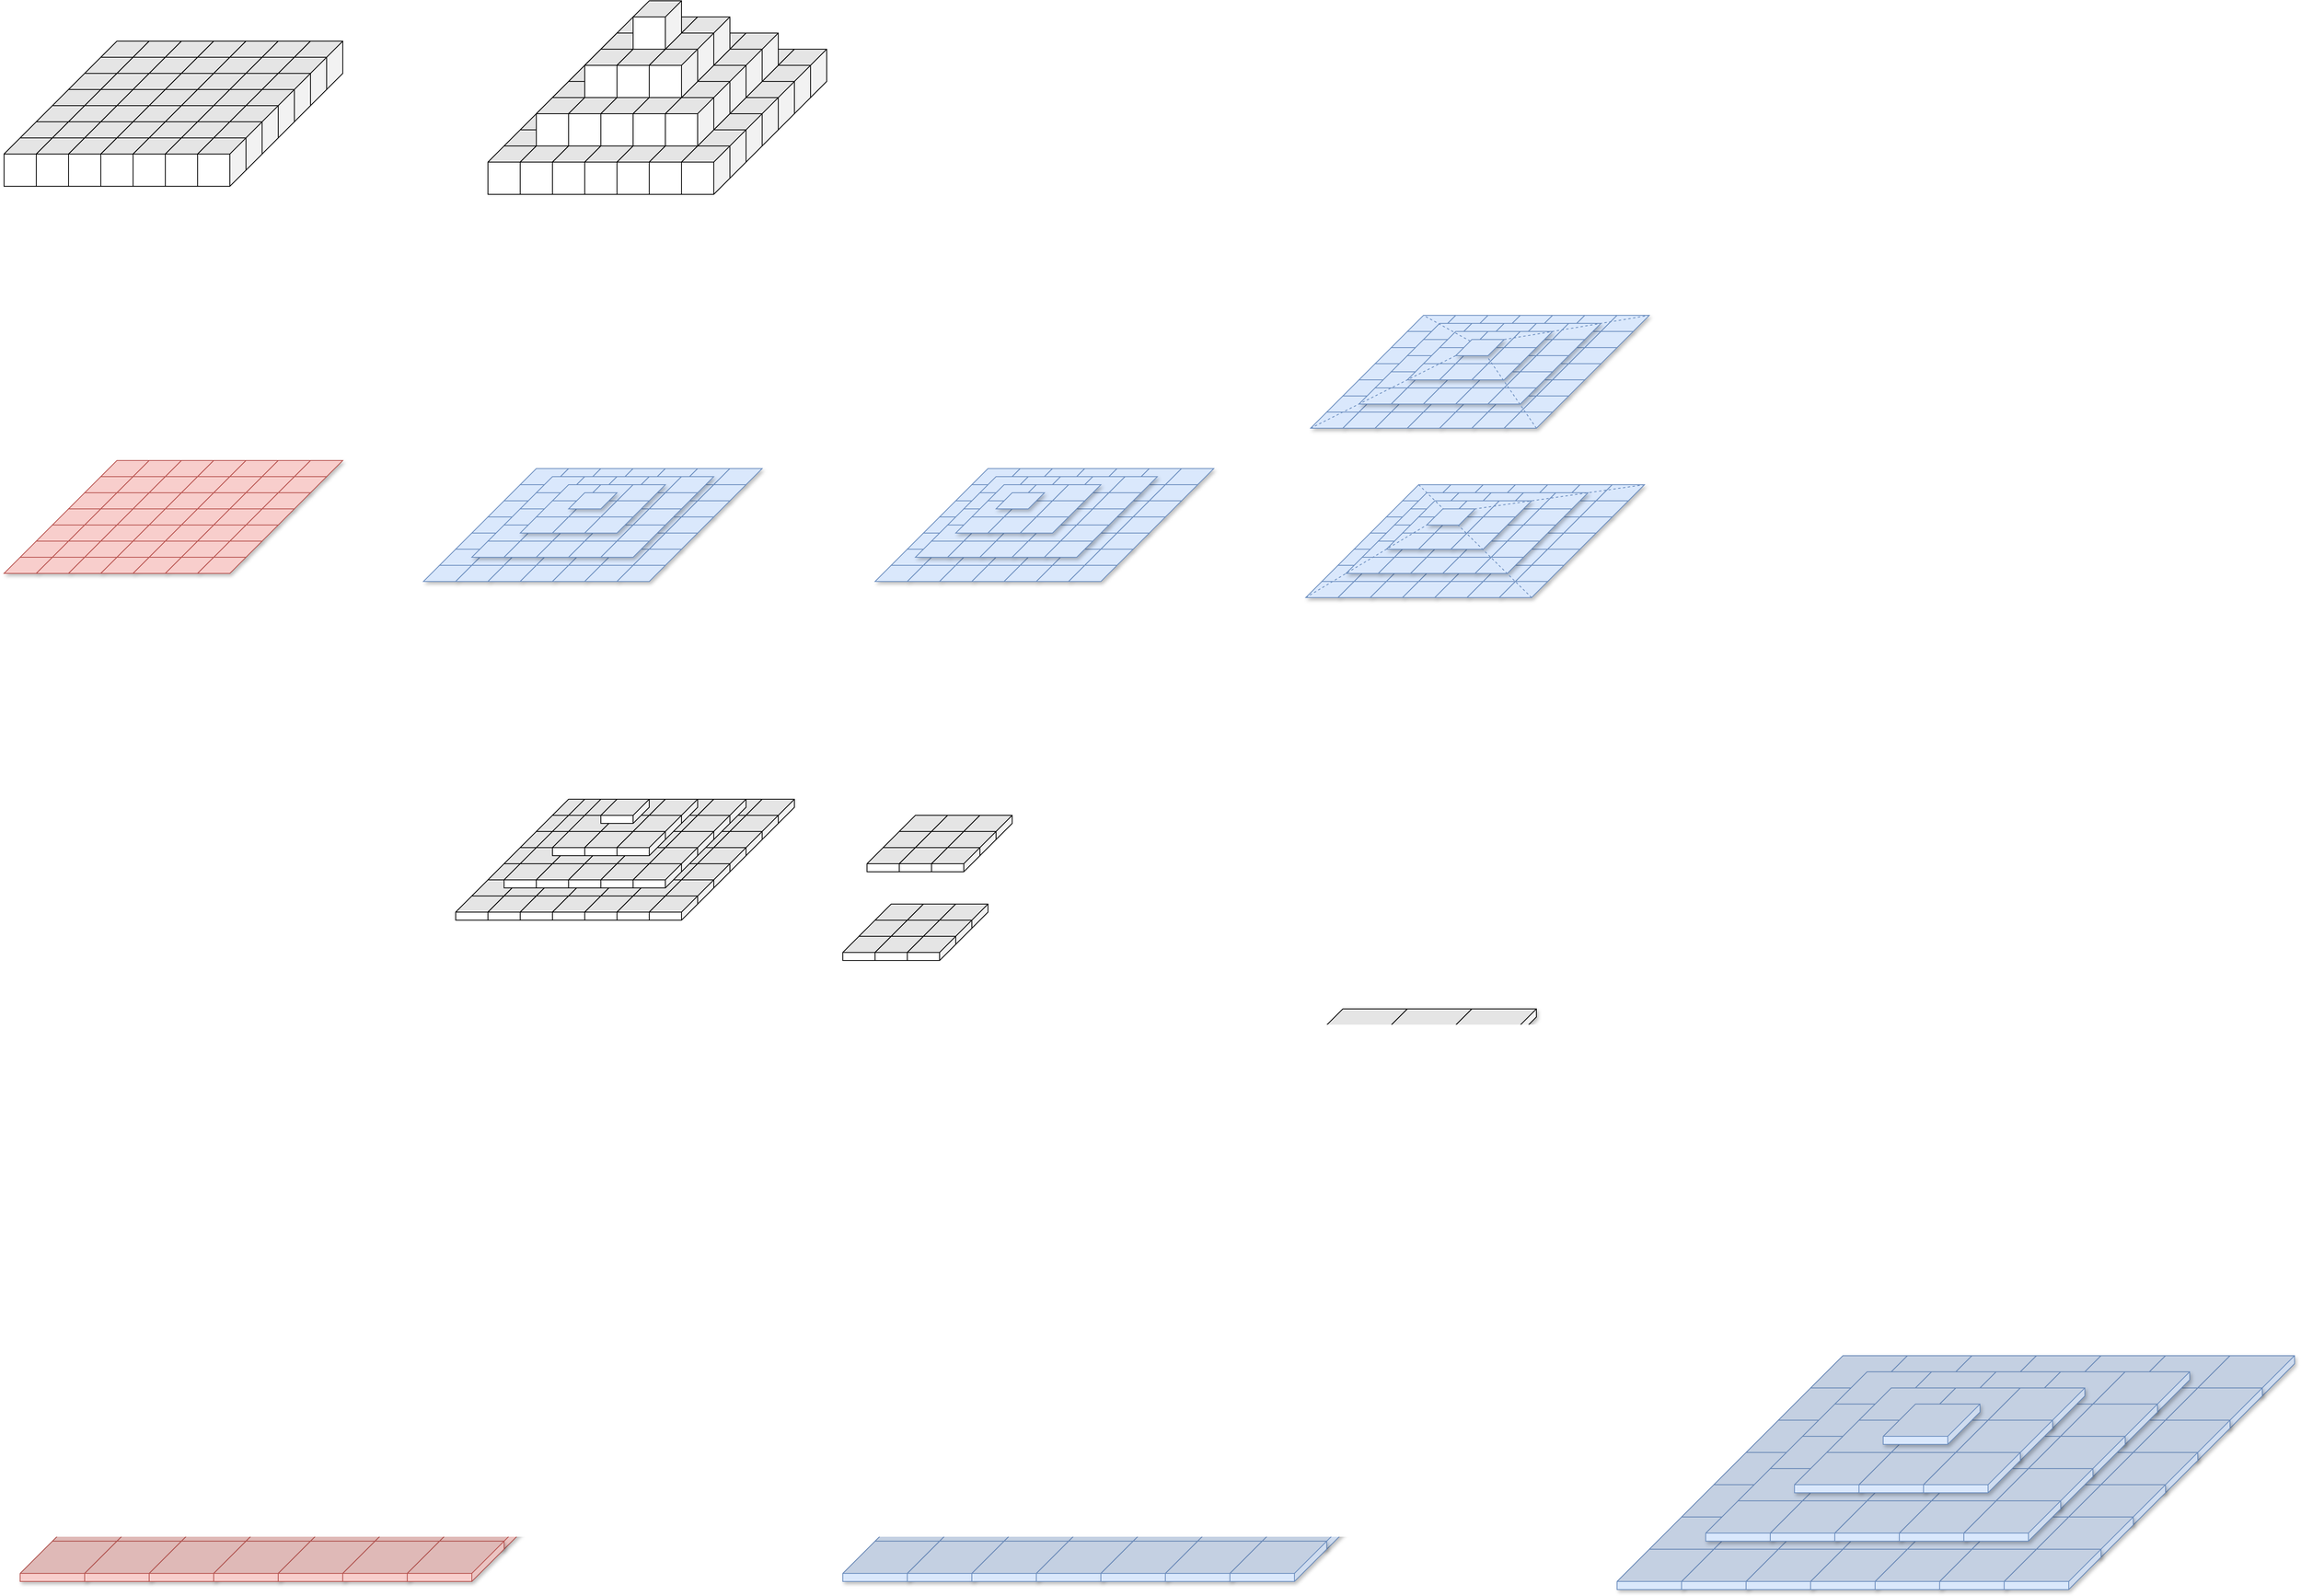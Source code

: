 <mxfile version="23.1.7" type="github">
  <diagram name="第 1 页" id="PTXUooxYmmVw5-cl3-2U">
    <mxGraphModel dx="3148" dy="1825" grid="1" gridSize="10" guides="1" tooltips="1" connect="1" arrows="1" fold="1" page="1" pageScale="1" pageWidth="827" pageHeight="1169" background="none" math="0" shadow="0">
      <root>
        <mxCell id="0" />
        <mxCell id="1" parent="0" />
        <mxCell id="xVcfoNRw-Lrl-8iBwn0d-271" value="" style="shape=parallelogram;perimeter=parallelogramPerimeter;whiteSpace=wrap;html=1;fixedSize=1;container=0;fillColor=#f8cecc;strokeColor=#b85450;shadow=1;" vertex="1" parent="1">
          <mxGeometry x="400" y="880" width="60" height="20" as="geometry" />
        </mxCell>
        <mxCell id="xVcfoNRw-Lrl-8iBwn0d-264" value="" style="shape=parallelogram;perimeter=parallelogramPerimeter;whiteSpace=wrap;html=1;fixedSize=1;container=0;fillColor=#f8cecc;strokeColor=#b85450;shadow=1;" vertex="1" parent="1">
          <mxGeometry x="380" y="900" width="60" height="20" as="geometry" />
        </mxCell>
        <mxCell id="xVcfoNRw-Lrl-8iBwn0d-257" value="" style="shape=parallelogram;perimeter=parallelogramPerimeter;whiteSpace=wrap;html=1;fixedSize=1;container=0;fillColor=#f8cecc;strokeColor=#b85450;shadow=1;" vertex="1" parent="1">
          <mxGeometry x="360" y="920" width="60" height="20" as="geometry" />
        </mxCell>
        <mxCell id="xVcfoNRw-Lrl-8iBwn0d-248" value="" style="shape=parallelogram;perimeter=parallelogramPerimeter;whiteSpace=wrap;html=1;fixedSize=1;container=0;fillColor=#f8cecc;strokeColor=#b85450;shadow=1;" vertex="1" parent="1">
          <mxGeometry x="340" y="940" width="60" height="20" as="geometry" />
        </mxCell>
        <mxCell id="xVcfoNRw-Lrl-8iBwn0d-241" value="" style="shape=parallelogram;perimeter=parallelogramPerimeter;whiteSpace=wrap;html=1;fixedSize=1;container=0;fillColor=#f8cecc;strokeColor=#b85450;shadow=1;" vertex="1" parent="1">
          <mxGeometry x="320" y="960" width="60" height="20" as="geometry" />
        </mxCell>
        <mxCell id="xVcfoNRw-Lrl-8iBwn0d-205" value="" style="shape=parallelogram;perimeter=parallelogramPerimeter;whiteSpace=wrap;html=1;fixedSize=1;container=0;fillColor=#f8cecc;strokeColor=#b85450;shadow=1;" vertex="1" parent="1">
          <mxGeometry x="300" y="980" width="60" height="20" as="geometry" />
        </mxCell>
        <mxCell id="xVcfoNRw-Lrl-8iBwn0d-64" value="" style="group" vertex="1" connectable="0" parent="1">
          <mxGeometry x="40" y="360" width="420" height="180" as="geometry" />
        </mxCell>
        <mxCell id="xVcfoNRw-Lrl-8iBwn0d-1" value="" style="shape=cube;whiteSpace=wrap;html=1;boundedLbl=1;backgroundOutline=1;darkOpacity=0.05;darkOpacity2=0.1;direction=south;shadow=0;movable=1;resizable=1;rotatable=1;deletable=1;editable=1;locked=0;connectable=1;" vertex="1" parent="xVcfoNRw-Lrl-8iBwn0d-64">
          <mxGeometry x="120" width="60" height="60" as="geometry" />
        </mxCell>
        <mxCell id="xVcfoNRw-Lrl-8iBwn0d-2" value="" style="shape=cube;whiteSpace=wrap;html=1;boundedLbl=1;backgroundOutline=1;darkOpacity=0.05;darkOpacity2=0.1;direction=south;shadow=0;movable=1;resizable=1;rotatable=1;deletable=1;editable=1;locked=0;connectable=1;" vertex="1" parent="xVcfoNRw-Lrl-8iBwn0d-64">
          <mxGeometry x="160" width="60" height="60" as="geometry" />
        </mxCell>
        <mxCell id="xVcfoNRw-Lrl-8iBwn0d-3" value="" style="shape=cube;whiteSpace=wrap;html=1;boundedLbl=1;backgroundOutline=1;darkOpacity=0.05;darkOpacity2=0.1;direction=south;shadow=0;movable=1;resizable=1;rotatable=1;deletable=1;editable=1;locked=0;connectable=1;" vertex="1" parent="xVcfoNRw-Lrl-8iBwn0d-64">
          <mxGeometry x="200" width="60" height="60" as="geometry" />
        </mxCell>
        <mxCell id="xVcfoNRw-Lrl-8iBwn0d-4" value="" style="shape=cube;whiteSpace=wrap;html=1;boundedLbl=1;backgroundOutline=1;darkOpacity=0.05;darkOpacity2=0.1;direction=south;shadow=0;movable=1;resizable=1;rotatable=1;deletable=1;editable=1;locked=0;connectable=1;" vertex="1" parent="xVcfoNRw-Lrl-8iBwn0d-64">
          <mxGeometry x="240" width="60" height="60" as="geometry" />
        </mxCell>
        <mxCell id="xVcfoNRw-Lrl-8iBwn0d-5" value="" style="shape=cube;whiteSpace=wrap;html=1;boundedLbl=1;backgroundOutline=1;darkOpacity=0.05;darkOpacity2=0.1;direction=south;shadow=0;movable=1;resizable=1;rotatable=1;deletable=1;editable=1;locked=0;connectable=1;" vertex="1" parent="xVcfoNRw-Lrl-8iBwn0d-64">
          <mxGeometry x="280" width="60" height="60" as="geometry" />
        </mxCell>
        <mxCell id="xVcfoNRw-Lrl-8iBwn0d-6" value="" style="shape=cube;whiteSpace=wrap;html=1;boundedLbl=1;backgroundOutline=1;darkOpacity=0.05;darkOpacity2=0.1;direction=south;shadow=0;movable=1;resizable=1;rotatable=1;deletable=1;editable=1;locked=0;connectable=1;" vertex="1" parent="xVcfoNRw-Lrl-8iBwn0d-64">
          <mxGeometry x="320" width="60" height="60" as="geometry" />
        </mxCell>
        <mxCell id="xVcfoNRw-Lrl-8iBwn0d-7" value="" style="shape=cube;whiteSpace=wrap;html=1;boundedLbl=1;backgroundOutline=1;darkOpacity=0.05;darkOpacity2=0.1;direction=south;shadow=0;movable=1;resizable=1;rotatable=1;deletable=1;editable=1;locked=0;connectable=1;" vertex="1" parent="xVcfoNRw-Lrl-8iBwn0d-64">
          <mxGeometry x="360" width="60" height="60" as="geometry" />
        </mxCell>
        <mxCell id="xVcfoNRw-Lrl-8iBwn0d-8" value="" style="shape=cube;whiteSpace=wrap;html=1;boundedLbl=1;backgroundOutline=1;darkOpacity=0.05;darkOpacity2=0.1;direction=south;shadow=0;movable=1;resizable=1;rotatable=1;deletable=1;editable=1;locked=0;connectable=1;" vertex="1" parent="xVcfoNRw-Lrl-8iBwn0d-64">
          <mxGeometry x="100" y="20" width="60" height="60" as="geometry" />
        </mxCell>
        <mxCell id="xVcfoNRw-Lrl-8iBwn0d-9" value="" style="shape=cube;whiteSpace=wrap;html=1;boundedLbl=1;backgroundOutline=1;darkOpacity=0.05;darkOpacity2=0.1;direction=south;shadow=0;movable=1;resizable=1;rotatable=1;deletable=1;editable=1;locked=0;connectable=1;" vertex="1" parent="xVcfoNRw-Lrl-8iBwn0d-64">
          <mxGeometry x="140" y="20" width="60" height="60" as="geometry" />
        </mxCell>
        <mxCell id="xVcfoNRw-Lrl-8iBwn0d-10" value="" style="shape=cube;whiteSpace=wrap;html=1;boundedLbl=1;backgroundOutline=1;darkOpacity=0.05;darkOpacity2=0.1;direction=south;shadow=0;movable=1;resizable=1;rotatable=1;deletable=1;editable=1;locked=0;connectable=1;" vertex="1" parent="xVcfoNRw-Lrl-8iBwn0d-64">
          <mxGeometry x="180" y="20" width="60" height="60" as="geometry" />
        </mxCell>
        <mxCell id="xVcfoNRw-Lrl-8iBwn0d-11" value="" style="shape=cube;whiteSpace=wrap;html=1;boundedLbl=1;backgroundOutline=1;darkOpacity=0.05;darkOpacity2=0.1;direction=south;shadow=0;movable=1;resizable=1;rotatable=1;deletable=1;editable=1;locked=0;connectable=1;" vertex="1" parent="xVcfoNRw-Lrl-8iBwn0d-64">
          <mxGeometry x="220" y="20" width="60" height="60" as="geometry" />
        </mxCell>
        <mxCell id="xVcfoNRw-Lrl-8iBwn0d-12" value="" style="shape=cube;whiteSpace=wrap;html=1;boundedLbl=1;backgroundOutline=1;darkOpacity=0.05;darkOpacity2=0.1;direction=south;shadow=0;movable=1;resizable=1;rotatable=1;deletable=1;editable=1;locked=0;connectable=1;" vertex="1" parent="xVcfoNRw-Lrl-8iBwn0d-64">
          <mxGeometry x="260" y="20" width="60" height="60" as="geometry" />
        </mxCell>
        <mxCell id="xVcfoNRw-Lrl-8iBwn0d-13" value="" style="shape=cube;whiteSpace=wrap;html=1;boundedLbl=1;backgroundOutline=1;darkOpacity=0.05;darkOpacity2=0.1;direction=south;shadow=0;movable=1;resizable=1;rotatable=1;deletable=1;editable=1;locked=0;connectable=1;" vertex="1" parent="xVcfoNRw-Lrl-8iBwn0d-64">
          <mxGeometry x="300" y="20" width="60" height="60" as="geometry" />
        </mxCell>
        <mxCell id="xVcfoNRw-Lrl-8iBwn0d-14" value="" style="shape=cube;whiteSpace=wrap;html=1;boundedLbl=1;backgroundOutline=1;darkOpacity=0.05;darkOpacity2=0.1;direction=south;shadow=0;movable=1;resizable=1;rotatable=1;deletable=1;editable=1;locked=0;connectable=1;" vertex="1" parent="xVcfoNRw-Lrl-8iBwn0d-64">
          <mxGeometry x="340" y="20" width="60" height="60" as="geometry" />
        </mxCell>
        <mxCell id="xVcfoNRw-Lrl-8iBwn0d-24" value="" style="group" vertex="1" connectable="0" parent="xVcfoNRw-Lrl-8iBwn0d-64">
          <mxGeometry x="80" y="40" width="300" height="120" as="geometry" />
        </mxCell>
        <mxCell id="xVcfoNRw-Lrl-8iBwn0d-17" value="" style="shape=cube;whiteSpace=wrap;html=1;boundedLbl=1;backgroundOutline=1;darkOpacity=0.05;darkOpacity2=0.1;direction=south;shadow=0;movable=1;resizable=1;rotatable=1;deletable=1;editable=1;locked=0;connectable=1;" vertex="1" parent="xVcfoNRw-Lrl-8iBwn0d-24">
          <mxGeometry width="60" height="60" as="geometry" />
        </mxCell>
        <mxCell id="xVcfoNRw-Lrl-8iBwn0d-18" value="" style="shape=cube;whiteSpace=wrap;html=1;boundedLbl=1;backgroundOutline=1;darkOpacity=0.05;darkOpacity2=0.1;direction=south;shadow=0;movable=1;resizable=1;rotatable=1;deletable=1;editable=1;locked=0;connectable=1;" vertex="1" parent="xVcfoNRw-Lrl-8iBwn0d-24">
          <mxGeometry x="40" width="60" height="60" as="geometry" />
        </mxCell>
        <mxCell id="xVcfoNRw-Lrl-8iBwn0d-19" value="" style="shape=cube;whiteSpace=wrap;html=1;boundedLbl=1;backgroundOutline=1;darkOpacity=0.05;darkOpacity2=0.1;direction=south;shadow=0;movable=1;resizable=1;rotatable=1;deletable=1;editable=1;locked=0;connectable=1;" vertex="1" parent="xVcfoNRw-Lrl-8iBwn0d-24">
          <mxGeometry x="80" width="60" height="60" as="geometry" />
        </mxCell>
        <mxCell id="xVcfoNRw-Lrl-8iBwn0d-20" value="" style="shape=cube;whiteSpace=wrap;html=1;boundedLbl=1;backgroundOutline=1;darkOpacity=0.05;darkOpacity2=0.1;direction=south;shadow=0;movable=1;resizable=1;rotatable=1;deletable=1;editable=1;locked=0;connectable=1;" vertex="1" parent="xVcfoNRw-Lrl-8iBwn0d-24">
          <mxGeometry x="120" width="60" height="60" as="geometry" />
        </mxCell>
        <mxCell id="xVcfoNRw-Lrl-8iBwn0d-21" value="" style="shape=cube;whiteSpace=wrap;html=1;boundedLbl=1;backgroundOutline=1;darkOpacity=0.05;darkOpacity2=0.1;direction=south;shadow=0;movable=1;resizable=1;rotatable=1;deletable=1;editable=1;locked=0;connectable=1;" vertex="1" parent="xVcfoNRw-Lrl-8iBwn0d-24">
          <mxGeometry x="160" width="60" height="60" as="geometry" />
        </mxCell>
        <mxCell id="xVcfoNRw-Lrl-8iBwn0d-22" value="" style="shape=cube;whiteSpace=wrap;html=1;boundedLbl=1;backgroundOutline=1;darkOpacity=0.05;darkOpacity2=0.1;direction=south;shadow=0;movable=1;resizable=1;rotatable=1;deletable=1;editable=1;locked=0;connectable=1;" vertex="1" parent="xVcfoNRw-Lrl-8iBwn0d-24">
          <mxGeometry x="200" width="60" height="60" as="geometry" />
        </mxCell>
        <mxCell id="xVcfoNRw-Lrl-8iBwn0d-23" value="" style="shape=cube;whiteSpace=wrap;html=1;boundedLbl=1;backgroundOutline=1;darkOpacity=0.05;darkOpacity2=0.1;direction=south;shadow=0;movable=1;resizable=1;rotatable=1;deletable=1;editable=1;locked=0;connectable=1;" vertex="1" parent="xVcfoNRw-Lrl-8iBwn0d-24">
          <mxGeometry x="240" width="60" height="60" as="geometry" />
        </mxCell>
        <mxCell id="xVcfoNRw-Lrl-8iBwn0d-32" value="" style="group" vertex="1" connectable="0" parent="xVcfoNRw-Lrl-8iBwn0d-24">
          <mxGeometry x="-20" y="20" width="300" height="100" as="geometry" />
        </mxCell>
        <mxCell id="xVcfoNRw-Lrl-8iBwn0d-33" value="" style="shape=cube;whiteSpace=wrap;html=1;boundedLbl=1;backgroundOutline=1;darkOpacity=0.05;darkOpacity2=0.1;direction=south;shadow=0;movable=1;resizable=1;rotatable=1;deletable=1;editable=1;locked=0;connectable=1;" vertex="1" parent="xVcfoNRw-Lrl-8iBwn0d-32">
          <mxGeometry width="60" height="60" as="geometry" />
        </mxCell>
        <mxCell id="xVcfoNRw-Lrl-8iBwn0d-34" value="" style="shape=cube;whiteSpace=wrap;html=1;boundedLbl=1;backgroundOutline=1;darkOpacity=0.05;darkOpacity2=0.1;direction=south;shadow=0;movable=1;resizable=1;rotatable=1;deletable=1;editable=1;locked=0;connectable=1;" vertex="1" parent="xVcfoNRw-Lrl-8iBwn0d-32">
          <mxGeometry x="40" width="60" height="60" as="geometry" />
        </mxCell>
        <mxCell id="xVcfoNRw-Lrl-8iBwn0d-35" value="" style="shape=cube;whiteSpace=wrap;html=1;boundedLbl=1;backgroundOutline=1;darkOpacity=0.05;darkOpacity2=0.1;direction=south;shadow=0;movable=1;resizable=1;rotatable=1;deletable=1;editable=1;locked=0;connectable=1;" vertex="1" parent="xVcfoNRw-Lrl-8iBwn0d-32">
          <mxGeometry x="80" width="60" height="60" as="geometry" />
        </mxCell>
        <mxCell id="xVcfoNRw-Lrl-8iBwn0d-36" value="" style="shape=cube;whiteSpace=wrap;html=1;boundedLbl=1;backgroundOutline=1;darkOpacity=0.05;darkOpacity2=0.1;direction=south;shadow=0;movable=1;resizable=1;rotatable=1;deletable=1;editable=1;locked=0;connectable=1;" vertex="1" parent="xVcfoNRw-Lrl-8iBwn0d-32">
          <mxGeometry x="120" width="60" height="60" as="geometry" />
        </mxCell>
        <mxCell id="xVcfoNRw-Lrl-8iBwn0d-37" value="" style="shape=cube;whiteSpace=wrap;html=1;boundedLbl=1;backgroundOutline=1;darkOpacity=0.05;darkOpacity2=0.1;direction=south;shadow=0;movable=1;resizable=1;rotatable=1;deletable=1;editable=1;locked=0;connectable=1;" vertex="1" parent="xVcfoNRw-Lrl-8iBwn0d-32">
          <mxGeometry x="160" width="60" height="60" as="geometry" />
        </mxCell>
        <mxCell id="xVcfoNRw-Lrl-8iBwn0d-38" value="" style="shape=cube;whiteSpace=wrap;html=1;boundedLbl=1;backgroundOutline=1;darkOpacity=0.05;darkOpacity2=0.1;direction=south;shadow=0;movable=1;resizable=1;rotatable=1;deletable=1;editable=1;locked=0;connectable=1;" vertex="1" parent="xVcfoNRw-Lrl-8iBwn0d-32">
          <mxGeometry x="200" width="60" height="60" as="geometry" />
        </mxCell>
        <mxCell id="xVcfoNRw-Lrl-8iBwn0d-39" value="" style="shape=cube;whiteSpace=wrap;html=1;boundedLbl=1;backgroundOutline=1;darkOpacity=0.05;darkOpacity2=0.1;direction=south;shadow=0;movable=1;resizable=1;rotatable=1;deletable=1;editable=1;locked=0;connectable=1;" vertex="1" parent="xVcfoNRw-Lrl-8iBwn0d-32">
          <mxGeometry x="240" width="60" height="60" as="geometry" />
        </mxCell>
        <mxCell id="xVcfoNRw-Lrl-8iBwn0d-40" value="" style="group" vertex="1" connectable="0" parent="xVcfoNRw-Lrl-8iBwn0d-32">
          <mxGeometry x="-20" y="20" width="300" height="80" as="geometry" />
        </mxCell>
        <mxCell id="xVcfoNRw-Lrl-8iBwn0d-41" value="" style="shape=cube;whiteSpace=wrap;html=1;boundedLbl=1;backgroundOutline=1;darkOpacity=0.05;darkOpacity2=0.1;direction=south;shadow=0;movable=1;resizable=1;rotatable=1;deletable=1;editable=1;locked=0;connectable=1;" vertex="1" parent="xVcfoNRw-Lrl-8iBwn0d-40">
          <mxGeometry width="60" height="60" as="geometry" />
        </mxCell>
        <mxCell id="xVcfoNRw-Lrl-8iBwn0d-42" value="" style="shape=cube;whiteSpace=wrap;html=1;boundedLbl=1;backgroundOutline=1;darkOpacity=0.05;darkOpacity2=0.1;direction=south;shadow=0;movable=1;resizable=1;rotatable=1;deletable=1;editable=1;locked=0;connectable=1;" vertex="1" parent="xVcfoNRw-Lrl-8iBwn0d-40">
          <mxGeometry x="40" width="60" height="60" as="geometry" />
        </mxCell>
        <mxCell id="xVcfoNRw-Lrl-8iBwn0d-43" value="" style="shape=cube;whiteSpace=wrap;html=1;boundedLbl=1;backgroundOutline=1;darkOpacity=0.05;darkOpacity2=0.1;direction=south;shadow=0;movable=1;resizable=1;rotatable=1;deletable=1;editable=1;locked=0;connectable=1;" vertex="1" parent="xVcfoNRw-Lrl-8iBwn0d-40">
          <mxGeometry x="80" width="60" height="60" as="geometry" />
        </mxCell>
        <mxCell id="xVcfoNRw-Lrl-8iBwn0d-44" value="" style="shape=cube;whiteSpace=wrap;html=1;boundedLbl=1;backgroundOutline=1;darkOpacity=0.05;darkOpacity2=0.1;direction=south;shadow=0;movable=1;resizable=1;rotatable=1;deletable=1;editable=1;locked=0;connectable=1;" vertex="1" parent="xVcfoNRw-Lrl-8iBwn0d-40">
          <mxGeometry x="120" width="60" height="60" as="geometry" />
        </mxCell>
        <mxCell id="xVcfoNRw-Lrl-8iBwn0d-45" value="" style="shape=cube;whiteSpace=wrap;html=1;boundedLbl=1;backgroundOutline=1;darkOpacity=0.05;darkOpacity2=0.1;direction=south;shadow=0;movable=1;resizable=1;rotatable=1;deletable=1;editable=1;locked=0;connectable=1;" vertex="1" parent="xVcfoNRw-Lrl-8iBwn0d-40">
          <mxGeometry x="160" width="60" height="60" as="geometry" />
        </mxCell>
        <mxCell id="xVcfoNRw-Lrl-8iBwn0d-46" value="" style="shape=cube;whiteSpace=wrap;html=1;boundedLbl=1;backgroundOutline=1;darkOpacity=0.05;darkOpacity2=0.1;direction=south;shadow=0;movable=1;resizable=1;rotatable=1;deletable=1;editable=1;locked=0;connectable=1;" vertex="1" parent="xVcfoNRw-Lrl-8iBwn0d-40">
          <mxGeometry x="200" width="60" height="60" as="geometry" />
        </mxCell>
        <mxCell id="xVcfoNRw-Lrl-8iBwn0d-47" value="" style="shape=cube;whiteSpace=wrap;html=1;boundedLbl=1;backgroundOutline=1;darkOpacity=0.05;darkOpacity2=0.1;direction=south;shadow=0;movable=1;resizable=1;rotatable=1;deletable=1;editable=1;locked=0;connectable=1;" vertex="1" parent="xVcfoNRw-Lrl-8iBwn0d-40">
          <mxGeometry x="240" width="60" height="60" as="geometry" />
        </mxCell>
        <mxCell id="xVcfoNRw-Lrl-8iBwn0d-48" value="" style="group" vertex="1" connectable="0" parent="xVcfoNRw-Lrl-8iBwn0d-40">
          <mxGeometry x="-20" y="20" width="300" height="60" as="geometry" />
        </mxCell>
        <mxCell id="xVcfoNRw-Lrl-8iBwn0d-49" value="" style="shape=cube;whiteSpace=wrap;html=1;boundedLbl=1;backgroundOutline=1;darkOpacity=0.05;darkOpacity2=0.1;direction=south;shadow=0;movable=1;resizable=1;rotatable=1;deletable=1;editable=1;locked=0;connectable=1;" vertex="1" parent="xVcfoNRw-Lrl-8iBwn0d-48">
          <mxGeometry width="60" height="60" as="geometry" />
        </mxCell>
        <mxCell id="xVcfoNRw-Lrl-8iBwn0d-50" value="" style="shape=cube;whiteSpace=wrap;html=1;boundedLbl=1;backgroundOutline=1;darkOpacity=0.05;darkOpacity2=0.1;direction=south;shadow=0;movable=1;resizable=1;rotatable=1;deletable=1;editable=1;locked=0;connectable=1;" vertex="1" parent="xVcfoNRw-Lrl-8iBwn0d-48">
          <mxGeometry x="40" width="60" height="60" as="geometry" />
        </mxCell>
        <mxCell id="xVcfoNRw-Lrl-8iBwn0d-51" value="" style="shape=cube;whiteSpace=wrap;html=1;boundedLbl=1;backgroundOutline=1;darkOpacity=0.05;darkOpacity2=0.1;direction=south;shadow=0;movable=1;resizable=1;rotatable=1;deletable=1;editable=1;locked=0;connectable=1;" vertex="1" parent="xVcfoNRw-Lrl-8iBwn0d-48">
          <mxGeometry x="80" width="60" height="60" as="geometry" />
        </mxCell>
        <mxCell id="xVcfoNRw-Lrl-8iBwn0d-52" value="" style="shape=cube;whiteSpace=wrap;html=1;boundedLbl=1;backgroundOutline=1;darkOpacity=0.05;darkOpacity2=0.1;direction=south;shadow=0;movable=1;resizable=1;rotatable=1;deletable=1;editable=1;locked=0;connectable=1;" vertex="1" parent="xVcfoNRw-Lrl-8iBwn0d-48">
          <mxGeometry x="120" width="60" height="60" as="geometry" />
        </mxCell>
        <mxCell id="xVcfoNRw-Lrl-8iBwn0d-53" value="" style="shape=cube;whiteSpace=wrap;html=1;boundedLbl=1;backgroundOutline=1;darkOpacity=0.05;darkOpacity2=0.1;direction=south;shadow=0;movable=1;resizable=1;rotatable=1;deletable=1;editable=1;locked=0;connectable=1;" vertex="1" parent="xVcfoNRw-Lrl-8iBwn0d-48">
          <mxGeometry x="160" width="60" height="60" as="geometry" />
        </mxCell>
        <mxCell id="xVcfoNRw-Lrl-8iBwn0d-54" value="" style="shape=cube;whiteSpace=wrap;html=1;boundedLbl=1;backgroundOutline=1;darkOpacity=0.05;darkOpacity2=0.1;direction=south;shadow=0;movable=1;resizable=1;rotatable=1;deletable=1;editable=1;locked=0;connectable=1;" vertex="1" parent="xVcfoNRw-Lrl-8iBwn0d-48">
          <mxGeometry x="200" width="60" height="60" as="geometry" />
        </mxCell>
        <mxCell id="xVcfoNRw-Lrl-8iBwn0d-55" value="" style="shape=cube;whiteSpace=wrap;html=1;boundedLbl=1;backgroundOutline=1;darkOpacity=0.05;darkOpacity2=0.1;direction=south;shadow=0;movable=1;resizable=1;rotatable=1;deletable=1;editable=1;locked=0;connectable=1;" vertex="1" parent="xVcfoNRw-Lrl-8iBwn0d-48">
          <mxGeometry x="240" width="60" height="60" as="geometry" />
        </mxCell>
        <mxCell id="xVcfoNRw-Lrl-8iBwn0d-56" value="" style="group" vertex="1" connectable="0" parent="xVcfoNRw-Lrl-8iBwn0d-64">
          <mxGeometry y="120" width="300" height="60" as="geometry" />
        </mxCell>
        <mxCell id="xVcfoNRw-Lrl-8iBwn0d-57" value="" style="shape=cube;whiteSpace=wrap;html=1;boundedLbl=1;backgroundOutline=1;darkOpacity=0.05;darkOpacity2=0.1;direction=south;shadow=0;movable=1;resizable=1;rotatable=1;deletable=1;editable=1;locked=0;connectable=1;" vertex="1" parent="xVcfoNRw-Lrl-8iBwn0d-56">
          <mxGeometry width="60" height="60" as="geometry" />
        </mxCell>
        <mxCell id="xVcfoNRw-Lrl-8iBwn0d-58" value="" style="shape=cube;whiteSpace=wrap;html=1;boundedLbl=1;backgroundOutline=1;darkOpacity=0.05;darkOpacity2=0.1;direction=south;shadow=0;movable=1;resizable=1;rotatable=1;deletable=1;editable=1;locked=0;connectable=1;" vertex="1" parent="xVcfoNRw-Lrl-8iBwn0d-56">
          <mxGeometry x="40" width="60" height="60" as="geometry" />
        </mxCell>
        <mxCell id="xVcfoNRw-Lrl-8iBwn0d-59" value="" style="shape=cube;whiteSpace=wrap;html=1;boundedLbl=1;backgroundOutline=1;darkOpacity=0.05;darkOpacity2=0.1;direction=south;shadow=0;movable=1;resizable=1;rotatable=1;deletable=1;editable=1;locked=0;connectable=1;" vertex="1" parent="xVcfoNRw-Lrl-8iBwn0d-56">
          <mxGeometry x="80" width="60" height="60" as="geometry" />
        </mxCell>
        <mxCell id="xVcfoNRw-Lrl-8iBwn0d-60" value="" style="shape=cube;whiteSpace=wrap;html=1;boundedLbl=1;backgroundOutline=1;darkOpacity=0.05;darkOpacity2=0.1;direction=south;shadow=0;movable=1;resizable=1;rotatable=1;deletable=1;editable=1;locked=0;connectable=1;" vertex="1" parent="xVcfoNRw-Lrl-8iBwn0d-56">
          <mxGeometry x="120" width="60" height="60" as="geometry" />
        </mxCell>
        <mxCell id="xVcfoNRw-Lrl-8iBwn0d-61" value="" style="shape=cube;whiteSpace=wrap;html=1;boundedLbl=1;backgroundOutline=1;darkOpacity=0.05;darkOpacity2=0.1;direction=south;shadow=0;movable=1;resizable=1;rotatable=1;deletable=1;editable=1;locked=0;connectable=1;" vertex="1" parent="xVcfoNRw-Lrl-8iBwn0d-56">
          <mxGeometry x="160" width="60" height="60" as="geometry" />
        </mxCell>
        <mxCell id="xVcfoNRw-Lrl-8iBwn0d-62" value="" style="shape=cube;whiteSpace=wrap;html=1;boundedLbl=1;backgroundOutline=1;darkOpacity=0.05;darkOpacity2=0.1;direction=south;shadow=0;movable=1;resizable=1;rotatable=1;deletable=1;editable=1;locked=0;connectable=1;" vertex="1" parent="xVcfoNRw-Lrl-8iBwn0d-56">
          <mxGeometry x="200" width="60" height="60" as="geometry" />
        </mxCell>
        <mxCell id="xVcfoNRw-Lrl-8iBwn0d-63" value="" style="shape=cube;whiteSpace=wrap;html=1;boundedLbl=1;backgroundOutline=1;darkOpacity=0.05;darkOpacity2=0.1;direction=south;shadow=0;movable=1;resizable=1;rotatable=1;deletable=1;editable=1;locked=0;connectable=1;" vertex="1" parent="xVcfoNRw-Lrl-8iBwn0d-56">
          <mxGeometry x="240" width="60" height="60" as="geometry" />
        </mxCell>
        <mxCell id="xVcfoNRw-Lrl-8iBwn0d-74" value="" style="shape=cube;whiteSpace=wrap;html=1;boundedLbl=1;backgroundOutline=1;darkOpacity=0.05;darkOpacity2=0.1;direction=south;shadow=0;movable=1;resizable=1;rotatable=1;deletable=1;editable=1;locked=0;connectable=1;container=0;" vertex="1" parent="1">
          <mxGeometry x="760" y="370" width="60" height="60" as="geometry" />
        </mxCell>
        <mxCell id="xVcfoNRw-Lrl-8iBwn0d-75" value="" style="shape=cube;whiteSpace=wrap;html=1;boundedLbl=1;backgroundOutline=1;darkOpacity=0.05;darkOpacity2=0.1;direction=south;shadow=0;movable=1;resizable=1;rotatable=1;deletable=1;editable=1;locked=0;connectable=1;container=0;" vertex="1" parent="1">
          <mxGeometry x="800" y="370" width="60" height="60" as="geometry" />
        </mxCell>
        <mxCell id="xVcfoNRw-Lrl-8iBwn0d-76" value="" style="shape=cube;whiteSpace=wrap;html=1;boundedLbl=1;backgroundOutline=1;darkOpacity=0.05;darkOpacity2=0.1;direction=south;shadow=0;movable=1;resizable=1;rotatable=1;deletable=1;editable=1;locked=0;connectable=1;container=0;" vertex="1" parent="1">
          <mxGeometry x="840" y="370" width="60" height="60" as="geometry" />
        </mxCell>
        <mxCell id="xVcfoNRw-Lrl-8iBwn0d-77" value="" style="shape=cube;whiteSpace=wrap;html=1;boundedLbl=1;backgroundOutline=1;darkOpacity=0.05;darkOpacity2=0.1;direction=south;shadow=0;movable=1;resizable=1;rotatable=1;deletable=1;editable=1;locked=0;connectable=1;container=0;" vertex="1" parent="1">
          <mxGeometry x="880" y="370" width="60" height="60" as="geometry" />
        </mxCell>
        <mxCell id="xVcfoNRw-Lrl-8iBwn0d-78" value="" style="shape=cube;whiteSpace=wrap;html=1;boundedLbl=1;backgroundOutline=1;darkOpacity=0.05;darkOpacity2=0.1;direction=south;shadow=0;movable=1;resizable=1;rotatable=1;deletable=1;editable=1;locked=0;connectable=1;container=0;" vertex="1" parent="1">
          <mxGeometry x="920" y="370" width="60" height="60" as="geometry" />
        </mxCell>
        <mxCell id="xVcfoNRw-Lrl-8iBwn0d-79" value="" style="shape=cube;whiteSpace=wrap;html=1;boundedLbl=1;backgroundOutline=1;darkOpacity=0.05;darkOpacity2=0.1;direction=south;shadow=0;movable=1;resizable=1;rotatable=1;deletable=1;editable=1;locked=0;connectable=1;container=0;" vertex="1" parent="1">
          <mxGeometry x="960" y="370" width="60" height="60" as="geometry" />
        </mxCell>
        <mxCell id="xVcfoNRw-Lrl-8iBwn0d-80" value="" style="shape=cube;whiteSpace=wrap;html=1;boundedLbl=1;backgroundOutline=1;darkOpacity=0.05;darkOpacity2=0.1;direction=south;shadow=0;movable=1;resizable=1;rotatable=1;deletable=1;editable=1;locked=0;connectable=1;container=0;" vertex="1" parent="1">
          <mxGeometry x="1000" y="370" width="60" height="60" as="geometry" />
        </mxCell>
        <mxCell id="xVcfoNRw-Lrl-8iBwn0d-81" value="" style="shape=cube;whiteSpace=wrap;html=1;boundedLbl=1;backgroundOutline=1;darkOpacity=0.05;darkOpacity2=0.1;direction=south;shadow=0;movable=1;resizable=1;rotatable=1;deletable=1;editable=1;locked=0;connectable=1;container=0;" vertex="1" parent="1">
          <mxGeometry x="740" y="390" width="60" height="60" as="geometry" />
        </mxCell>
        <mxCell id="xVcfoNRw-Lrl-8iBwn0d-82" value="" style="shape=cube;whiteSpace=wrap;html=1;boundedLbl=1;backgroundOutline=1;darkOpacity=0.05;darkOpacity2=0.1;direction=south;shadow=0;movable=1;resizable=1;rotatable=1;deletable=1;editable=1;locked=0;connectable=1;container=0;" vertex="1" parent="1">
          <mxGeometry x="780" y="390" width="60" height="60" as="geometry" />
        </mxCell>
        <mxCell id="xVcfoNRw-Lrl-8iBwn0d-83" value="" style="shape=cube;whiteSpace=wrap;html=1;boundedLbl=1;backgroundOutline=1;darkOpacity=0.05;darkOpacity2=0.1;direction=south;shadow=0;movable=1;resizable=1;rotatable=1;deletable=1;editable=1;locked=0;connectable=1;container=0;" vertex="1" parent="1">
          <mxGeometry x="820" y="390" width="60" height="60" as="geometry" />
        </mxCell>
        <mxCell id="xVcfoNRw-Lrl-8iBwn0d-84" value="" style="shape=cube;whiteSpace=wrap;html=1;boundedLbl=1;backgroundOutline=1;darkOpacity=0.05;darkOpacity2=0.1;direction=south;shadow=0;movable=1;resizable=1;rotatable=1;deletable=1;editable=1;locked=0;connectable=1;container=0;" vertex="1" parent="1">
          <mxGeometry x="860" y="390" width="60" height="60" as="geometry" />
        </mxCell>
        <mxCell id="xVcfoNRw-Lrl-8iBwn0d-85" value="" style="shape=cube;whiteSpace=wrap;html=1;boundedLbl=1;backgroundOutline=1;darkOpacity=0.05;darkOpacity2=0.1;direction=south;shadow=0;movable=1;resizable=1;rotatable=1;deletable=1;editable=1;locked=0;connectable=1;container=0;" vertex="1" parent="1">
          <mxGeometry x="900" y="390" width="60" height="60" as="geometry" />
        </mxCell>
        <mxCell id="xVcfoNRw-Lrl-8iBwn0d-86" value="" style="shape=cube;whiteSpace=wrap;html=1;boundedLbl=1;backgroundOutline=1;darkOpacity=0.05;darkOpacity2=0.1;direction=south;shadow=0;movable=1;resizable=1;rotatable=1;deletable=1;editable=1;locked=0;connectable=1;container=0;" vertex="1" parent="1">
          <mxGeometry x="940" y="390" width="60" height="60" as="geometry" />
        </mxCell>
        <mxCell id="xVcfoNRw-Lrl-8iBwn0d-87" value="" style="shape=cube;whiteSpace=wrap;html=1;boundedLbl=1;backgroundOutline=1;darkOpacity=0.05;darkOpacity2=0.1;direction=south;shadow=0;movable=1;resizable=1;rotatable=1;deletable=1;editable=1;locked=0;connectable=1;container=0;" vertex="1" parent="1">
          <mxGeometry x="980" y="390" width="60" height="60" as="geometry" />
        </mxCell>
        <mxCell id="xVcfoNRw-Lrl-8iBwn0d-89" value="" style="shape=cube;whiteSpace=wrap;html=1;boundedLbl=1;backgroundOutline=1;darkOpacity=0.05;darkOpacity2=0.1;direction=south;shadow=0;movable=1;resizable=1;rotatable=1;deletable=1;editable=1;locked=0;connectable=1;container=0;" vertex="1" parent="1">
          <mxGeometry x="720" y="410" width="60" height="60" as="geometry" />
        </mxCell>
        <mxCell id="xVcfoNRw-Lrl-8iBwn0d-90" value="" style="shape=cube;whiteSpace=wrap;html=1;boundedLbl=1;backgroundOutline=1;darkOpacity=0.05;darkOpacity2=0.1;direction=south;shadow=0;movable=1;resizable=1;rotatable=1;deletable=1;editable=1;locked=0;connectable=1;container=0;" vertex="1" parent="1">
          <mxGeometry x="760" y="410" width="60" height="60" as="geometry" />
        </mxCell>
        <mxCell id="xVcfoNRw-Lrl-8iBwn0d-91" value="" style="shape=cube;whiteSpace=wrap;html=1;boundedLbl=1;backgroundOutline=1;darkOpacity=0.05;darkOpacity2=0.1;direction=south;shadow=0;movable=1;resizable=1;rotatable=1;deletable=1;editable=1;locked=0;connectable=1;container=0;" vertex="1" parent="1">
          <mxGeometry x="800" y="410" width="60" height="60" as="geometry" />
        </mxCell>
        <mxCell id="xVcfoNRw-Lrl-8iBwn0d-92" value="" style="shape=cube;whiteSpace=wrap;html=1;boundedLbl=1;backgroundOutline=1;darkOpacity=0.05;darkOpacity2=0.1;direction=south;shadow=0;movable=1;resizable=1;rotatable=1;deletable=1;editable=1;locked=0;connectable=1;container=0;" vertex="1" parent="1">
          <mxGeometry x="840" y="410" width="60" height="60" as="geometry" />
        </mxCell>
        <mxCell id="xVcfoNRw-Lrl-8iBwn0d-93" value="" style="shape=cube;whiteSpace=wrap;html=1;boundedLbl=1;backgroundOutline=1;darkOpacity=0.05;darkOpacity2=0.1;direction=south;shadow=0;movable=1;resizable=1;rotatable=1;deletable=1;editable=1;locked=0;connectable=1;container=0;" vertex="1" parent="1">
          <mxGeometry x="880" y="410" width="60" height="60" as="geometry" />
        </mxCell>
        <mxCell id="xVcfoNRw-Lrl-8iBwn0d-94" value="" style="shape=cube;whiteSpace=wrap;html=1;boundedLbl=1;backgroundOutline=1;darkOpacity=0.05;darkOpacity2=0.1;direction=south;shadow=0;movable=1;resizable=1;rotatable=1;deletable=1;editable=1;locked=0;connectable=1;container=0;" vertex="1" parent="1">
          <mxGeometry x="920" y="410" width="60" height="60" as="geometry" />
        </mxCell>
        <mxCell id="xVcfoNRw-Lrl-8iBwn0d-95" value="" style="shape=cube;whiteSpace=wrap;html=1;boundedLbl=1;backgroundOutline=1;darkOpacity=0.05;darkOpacity2=0.1;direction=south;shadow=0;movable=1;resizable=1;rotatable=1;deletable=1;editable=1;locked=0;connectable=1;container=0;" vertex="1" parent="1">
          <mxGeometry x="960" y="410" width="60" height="60" as="geometry" />
        </mxCell>
        <mxCell id="xVcfoNRw-Lrl-8iBwn0d-97" value="" style="shape=cube;whiteSpace=wrap;html=1;boundedLbl=1;backgroundOutline=1;darkOpacity=0.05;darkOpacity2=0.1;direction=south;shadow=0;movable=1;resizable=1;rotatable=1;deletable=1;editable=1;locked=0;connectable=1;container=0;" vertex="1" parent="1">
          <mxGeometry x="700" y="430" width="60" height="60" as="geometry" />
        </mxCell>
        <mxCell id="xVcfoNRw-Lrl-8iBwn0d-98" value="" style="shape=cube;whiteSpace=wrap;html=1;boundedLbl=1;backgroundOutline=1;darkOpacity=0.05;darkOpacity2=0.1;direction=south;shadow=0;movable=1;resizable=1;rotatable=1;deletable=1;editable=1;locked=0;connectable=1;container=0;" vertex="1" parent="1">
          <mxGeometry x="740" y="430" width="60" height="60" as="geometry" />
        </mxCell>
        <mxCell id="xVcfoNRw-Lrl-8iBwn0d-99" value="" style="shape=cube;whiteSpace=wrap;html=1;boundedLbl=1;backgroundOutline=1;darkOpacity=0.05;darkOpacity2=0.1;direction=south;shadow=0;movable=1;resizable=1;rotatable=1;deletable=1;editable=1;locked=0;connectable=1;container=0;" vertex="1" parent="1">
          <mxGeometry x="780" y="430" width="60" height="60" as="geometry" />
        </mxCell>
        <mxCell id="xVcfoNRw-Lrl-8iBwn0d-100" value="" style="shape=cube;whiteSpace=wrap;html=1;boundedLbl=1;backgroundOutline=1;darkOpacity=0.05;darkOpacity2=0.1;direction=south;shadow=0;movable=1;resizable=1;rotatable=1;deletable=1;editable=1;locked=0;connectable=1;container=0;" vertex="1" parent="1">
          <mxGeometry x="820" y="430" width="60" height="60" as="geometry" />
        </mxCell>
        <mxCell id="xVcfoNRw-Lrl-8iBwn0d-101" value="" style="shape=cube;whiteSpace=wrap;html=1;boundedLbl=1;backgroundOutline=1;darkOpacity=0.05;darkOpacity2=0.1;direction=south;shadow=0;movable=1;resizable=1;rotatable=1;deletable=1;editable=1;locked=0;connectable=1;container=0;" vertex="1" parent="1">
          <mxGeometry x="860" y="430" width="60" height="60" as="geometry" />
        </mxCell>
        <mxCell id="xVcfoNRw-Lrl-8iBwn0d-102" value="" style="shape=cube;whiteSpace=wrap;html=1;boundedLbl=1;backgroundOutline=1;darkOpacity=0.05;darkOpacity2=0.1;direction=south;shadow=0;movable=1;resizable=1;rotatable=1;deletable=1;editable=1;locked=0;connectable=1;container=0;" vertex="1" parent="1">
          <mxGeometry x="900" y="430" width="60" height="60" as="geometry" />
        </mxCell>
        <mxCell id="xVcfoNRw-Lrl-8iBwn0d-103" value="" style="shape=cube;whiteSpace=wrap;html=1;boundedLbl=1;backgroundOutline=1;darkOpacity=0.05;darkOpacity2=0.1;direction=south;shadow=0;movable=1;resizable=1;rotatable=1;deletable=1;editable=1;locked=0;connectable=1;container=0;" vertex="1" parent="1">
          <mxGeometry x="940" y="430" width="60" height="60" as="geometry" />
        </mxCell>
        <mxCell id="xVcfoNRw-Lrl-8iBwn0d-105" value="" style="shape=cube;whiteSpace=wrap;html=1;boundedLbl=1;backgroundOutline=1;darkOpacity=0.05;darkOpacity2=0.1;direction=south;shadow=0;movable=1;resizable=1;rotatable=1;deletable=1;editable=1;locked=0;connectable=1;container=0;" vertex="1" parent="1">
          <mxGeometry x="680" y="450" width="60" height="60" as="geometry" />
        </mxCell>
        <mxCell id="xVcfoNRw-Lrl-8iBwn0d-106" value="" style="shape=cube;whiteSpace=wrap;html=1;boundedLbl=1;backgroundOutline=1;darkOpacity=0.05;darkOpacity2=0.1;direction=south;shadow=0;movable=1;resizable=1;rotatable=1;deletable=1;editable=1;locked=0;connectable=1;container=0;" vertex="1" parent="1">
          <mxGeometry x="720" y="450" width="60" height="60" as="geometry" />
        </mxCell>
        <mxCell id="xVcfoNRw-Lrl-8iBwn0d-107" value="" style="shape=cube;whiteSpace=wrap;html=1;boundedLbl=1;backgroundOutline=1;darkOpacity=0.05;darkOpacity2=0.1;direction=south;shadow=0;movable=1;resizable=1;rotatable=1;deletable=1;editable=1;locked=0;connectable=1;container=0;" vertex="1" parent="1">
          <mxGeometry x="760" y="450" width="60" height="60" as="geometry" />
        </mxCell>
        <mxCell id="xVcfoNRw-Lrl-8iBwn0d-108" value="" style="shape=cube;whiteSpace=wrap;html=1;boundedLbl=1;backgroundOutline=1;darkOpacity=0.05;darkOpacity2=0.1;direction=south;shadow=0;movable=1;resizable=1;rotatable=1;deletable=1;editable=1;locked=0;connectable=1;container=0;" vertex="1" parent="1">
          <mxGeometry x="800" y="450" width="60" height="60" as="geometry" />
        </mxCell>
        <mxCell id="xVcfoNRw-Lrl-8iBwn0d-109" value="" style="shape=cube;whiteSpace=wrap;html=1;boundedLbl=1;backgroundOutline=1;darkOpacity=0.05;darkOpacity2=0.1;direction=south;shadow=0;movable=1;resizable=1;rotatable=1;deletable=1;editable=1;locked=0;connectable=1;container=0;" vertex="1" parent="1">
          <mxGeometry x="840" y="450" width="60" height="60" as="geometry" />
        </mxCell>
        <mxCell id="xVcfoNRw-Lrl-8iBwn0d-110" value="" style="shape=cube;whiteSpace=wrap;html=1;boundedLbl=1;backgroundOutline=1;darkOpacity=0.05;darkOpacity2=0.1;direction=south;shadow=0;movable=1;resizable=1;rotatable=1;deletable=1;editable=1;locked=0;connectable=1;container=0;" vertex="1" parent="1">
          <mxGeometry x="880" y="450" width="60" height="60" as="geometry" />
        </mxCell>
        <mxCell id="xVcfoNRw-Lrl-8iBwn0d-111" value="" style="shape=cube;whiteSpace=wrap;html=1;boundedLbl=1;backgroundOutline=1;darkOpacity=0.05;darkOpacity2=0.1;direction=south;shadow=0;movable=1;resizable=1;rotatable=1;deletable=1;editable=1;locked=0;connectable=1;container=0;" vertex="1" parent="1">
          <mxGeometry x="920" y="450" width="60" height="60" as="geometry" />
        </mxCell>
        <mxCell id="xVcfoNRw-Lrl-8iBwn0d-113" value="" style="shape=cube;whiteSpace=wrap;html=1;boundedLbl=1;backgroundOutline=1;darkOpacity=0.05;darkOpacity2=0.1;direction=south;shadow=0;movable=1;resizable=1;rotatable=1;deletable=1;editable=1;locked=0;connectable=1;container=0;" vertex="1" parent="1">
          <mxGeometry x="660" y="470" width="60" height="60" as="geometry" />
        </mxCell>
        <mxCell id="xVcfoNRw-Lrl-8iBwn0d-114" value="" style="shape=cube;whiteSpace=wrap;html=1;boundedLbl=1;backgroundOutline=1;darkOpacity=0.05;darkOpacity2=0.1;direction=south;shadow=0;movable=1;resizable=1;rotatable=1;deletable=1;editable=1;locked=0;connectable=1;container=0;" vertex="1" parent="1">
          <mxGeometry x="700" y="470" width="60" height="60" as="geometry" />
        </mxCell>
        <mxCell id="xVcfoNRw-Lrl-8iBwn0d-115" value="" style="shape=cube;whiteSpace=wrap;html=1;boundedLbl=1;backgroundOutline=1;darkOpacity=0.05;darkOpacity2=0.1;direction=south;shadow=0;movable=1;resizable=1;rotatable=1;deletable=1;editable=1;locked=0;connectable=1;container=0;" vertex="1" parent="1">
          <mxGeometry x="740" y="470" width="60" height="60" as="geometry" />
        </mxCell>
        <mxCell id="xVcfoNRw-Lrl-8iBwn0d-116" value="" style="shape=cube;whiteSpace=wrap;html=1;boundedLbl=1;backgroundOutline=1;darkOpacity=0.05;darkOpacity2=0.1;direction=south;shadow=0;movable=1;resizable=1;rotatable=1;deletable=1;editable=1;locked=0;connectable=1;container=0;" vertex="1" parent="1">
          <mxGeometry x="780" y="470" width="60" height="60" as="geometry" />
        </mxCell>
        <mxCell id="xVcfoNRw-Lrl-8iBwn0d-117" value="" style="shape=cube;whiteSpace=wrap;html=1;boundedLbl=1;backgroundOutline=1;darkOpacity=0.05;darkOpacity2=0.1;direction=south;shadow=0;movable=1;resizable=1;rotatable=1;deletable=1;editable=1;locked=0;connectable=1;container=0;" vertex="1" parent="1">
          <mxGeometry x="820" y="470" width="60" height="60" as="geometry" />
        </mxCell>
        <mxCell id="xVcfoNRw-Lrl-8iBwn0d-118" value="" style="shape=cube;whiteSpace=wrap;html=1;boundedLbl=1;backgroundOutline=1;darkOpacity=0.05;darkOpacity2=0.1;direction=south;shadow=0;movable=1;resizable=1;rotatable=1;deletable=1;editable=1;locked=0;connectable=1;container=0;" vertex="1" parent="1">
          <mxGeometry x="860" y="470" width="60" height="60" as="geometry" />
        </mxCell>
        <mxCell id="xVcfoNRw-Lrl-8iBwn0d-119" value="" style="shape=cube;whiteSpace=wrap;html=1;boundedLbl=1;backgroundOutline=1;darkOpacity=0.05;darkOpacity2=0.1;direction=south;shadow=0;movable=1;resizable=1;rotatable=1;deletable=1;editable=1;locked=0;connectable=1;container=0;" vertex="1" parent="1">
          <mxGeometry x="900" y="470" width="60" height="60" as="geometry" />
        </mxCell>
        <mxCell id="xVcfoNRw-Lrl-8iBwn0d-121" value="" style="shape=cube;whiteSpace=wrap;html=1;boundedLbl=1;backgroundOutline=1;darkOpacity=0.05;darkOpacity2=0.1;direction=south;shadow=0;movable=1;resizable=1;rotatable=1;deletable=1;editable=1;locked=0;connectable=1;container=0;" vertex="1" parent="1">
          <mxGeometry x="640" y="490" width="60" height="60" as="geometry" />
        </mxCell>
        <mxCell id="xVcfoNRw-Lrl-8iBwn0d-122" value="" style="shape=cube;whiteSpace=wrap;html=1;boundedLbl=1;backgroundOutline=1;darkOpacity=0.05;darkOpacity2=0.1;direction=south;shadow=0;movable=1;resizable=1;rotatable=1;deletable=1;editable=1;locked=0;connectable=1;container=0;" vertex="1" parent="1">
          <mxGeometry x="680" y="490" width="60" height="60" as="geometry" />
        </mxCell>
        <mxCell id="xVcfoNRw-Lrl-8iBwn0d-123" value="" style="shape=cube;whiteSpace=wrap;html=1;boundedLbl=1;backgroundOutline=1;darkOpacity=0.05;darkOpacity2=0.1;direction=south;shadow=0;movable=1;resizable=1;rotatable=1;deletable=1;editable=1;locked=0;connectable=1;container=0;" vertex="1" parent="1">
          <mxGeometry x="720" y="490" width="60" height="60" as="geometry" />
        </mxCell>
        <mxCell id="xVcfoNRw-Lrl-8iBwn0d-124" value="" style="shape=cube;whiteSpace=wrap;html=1;boundedLbl=1;backgroundOutline=1;darkOpacity=0.05;darkOpacity2=0.1;direction=south;shadow=0;movable=1;resizable=1;rotatable=1;deletable=1;editable=1;locked=0;connectable=1;container=0;" vertex="1" parent="1">
          <mxGeometry x="760" y="490" width="60" height="60" as="geometry" />
        </mxCell>
        <mxCell id="xVcfoNRw-Lrl-8iBwn0d-125" value="" style="shape=cube;whiteSpace=wrap;html=1;boundedLbl=1;backgroundOutline=1;darkOpacity=0.05;darkOpacity2=0.1;direction=south;shadow=0;movable=1;resizable=1;rotatable=1;deletable=1;editable=1;locked=0;connectable=1;container=0;" vertex="1" parent="1">
          <mxGeometry x="800" y="490" width="60" height="60" as="geometry" />
        </mxCell>
        <mxCell id="xVcfoNRw-Lrl-8iBwn0d-126" value="" style="shape=cube;whiteSpace=wrap;html=1;boundedLbl=1;backgroundOutline=1;darkOpacity=0.05;darkOpacity2=0.1;direction=south;shadow=0;movable=1;resizable=1;rotatable=1;deletable=1;editable=1;locked=0;connectable=1;container=0;" vertex="1" parent="1">
          <mxGeometry x="840" y="490" width="60" height="60" as="geometry" />
        </mxCell>
        <mxCell id="xVcfoNRw-Lrl-8iBwn0d-127" value="" style="shape=cube;whiteSpace=wrap;html=1;boundedLbl=1;backgroundOutline=1;darkOpacity=0.05;darkOpacity2=0.1;direction=south;shadow=0;movable=1;resizable=1;rotatable=1;deletable=1;editable=1;locked=0;connectable=1;container=0;" vertex="1" parent="1">
          <mxGeometry x="880" y="490" width="60" height="60" as="geometry" />
        </mxCell>
        <mxCell id="xVcfoNRw-Lrl-8iBwn0d-160" value="" style="group" vertex="1" connectable="0" parent="1">
          <mxGeometry x="780" y="350" width="220" height="60" as="geometry" />
        </mxCell>
        <mxCell id="xVcfoNRw-Lrl-8iBwn0d-161" value="" style="shape=cube;whiteSpace=wrap;html=1;boundedLbl=1;backgroundOutline=1;darkOpacity=0.05;darkOpacity2=0.1;direction=south;shadow=0;movable=1;resizable=1;rotatable=1;deletable=1;editable=1;locked=0;connectable=1;container=0;" vertex="1" parent="xVcfoNRw-Lrl-8iBwn0d-160">
          <mxGeometry width="60" height="60" as="geometry" />
        </mxCell>
        <mxCell id="xVcfoNRw-Lrl-8iBwn0d-162" value="" style="shape=cube;whiteSpace=wrap;html=1;boundedLbl=1;backgroundOutline=1;darkOpacity=0.05;darkOpacity2=0.1;direction=south;shadow=0;movable=1;resizable=1;rotatable=1;deletable=1;editable=1;locked=0;connectable=1;container=0;" vertex="1" parent="xVcfoNRw-Lrl-8iBwn0d-160">
          <mxGeometry x="40" width="60" height="60" as="geometry" />
        </mxCell>
        <mxCell id="xVcfoNRw-Lrl-8iBwn0d-163" value="" style="shape=cube;whiteSpace=wrap;html=1;boundedLbl=1;backgroundOutline=1;darkOpacity=0.05;darkOpacity2=0.1;direction=south;shadow=0;movable=1;resizable=1;rotatable=1;deletable=1;editable=1;locked=0;connectable=1;container=0;" vertex="1" parent="xVcfoNRw-Lrl-8iBwn0d-160">
          <mxGeometry x="80" width="60" height="60" as="geometry" />
        </mxCell>
        <mxCell id="xVcfoNRw-Lrl-8iBwn0d-164" value="" style="shape=cube;whiteSpace=wrap;html=1;boundedLbl=1;backgroundOutline=1;darkOpacity=0.05;darkOpacity2=0.1;direction=south;shadow=0;movable=1;resizable=1;rotatable=1;deletable=1;editable=1;locked=0;connectable=1;container=0;" vertex="1" parent="xVcfoNRw-Lrl-8iBwn0d-160">
          <mxGeometry x="120" width="60" height="60" as="geometry" />
        </mxCell>
        <mxCell id="xVcfoNRw-Lrl-8iBwn0d-165" value="" style="shape=cube;whiteSpace=wrap;html=1;boundedLbl=1;backgroundOutline=1;darkOpacity=0.05;darkOpacity2=0.1;direction=south;shadow=0;movable=1;resizable=1;rotatable=1;deletable=1;editable=1;locked=0;connectable=1;container=0;" vertex="1" parent="xVcfoNRw-Lrl-8iBwn0d-160">
          <mxGeometry x="160" width="60" height="60" as="geometry" />
        </mxCell>
        <mxCell id="xVcfoNRw-Lrl-8iBwn0d-154" value="" style="group" vertex="1" connectable="0" parent="1">
          <mxGeometry x="760" y="370" width="220" height="60" as="geometry" />
        </mxCell>
        <mxCell id="xVcfoNRw-Lrl-8iBwn0d-155" value="" style="shape=cube;whiteSpace=wrap;html=1;boundedLbl=1;backgroundOutline=1;darkOpacity=0.05;darkOpacity2=0.1;direction=south;shadow=0;movable=1;resizable=1;rotatable=1;deletable=1;editable=1;locked=0;connectable=1;container=0;" vertex="1" parent="xVcfoNRw-Lrl-8iBwn0d-154">
          <mxGeometry width="60" height="60" as="geometry" />
        </mxCell>
        <mxCell id="xVcfoNRw-Lrl-8iBwn0d-156" value="" style="shape=cube;whiteSpace=wrap;html=1;boundedLbl=1;backgroundOutline=1;darkOpacity=0.05;darkOpacity2=0.1;direction=south;shadow=0;movable=1;resizable=1;rotatable=1;deletable=1;editable=1;locked=0;connectable=1;container=0;" vertex="1" parent="xVcfoNRw-Lrl-8iBwn0d-154">
          <mxGeometry x="40" width="60" height="60" as="geometry" />
        </mxCell>
        <mxCell id="xVcfoNRw-Lrl-8iBwn0d-157" value="" style="shape=cube;whiteSpace=wrap;html=1;boundedLbl=1;backgroundOutline=1;darkOpacity=0.05;darkOpacity2=0.1;direction=south;shadow=0;movable=1;resizable=1;rotatable=1;deletable=1;editable=1;locked=0;connectable=1;container=0;" vertex="1" parent="xVcfoNRw-Lrl-8iBwn0d-154">
          <mxGeometry x="80" width="60" height="60" as="geometry" />
        </mxCell>
        <mxCell id="xVcfoNRw-Lrl-8iBwn0d-158" value="" style="shape=cube;whiteSpace=wrap;html=1;boundedLbl=1;backgroundOutline=1;darkOpacity=0.05;darkOpacity2=0.1;direction=south;shadow=0;movable=1;resizable=1;rotatable=1;deletable=1;editable=1;locked=0;connectable=1;container=0;" vertex="1" parent="xVcfoNRw-Lrl-8iBwn0d-154">
          <mxGeometry x="120" width="60" height="60" as="geometry" />
        </mxCell>
        <mxCell id="xVcfoNRw-Lrl-8iBwn0d-159" value="" style="shape=cube;whiteSpace=wrap;html=1;boundedLbl=1;backgroundOutline=1;darkOpacity=0.05;darkOpacity2=0.1;direction=south;shadow=0;movable=1;resizable=1;rotatable=1;deletable=1;editable=1;locked=0;connectable=1;container=0;" vertex="1" parent="xVcfoNRw-Lrl-8iBwn0d-154">
          <mxGeometry x="160" width="60" height="60" as="geometry" />
        </mxCell>
        <mxCell id="xVcfoNRw-Lrl-8iBwn0d-177" value="" style="group" vertex="1" connectable="0" parent="xVcfoNRw-Lrl-8iBwn0d-154">
          <mxGeometry x="40" y="-40" width="140" height="60" as="geometry" />
        </mxCell>
        <mxCell id="xVcfoNRw-Lrl-8iBwn0d-178" value="" style="shape=cube;whiteSpace=wrap;html=1;boundedLbl=1;backgroundOutline=1;darkOpacity=0.05;darkOpacity2=0.1;direction=south;shadow=0;movable=1;resizable=1;rotatable=1;deletable=1;editable=1;locked=0;connectable=1;container=0;" vertex="1" parent="xVcfoNRw-Lrl-8iBwn0d-177">
          <mxGeometry width="60" height="60" as="geometry" />
        </mxCell>
        <mxCell id="xVcfoNRw-Lrl-8iBwn0d-179" value="" style="shape=cube;whiteSpace=wrap;html=1;boundedLbl=1;backgroundOutline=1;darkOpacity=0.05;darkOpacity2=0.1;direction=south;shadow=0;movable=1;resizable=1;rotatable=1;deletable=1;editable=1;locked=0;connectable=1;container=0;" vertex="1" parent="xVcfoNRw-Lrl-8iBwn0d-177">
          <mxGeometry x="40" width="60" height="60" as="geometry" />
        </mxCell>
        <mxCell id="xVcfoNRw-Lrl-8iBwn0d-180" value="" style="shape=cube;whiteSpace=wrap;html=1;boundedLbl=1;backgroundOutline=1;darkOpacity=0.05;darkOpacity2=0.1;direction=south;shadow=0;movable=1;resizable=1;rotatable=1;deletable=1;editable=1;locked=0;connectable=1;container=0;" vertex="1" parent="xVcfoNRw-Lrl-8iBwn0d-177">
          <mxGeometry x="80" width="60" height="60" as="geometry" />
        </mxCell>
        <mxCell id="xVcfoNRw-Lrl-8iBwn0d-148" value="" style="group" vertex="1" connectable="0" parent="1">
          <mxGeometry x="740" y="390" width="220" height="60" as="geometry" />
        </mxCell>
        <mxCell id="xVcfoNRw-Lrl-8iBwn0d-149" value="" style="shape=cube;whiteSpace=wrap;html=1;boundedLbl=1;backgroundOutline=1;darkOpacity=0.05;darkOpacity2=0.1;direction=south;shadow=0;movable=1;resizable=1;rotatable=1;deletable=1;editable=1;locked=0;connectable=1;container=0;" vertex="1" parent="xVcfoNRw-Lrl-8iBwn0d-148">
          <mxGeometry width="60" height="60" as="geometry" />
        </mxCell>
        <mxCell id="xVcfoNRw-Lrl-8iBwn0d-150" value="" style="shape=cube;whiteSpace=wrap;html=1;boundedLbl=1;backgroundOutline=1;darkOpacity=0.05;darkOpacity2=0.1;direction=south;shadow=0;movable=1;resizable=1;rotatable=1;deletable=1;editable=1;locked=0;connectable=1;container=0;" vertex="1" parent="xVcfoNRw-Lrl-8iBwn0d-148">
          <mxGeometry x="40" width="60" height="60" as="geometry" />
        </mxCell>
        <mxCell id="xVcfoNRw-Lrl-8iBwn0d-151" value="" style="shape=cube;whiteSpace=wrap;html=1;boundedLbl=1;backgroundOutline=1;darkOpacity=0.05;darkOpacity2=0.1;direction=south;shadow=0;movable=1;resizable=1;rotatable=1;deletable=1;editable=1;locked=0;connectable=1;container=0;" vertex="1" parent="xVcfoNRw-Lrl-8iBwn0d-148">
          <mxGeometry x="80" width="60" height="60" as="geometry" />
        </mxCell>
        <mxCell id="xVcfoNRw-Lrl-8iBwn0d-152" value="" style="shape=cube;whiteSpace=wrap;html=1;boundedLbl=1;backgroundOutline=1;darkOpacity=0.05;darkOpacity2=0.1;direction=south;shadow=0;movable=1;resizable=1;rotatable=1;deletable=1;editable=1;locked=0;connectable=1;container=0;" vertex="1" parent="xVcfoNRw-Lrl-8iBwn0d-148">
          <mxGeometry x="120" width="60" height="60" as="geometry" />
        </mxCell>
        <mxCell id="xVcfoNRw-Lrl-8iBwn0d-153" value="" style="shape=cube;whiteSpace=wrap;html=1;boundedLbl=1;backgroundOutline=1;darkOpacity=0.05;darkOpacity2=0.1;direction=south;shadow=0;movable=1;resizable=1;rotatable=1;deletable=1;editable=1;locked=0;connectable=1;container=0;" vertex="1" parent="xVcfoNRw-Lrl-8iBwn0d-148">
          <mxGeometry x="160" width="60" height="60" as="geometry" />
        </mxCell>
        <mxCell id="xVcfoNRw-Lrl-8iBwn0d-173" value="" style="group" vertex="1" connectable="0" parent="xVcfoNRw-Lrl-8iBwn0d-148">
          <mxGeometry x="40" y="-40" width="140" height="60" as="geometry" />
        </mxCell>
        <mxCell id="xVcfoNRw-Lrl-8iBwn0d-174" value="" style="shape=cube;whiteSpace=wrap;html=1;boundedLbl=1;backgroundOutline=1;darkOpacity=0.05;darkOpacity2=0.1;direction=south;shadow=0;movable=1;resizable=1;rotatable=1;deletable=1;editable=1;locked=0;connectable=1;container=0;" vertex="1" parent="xVcfoNRw-Lrl-8iBwn0d-173">
          <mxGeometry width="60" height="60" as="geometry" />
        </mxCell>
        <mxCell id="xVcfoNRw-Lrl-8iBwn0d-175" value="" style="shape=cube;whiteSpace=wrap;html=1;boundedLbl=1;backgroundOutline=1;darkOpacity=0.05;darkOpacity2=0.1;direction=south;shadow=0;movable=1;resizable=1;rotatable=1;deletable=1;editable=1;locked=0;connectable=1;container=0;" vertex="1" parent="xVcfoNRw-Lrl-8iBwn0d-173">
          <mxGeometry x="40" width="60" height="60" as="geometry" />
        </mxCell>
        <mxCell id="xVcfoNRw-Lrl-8iBwn0d-176" value="" style="shape=cube;whiteSpace=wrap;html=1;boundedLbl=1;backgroundOutline=1;darkOpacity=0.05;darkOpacity2=0.1;direction=south;shadow=0;movable=1;resizable=1;rotatable=1;deletable=1;editable=1;locked=0;connectable=1;container=0;" vertex="1" parent="xVcfoNRw-Lrl-8iBwn0d-173">
          <mxGeometry x="80" width="60" height="60" as="geometry" />
        </mxCell>
        <mxCell id="xVcfoNRw-Lrl-8iBwn0d-182" value="" style="shape=cube;whiteSpace=wrap;html=1;boundedLbl=1;backgroundOutline=1;darkOpacity=0.05;darkOpacity2=0.1;direction=south;shadow=0;movable=1;resizable=1;rotatable=1;deletable=1;editable=1;locked=0;connectable=1;container=0;" vertex="1" parent="xVcfoNRw-Lrl-8iBwn0d-173">
          <mxGeometry x="40" y="-40" width="60" height="60" as="geometry" />
        </mxCell>
        <mxCell id="xVcfoNRw-Lrl-8iBwn0d-142" value="" style="group" vertex="1" connectable="0" parent="1">
          <mxGeometry x="720" y="410" width="220" height="60" as="geometry" />
        </mxCell>
        <mxCell id="xVcfoNRw-Lrl-8iBwn0d-143" value="" style="shape=cube;whiteSpace=wrap;html=1;boundedLbl=1;backgroundOutline=1;darkOpacity=0.05;darkOpacity2=0.1;direction=south;shadow=0;movable=1;resizable=1;rotatable=1;deletable=1;editable=1;locked=0;connectable=1;container=0;" vertex="1" parent="xVcfoNRw-Lrl-8iBwn0d-142">
          <mxGeometry width="60" height="60" as="geometry" />
        </mxCell>
        <mxCell id="xVcfoNRw-Lrl-8iBwn0d-144" value="" style="shape=cube;whiteSpace=wrap;html=1;boundedLbl=1;backgroundOutline=1;darkOpacity=0.05;darkOpacity2=0.1;direction=south;shadow=0;movable=1;resizable=1;rotatable=1;deletable=1;editable=1;locked=0;connectable=1;container=0;" vertex="1" parent="xVcfoNRw-Lrl-8iBwn0d-142">
          <mxGeometry x="40" width="60" height="60" as="geometry" />
        </mxCell>
        <mxCell id="xVcfoNRw-Lrl-8iBwn0d-145" value="" style="shape=cube;whiteSpace=wrap;html=1;boundedLbl=1;backgroundOutline=1;darkOpacity=0.05;darkOpacity2=0.1;direction=south;shadow=0;movable=1;resizable=1;rotatable=1;deletable=1;editable=1;locked=0;connectable=1;container=0;" vertex="1" parent="xVcfoNRw-Lrl-8iBwn0d-142">
          <mxGeometry x="80" width="60" height="60" as="geometry" />
        </mxCell>
        <mxCell id="xVcfoNRw-Lrl-8iBwn0d-146" value="" style="shape=cube;whiteSpace=wrap;html=1;boundedLbl=1;backgroundOutline=1;darkOpacity=0.05;darkOpacity2=0.1;direction=south;shadow=0;movable=1;resizable=1;rotatable=1;deletable=1;editable=1;locked=0;connectable=1;container=0;" vertex="1" parent="xVcfoNRw-Lrl-8iBwn0d-142">
          <mxGeometry x="120" width="60" height="60" as="geometry" />
        </mxCell>
        <mxCell id="xVcfoNRw-Lrl-8iBwn0d-147" value="" style="shape=cube;whiteSpace=wrap;html=1;boundedLbl=1;backgroundOutline=1;darkOpacity=0.05;darkOpacity2=0.1;direction=south;shadow=0;movable=1;resizable=1;rotatable=1;deletable=1;editable=1;locked=0;connectable=1;container=0;" vertex="1" parent="xVcfoNRw-Lrl-8iBwn0d-142">
          <mxGeometry x="160" width="60" height="60" as="geometry" />
        </mxCell>
        <mxCell id="xVcfoNRw-Lrl-8iBwn0d-172" value="" style="group" vertex="1" connectable="0" parent="xVcfoNRw-Lrl-8iBwn0d-142">
          <mxGeometry x="40" y="-40" width="140" height="60" as="geometry" />
        </mxCell>
        <mxCell id="xVcfoNRw-Lrl-8iBwn0d-168" value="" style="shape=cube;whiteSpace=wrap;html=1;boundedLbl=1;backgroundOutline=1;darkOpacity=0.05;darkOpacity2=0.1;direction=south;shadow=0;movable=1;resizable=1;rotatable=1;deletable=1;editable=1;locked=0;connectable=1;container=0;" vertex="1" parent="xVcfoNRw-Lrl-8iBwn0d-172">
          <mxGeometry width="60" height="60" as="geometry" />
        </mxCell>
        <mxCell id="xVcfoNRw-Lrl-8iBwn0d-169" value="" style="shape=cube;whiteSpace=wrap;html=1;boundedLbl=1;backgroundOutline=1;darkOpacity=0.05;darkOpacity2=0.1;direction=south;shadow=0;movable=1;resizable=1;rotatable=1;deletable=1;editable=1;locked=0;connectable=1;container=0;" vertex="1" parent="xVcfoNRw-Lrl-8iBwn0d-172">
          <mxGeometry x="40" width="60" height="60" as="geometry" />
        </mxCell>
        <mxCell id="xVcfoNRw-Lrl-8iBwn0d-170" value="" style="shape=cube;whiteSpace=wrap;html=1;boundedLbl=1;backgroundOutline=1;darkOpacity=0.05;darkOpacity2=0.1;direction=south;shadow=0;movable=1;resizable=1;rotatable=1;deletable=1;editable=1;locked=0;connectable=1;container=0;" vertex="1" parent="xVcfoNRw-Lrl-8iBwn0d-172">
          <mxGeometry x="80" width="60" height="60" as="geometry" />
        </mxCell>
        <mxCell id="xVcfoNRw-Lrl-8iBwn0d-140" value="" style="group" vertex="1" connectable="0" parent="1">
          <mxGeometry x="700" y="430" width="220" height="60" as="geometry" />
        </mxCell>
        <mxCell id="xVcfoNRw-Lrl-8iBwn0d-128" value="" style="shape=cube;whiteSpace=wrap;html=1;boundedLbl=1;backgroundOutline=1;darkOpacity=0.05;darkOpacity2=0.1;direction=south;shadow=0;movable=1;resizable=1;rotatable=1;deletable=1;editable=1;locked=0;connectable=1;container=0;" vertex="1" parent="xVcfoNRw-Lrl-8iBwn0d-140">
          <mxGeometry width="60" height="60" as="geometry" />
        </mxCell>
        <mxCell id="xVcfoNRw-Lrl-8iBwn0d-129" value="" style="shape=cube;whiteSpace=wrap;html=1;boundedLbl=1;backgroundOutline=1;darkOpacity=0.05;darkOpacity2=0.1;direction=south;shadow=0;movable=1;resizable=1;rotatable=1;deletable=1;editable=1;locked=0;connectable=1;container=0;" vertex="1" parent="xVcfoNRw-Lrl-8iBwn0d-140">
          <mxGeometry x="40" width="60" height="60" as="geometry" />
        </mxCell>
        <mxCell id="xVcfoNRw-Lrl-8iBwn0d-130" value="" style="shape=cube;whiteSpace=wrap;html=1;boundedLbl=1;backgroundOutline=1;darkOpacity=0.05;darkOpacity2=0.1;direction=south;shadow=0;movable=1;resizable=1;rotatable=1;deletable=1;editable=1;locked=0;connectable=1;container=0;" vertex="1" parent="xVcfoNRw-Lrl-8iBwn0d-140">
          <mxGeometry x="80" width="60" height="60" as="geometry" />
        </mxCell>
        <mxCell id="xVcfoNRw-Lrl-8iBwn0d-131" value="" style="shape=cube;whiteSpace=wrap;html=1;boundedLbl=1;backgroundOutline=1;darkOpacity=0.05;darkOpacity2=0.1;direction=south;shadow=0;movable=1;resizable=1;rotatable=1;deletable=1;editable=1;locked=0;connectable=1;container=0;" vertex="1" parent="xVcfoNRw-Lrl-8iBwn0d-140">
          <mxGeometry x="120" width="60" height="60" as="geometry" />
        </mxCell>
        <mxCell id="xVcfoNRw-Lrl-8iBwn0d-132" value="" style="shape=cube;whiteSpace=wrap;html=1;boundedLbl=1;backgroundOutline=1;darkOpacity=0.05;darkOpacity2=0.1;direction=south;shadow=0;movable=1;resizable=1;rotatable=1;deletable=1;editable=1;locked=0;connectable=1;container=0;" vertex="1" parent="xVcfoNRw-Lrl-8iBwn0d-140">
          <mxGeometry x="160" width="60" height="60" as="geometry" />
        </mxCell>
        <mxCell id="xVcfoNRw-Lrl-8iBwn0d-547" value="" style="shape=cube;whiteSpace=wrap;html=1;boundedLbl=1;backgroundOutline=1;darkOpacity=0.05;darkOpacity2=0.1;direction=south;size=20;container=0;" vertex="1" parent="1">
          <mxGeometry x="720" y="1300" width="60" height="30" as="geometry" />
        </mxCell>
        <mxCell id="xVcfoNRw-Lrl-8iBwn0d-548" value="" style="shape=cube;whiteSpace=wrap;html=1;boundedLbl=1;backgroundOutline=1;darkOpacity=0.05;darkOpacity2=0.1;direction=south;size=20;container=0;" vertex="1" parent="1">
          <mxGeometry x="760" y="1300" width="60" height="30" as="geometry" />
        </mxCell>
        <mxCell id="xVcfoNRw-Lrl-8iBwn0d-549" value="" style="shape=cube;whiteSpace=wrap;html=1;boundedLbl=1;backgroundOutline=1;darkOpacity=0.05;darkOpacity2=0.1;direction=south;size=20;shadow=0;container=0;" vertex="1" parent="1">
          <mxGeometry x="800" y="1300" width="60" height="30" as="geometry" />
        </mxCell>
        <mxCell id="xVcfoNRw-Lrl-8iBwn0d-550" value="" style="shape=cube;whiteSpace=wrap;html=1;boundedLbl=1;backgroundOutline=1;darkOpacity=0.05;darkOpacity2=0.1;direction=south;size=20;shadow=0;container=0;" vertex="1" parent="1">
          <mxGeometry x="840" y="1300" width="60" height="30" as="geometry" />
        </mxCell>
        <mxCell id="xVcfoNRw-Lrl-8iBwn0d-551" value="" style="shape=cube;whiteSpace=wrap;html=1;boundedLbl=1;backgroundOutline=1;darkOpacity=0.05;darkOpacity2=0.1;direction=south;size=20;shadow=0;container=0;" vertex="1" parent="1">
          <mxGeometry x="880" y="1300" width="60" height="30" as="geometry" />
        </mxCell>
        <mxCell id="xVcfoNRw-Lrl-8iBwn0d-552" value="" style="shape=cube;whiteSpace=wrap;html=1;boundedLbl=1;backgroundOutline=1;darkOpacity=0.05;darkOpacity2=0.1;direction=south;size=20;shadow=0;container=0;" vertex="1" parent="1">
          <mxGeometry x="920" y="1300" width="60" height="30" as="geometry" />
        </mxCell>
        <mxCell id="xVcfoNRw-Lrl-8iBwn0d-553" value="" style="shape=cube;whiteSpace=wrap;html=1;boundedLbl=1;backgroundOutline=1;darkOpacity=0.05;darkOpacity2=0.1;direction=south;size=20;shadow=0;container=0;" vertex="1" parent="1">
          <mxGeometry x="960" y="1300" width="60" height="30" as="geometry" />
        </mxCell>
        <mxCell id="xVcfoNRw-Lrl-8iBwn0d-554" value="" style="shape=cube;whiteSpace=wrap;html=1;boundedLbl=1;backgroundOutline=1;darkOpacity=0.05;darkOpacity2=0.1;direction=south;size=20;container=0;" vertex="1" parent="1">
          <mxGeometry x="700" y="1320" width="60" height="30" as="geometry" />
        </mxCell>
        <mxCell id="xVcfoNRw-Lrl-8iBwn0d-555" value="" style="shape=cube;whiteSpace=wrap;html=1;boundedLbl=1;backgroundOutline=1;darkOpacity=0.05;darkOpacity2=0.1;direction=south;size=20;container=0;" vertex="1" parent="1">
          <mxGeometry x="740" y="1320" width="60" height="30" as="geometry" />
        </mxCell>
        <mxCell id="xVcfoNRw-Lrl-8iBwn0d-556" value="" style="shape=cube;whiteSpace=wrap;html=1;boundedLbl=1;backgroundOutline=1;darkOpacity=0.05;darkOpacity2=0.1;direction=south;size=20;shadow=0;container=0;" vertex="1" parent="1">
          <mxGeometry x="780" y="1320" width="60" height="30" as="geometry" />
        </mxCell>
        <mxCell id="xVcfoNRw-Lrl-8iBwn0d-557" value="" style="shape=cube;whiteSpace=wrap;html=1;boundedLbl=1;backgroundOutline=1;darkOpacity=0.05;darkOpacity2=0.1;direction=south;size=20;shadow=0;container=0;" vertex="1" parent="1">
          <mxGeometry x="820" y="1320" width="60" height="30" as="geometry" />
        </mxCell>
        <mxCell id="xVcfoNRw-Lrl-8iBwn0d-558" value="" style="shape=cube;whiteSpace=wrap;html=1;boundedLbl=1;backgroundOutline=1;darkOpacity=0.05;darkOpacity2=0.1;direction=south;size=20;shadow=0;container=0;" vertex="1" parent="1">
          <mxGeometry x="860" y="1320" width="60" height="30" as="geometry" />
        </mxCell>
        <mxCell id="xVcfoNRw-Lrl-8iBwn0d-559" value="" style="shape=cube;whiteSpace=wrap;html=1;boundedLbl=1;backgroundOutline=1;darkOpacity=0.05;darkOpacity2=0.1;direction=south;size=20;shadow=0;container=0;" vertex="1" parent="1">
          <mxGeometry x="900" y="1320" width="60" height="30" as="geometry" />
        </mxCell>
        <mxCell id="xVcfoNRw-Lrl-8iBwn0d-560" value="" style="shape=cube;whiteSpace=wrap;html=1;boundedLbl=1;backgroundOutline=1;darkOpacity=0.05;darkOpacity2=0.1;direction=south;size=20;shadow=0;container=0;" vertex="1" parent="1">
          <mxGeometry x="940" y="1320" width="60" height="30" as="geometry" />
        </mxCell>
        <mxCell id="xVcfoNRw-Lrl-8iBwn0d-561" value="" style="shape=cube;whiteSpace=wrap;html=1;boundedLbl=1;backgroundOutline=1;darkOpacity=0.05;darkOpacity2=0.1;direction=south;size=20;container=0;" vertex="1" parent="1">
          <mxGeometry x="680" y="1340" width="60" height="30" as="geometry" />
        </mxCell>
        <mxCell id="xVcfoNRw-Lrl-8iBwn0d-562" value="" style="shape=cube;whiteSpace=wrap;html=1;boundedLbl=1;backgroundOutline=1;darkOpacity=0.05;darkOpacity2=0.1;direction=south;size=20;container=0;" vertex="1" parent="1">
          <mxGeometry x="720" y="1340" width="60" height="30" as="geometry" />
        </mxCell>
        <mxCell id="xVcfoNRw-Lrl-8iBwn0d-563" value="" style="shape=cube;whiteSpace=wrap;html=1;boundedLbl=1;backgroundOutline=1;darkOpacity=0.05;darkOpacity2=0.1;direction=south;size=20;shadow=0;container=0;" vertex="1" parent="1">
          <mxGeometry x="760" y="1340" width="60" height="30" as="geometry" />
        </mxCell>
        <mxCell id="xVcfoNRw-Lrl-8iBwn0d-564" value="" style="shape=cube;whiteSpace=wrap;html=1;boundedLbl=1;backgroundOutline=1;darkOpacity=0.05;darkOpacity2=0.1;direction=south;size=20;shadow=0;container=0;" vertex="1" parent="1">
          <mxGeometry x="800" y="1340" width="60" height="30" as="geometry" />
        </mxCell>
        <mxCell id="xVcfoNRw-Lrl-8iBwn0d-565" value="" style="shape=cube;whiteSpace=wrap;html=1;boundedLbl=1;backgroundOutline=1;darkOpacity=0.05;darkOpacity2=0.1;direction=south;size=20;shadow=0;container=0;" vertex="1" parent="1">
          <mxGeometry x="840" y="1340" width="60" height="30" as="geometry" />
        </mxCell>
        <mxCell id="xVcfoNRw-Lrl-8iBwn0d-566" value="" style="shape=cube;whiteSpace=wrap;html=1;boundedLbl=1;backgroundOutline=1;darkOpacity=0.05;darkOpacity2=0.1;direction=south;size=20;shadow=0;container=0;" vertex="1" parent="1">
          <mxGeometry x="880" y="1340" width="60" height="30" as="geometry" />
        </mxCell>
        <mxCell id="xVcfoNRw-Lrl-8iBwn0d-567" value="" style="shape=cube;whiteSpace=wrap;html=1;boundedLbl=1;backgroundOutline=1;darkOpacity=0.05;darkOpacity2=0.1;direction=south;size=20;shadow=0;container=0;" vertex="1" parent="1">
          <mxGeometry x="920" y="1340" width="60" height="30" as="geometry" />
        </mxCell>
        <mxCell id="xVcfoNRw-Lrl-8iBwn0d-568" value="" style="shape=cube;whiteSpace=wrap;html=1;boundedLbl=1;backgroundOutline=1;darkOpacity=0.05;darkOpacity2=0.1;direction=south;size=20;container=0;" vertex="1" parent="1">
          <mxGeometry x="660" y="1360" width="60" height="30" as="geometry" />
        </mxCell>
        <mxCell id="xVcfoNRw-Lrl-8iBwn0d-569" value="" style="shape=cube;whiteSpace=wrap;html=1;boundedLbl=1;backgroundOutline=1;darkOpacity=0.05;darkOpacity2=0.1;direction=south;size=20;container=0;" vertex="1" parent="1">
          <mxGeometry x="700" y="1360" width="60" height="30" as="geometry" />
        </mxCell>
        <mxCell id="xVcfoNRw-Lrl-8iBwn0d-570" value="" style="shape=cube;whiteSpace=wrap;html=1;boundedLbl=1;backgroundOutline=1;darkOpacity=0.05;darkOpacity2=0.1;direction=south;size=20;shadow=0;container=0;" vertex="1" parent="1">
          <mxGeometry x="740" y="1360" width="60" height="30" as="geometry" />
        </mxCell>
        <mxCell id="xVcfoNRw-Lrl-8iBwn0d-571" value="" style="shape=cube;whiteSpace=wrap;html=1;boundedLbl=1;backgroundOutline=1;darkOpacity=0.05;darkOpacity2=0.1;direction=south;size=20;shadow=0;container=0;" vertex="1" parent="1">
          <mxGeometry x="780" y="1360" width="60" height="30" as="geometry" />
        </mxCell>
        <mxCell id="xVcfoNRw-Lrl-8iBwn0d-572" value="" style="shape=cube;whiteSpace=wrap;html=1;boundedLbl=1;backgroundOutline=1;darkOpacity=0.05;darkOpacity2=0.1;direction=south;size=20;shadow=0;container=0;" vertex="1" parent="1">
          <mxGeometry x="820" y="1360" width="60" height="30" as="geometry" />
        </mxCell>
        <mxCell id="xVcfoNRw-Lrl-8iBwn0d-573" value="" style="shape=cube;whiteSpace=wrap;html=1;boundedLbl=1;backgroundOutline=1;darkOpacity=0.05;darkOpacity2=0.1;direction=south;size=20;shadow=0;container=0;" vertex="1" parent="1">
          <mxGeometry x="860" y="1360" width="60" height="30" as="geometry" />
        </mxCell>
        <mxCell id="xVcfoNRw-Lrl-8iBwn0d-574" value="" style="shape=cube;whiteSpace=wrap;html=1;boundedLbl=1;backgroundOutline=1;darkOpacity=0.05;darkOpacity2=0.1;direction=south;size=20;shadow=0;container=0;" vertex="1" parent="1">
          <mxGeometry x="900" y="1360" width="60" height="30" as="geometry" />
        </mxCell>
        <mxCell id="xVcfoNRw-Lrl-8iBwn0d-575" value="" style="shape=cube;whiteSpace=wrap;html=1;boundedLbl=1;backgroundOutline=1;darkOpacity=0.05;darkOpacity2=0.1;direction=south;size=20;container=0;" vertex="1" parent="1">
          <mxGeometry x="640" y="1380" width="60" height="30" as="geometry" />
        </mxCell>
        <mxCell id="xVcfoNRw-Lrl-8iBwn0d-576" value="" style="shape=cube;whiteSpace=wrap;html=1;boundedLbl=1;backgroundOutline=1;darkOpacity=0.05;darkOpacity2=0.1;direction=south;size=20;container=0;" vertex="1" parent="1">
          <mxGeometry x="680" y="1380" width="60" height="30" as="geometry" />
        </mxCell>
        <mxCell id="xVcfoNRw-Lrl-8iBwn0d-577" value="" style="shape=cube;whiteSpace=wrap;html=1;boundedLbl=1;backgroundOutline=1;darkOpacity=0.05;darkOpacity2=0.1;direction=south;size=20;shadow=0;container=0;" vertex="1" parent="1">
          <mxGeometry x="720" y="1380" width="60" height="30" as="geometry" />
        </mxCell>
        <mxCell id="xVcfoNRw-Lrl-8iBwn0d-578" value="" style="shape=cube;whiteSpace=wrap;html=1;boundedLbl=1;backgroundOutline=1;darkOpacity=0.05;darkOpacity2=0.1;direction=south;size=20;shadow=0;container=0;" vertex="1" parent="1">
          <mxGeometry x="760" y="1380" width="60" height="30" as="geometry" />
        </mxCell>
        <mxCell id="xVcfoNRw-Lrl-8iBwn0d-579" value="" style="shape=cube;whiteSpace=wrap;html=1;boundedLbl=1;backgroundOutline=1;darkOpacity=0.05;darkOpacity2=0.1;direction=south;size=20;shadow=0;container=0;" vertex="1" parent="1">
          <mxGeometry x="800" y="1380" width="60" height="30" as="geometry" />
        </mxCell>
        <mxCell id="xVcfoNRw-Lrl-8iBwn0d-580" value="" style="shape=cube;whiteSpace=wrap;html=1;boundedLbl=1;backgroundOutline=1;darkOpacity=0.05;darkOpacity2=0.1;direction=south;size=20;shadow=0;container=0;" vertex="1" parent="1">
          <mxGeometry x="840" y="1380" width="60" height="30" as="geometry" />
        </mxCell>
        <mxCell id="xVcfoNRw-Lrl-8iBwn0d-581" value="" style="shape=cube;whiteSpace=wrap;html=1;boundedLbl=1;backgroundOutline=1;darkOpacity=0.05;darkOpacity2=0.1;direction=south;size=20;shadow=0;container=0;" vertex="1" parent="1">
          <mxGeometry x="880" y="1380" width="60" height="30" as="geometry" />
        </mxCell>
        <mxCell id="xVcfoNRw-Lrl-8iBwn0d-582" value="" style="shape=cube;whiteSpace=wrap;html=1;boundedLbl=1;backgroundOutline=1;darkOpacity=0.05;darkOpacity2=0.1;direction=south;size=20;container=0;" vertex="1" parent="1">
          <mxGeometry x="620" y="1400" width="60" height="30" as="geometry" />
        </mxCell>
        <mxCell id="xVcfoNRw-Lrl-8iBwn0d-583" value="" style="shape=cube;whiteSpace=wrap;html=1;boundedLbl=1;backgroundOutline=1;darkOpacity=0.05;darkOpacity2=0.1;direction=south;size=20;container=0;" vertex="1" parent="1">
          <mxGeometry x="660" y="1400" width="60" height="30" as="geometry" />
        </mxCell>
        <mxCell id="xVcfoNRw-Lrl-8iBwn0d-584" value="" style="shape=cube;whiteSpace=wrap;html=1;boundedLbl=1;backgroundOutline=1;darkOpacity=0.05;darkOpacity2=0.1;direction=south;size=20;shadow=0;container=0;" vertex="1" parent="1">
          <mxGeometry x="700" y="1400" width="60" height="30" as="geometry" />
        </mxCell>
        <mxCell id="xVcfoNRw-Lrl-8iBwn0d-585" value="" style="shape=cube;whiteSpace=wrap;html=1;boundedLbl=1;backgroundOutline=1;darkOpacity=0.05;darkOpacity2=0.1;direction=south;size=20;shadow=0;container=0;" vertex="1" parent="1">
          <mxGeometry x="740" y="1400" width="60" height="30" as="geometry" />
        </mxCell>
        <mxCell id="xVcfoNRw-Lrl-8iBwn0d-586" value="" style="shape=cube;whiteSpace=wrap;html=1;boundedLbl=1;backgroundOutline=1;darkOpacity=0.05;darkOpacity2=0.1;direction=south;size=20;shadow=0;container=0;" vertex="1" parent="1">
          <mxGeometry x="780" y="1400" width="60" height="30" as="geometry" />
        </mxCell>
        <mxCell id="xVcfoNRw-Lrl-8iBwn0d-587" value="" style="shape=cube;whiteSpace=wrap;html=1;boundedLbl=1;backgroundOutline=1;darkOpacity=0.05;darkOpacity2=0.1;direction=south;size=20;shadow=0;container=0;" vertex="1" parent="1">
          <mxGeometry x="820" y="1400" width="60" height="30" as="geometry" />
        </mxCell>
        <mxCell id="xVcfoNRw-Lrl-8iBwn0d-588" value="" style="shape=cube;whiteSpace=wrap;html=1;boundedLbl=1;backgroundOutline=1;darkOpacity=0.05;darkOpacity2=0.1;direction=south;size=20;shadow=0;container=0;" vertex="1" parent="1">
          <mxGeometry x="860" y="1400" width="60" height="30" as="geometry" />
        </mxCell>
        <mxCell id="xVcfoNRw-Lrl-8iBwn0d-589" value="" style="shape=cube;whiteSpace=wrap;html=1;boundedLbl=1;backgroundOutline=1;darkOpacity=0.05;darkOpacity2=0.1;direction=south;size=20;container=0;" vertex="1" parent="1">
          <mxGeometry x="600" y="1420" width="60" height="30" as="geometry" />
        </mxCell>
        <mxCell id="xVcfoNRw-Lrl-8iBwn0d-590" value="" style="shape=cube;whiteSpace=wrap;html=1;boundedLbl=1;backgroundOutline=1;darkOpacity=0.05;darkOpacity2=0.1;direction=south;size=20;container=0;" vertex="1" parent="1">
          <mxGeometry x="640" y="1420" width="60" height="30" as="geometry" />
        </mxCell>
        <mxCell id="xVcfoNRw-Lrl-8iBwn0d-591" value="" style="shape=cube;whiteSpace=wrap;html=1;boundedLbl=1;backgroundOutline=1;darkOpacity=0.05;darkOpacity2=0.1;direction=south;size=20;shadow=0;container=0;" vertex="1" parent="1">
          <mxGeometry x="680" y="1420" width="60" height="30" as="geometry" />
        </mxCell>
        <mxCell id="xVcfoNRw-Lrl-8iBwn0d-592" value="" style="shape=cube;whiteSpace=wrap;html=1;boundedLbl=1;backgroundOutline=1;darkOpacity=0.05;darkOpacity2=0.1;direction=south;size=20;shadow=0;container=0;" vertex="1" parent="1">
          <mxGeometry x="720" y="1420" width="60" height="30" as="geometry" />
        </mxCell>
        <mxCell id="xVcfoNRw-Lrl-8iBwn0d-593" value="" style="shape=cube;whiteSpace=wrap;html=1;boundedLbl=1;backgroundOutline=1;darkOpacity=0.05;darkOpacity2=0.1;direction=south;size=20;shadow=0;container=0;" vertex="1" parent="1">
          <mxGeometry x="760" y="1420" width="60" height="30" as="geometry" />
        </mxCell>
        <mxCell id="xVcfoNRw-Lrl-8iBwn0d-594" value="" style="shape=cube;whiteSpace=wrap;html=1;boundedLbl=1;backgroundOutline=1;darkOpacity=0.05;darkOpacity2=0.1;direction=south;size=20;shadow=0;container=0;" vertex="1" parent="1">
          <mxGeometry x="800" y="1420" width="60" height="30" as="geometry" />
        </mxCell>
        <mxCell id="xVcfoNRw-Lrl-8iBwn0d-595" value="" style="shape=cube;whiteSpace=wrap;html=1;boundedLbl=1;backgroundOutline=1;darkOpacity=0.05;darkOpacity2=0.1;direction=south;size=20;shadow=0;container=0;" vertex="1" parent="1">
          <mxGeometry x="840" y="1420" width="60" height="30" as="geometry" />
        </mxCell>
        <mxCell id="xVcfoNRw-Lrl-8iBwn0d-185" value="" style="shape=parallelogram;perimeter=parallelogramPerimeter;whiteSpace=wrap;html=1;fixedSize=1;container=0;fillColor=#f8cecc;strokeColor=#b85450;shadow=1;" vertex="1" parent="1">
          <mxGeometry x="40" y="1000" width="60" height="20" as="geometry" />
        </mxCell>
        <mxCell id="xVcfoNRw-Lrl-8iBwn0d-190" value="" style="shape=parallelogram;perimeter=parallelogramPerimeter;whiteSpace=wrap;html=1;fixedSize=1;container=0;fillColor=#f8cecc;strokeColor=#b85450;shadow=1;" vertex="1" parent="1">
          <mxGeometry x="80" y="1000" width="60" height="20" as="geometry" />
        </mxCell>
        <mxCell id="xVcfoNRw-Lrl-8iBwn0d-193" value="" style="shape=parallelogram;perimeter=parallelogramPerimeter;whiteSpace=wrap;html=1;fixedSize=1;container=0;fillColor=#f8cecc;strokeColor=#b85450;shadow=1;" vertex="1" parent="1">
          <mxGeometry x="120" y="1000" width="60" height="20" as="geometry" />
        </mxCell>
        <mxCell id="xVcfoNRw-Lrl-8iBwn0d-194" value="" style="shape=parallelogram;perimeter=parallelogramPerimeter;whiteSpace=wrap;html=1;fixedSize=1;container=0;fillColor=#f8cecc;strokeColor=#b85450;shadow=1;" vertex="1" parent="1">
          <mxGeometry x="160" y="1000" width="60" height="20" as="geometry" />
        </mxCell>
        <mxCell id="xVcfoNRw-Lrl-8iBwn0d-195" value="" style="shape=parallelogram;perimeter=parallelogramPerimeter;whiteSpace=wrap;html=1;fixedSize=1;container=0;fillColor=#f8cecc;strokeColor=#b85450;shadow=1;" vertex="1" parent="1">
          <mxGeometry x="200" y="1000" width="60" height="20" as="geometry" />
        </mxCell>
        <mxCell id="xVcfoNRw-Lrl-8iBwn0d-196" value="" style="shape=parallelogram;perimeter=parallelogramPerimeter;whiteSpace=wrap;html=1;fixedSize=1;container=0;fillColor=#f8cecc;strokeColor=#b85450;shadow=1;" vertex="1" parent="1">
          <mxGeometry x="240" y="1000" width="60" height="20" as="geometry" />
        </mxCell>
        <mxCell id="xVcfoNRw-Lrl-8iBwn0d-197" value="" style="shape=parallelogram;perimeter=parallelogramPerimeter;whiteSpace=wrap;html=1;fixedSize=1;container=0;fillColor=#f8cecc;strokeColor=#b85450;shadow=1;" vertex="1" parent="1">
          <mxGeometry x="280" y="1000" width="60" height="20" as="geometry" />
        </mxCell>
        <mxCell id="xVcfoNRw-Lrl-8iBwn0d-199" value="" style="shape=parallelogram;perimeter=parallelogramPerimeter;whiteSpace=wrap;html=1;fixedSize=1;container=0;fillColor=#f8cecc;strokeColor=#b85450;" vertex="1" parent="1">
          <mxGeometry x="60" y="980" width="60" height="20" as="geometry" />
        </mxCell>
        <mxCell id="xVcfoNRw-Lrl-8iBwn0d-200" value="" style="shape=parallelogram;perimeter=parallelogramPerimeter;whiteSpace=wrap;html=1;fixedSize=1;container=0;fillColor=#f8cecc;strokeColor=#b85450;" vertex="1" parent="1">
          <mxGeometry x="100" y="980" width="60" height="20" as="geometry" />
        </mxCell>
        <mxCell id="xVcfoNRw-Lrl-8iBwn0d-201" value="" style="shape=parallelogram;perimeter=parallelogramPerimeter;whiteSpace=wrap;html=1;fixedSize=1;container=0;fillColor=#f8cecc;strokeColor=#b85450;" vertex="1" parent="1">
          <mxGeometry x="140" y="980" width="60" height="20" as="geometry" />
        </mxCell>
        <mxCell id="xVcfoNRw-Lrl-8iBwn0d-202" value="" style="shape=parallelogram;perimeter=parallelogramPerimeter;whiteSpace=wrap;html=1;fixedSize=1;container=0;fillColor=#f8cecc;strokeColor=#b85450;" vertex="1" parent="1">
          <mxGeometry x="180" y="980" width="60" height="20" as="geometry" />
        </mxCell>
        <mxCell id="xVcfoNRw-Lrl-8iBwn0d-203" value="" style="shape=parallelogram;perimeter=parallelogramPerimeter;whiteSpace=wrap;html=1;fixedSize=1;container=0;fillColor=#f8cecc;strokeColor=#b85450;" vertex="1" parent="1">
          <mxGeometry x="220" y="980" width="60" height="20" as="geometry" />
        </mxCell>
        <mxCell id="xVcfoNRw-Lrl-8iBwn0d-204" value="" style="shape=parallelogram;perimeter=parallelogramPerimeter;whiteSpace=wrap;html=1;fixedSize=1;container=0;fillColor=#f8cecc;strokeColor=#b85450;" vertex="1" parent="1">
          <mxGeometry x="260" y="980" width="60" height="20" as="geometry" />
        </mxCell>
        <mxCell id="xVcfoNRw-Lrl-8iBwn0d-235" value="" style="shape=parallelogram;perimeter=parallelogramPerimeter;whiteSpace=wrap;html=1;fixedSize=1;container=0;fillColor=#f8cecc;strokeColor=#b85450;" vertex="1" parent="1">
          <mxGeometry x="80" y="960" width="60" height="20" as="geometry" />
        </mxCell>
        <mxCell id="xVcfoNRw-Lrl-8iBwn0d-236" value="" style="shape=parallelogram;perimeter=parallelogramPerimeter;whiteSpace=wrap;html=1;fixedSize=1;container=0;fillColor=#f8cecc;strokeColor=#b85450;" vertex="1" parent="1">
          <mxGeometry x="120" y="960" width="60" height="20" as="geometry" />
        </mxCell>
        <mxCell id="xVcfoNRw-Lrl-8iBwn0d-237" value="" style="shape=parallelogram;perimeter=parallelogramPerimeter;whiteSpace=wrap;html=1;fixedSize=1;container=0;fillColor=#f8cecc;strokeColor=#b85450;" vertex="1" parent="1">
          <mxGeometry x="160" y="960" width="60" height="20" as="geometry" />
        </mxCell>
        <mxCell id="xVcfoNRw-Lrl-8iBwn0d-238" value="" style="shape=parallelogram;perimeter=parallelogramPerimeter;whiteSpace=wrap;html=1;fixedSize=1;container=0;fillColor=#f8cecc;strokeColor=#b85450;" vertex="1" parent="1">
          <mxGeometry x="200" y="960" width="60" height="20" as="geometry" />
        </mxCell>
        <mxCell id="xVcfoNRw-Lrl-8iBwn0d-239" value="" style="shape=parallelogram;perimeter=parallelogramPerimeter;whiteSpace=wrap;html=1;fixedSize=1;container=0;fillColor=#f8cecc;strokeColor=#b85450;" vertex="1" parent="1">
          <mxGeometry x="240" y="960" width="60" height="20" as="geometry" />
        </mxCell>
        <mxCell id="xVcfoNRw-Lrl-8iBwn0d-240" value="" style="shape=parallelogram;perimeter=parallelogramPerimeter;whiteSpace=wrap;html=1;fixedSize=1;container=0;fillColor=#f8cecc;strokeColor=#b85450;" vertex="1" parent="1">
          <mxGeometry x="280" y="960" width="60" height="20" as="geometry" />
        </mxCell>
        <mxCell id="xVcfoNRw-Lrl-8iBwn0d-242" value="" style="shape=parallelogram;perimeter=parallelogramPerimeter;whiteSpace=wrap;html=1;fixedSize=1;container=0;fillColor=#f8cecc;strokeColor=#b85450;" vertex="1" parent="1">
          <mxGeometry x="100" y="940" width="60" height="20" as="geometry" />
        </mxCell>
        <mxCell id="xVcfoNRw-Lrl-8iBwn0d-243" value="" style="shape=parallelogram;perimeter=parallelogramPerimeter;whiteSpace=wrap;html=1;fixedSize=1;container=0;fillColor=#f8cecc;strokeColor=#b85450;" vertex="1" parent="1">
          <mxGeometry x="140" y="940" width="60" height="20" as="geometry" />
        </mxCell>
        <mxCell id="xVcfoNRw-Lrl-8iBwn0d-244" value="" style="shape=parallelogram;perimeter=parallelogramPerimeter;whiteSpace=wrap;html=1;fixedSize=1;container=0;fillColor=#f8cecc;strokeColor=#b85450;" vertex="1" parent="1">
          <mxGeometry x="180" y="940" width="60" height="20" as="geometry" />
        </mxCell>
        <mxCell id="xVcfoNRw-Lrl-8iBwn0d-245" value="" style="shape=parallelogram;perimeter=parallelogramPerimeter;whiteSpace=wrap;html=1;fixedSize=1;container=0;fillColor=#f8cecc;strokeColor=#b85450;" vertex="1" parent="1">
          <mxGeometry x="220" y="940" width="60" height="20" as="geometry" />
        </mxCell>
        <mxCell id="xVcfoNRw-Lrl-8iBwn0d-246" value="" style="shape=parallelogram;perimeter=parallelogramPerimeter;whiteSpace=wrap;html=1;fixedSize=1;container=0;fillColor=#f8cecc;strokeColor=#b85450;" vertex="1" parent="1">
          <mxGeometry x="260" y="940" width="60" height="20" as="geometry" />
        </mxCell>
        <mxCell id="xVcfoNRw-Lrl-8iBwn0d-247" value="" style="shape=parallelogram;perimeter=parallelogramPerimeter;whiteSpace=wrap;html=1;fixedSize=1;container=0;fillColor=#f8cecc;strokeColor=#b85450;" vertex="1" parent="1">
          <mxGeometry x="300" y="940" width="60" height="20" as="geometry" />
        </mxCell>
        <mxCell id="xVcfoNRw-Lrl-8iBwn0d-251" value="" style="shape=parallelogram;perimeter=parallelogramPerimeter;whiteSpace=wrap;html=1;fixedSize=1;container=0;fillColor=#f8cecc;strokeColor=#b85450;" vertex="1" parent="1">
          <mxGeometry x="120" y="920" width="60" height="20" as="geometry" />
        </mxCell>
        <mxCell id="xVcfoNRw-Lrl-8iBwn0d-252" value="" style="shape=parallelogram;perimeter=parallelogramPerimeter;whiteSpace=wrap;html=1;fixedSize=1;container=0;fillColor=#f8cecc;strokeColor=#b85450;" vertex="1" parent="1">
          <mxGeometry x="160" y="920" width="60" height="20" as="geometry" />
        </mxCell>
        <mxCell id="xVcfoNRw-Lrl-8iBwn0d-253" value="" style="shape=parallelogram;perimeter=parallelogramPerimeter;whiteSpace=wrap;html=1;fixedSize=1;container=0;fillColor=#f8cecc;strokeColor=#b85450;" vertex="1" parent="1">
          <mxGeometry x="200" y="920" width="60" height="20" as="geometry" />
        </mxCell>
        <mxCell id="xVcfoNRw-Lrl-8iBwn0d-254" value="" style="shape=parallelogram;perimeter=parallelogramPerimeter;whiteSpace=wrap;html=1;fixedSize=1;container=0;fillColor=#f8cecc;strokeColor=#b85450;" vertex="1" parent="1">
          <mxGeometry x="240" y="920" width="60" height="20" as="geometry" />
        </mxCell>
        <mxCell id="xVcfoNRw-Lrl-8iBwn0d-255" value="" style="shape=parallelogram;perimeter=parallelogramPerimeter;whiteSpace=wrap;html=1;fixedSize=1;container=0;fillColor=#f8cecc;strokeColor=#b85450;" vertex="1" parent="1">
          <mxGeometry x="280" y="920" width="60" height="20" as="geometry" />
        </mxCell>
        <mxCell id="xVcfoNRw-Lrl-8iBwn0d-256" value="" style="shape=parallelogram;perimeter=parallelogramPerimeter;whiteSpace=wrap;html=1;fixedSize=1;container=0;fillColor=#f8cecc;strokeColor=#b85450;" vertex="1" parent="1">
          <mxGeometry x="320" y="920" width="60" height="20" as="geometry" />
        </mxCell>
        <mxCell id="xVcfoNRw-Lrl-8iBwn0d-258" value="" style="shape=parallelogram;perimeter=parallelogramPerimeter;whiteSpace=wrap;html=1;fixedSize=1;container=0;fillColor=#f8cecc;strokeColor=#b85450;" vertex="1" parent="1">
          <mxGeometry x="140" y="900" width="60" height="20" as="geometry" />
        </mxCell>
        <mxCell id="xVcfoNRw-Lrl-8iBwn0d-259" value="" style="shape=parallelogram;perimeter=parallelogramPerimeter;whiteSpace=wrap;html=1;fixedSize=1;container=0;fillColor=#f8cecc;strokeColor=#b85450;" vertex="1" parent="1">
          <mxGeometry x="180" y="900" width="60" height="20" as="geometry" />
        </mxCell>
        <mxCell id="xVcfoNRw-Lrl-8iBwn0d-260" value="" style="shape=parallelogram;perimeter=parallelogramPerimeter;whiteSpace=wrap;html=1;fixedSize=1;container=0;fillColor=#f8cecc;strokeColor=#b85450;" vertex="1" parent="1">
          <mxGeometry x="220" y="900" width="60" height="20" as="geometry" />
        </mxCell>
        <mxCell id="xVcfoNRw-Lrl-8iBwn0d-261" value="" style="shape=parallelogram;perimeter=parallelogramPerimeter;whiteSpace=wrap;html=1;fixedSize=1;container=0;fillColor=#f8cecc;strokeColor=#b85450;" vertex="1" parent="1">
          <mxGeometry x="260" y="900" width="60" height="20" as="geometry" />
        </mxCell>
        <mxCell id="xVcfoNRw-Lrl-8iBwn0d-262" value="" style="shape=parallelogram;perimeter=parallelogramPerimeter;whiteSpace=wrap;html=1;fixedSize=1;container=0;fillColor=#f8cecc;strokeColor=#b85450;" vertex="1" parent="1">
          <mxGeometry x="300" y="900" width="60" height="20" as="geometry" />
        </mxCell>
        <mxCell id="xVcfoNRw-Lrl-8iBwn0d-263" value="" style="shape=parallelogram;perimeter=parallelogramPerimeter;whiteSpace=wrap;html=1;fixedSize=1;container=0;fillColor=#f8cecc;strokeColor=#b85450;" vertex="1" parent="1">
          <mxGeometry x="340" y="900" width="60" height="20" as="geometry" />
        </mxCell>
        <mxCell id="xVcfoNRw-Lrl-8iBwn0d-265" value="" style="shape=parallelogram;perimeter=parallelogramPerimeter;whiteSpace=wrap;html=1;fixedSize=1;container=0;fillColor=#f8cecc;strokeColor=#b85450;" vertex="1" parent="1">
          <mxGeometry x="160" y="880" width="60" height="20" as="geometry" />
        </mxCell>
        <mxCell id="xVcfoNRw-Lrl-8iBwn0d-266" value="" style="shape=parallelogram;perimeter=parallelogramPerimeter;whiteSpace=wrap;html=1;fixedSize=1;container=0;fillColor=#f8cecc;strokeColor=#b85450;" vertex="1" parent="1">
          <mxGeometry x="200" y="880" width="60" height="20" as="geometry" />
        </mxCell>
        <mxCell id="xVcfoNRw-Lrl-8iBwn0d-267" value="" style="shape=parallelogram;perimeter=parallelogramPerimeter;whiteSpace=wrap;html=1;fixedSize=1;container=0;fillColor=#f8cecc;strokeColor=#b85450;" vertex="1" parent="1">
          <mxGeometry x="240" y="880" width="60" height="20" as="geometry" />
        </mxCell>
        <mxCell id="xVcfoNRw-Lrl-8iBwn0d-268" value="" style="shape=parallelogram;perimeter=parallelogramPerimeter;whiteSpace=wrap;html=1;fixedSize=1;container=0;fillColor=#f8cecc;strokeColor=#b85450;" vertex="1" parent="1">
          <mxGeometry x="280" y="880" width="60" height="20" as="geometry" />
        </mxCell>
        <mxCell id="xVcfoNRw-Lrl-8iBwn0d-269" value="" style="shape=parallelogram;perimeter=parallelogramPerimeter;whiteSpace=wrap;html=1;fixedSize=1;container=0;fillColor=#f8cecc;strokeColor=#b85450;" vertex="1" parent="1">
          <mxGeometry x="320" y="880" width="60" height="20" as="geometry" />
        </mxCell>
        <mxCell id="xVcfoNRw-Lrl-8iBwn0d-270" value="" style="shape=parallelogram;perimeter=parallelogramPerimeter;whiteSpace=wrap;html=1;fixedSize=1;container=0;fillColor=#f8cecc;strokeColor=#b85450;" vertex="1" parent="1">
          <mxGeometry x="360" y="880" width="60" height="20" as="geometry" />
        </mxCell>
        <mxCell id="xVcfoNRw-Lrl-8iBwn0d-646" value="" style="group" vertex="1" connectable="0" parent="1">
          <mxGeometry x="660" y="1300" width="300" height="110" as="geometry" />
        </mxCell>
        <mxCell id="xVcfoNRw-Lrl-8iBwn0d-605" value="" style="shape=cube;whiteSpace=wrap;html=1;boundedLbl=1;backgroundOutline=1;darkOpacity=0.05;darkOpacity2=0.1;direction=south;size=20;container=0;" vertex="1" parent="xVcfoNRw-Lrl-8iBwn0d-646">
          <mxGeometry x="80" width="60" height="30" as="geometry" />
        </mxCell>
        <mxCell id="xVcfoNRw-Lrl-8iBwn0d-606" value="" style="shape=cube;whiteSpace=wrap;html=1;boundedLbl=1;backgroundOutline=1;darkOpacity=0.05;darkOpacity2=0.1;direction=south;size=20;shadow=0;container=0;" vertex="1" parent="xVcfoNRw-Lrl-8iBwn0d-646">
          <mxGeometry x="120" width="60" height="30" as="geometry" />
        </mxCell>
        <mxCell id="xVcfoNRw-Lrl-8iBwn0d-607" value="" style="shape=cube;whiteSpace=wrap;html=1;boundedLbl=1;backgroundOutline=1;darkOpacity=0.05;darkOpacity2=0.1;direction=south;size=20;shadow=0;container=0;" vertex="1" parent="xVcfoNRw-Lrl-8iBwn0d-646">
          <mxGeometry x="160" width="60" height="30" as="geometry" />
        </mxCell>
        <mxCell id="xVcfoNRw-Lrl-8iBwn0d-608" value="" style="shape=cube;whiteSpace=wrap;html=1;boundedLbl=1;backgroundOutline=1;darkOpacity=0.05;darkOpacity2=0.1;direction=south;size=20;shadow=0;container=0;" vertex="1" parent="xVcfoNRw-Lrl-8iBwn0d-646">
          <mxGeometry x="200" width="60" height="30" as="geometry" />
        </mxCell>
        <mxCell id="xVcfoNRw-Lrl-8iBwn0d-609" value="" style="shape=cube;whiteSpace=wrap;html=1;boundedLbl=1;backgroundOutline=1;darkOpacity=0.05;darkOpacity2=0.1;direction=south;size=20;shadow=0;container=0;" vertex="1" parent="xVcfoNRw-Lrl-8iBwn0d-646">
          <mxGeometry x="240" width="60" height="30" as="geometry" />
        </mxCell>
        <mxCell id="xVcfoNRw-Lrl-8iBwn0d-612" value="" style="shape=cube;whiteSpace=wrap;html=1;boundedLbl=1;backgroundOutline=1;darkOpacity=0.05;darkOpacity2=0.1;direction=south;size=20;container=0;" vertex="1" parent="xVcfoNRw-Lrl-8iBwn0d-646">
          <mxGeometry x="60" y="20" width="60" height="30" as="geometry" />
        </mxCell>
        <mxCell id="xVcfoNRw-Lrl-8iBwn0d-613" value="" style="shape=cube;whiteSpace=wrap;html=1;boundedLbl=1;backgroundOutline=1;darkOpacity=0.05;darkOpacity2=0.1;direction=south;size=20;shadow=0;container=0;" vertex="1" parent="xVcfoNRw-Lrl-8iBwn0d-646">
          <mxGeometry x="100" y="20" width="60" height="30" as="geometry" />
        </mxCell>
        <mxCell id="xVcfoNRw-Lrl-8iBwn0d-614" value="" style="shape=cube;whiteSpace=wrap;html=1;boundedLbl=1;backgroundOutline=1;darkOpacity=0.05;darkOpacity2=0.1;direction=south;size=20;shadow=0;container=0;" vertex="1" parent="xVcfoNRw-Lrl-8iBwn0d-646">
          <mxGeometry x="140" y="20" width="60" height="30" as="geometry" />
        </mxCell>
        <mxCell id="xVcfoNRw-Lrl-8iBwn0d-615" value="" style="shape=cube;whiteSpace=wrap;html=1;boundedLbl=1;backgroundOutline=1;darkOpacity=0.05;darkOpacity2=0.1;direction=south;size=20;shadow=0;container=0;" vertex="1" parent="xVcfoNRw-Lrl-8iBwn0d-646">
          <mxGeometry x="180" y="20" width="60" height="30" as="geometry" />
        </mxCell>
        <mxCell id="xVcfoNRw-Lrl-8iBwn0d-616" value="" style="shape=cube;whiteSpace=wrap;html=1;boundedLbl=1;backgroundOutline=1;darkOpacity=0.05;darkOpacity2=0.1;direction=south;size=20;shadow=0;container=0;" vertex="1" parent="xVcfoNRw-Lrl-8iBwn0d-646">
          <mxGeometry x="220" y="20" width="60" height="30" as="geometry" />
        </mxCell>
        <mxCell id="xVcfoNRw-Lrl-8iBwn0d-619" value="" style="shape=cube;whiteSpace=wrap;html=1;boundedLbl=1;backgroundOutline=1;darkOpacity=0.05;darkOpacity2=0.1;direction=south;size=20;container=0;" vertex="1" parent="xVcfoNRw-Lrl-8iBwn0d-646">
          <mxGeometry x="40" y="40" width="60" height="30" as="geometry" />
        </mxCell>
        <mxCell id="xVcfoNRw-Lrl-8iBwn0d-620" value="" style="shape=cube;whiteSpace=wrap;html=1;boundedLbl=1;backgroundOutline=1;darkOpacity=0.05;darkOpacity2=0.1;direction=south;size=20;shadow=0;container=0;" vertex="1" parent="xVcfoNRw-Lrl-8iBwn0d-646">
          <mxGeometry x="80" y="40" width="60" height="30" as="geometry" />
        </mxCell>
        <mxCell id="xVcfoNRw-Lrl-8iBwn0d-621" value="" style="shape=cube;whiteSpace=wrap;html=1;boundedLbl=1;backgroundOutline=1;darkOpacity=0.05;darkOpacity2=0.1;direction=south;size=20;shadow=0;container=0;" vertex="1" parent="xVcfoNRw-Lrl-8iBwn0d-646">
          <mxGeometry x="120" y="40" width="60" height="30" as="geometry" />
        </mxCell>
        <mxCell id="xVcfoNRw-Lrl-8iBwn0d-622" value="" style="shape=cube;whiteSpace=wrap;html=1;boundedLbl=1;backgroundOutline=1;darkOpacity=0.05;darkOpacity2=0.1;direction=south;size=20;shadow=0;container=0;" vertex="1" parent="xVcfoNRw-Lrl-8iBwn0d-646">
          <mxGeometry x="160" y="40" width="60" height="30" as="geometry" />
        </mxCell>
        <mxCell id="xVcfoNRw-Lrl-8iBwn0d-623" value="" style="shape=cube;whiteSpace=wrap;html=1;boundedLbl=1;backgroundOutline=1;darkOpacity=0.05;darkOpacity2=0.1;direction=south;size=20;shadow=0;container=0;" vertex="1" parent="xVcfoNRw-Lrl-8iBwn0d-646">
          <mxGeometry x="200" y="40" width="60" height="30" as="geometry" />
        </mxCell>
        <mxCell id="xVcfoNRw-Lrl-8iBwn0d-626" value="" style="shape=cube;whiteSpace=wrap;html=1;boundedLbl=1;backgroundOutline=1;darkOpacity=0.05;darkOpacity2=0.1;direction=south;size=20;container=0;" vertex="1" parent="xVcfoNRw-Lrl-8iBwn0d-646">
          <mxGeometry x="20" y="60" width="60" height="30" as="geometry" />
        </mxCell>
        <mxCell id="xVcfoNRw-Lrl-8iBwn0d-627" value="" style="shape=cube;whiteSpace=wrap;html=1;boundedLbl=1;backgroundOutline=1;darkOpacity=0.05;darkOpacity2=0.1;direction=south;size=20;shadow=0;container=0;" vertex="1" parent="xVcfoNRw-Lrl-8iBwn0d-646">
          <mxGeometry x="60" y="60" width="60" height="30" as="geometry" />
        </mxCell>
        <mxCell id="xVcfoNRw-Lrl-8iBwn0d-628" value="" style="shape=cube;whiteSpace=wrap;html=1;boundedLbl=1;backgroundOutline=1;darkOpacity=0.05;darkOpacity2=0.1;direction=south;size=20;shadow=0;container=0;" vertex="1" parent="xVcfoNRw-Lrl-8iBwn0d-646">
          <mxGeometry x="100" y="60" width="60" height="30" as="geometry" />
        </mxCell>
        <mxCell id="xVcfoNRw-Lrl-8iBwn0d-629" value="" style="shape=cube;whiteSpace=wrap;html=1;boundedLbl=1;backgroundOutline=1;darkOpacity=0.05;darkOpacity2=0.1;direction=south;size=20;shadow=0;container=0;" vertex="1" parent="xVcfoNRw-Lrl-8iBwn0d-646">
          <mxGeometry x="140" y="60" width="60" height="30" as="geometry" />
        </mxCell>
        <mxCell id="xVcfoNRw-Lrl-8iBwn0d-630" value="" style="shape=cube;whiteSpace=wrap;html=1;boundedLbl=1;backgroundOutline=1;darkOpacity=0.05;darkOpacity2=0.1;direction=south;size=20;shadow=0;container=0;" vertex="1" parent="xVcfoNRw-Lrl-8iBwn0d-646">
          <mxGeometry x="180" y="60" width="60" height="30" as="geometry" />
        </mxCell>
        <mxCell id="xVcfoNRw-Lrl-8iBwn0d-633" value="" style="shape=cube;whiteSpace=wrap;html=1;boundedLbl=1;backgroundOutline=1;darkOpacity=0.05;darkOpacity2=0.1;direction=south;size=20;container=0;" vertex="1" parent="xVcfoNRw-Lrl-8iBwn0d-646">
          <mxGeometry y="80" width="60" height="30" as="geometry" />
        </mxCell>
        <mxCell id="xVcfoNRw-Lrl-8iBwn0d-634" value="" style="shape=cube;whiteSpace=wrap;html=1;boundedLbl=1;backgroundOutline=1;darkOpacity=0.05;darkOpacity2=0.1;direction=south;size=20;shadow=0;container=0;" vertex="1" parent="xVcfoNRw-Lrl-8iBwn0d-646">
          <mxGeometry x="40" y="80" width="60" height="30" as="geometry" />
        </mxCell>
        <mxCell id="xVcfoNRw-Lrl-8iBwn0d-635" value="" style="shape=cube;whiteSpace=wrap;html=1;boundedLbl=1;backgroundOutline=1;darkOpacity=0.05;darkOpacity2=0.1;direction=south;size=20;shadow=0;container=0;" vertex="1" parent="xVcfoNRw-Lrl-8iBwn0d-646">
          <mxGeometry x="80" y="80" width="60" height="30" as="geometry" />
        </mxCell>
        <mxCell id="xVcfoNRw-Lrl-8iBwn0d-636" value="" style="shape=cube;whiteSpace=wrap;html=1;boundedLbl=1;backgroundOutline=1;darkOpacity=0.05;darkOpacity2=0.1;direction=south;size=20;shadow=0;container=0;" vertex="1" parent="xVcfoNRw-Lrl-8iBwn0d-646">
          <mxGeometry x="120" y="80" width="60" height="30" as="geometry" />
        </mxCell>
        <mxCell id="xVcfoNRw-Lrl-8iBwn0d-637" value="" style="shape=cube;whiteSpace=wrap;html=1;boundedLbl=1;backgroundOutline=1;darkOpacity=0.05;darkOpacity2=0.1;direction=south;size=20;shadow=0;container=0;" vertex="1" parent="xVcfoNRw-Lrl-8iBwn0d-646">
          <mxGeometry x="160" y="80" width="60" height="30" as="geometry" />
        </mxCell>
        <mxCell id="xVcfoNRw-Lrl-8iBwn0d-1429" value="" style="group" vertex="1" connectable="0" parent="xVcfoNRw-Lrl-8iBwn0d-646">
          <mxGeometry x="60" width="180" height="70" as="geometry" />
        </mxCell>
        <mxCell id="xVcfoNRw-Lrl-8iBwn0d-1410" value="" style="shape=cube;whiteSpace=wrap;html=1;boundedLbl=1;backgroundOutline=1;darkOpacity=0.05;darkOpacity2=0.1;direction=south;size=20;shadow=0;container=0;" vertex="1" parent="xVcfoNRw-Lrl-8iBwn0d-1429">
          <mxGeometry x="40" width="60" height="30" as="geometry" />
        </mxCell>
        <mxCell id="xVcfoNRw-Lrl-8iBwn0d-1411" value="" style="shape=cube;whiteSpace=wrap;html=1;boundedLbl=1;backgroundOutline=1;darkOpacity=0.05;darkOpacity2=0.1;direction=south;size=20;shadow=0;container=0;" vertex="1" parent="xVcfoNRw-Lrl-8iBwn0d-1429">
          <mxGeometry x="80" width="60" height="30" as="geometry" />
        </mxCell>
        <mxCell id="xVcfoNRw-Lrl-8iBwn0d-1412" value="" style="shape=cube;whiteSpace=wrap;html=1;boundedLbl=1;backgroundOutline=1;darkOpacity=0.05;darkOpacity2=0.1;direction=south;size=20;shadow=0;container=0;" vertex="1" parent="xVcfoNRw-Lrl-8iBwn0d-1429">
          <mxGeometry x="120" width="60" height="30" as="geometry" />
        </mxCell>
        <mxCell id="xVcfoNRw-Lrl-8iBwn0d-1415" value="" style="shape=cube;whiteSpace=wrap;html=1;boundedLbl=1;backgroundOutline=1;darkOpacity=0.05;darkOpacity2=0.1;direction=south;size=20;shadow=0;container=0;" vertex="1" parent="xVcfoNRw-Lrl-8iBwn0d-1429">
          <mxGeometry x="20" y="20" width="60" height="30" as="geometry" />
        </mxCell>
        <mxCell id="xVcfoNRw-Lrl-8iBwn0d-1416" value="" style="shape=cube;whiteSpace=wrap;html=1;boundedLbl=1;backgroundOutline=1;darkOpacity=0.05;darkOpacity2=0.1;direction=south;size=20;shadow=0;container=0;" vertex="1" parent="xVcfoNRw-Lrl-8iBwn0d-1429">
          <mxGeometry x="60" y="20" width="60" height="30" as="geometry" />
        </mxCell>
        <mxCell id="xVcfoNRw-Lrl-8iBwn0d-1417" value="" style="shape=cube;whiteSpace=wrap;html=1;boundedLbl=1;backgroundOutline=1;darkOpacity=0.05;darkOpacity2=0.1;direction=south;size=20;shadow=0;container=0;" vertex="1" parent="xVcfoNRw-Lrl-8iBwn0d-1429">
          <mxGeometry x="100" y="20" width="60" height="30" as="geometry" />
        </mxCell>
        <mxCell id="xVcfoNRw-Lrl-8iBwn0d-1420" value="" style="shape=cube;whiteSpace=wrap;html=1;boundedLbl=1;backgroundOutline=1;darkOpacity=0.05;darkOpacity2=0.1;direction=south;size=20;shadow=0;container=0;" vertex="1" parent="xVcfoNRw-Lrl-8iBwn0d-1429">
          <mxGeometry y="40" width="60" height="30" as="geometry" />
        </mxCell>
        <mxCell id="xVcfoNRw-Lrl-8iBwn0d-1421" value="" style="shape=cube;whiteSpace=wrap;html=1;boundedLbl=1;backgroundOutline=1;darkOpacity=0.05;darkOpacity2=0.1;direction=south;size=20;shadow=0;container=0;" vertex="1" parent="xVcfoNRw-Lrl-8iBwn0d-1429">
          <mxGeometry x="40" y="40" width="60" height="30" as="geometry" />
        </mxCell>
        <mxCell id="xVcfoNRw-Lrl-8iBwn0d-1422" value="" style="shape=cube;whiteSpace=wrap;html=1;boundedLbl=1;backgroundOutline=1;darkOpacity=0.05;darkOpacity2=0.1;direction=south;size=20;shadow=0;container=0;" vertex="1" parent="xVcfoNRw-Lrl-8iBwn0d-1429">
          <mxGeometry x="80" y="40" width="60" height="30" as="geometry" />
        </mxCell>
        <mxCell id="xVcfoNRw-Lrl-8iBwn0d-1451" value="" style="shape=cube;whiteSpace=wrap;html=1;boundedLbl=1;backgroundOutline=1;darkOpacity=0.05;darkOpacity2=0.1;direction=south;size=20;shadow=0;container=0;" vertex="1" parent="xVcfoNRw-Lrl-8iBwn0d-1429">
          <mxGeometry x="60" width="60" height="30" as="geometry" />
        </mxCell>
        <mxCell id="xVcfoNRw-Lrl-8iBwn0d-649" value="" style="shape=cube;whiteSpace=wrap;html=1;boundedLbl=1;backgroundOutline=1;darkOpacity=0.05;darkOpacity2=0.1;direction=south;size=40;shadow=1;fillColor=#f8cecc;strokeColor=#b85450;" vertex="1" parent="1">
          <mxGeometry x="300" y="1980" width="120" height="50" as="geometry" />
        </mxCell>
        <mxCell id="xVcfoNRw-Lrl-8iBwn0d-650" value="" style="shape=cube;whiteSpace=wrap;html=1;boundedLbl=1;backgroundOutline=1;darkOpacity=0.05;darkOpacity2=0.1;direction=south;size=40;shadow=1;fillColor=#f8cecc;strokeColor=#b85450;" vertex="1" parent="1">
          <mxGeometry x="380" y="1980" width="120" height="50" as="geometry" />
        </mxCell>
        <mxCell id="xVcfoNRw-Lrl-8iBwn0d-651" value="" style="shape=cube;whiteSpace=wrap;html=1;boundedLbl=1;backgroundOutline=1;darkOpacity=0.05;darkOpacity2=0.1;direction=south;size=40;shadow=1;fillColor=#f8cecc;strokeColor=#b85450;" vertex="1" parent="1">
          <mxGeometry x="460" y="1980" width="120" height="50" as="geometry" />
        </mxCell>
        <mxCell id="xVcfoNRw-Lrl-8iBwn0d-652" value="" style="shape=cube;whiteSpace=wrap;html=1;boundedLbl=1;backgroundOutline=1;darkOpacity=0.05;darkOpacity2=0.1;direction=south;size=40;shadow=1;fillColor=#f8cecc;strokeColor=#b85450;" vertex="1" parent="1">
          <mxGeometry x="540" y="1980" width="120" height="50" as="geometry" />
        </mxCell>
        <mxCell id="xVcfoNRw-Lrl-8iBwn0d-653" value="" style="shape=cube;whiteSpace=wrap;html=1;boundedLbl=1;backgroundOutline=1;darkOpacity=0.05;darkOpacity2=0.1;direction=south;size=40;shadow=1;fillColor=#f8cecc;strokeColor=#b85450;" vertex="1" parent="1">
          <mxGeometry x="620" y="1980" width="120" height="50" as="geometry" />
        </mxCell>
        <mxCell id="xVcfoNRw-Lrl-8iBwn0d-654" value="" style="shape=cube;whiteSpace=wrap;html=1;boundedLbl=1;backgroundOutline=1;darkOpacity=0.05;darkOpacity2=0.1;direction=south;size=40;shadow=1;fillColor=#f8cecc;strokeColor=#b85450;" vertex="1" parent="1">
          <mxGeometry x="700" y="1980" width="120" height="50" as="geometry" />
        </mxCell>
        <mxCell id="xVcfoNRw-Lrl-8iBwn0d-655" value="" style="shape=cube;whiteSpace=wrap;html=1;boundedLbl=1;backgroundOutline=1;darkOpacity=0.05;darkOpacity2=0.1;direction=south;size=40;shadow=1;fillColor=#f8cecc;strokeColor=#b85450;" vertex="1" parent="1">
          <mxGeometry x="780" y="1980" width="120" height="50" as="geometry" />
        </mxCell>
        <mxCell id="xVcfoNRw-Lrl-8iBwn0d-657" value="" style="shape=cube;whiteSpace=wrap;html=1;boundedLbl=1;backgroundOutline=1;darkOpacity=0.05;darkOpacity2=0.1;direction=south;size=40;shadow=1;fillColor=#f8cecc;strokeColor=#b85450;" vertex="1" parent="1">
          <mxGeometry x="260" y="2020" width="120" height="50" as="geometry" />
        </mxCell>
        <mxCell id="xVcfoNRw-Lrl-8iBwn0d-658" value="" style="shape=cube;whiteSpace=wrap;html=1;boundedLbl=1;backgroundOutline=1;darkOpacity=0.05;darkOpacity2=0.1;direction=south;size=40;shadow=1;fillColor=#f8cecc;strokeColor=#b85450;" vertex="1" parent="1">
          <mxGeometry x="340" y="2020" width="120" height="50" as="geometry" />
        </mxCell>
        <mxCell id="xVcfoNRw-Lrl-8iBwn0d-659" value="" style="shape=cube;whiteSpace=wrap;html=1;boundedLbl=1;backgroundOutline=1;darkOpacity=0.05;darkOpacity2=0.1;direction=south;size=40;shadow=1;fillColor=#f8cecc;strokeColor=#b85450;" vertex="1" parent="1">
          <mxGeometry x="420" y="2020" width="120" height="50" as="geometry" />
        </mxCell>
        <mxCell id="xVcfoNRw-Lrl-8iBwn0d-660" value="" style="shape=cube;whiteSpace=wrap;html=1;boundedLbl=1;backgroundOutline=1;darkOpacity=0.05;darkOpacity2=0.1;direction=south;size=40;shadow=1;fillColor=#f8cecc;strokeColor=#b85450;" vertex="1" parent="1">
          <mxGeometry x="500" y="2020" width="120" height="50" as="geometry" />
        </mxCell>
        <mxCell id="xVcfoNRw-Lrl-8iBwn0d-661" value="" style="shape=cube;whiteSpace=wrap;html=1;boundedLbl=1;backgroundOutline=1;darkOpacity=0.05;darkOpacity2=0.1;direction=south;size=40;shadow=1;fillColor=#f8cecc;strokeColor=#b85450;" vertex="1" parent="1">
          <mxGeometry x="580" y="2020" width="120" height="50" as="geometry" />
        </mxCell>
        <mxCell id="xVcfoNRw-Lrl-8iBwn0d-662" value="" style="shape=cube;whiteSpace=wrap;html=1;boundedLbl=1;backgroundOutline=1;darkOpacity=0.05;darkOpacity2=0.1;direction=south;size=40;shadow=1;fillColor=#f8cecc;strokeColor=#b85450;" vertex="1" parent="1">
          <mxGeometry x="660" y="2020" width="120" height="50" as="geometry" />
        </mxCell>
        <mxCell id="xVcfoNRw-Lrl-8iBwn0d-663" value="" style="shape=cube;whiteSpace=wrap;html=1;boundedLbl=1;backgroundOutline=1;darkOpacity=0.05;darkOpacity2=0.1;direction=south;size=40;shadow=1;fillColor=#f8cecc;strokeColor=#b85450;" vertex="1" parent="1">
          <mxGeometry x="740" y="2020" width="120" height="50" as="geometry" />
        </mxCell>
        <mxCell id="xVcfoNRw-Lrl-8iBwn0d-664" value="" style="shape=cube;whiteSpace=wrap;html=1;boundedLbl=1;backgroundOutline=1;darkOpacity=0.05;darkOpacity2=0.1;direction=south;size=40;shadow=1;fillColor=#f8cecc;strokeColor=#b85450;" vertex="1" parent="1">
          <mxGeometry x="220" y="2060" width="120" height="50" as="geometry" />
        </mxCell>
        <mxCell id="xVcfoNRw-Lrl-8iBwn0d-665" value="" style="shape=cube;whiteSpace=wrap;html=1;boundedLbl=1;backgroundOutline=1;darkOpacity=0.05;darkOpacity2=0.1;direction=south;size=40;shadow=1;fillColor=#f8cecc;strokeColor=#b85450;" vertex="1" parent="1">
          <mxGeometry x="300" y="2060" width="120" height="50" as="geometry" />
        </mxCell>
        <mxCell id="xVcfoNRw-Lrl-8iBwn0d-666" value="" style="shape=cube;whiteSpace=wrap;html=1;boundedLbl=1;backgroundOutline=1;darkOpacity=0.05;darkOpacity2=0.1;direction=south;size=40;shadow=1;fillColor=#f8cecc;strokeColor=#b85450;" vertex="1" parent="1">
          <mxGeometry x="380" y="2060" width="120" height="50" as="geometry" />
        </mxCell>
        <mxCell id="xVcfoNRw-Lrl-8iBwn0d-667" value="" style="shape=cube;whiteSpace=wrap;html=1;boundedLbl=1;backgroundOutline=1;darkOpacity=0.05;darkOpacity2=0.1;direction=south;size=40;shadow=1;fillColor=#f8cecc;strokeColor=#b85450;" vertex="1" parent="1">
          <mxGeometry x="460" y="2060" width="120" height="50" as="geometry" />
        </mxCell>
        <mxCell id="xVcfoNRw-Lrl-8iBwn0d-668" value="" style="shape=cube;whiteSpace=wrap;html=1;boundedLbl=1;backgroundOutline=1;darkOpacity=0.05;darkOpacity2=0.1;direction=south;size=40;shadow=1;fillColor=#f8cecc;strokeColor=#b85450;" vertex="1" parent="1">
          <mxGeometry x="540" y="2060" width="120" height="50" as="geometry" />
        </mxCell>
        <mxCell id="xVcfoNRw-Lrl-8iBwn0d-669" value="" style="shape=cube;whiteSpace=wrap;html=1;boundedLbl=1;backgroundOutline=1;darkOpacity=0.05;darkOpacity2=0.1;direction=south;size=40;shadow=1;fillColor=#f8cecc;strokeColor=#b85450;" vertex="1" parent="1">
          <mxGeometry x="620" y="2060" width="120" height="50" as="geometry" />
        </mxCell>
        <mxCell id="xVcfoNRw-Lrl-8iBwn0d-670" value="" style="shape=cube;whiteSpace=wrap;html=1;boundedLbl=1;backgroundOutline=1;darkOpacity=0.05;darkOpacity2=0.1;direction=south;size=40;shadow=1;fillColor=#f8cecc;strokeColor=#b85450;" vertex="1" parent="1">
          <mxGeometry x="700" y="2060" width="120" height="50" as="geometry" />
        </mxCell>
        <mxCell id="xVcfoNRw-Lrl-8iBwn0d-671" value="" style="shape=cube;whiteSpace=wrap;html=1;boundedLbl=1;backgroundOutline=1;darkOpacity=0.05;darkOpacity2=0.1;direction=south;size=40;shadow=1;fillColor=#f8cecc;strokeColor=#b85450;" vertex="1" parent="1">
          <mxGeometry x="180" y="2100" width="120" height="50" as="geometry" />
        </mxCell>
        <mxCell id="xVcfoNRw-Lrl-8iBwn0d-672" value="" style="shape=cube;whiteSpace=wrap;html=1;boundedLbl=1;backgroundOutline=1;darkOpacity=0.05;darkOpacity2=0.1;direction=south;size=40;shadow=1;fillColor=#f8cecc;strokeColor=#b85450;" vertex="1" parent="1">
          <mxGeometry x="260" y="2100" width="120" height="50" as="geometry" />
        </mxCell>
        <mxCell id="xVcfoNRw-Lrl-8iBwn0d-673" value="" style="shape=cube;whiteSpace=wrap;html=1;boundedLbl=1;backgroundOutline=1;darkOpacity=0.05;darkOpacity2=0.1;direction=south;size=40;shadow=1;fillColor=#f8cecc;strokeColor=#b85450;" vertex="1" parent="1">
          <mxGeometry x="340" y="2100" width="120" height="50" as="geometry" />
        </mxCell>
        <mxCell id="xVcfoNRw-Lrl-8iBwn0d-674" value="" style="shape=cube;whiteSpace=wrap;html=1;boundedLbl=1;backgroundOutline=1;darkOpacity=0.05;darkOpacity2=0.1;direction=south;size=40;shadow=1;fillColor=#f8cecc;strokeColor=#b85450;" vertex="1" parent="1">
          <mxGeometry x="420" y="2100" width="120" height="50" as="geometry" />
        </mxCell>
        <mxCell id="xVcfoNRw-Lrl-8iBwn0d-675" value="" style="shape=cube;whiteSpace=wrap;html=1;boundedLbl=1;backgroundOutline=1;darkOpacity=0.05;darkOpacity2=0.1;direction=south;size=40;shadow=1;fillColor=#f8cecc;strokeColor=#b85450;" vertex="1" parent="1">
          <mxGeometry x="500" y="2100" width="120" height="50" as="geometry" />
        </mxCell>
        <mxCell id="xVcfoNRw-Lrl-8iBwn0d-676" value="" style="shape=cube;whiteSpace=wrap;html=1;boundedLbl=1;backgroundOutline=1;darkOpacity=0.05;darkOpacity2=0.1;direction=south;size=40;shadow=1;fillColor=#f8cecc;strokeColor=#b85450;" vertex="1" parent="1">
          <mxGeometry x="580" y="2100" width="120" height="50" as="geometry" />
        </mxCell>
        <mxCell id="xVcfoNRw-Lrl-8iBwn0d-677" value="" style="shape=cube;whiteSpace=wrap;html=1;boundedLbl=1;backgroundOutline=1;darkOpacity=0.05;darkOpacity2=0.1;direction=south;size=40;shadow=1;fillColor=#f8cecc;strokeColor=#b85450;" vertex="1" parent="1">
          <mxGeometry x="660" y="2100" width="120" height="50" as="geometry" />
        </mxCell>
        <mxCell id="xVcfoNRw-Lrl-8iBwn0d-678" value="" style="shape=cube;whiteSpace=wrap;html=1;boundedLbl=1;backgroundOutline=1;darkOpacity=0.05;darkOpacity2=0.1;direction=south;size=40;shadow=1;fillColor=#f8cecc;strokeColor=#b85450;" vertex="1" parent="1">
          <mxGeometry x="140" y="2140" width="120" height="50" as="geometry" />
        </mxCell>
        <mxCell id="xVcfoNRw-Lrl-8iBwn0d-679" value="" style="shape=cube;whiteSpace=wrap;html=1;boundedLbl=1;backgroundOutline=1;darkOpacity=0.05;darkOpacity2=0.1;direction=south;size=40;shadow=1;fillColor=#f8cecc;strokeColor=#b85450;" vertex="1" parent="1">
          <mxGeometry x="220" y="2140" width="120" height="50" as="geometry" />
        </mxCell>
        <mxCell id="xVcfoNRw-Lrl-8iBwn0d-680" value="" style="shape=cube;whiteSpace=wrap;html=1;boundedLbl=1;backgroundOutline=1;darkOpacity=0.05;darkOpacity2=0.1;direction=south;size=40;shadow=1;fillColor=#f8cecc;strokeColor=#b85450;" vertex="1" parent="1">
          <mxGeometry x="300" y="2140" width="120" height="50" as="geometry" />
        </mxCell>
        <mxCell id="xVcfoNRw-Lrl-8iBwn0d-681" value="" style="shape=cube;whiteSpace=wrap;html=1;boundedLbl=1;backgroundOutline=1;darkOpacity=0.05;darkOpacity2=0.1;direction=south;size=40;shadow=1;fillColor=#f8cecc;strokeColor=#b85450;" vertex="1" parent="1">
          <mxGeometry x="380" y="2140" width="120" height="50" as="geometry" />
        </mxCell>
        <mxCell id="xVcfoNRw-Lrl-8iBwn0d-682" value="" style="shape=cube;whiteSpace=wrap;html=1;boundedLbl=1;backgroundOutline=1;darkOpacity=0.05;darkOpacity2=0.1;direction=south;size=40;shadow=1;fillColor=#f8cecc;strokeColor=#b85450;" vertex="1" parent="1">
          <mxGeometry x="460" y="2140" width="120" height="50" as="geometry" />
        </mxCell>
        <mxCell id="xVcfoNRw-Lrl-8iBwn0d-683" value="" style="shape=cube;whiteSpace=wrap;html=1;boundedLbl=1;backgroundOutline=1;darkOpacity=0.05;darkOpacity2=0.1;direction=south;size=40;shadow=1;fillColor=#f8cecc;strokeColor=#b85450;" vertex="1" parent="1">
          <mxGeometry x="540" y="2140" width="120" height="50" as="geometry" />
        </mxCell>
        <mxCell id="xVcfoNRw-Lrl-8iBwn0d-684" value="" style="shape=cube;whiteSpace=wrap;html=1;boundedLbl=1;backgroundOutline=1;darkOpacity=0.05;darkOpacity2=0.1;direction=south;size=40;shadow=1;fillColor=#f8cecc;strokeColor=#b85450;" vertex="1" parent="1">
          <mxGeometry x="620" y="2140" width="120" height="50" as="geometry" />
        </mxCell>
        <mxCell id="xVcfoNRw-Lrl-8iBwn0d-685" value="" style="shape=cube;whiteSpace=wrap;html=1;boundedLbl=1;backgroundOutline=1;darkOpacity=0.05;darkOpacity2=0.1;direction=south;size=40;shadow=1;fillColor=#f8cecc;strokeColor=#b85450;" vertex="1" parent="1">
          <mxGeometry x="100" y="2180" width="120" height="50" as="geometry" />
        </mxCell>
        <mxCell id="xVcfoNRw-Lrl-8iBwn0d-686" value="" style="shape=cube;whiteSpace=wrap;html=1;boundedLbl=1;backgroundOutline=1;darkOpacity=0.05;darkOpacity2=0.1;direction=south;size=40;shadow=1;fillColor=#f8cecc;strokeColor=#b85450;" vertex="1" parent="1">
          <mxGeometry x="180" y="2180" width="120" height="50" as="geometry" />
        </mxCell>
        <mxCell id="xVcfoNRw-Lrl-8iBwn0d-687" value="" style="shape=cube;whiteSpace=wrap;html=1;boundedLbl=1;backgroundOutline=1;darkOpacity=0.05;darkOpacity2=0.1;direction=south;size=40;shadow=1;fillColor=#f8cecc;strokeColor=#b85450;" vertex="1" parent="1">
          <mxGeometry x="260" y="2180" width="120" height="50" as="geometry" />
        </mxCell>
        <mxCell id="xVcfoNRw-Lrl-8iBwn0d-688" value="" style="shape=cube;whiteSpace=wrap;html=1;boundedLbl=1;backgroundOutline=1;darkOpacity=0.05;darkOpacity2=0.1;direction=south;size=40;shadow=1;fillColor=#f8cecc;strokeColor=#b85450;" vertex="1" parent="1">
          <mxGeometry x="340" y="2180" width="120" height="50" as="geometry" />
        </mxCell>
        <mxCell id="xVcfoNRw-Lrl-8iBwn0d-689" value="" style="shape=cube;whiteSpace=wrap;html=1;boundedLbl=1;backgroundOutline=1;darkOpacity=0.05;darkOpacity2=0.1;direction=south;size=40;shadow=1;fillColor=#f8cecc;strokeColor=#b85450;" vertex="1" parent="1">
          <mxGeometry x="420" y="2180" width="120" height="50" as="geometry" />
        </mxCell>
        <mxCell id="xVcfoNRw-Lrl-8iBwn0d-690" value="" style="shape=cube;whiteSpace=wrap;html=1;boundedLbl=1;backgroundOutline=1;darkOpacity=0.05;darkOpacity2=0.1;direction=south;size=40;shadow=1;fillColor=#f8cecc;strokeColor=#b85450;" vertex="1" parent="1">
          <mxGeometry x="500" y="2180" width="120" height="50" as="geometry" />
        </mxCell>
        <mxCell id="xVcfoNRw-Lrl-8iBwn0d-691" value="" style="shape=cube;whiteSpace=wrap;html=1;boundedLbl=1;backgroundOutline=1;darkOpacity=0.05;darkOpacity2=0.1;direction=south;size=40;shadow=1;fillColor=#f8cecc;strokeColor=#b85450;" vertex="1" parent="1">
          <mxGeometry x="580" y="2180" width="120" height="50" as="geometry" />
        </mxCell>
        <mxCell id="xVcfoNRw-Lrl-8iBwn0d-692" value="" style="shape=cube;whiteSpace=wrap;html=1;boundedLbl=1;backgroundOutline=1;darkOpacity=0.05;darkOpacity2=0.1;direction=south;size=40;shadow=1;fillColor=#f8cecc;strokeColor=#b85450;" vertex="1" parent="1">
          <mxGeometry x="60" y="2220" width="120" height="50" as="geometry" />
        </mxCell>
        <mxCell id="xVcfoNRw-Lrl-8iBwn0d-693" value="" style="shape=cube;whiteSpace=wrap;html=1;boundedLbl=1;backgroundOutline=1;darkOpacity=0.05;darkOpacity2=0.1;direction=south;size=40;shadow=1;fillColor=#f8cecc;strokeColor=#b85450;" vertex="1" parent="1">
          <mxGeometry x="140" y="2220" width="120" height="50" as="geometry" />
        </mxCell>
        <mxCell id="xVcfoNRw-Lrl-8iBwn0d-694" value="" style="shape=cube;whiteSpace=wrap;html=1;boundedLbl=1;backgroundOutline=1;darkOpacity=0.05;darkOpacity2=0.1;direction=south;size=40;shadow=1;fillColor=#f8cecc;strokeColor=#b85450;" vertex="1" parent="1">
          <mxGeometry x="220" y="2220" width="120" height="50" as="geometry" />
        </mxCell>
        <mxCell id="xVcfoNRw-Lrl-8iBwn0d-695" value="" style="shape=cube;whiteSpace=wrap;html=1;boundedLbl=1;backgroundOutline=1;darkOpacity=0.05;darkOpacity2=0.1;direction=south;size=40;shadow=1;fillColor=#f8cecc;strokeColor=#b85450;" vertex="1" parent="1">
          <mxGeometry x="300" y="2220" width="120" height="50" as="geometry" />
        </mxCell>
        <mxCell id="xVcfoNRw-Lrl-8iBwn0d-696" value="" style="shape=cube;whiteSpace=wrap;html=1;boundedLbl=1;backgroundOutline=1;darkOpacity=0.05;darkOpacity2=0.1;direction=south;size=40;shadow=1;fillColor=#f8cecc;strokeColor=#b85450;" vertex="1" parent="1">
          <mxGeometry x="380" y="2220" width="120" height="50" as="geometry" />
        </mxCell>
        <mxCell id="xVcfoNRw-Lrl-8iBwn0d-697" value="" style="shape=cube;whiteSpace=wrap;html=1;boundedLbl=1;backgroundOutline=1;darkOpacity=0.05;darkOpacity2=0.1;direction=south;size=40;shadow=1;fillColor=#f8cecc;strokeColor=#b85450;" vertex="1" parent="1">
          <mxGeometry x="460" y="2220" width="120" height="50" as="geometry" />
        </mxCell>
        <mxCell id="xVcfoNRw-Lrl-8iBwn0d-698" value="" style="shape=cube;whiteSpace=wrap;html=1;boundedLbl=1;backgroundOutline=1;darkOpacity=0.05;darkOpacity2=0.1;direction=south;size=40;shadow=1;fillColor=#f8cecc;strokeColor=#b85450;" vertex="1" parent="1">
          <mxGeometry x="540" y="2220" width="120" height="50" as="geometry" />
        </mxCell>
        <mxCell id="xVcfoNRw-Lrl-8iBwn0d-910" value="" style="shape=cube;whiteSpace=wrap;html=1;boundedLbl=1;backgroundOutline=1;darkOpacity=0.05;darkOpacity2=0.1;direction=south;size=40;shadow=1;container=0;" vertex="1" parent="1">
          <mxGeometry x="1660" y="1560" width="120" height="50" as="geometry" />
        </mxCell>
        <mxCell id="xVcfoNRw-Lrl-8iBwn0d-911" value="" style="shape=cube;whiteSpace=wrap;html=1;boundedLbl=1;backgroundOutline=1;darkOpacity=0.05;darkOpacity2=0.1;direction=south;size=40;shadow=1;container=0;" vertex="1" parent="1">
          <mxGeometry x="1740" y="1560" width="120" height="50" as="geometry" />
        </mxCell>
        <mxCell id="xVcfoNRw-Lrl-8iBwn0d-912" value="" style="shape=cube;whiteSpace=wrap;html=1;boundedLbl=1;backgroundOutline=1;darkOpacity=0.05;darkOpacity2=0.1;direction=south;size=40;shadow=1;container=0;" vertex="1" parent="1">
          <mxGeometry x="1820" y="1560" width="120" height="50" as="geometry" />
        </mxCell>
        <mxCell id="xVcfoNRw-Lrl-8iBwn0d-915" value="" style="shape=cube;whiteSpace=wrap;html=1;boundedLbl=1;backgroundOutline=1;darkOpacity=0.05;darkOpacity2=0.1;direction=south;size=40;shadow=1;container=0;" vertex="1" parent="1">
          <mxGeometry x="1620" y="1600" width="120" height="50" as="geometry" />
        </mxCell>
        <mxCell id="xVcfoNRw-Lrl-8iBwn0d-916" value="" style="shape=cube;whiteSpace=wrap;html=1;boundedLbl=1;backgroundOutline=1;darkOpacity=0.05;darkOpacity2=0.1;direction=south;size=40;shadow=1;container=0;" vertex="1" parent="1">
          <mxGeometry x="1700" y="1600" width="120" height="50" as="geometry" />
        </mxCell>
        <mxCell id="xVcfoNRw-Lrl-8iBwn0d-917" value="" style="shape=cube;whiteSpace=wrap;html=1;boundedLbl=1;backgroundOutline=1;darkOpacity=0.05;darkOpacity2=0.1;direction=south;size=40;shadow=1;container=0;" vertex="1" parent="1">
          <mxGeometry x="1780" y="1600" width="120" height="50" as="geometry" />
        </mxCell>
        <mxCell id="xVcfoNRw-Lrl-8iBwn0d-920" value="" style="shape=cube;whiteSpace=wrap;html=1;boundedLbl=1;backgroundOutline=1;darkOpacity=0.05;darkOpacity2=0.1;direction=south;size=40;shadow=1;container=0;" vertex="1" parent="1">
          <mxGeometry x="1580" y="1640" width="120" height="50" as="geometry" />
        </mxCell>
        <mxCell id="xVcfoNRw-Lrl-8iBwn0d-921" value="" style="shape=cube;whiteSpace=wrap;html=1;boundedLbl=1;backgroundOutline=1;darkOpacity=0.05;darkOpacity2=0.1;direction=south;size=40;shadow=1;container=0;" vertex="1" parent="1">
          <mxGeometry x="1660" y="1640" width="120" height="50" as="geometry" />
        </mxCell>
        <mxCell id="xVcfoNRw-Lrl-8iBwn0d-922" value="" style="shape=cube;whiteSpace=wrap;html=1;boundedLbl=1;backgroundOutline=1;darkOpacity=0.05;darkOpacity2=0.1;direction=south;size=40;shadow=1;container=0;" vertex="1" parent="1">
          <mxGeometry x="1740" y="1640" width="120" height="50" as="geometry" />
        </mxCell>
        <mxCell id="xVcfoNRw-Lrl-8iBwn0d-699" value="" style="shape=cube;whiteSpace=wrap;html=1;boundedLbl=1;backgroundOutline=1;darkOpacity=0.05;darkOpacity2=0.1;direction=south;size=40;shadow=1;container=0;fillColor=#dae8fc;strokeColor=#6c8ebf;" vertex="1" parent="1">
          <mxGeometry x="1320" y="1980" width="120" height="50" as="geometry" />
        </mxCell>
        <mxCell id="xVcfoNRw-Lrl-8iBwn0d-700" value="" style="shape=cube;whiteSpace=wrap;html=1;boundedLbl=1;backgroundOutline=1;darkOpacity=0.05;darkOpacity2=0.1;direction=south;size=40;shadow=1;container=0;fillColor=#dae8fc;strokeColor=#6c8ebf;" vertex="1" parent="1">
          <mxGeometry x="1400" y="1980" width="120" height="50" as="geometry" />
        </mxCell>
        <mxCell id="xVcfoNRw-Lrl-8iBwn0d-701" value="" style="shape=cube;whiteSpace=wrap;html=1;boundedLbl=1;backgroundOutline=1;darkOpacity=0.05;darkOpacity2=0.1;direction=south;size=40;shadow=1;container=0;fillColor=#dae8fc;strokeColor=#6c8ebf;" vertex="1" parent="1">
          <mxGeometry x="1480" y="1980" width="120" height="50" as="geometry" />
        </mxCell>
        <mxCell id="xVcfoNRw-Lrl-8iBwn0d-702" value="" style="shape=cube;whiteSpace=wrap;html=1;boundedLbl=1;backgroundOutline=1;darkOpacity=0.05;darkOpacity2=0.1;direction=south;size=40;shadow=1;container=0;fillColor=#dae8fc;strokeColor=#6c8ebf;" vertex="1" parent="1">
          <mxGeometry x="1560" y="1980" width="120" height="50" as="geometry" />
        </mxCell>
        <mxCell id="xVcfoNRw-Lrl-8iBwn0d-703" value="" style="shape=cube;whiteSpace=wrap;html=1;boundedLbl=1;backgroundOutline=1;darkOpacity=0.05;darkOpacity2=0.1;direction=south;size=40;shadow=1;container=0;fillColor=#dae8fc;strokeColor=#6c8ebf;" vertex="1" parent="1">
          <mxGeometry x="1640" y="1980" width="120" height="50" as="geometry" />
        </mxCell>
        <mxCell id="xVcfoNRw-Lrl-8iBwn0d-704" value="" style="shape=cube;whiteSpace=wrap;html=1;boundedLbl=1;backgroundOutline=1;darkOpacity=0.05;darkOpacity2=0.1;direction=south;size=40;shadow=1;container=0;fillColor=#dae8fc;strokeColor=#6c8ebf;" vertex="1" parent="1">
          <mxGeometry x="1720" y="1980" width="120" height="50" as="geometry" />
        </mxCell>
        <mxCell id="xVcfoNRw-Lrl-8iBwn0d-705" value="" style="shape=cube;whiteSpace=wrap;html=1;boundedLbl=1;backgroundOutline=1;darkOpacity=0.05;darkOpacity2=0.1;direction=south;size=40;shadow=1;container=0;fillColor=#dae8fc;strokeColor=#6c8ebf;" vertex="1" parent="1">
          <mxGeometry x="1800" y="1980" width="120" height="50" as="geometry" />
        </mxCell>
        <mxCell id="xVcfoNRw-Lrl-8iBwn0d-706" value="" style="shape=cube;whiteSpace=wrap;html=1;boundedLbl=1;backgroundOutline=1;darkOpacity=0.05;darkOpacity2=0.1;direction=south;size=40;shadow=1;container=0;fillColor=#dae8fc;strokeColor=#6c8ebf;" vertex="1" parent="1">
          <mxGeometry x="1280" y="2020" width="120" height="50" as="geometry" />
        </mxCell>
        <mxCell id="xVcfoNRw-Lrl-8iBwn0d-707" value="" style="shape=cube;whiteSpace=wrap;html=1;boundedLbl=1;backgroundOutline=1;darkOpacity=0.05;darkOpacity2=0.1;direction=south;size=40;shadow=1;container=0;fillColor=#dae8fc;strokeColor=#6c8ebf;" vertex="1" parent="1">
          <mxGeometry x="1360" y="2020" width="120" height="50" as="geometry" />
        </mxCell>
        <mxCell id="xVcfoNRw-Lrl-8iBwn0d-708" value="" style="shape=cube;whiteSpace=wrap;html=1;boundedLbl=1;backgroundOutline=1;darkOpacity=0.05;darkOpacity2=0.1;direction=south;size=40;shadow=1;container=0;fillColor=#dae8fc;strokeColor=#6c8ebf;" vertex="1" parent="1">
          <mxGeometry x="1440" y="2020" width="120" height="50" as="geometry" />
        </mxCell>
        <mxCell id="xVcfoNRw-Lrl-8iBwn0d-709" value="" style="shape=cube;whiteSpace=wrap;html=1;boundedLbl=1;backgroundOutline=1;darkOpacity=0.05;darkOpacity2=0.1;direction=south;size=40;shadow=1;container=0;fillColor=#dae8fc;strokeColor=#6c8ebf;" vertex="1" parent="1">
          <mxGeometry x="1520" y="2020" width="120" height="50" as="geometry" />
        </mxCell>
        <mxCell id="xVcfoNRw-Lrl-8iBwn0d-710" value="" style="shape=cube;whiteSpace=wrap;html=1;boundedLbl=1;backgroundOutline=1;darkOpacity=0.05;darkOpacity2=0.1;direction=south;size=40;shadow=1;container=0;fillColor=#dae8fc;strokeColor=#6c8ebf;" vertex="1" parent="1">
          <mxGeometry x="1600" y="2020" width="120" height="50" as="geometry" />
        </mxCell>
        <mxCell id="xVcfoNRw-Lrl-8iBwn0d-711" value="" style="shape=cube;whiteSpace=wrap;html=1;boundedLbl=1;backgroundOutline=1;darkOpacity=0.05;darkOpacity2=0.1;direction=south;size=40;shadow=1;container=0;fillColor=#dae8fc;strokeColor=#6c8ebf;" vertex="1" parent="1">
          <mxGeometry x="1680" y="2020" width="120" height="50" as="geometry" />
        </mxCell>
        <mxCell id="xVcfoNRw-Lrl-8iBwn0d-712" value="" style="shape=cube;whiteSpace=wrap;html=1;boundedLbl=1;backgroundOutline=1;darkOpacity=0.05;darkOpacity2=0.1;direction=south;size=40;shadow=1;container=0;fillColor=#dae8fc;strokeColor=#6c8ebf;" vertex="1" parent="1">
          <mxGeometry x="1760" y="2020" width="120" height="50" as="geometry" />
        </mxCell>
        <mxCell id="xVcfoNRw-Lrl-8iBwn0d-713" value="" style="shape=cube;whiteSpace=wrap;html=1;boundedLbl=1;backgroundOutline=1;darkOpacity=0.05;darkOpacity2=0.1;direction=south;size=40;shadow=1;container=0;fillColor=#dae8fc;strokeColor=#6c8ebf;" vertex="1" parent="1">
          <mxGeometry x="1240" y="2060" width="120" height="50" as="geometry" />
        </mxCell>
        <mxCell id="xVcfoNRw-Lrl-8iBwn0d-714" value="" style="shape=cube;whiteSpace=wrap;html=1;boundedLbl=1;backgroundOutline=1;darkOpacity=0.05;darkOpacity2=0.1;direction=south;size=40;shadow=1;container=0;fillColor=#dae8fc;strokeColor=#6c8ebf;" vertex="1" parent="1">
          <mxGeometry x="1320" y="2060" width="120" height="50" as="geometry" />
        </mxCell>
        <mxCell id="xVcfoNRw-Lrl-8iBwn0d-715" value="" style="shape=cube;whiteSpace=wrap;html=1;boundedLbl=1;backgroundOutline=1;darkOpacity=0.05;darkOpacity2=0.1;direction=south;size=40;shadow=1;container=0;fillColor=#dae8fc;strokeColor=#6c8ebf;" vertex="1" parent="1">
          <mxGeometry x="1400" y="2060" width="120" height="50" as="geometry" />
        </mxCell>
        <mxCell id="xVcfoNRw-Lrl-8iBwn0d-716" value="" style="shape=cube;whiteSpace=wrap;html=1;boundedLbl=1;backgroundOutline=1;darkOpacity=0.05;darkOpacity2=0.1;direction=south;size=40;shadow=1;container=0;fillColor=#dae8fc;strokeColor=#6c8ebf;" vertex="1" parent="1">
          <mxGeometry x="1480" y="2060" width="120" height="50" as="geometry" />
        </mxCell>
        <mxCell id="xVcfoNRw-Lrl-8iBwn0d-717" value="" style="shape=cube;whiteSpace=wrap;html=1;boundedLbl=1;backgroundOutline=1;darkOpacity=0.05;darkOpacity2=0.1;direction=south;size=40;shadow=1;container=0;fillColor=#dae8fc;strokeColor=#6c8ebf;" vertex="1" parent="1">
          <mxGeometry x="1560" y="2060" width="120" height="50" as="geometry" />
        </mxCell>
        <mxCell id="xVcfoNRw-Lrl-8iBwn0d-718" value="" style="shape=cube;whiteSpace=wrap;html=1;boundedLbl=1;backgroundOutline=1;darkOpacity=0.05;darkOpacity2=0.1;direction=south;size=40;shadow=1;container=0;fillColor=#dae8fc;strokeColor=#6c8ebf;" vertex="1" parent="1">
          <mxGeometry x="1640" y="2060" width="120" height="50" as="geometry" />
        </mxCell>
        <mxCell id="xVcfoNRw-Lrl-8iBwn0d-719" value="" style="shape=cube;whiteSpace=wrap;html=1;boundedLbl=1;backgroundOutline=1;darkOpacity=0.05;darkOpacity2=0.1;direction=south;size=40;shadow=1;container=0;fillColor=#dae8fc;strokeColor=#6c8ebf;" vertex="1" parent="1">
          <mxGeometry x="1720" y="2060" width="120" height="50" as="geometry" />
        </mxCell>
        <mxCell id="xVcfoNRw-Lrl-8iBwn0d-720" value="" style="shape=cube;whiteSpace=wrap;html=1;boundedLbl=1;backgroundOutline=1;darkOpacity=0.05;darkOpacity2=0.1;direction=south;size=40;shadow=1;container=0;fillColor=#dae8fc;strokeColor=#6c8ebf;" vertex="1" parent="1">
          <mxGeometry x="1200" y="2100" width="120" height="50" as="geometry" />
        </mxCell>
        <mxCell id="xVcfoNRw-Lrl-8iBwn0d-721" value="" style="shape=cube;whiteSpace=wrap;html=1;boundedLbl=1;backgroundOutline=1;darkOpacity=0.05;darkOpacity2=0.1;direction=south;size=40;shadow=1;container=0;fillColor=#dae8fc;strokeColor=#6c8ebf;" vertex="1" parent="1">
          <mxGeometry x="1280" y="2100" width="120" height="50" as="geometry" />
        </mxCell>
        <mxCell id="xVcfoNRw-Lrl-8iBwn0d-722" value="" style="shape=cube;whiteSpace=wrap;html=1;boundedLbl=1;backgroundOutline=1;darkOpacity=0.05;darkOpacity2=0.1;direction=south;size=40;shadow=1;container=0;fillColor=#dae8fc;strokeColor=#6c8ebf;" vertex="1" parent="1">
          <mxGeometry x="1360" y="2100" width="120" height="50" as="geometry" />
        </mxCell>
        <mxCell id="xVcfoNRw-Lrl-8iBwn0d-723" value="" style="shape=cube;whiteSpace=wrap;html=1;boundedLbl=1;backgroundOutline=1;darkOpacity=0.05;darkOpacity2=0.1;direction=south;size=40;shadow=1;container=0;fillColor=#dae8fc;strokeColor=#6c8ebf;" vertex="1" parent="1">
          <mxGeometry x="1440" y="2100" width="120" height="50" as="geometry" />
        </mxCell>
        <mxCell id="xVcfoNRw-Lrl-8iBwn0d-724" value="" style="shape=cube;whiteSpace=wrap;html=1;boundedLbl=1;backgroundOutline=1;darkOpacity=0.05;darkOpacity2=0.1;direction=south;size=40;shadow=1;container=0;fillColor=#dae8fc;strokeColor=#6c8ebf;" vertex="1" parent="1">
          <mxGeometry x="1520" y="2100" width="120" height="50" as="geometry" />
        </mxCell>
        <mxCell id="xVcfoNRw-Lrl-8iBwn0d-725" value="" style="shape=cube;whiteSpace=wrap;html=1;boundedLbl=1;backgroundOutline=1;darkOpacity=0.05;darkOpacity2=0.1;direction=south;size=40;shadow=1;container=0;fillColor=#dae8fc;strokeColor=#6c8ebf;" vertex="1" parent="1">
          <mxGeometry x="1600" y="2100" width="120" height="50" as="geometry" />
        </mxCell>
        <mxCell id="xVcfoNRw-Lrl-8iBwn0d-726" value="" style="shape=cube;whiteSpace=wrap;html=1;boundedLbl=1;backgroundOutline=1;darkOpacity=0.05;darkOpacity2=0.1;direction=south;size=40;shadow=1;container=0;fillColor=#dae8fc;strokeColor=#6c8ebf;" vertex="1" parent="1">
          <mxGeometry x="1680" y="2100" width="120" height="50" as="geometry" />
        </mxCell>
        <mxCell id="xVcfoNRw-Lrl-8iBwn0d-727" value="" style="shape=cube;whiteSpace=wrap;html=1;boundedLbl=1;backgroundOutline=1;darkOpacity=0.05;darkOpacity2=0.1;direction=south;size=40;shadow=1;container=0;fillColor=#dae8fc;strokeColor=#6c8ebf;" vertex="1" parent="1">
          <mxGeometry x="1160" y="2140" width="120" height="50" as="geometry" />
        </mxCell>
        <mxCell id="xVcfoNRw-Lrl-8iBwn0d-728" value="" style="shape=cube;whiteSpace=wrap;html=1;boundedLbl=1;backgroundOutline=1;darkOpacity=0.05;darkOpacity2=0.1;direction=south;size=40;shadow=1;container=0;fillColor=#dae8fc;strokeColor=#6c8ebf;" vertex="1" parent="1">
          <mxGeometry x="1240" y="2140" width="120" height="50" as="geometry" />
        </mxCell>
        <mxCell id="xVcfoNRw-Lrl-8iBwn0d-729" value="" style="shape=cube;whiteSpace=wrap;html=1;boundedLbl=1;backgroundOutline=1;darkOpacity=0.05;darkOpacity2=0.1;direction=south;size=40;shadow=1;container=0;fillColor=#dae8fc;strokeColor=#6c8ebf;" vertex="1" parent="1">
          <mxGeometry x="1320" y="2140" width="120" height="50" as="geometry" />
        </mxCell>
        <mxCell id="xVcfoNRw-Lrl-8iBwn0d-730" value="" style="shape=cube;whiteSpace=wrap;html=1;boundedLbl=1;backgroundOutline=1;darkOpacity=0.05;darkOpacity2=0.1;direction=south;size=40;shadow=1;container=0;fillColor=#dae8fc;strokeColor=#6c8ebf;" vertex="1" parent="1">
          <mxGeometry x="1400" y="2140" width="120" height="50" as="geometry" />
        </mxCell>
        <mxCell id="xVcfoNRw-Lrl-8iBwn0d-731" value="" style="shape=cube;whiteSpace=wrap;html=1;boundedLbl=1;backgroundOutline=1;darkOpacity=0.05;darkOpacity2=0.1;direction=south;size=40;shadow=1;container=0;fillColor=#dae8fc;strokeColor=#6c8ebf;" vertex="1" parent="1">
          <mxGeometry x="1480" y="2140" width="120" height="50" as="geometry" />
        </mxCell>
        <mxCell id="xVcfoNRw-Lrl-8iBwn0d-732" value="" style="shape=cube;whiteSpace=wrap;html=1;boundedLbl=1;backgroundOutline=1;darkOpacity=0.05;darkOpacity2=0.1;direction=south;size=40;shadow=1;container=0;fillColor=#dae8fc;strokeColor=#6c8ebf;" vertex="1" parent="1">
          <mxGeometry x="1560" y="2140" width="120" height="50" as="geometry" />
        </mxCell>
        <mxCell id="xVcfoNRw-Lrl-8iBwn0d-733" value="" style="shape=cube;whiteSpace=wrap;html=1;boundedLbl=1;backgroundOutline=1;darkOpacity=0.05;darkOpacity2=0.1;direction=south;size=40;shadow=1;container=0;fillColor=#dae8fc;strokeColor=#6c8ebf;" vertex="1" parent="1">
          <mxGeometry x="1640" y="2140" width="120" height="50" as="geometry" />
        </mxCell>
        <mxCell id="xVcfoNRw-Lrl-8iBwn0d-734" value="" style="shape=cube;whiteSpace=wrap;html=1;boundedLbl=1;backgroundOutline=1;darkOpacity=0.05;darkOpacity2=0.1;direction=south;size=40;shadow=1;container=0;fillColor=#dae8fc;strokeColor=#6c8ebf;" vertex="1" parent="1">
          <mxGeometry x="1120" y="2180" width="120" height="50" as="geometry" />
        </mxCell>
        <mxCell id="xVcfoNRw-Lrl-8iBwn0d-735" value="" style="shape=cube;whiteSpace=wrap;html=1;boundedLbl=1;backgroundOutline=1;darkOpacity=0.05;darkOpacity2=0.1;direction=south;size=40;shadow=1;container=0;fillColor=#dae8fc;strokeColor=#6c8ebf;" vertex="1" parent="1">
          <mxGeometry x="1200" y="2180" width="120" height="50" as="geometry" />
        </mxCell>
        <mxCell id="xVcfoNRw-Lrl-8iBwn0d-736" value="" style="shape=cube;whiteSpace=wrap;html=1;boundedLbl=1;backgroundOutline=1;darkOpacity=0.05;darkOpacity2=0.1;direction=south;size=40;shadow=1;container=0;fillColor=#dae8fc;strokeColor=#6c8ebf;" vertex="1" parent="1">
          <mxGeometry x="1280" y="2180" width="120" height="50" as="geometry" />
        </mxCell>
        <mxCell id="xVcfoNRw-Lrl-8iBwn0d-737" value="" style="shape=cube;whiteSpace=wrap;html=1;boundedLbl=1;backgroundOutline=1;darkOpacity=0.05;darkOpacity2=0.1;direction=south;size=40;shadow=1;container=0;fillColor=#dae8fc;strokeColor=#6c8ebf;" vertex="1" parent="1">
          <mxGeometry x="1360" y="2180" width="120" height="50" as="geometry" />
        </mxCell>
        <mxCell id="xVcfoNRw-Lrl-8iBwn0d-738" value="" style="shape=cube;whiteSpace=wrap;html=1;boundedLbl=1;backgroundOutline=1;darkOpacity=0.05;darkOpacity2=0.1;direction=south;size=40;shadow=1;container=0;fillColor=#dae8fc;strokeColor=#6c8ebf;" vertex="1" parent="1">
          <mxGeometry x="1440" y="2180" width="120" height="50" as="geometry" />
        </mxCell>
        <mxCell id="xVcfoNRw-Lrl-8iBwn0d-739" value="" style="shape=cube;whiteSpace=wrap;html=1;boundedLbl=1;backgroundOutline=1;darkOpacity=0.05;darkOpacity2=0.1;direction=south;size=40;shadow=1;container=0;fillColor=#dae8fc;strokeColor=#6c8ebf;" vertex="1" parent="1">
          <mxGeometry x="1520" y="2180" width="120" height="50" as="geometry" />
        </mxCell>
        <mxCell id="xVcfoNRw-Lrl-8iBwn0d-740" value="" style="shape=cube;whiteSpace=wrap;html=1;boundedLbl=1;backgroundOutline=1;darkOpacity=0.05;darkOpacity2=0.1;direction=south;size=40;shadow=1;container=0;fillColor=#dae8fc;strokeColor=#6c8ebf;" vertex="1" parent="1">
          <mxGeometry x="1600" y="2180" width="120" height="50" as="geometry" />
        </mxCell>
        <mxCell id="xVcfoNRw-Lrl-8iBwn0d-741" value="" style="shape=cube;whiteSpace=wrap;html=1;boundedLbl=1;backgroundOutline=1;darkOpacity=0.05;darkOpacity2=0.1;direction=south;size=40;shadow=1;container=0;fillColor=#dae8fc;strokeColor=#6c8ebf;" vertex="1" parent="1">
          <mxGeometry x="1080" y="2220" width="120" height="50" as="geometry" />
        </mxCell>
        <mxCell id="xVcfoNRw-Lrl-8iBwn0d-742" value="" style="shape=cube;whiteSpace=wrap;html=1;boundedLbl=1;backgroundOutline=1;darkOpacity=0.05;darkOpacity2=0.1;direction=south;size=40;shadow=1;container=0;fillColor=#dae8fc;strokeColor=#6c8ebf;" vertex="1" parent="1">
          <mxGeometry x="1160" y="2220" width="120" height="50" as="geometry" />
        </mxCell>
        <mxCell id="xVcfoNRw-Lrl-8iBwn0d-743" value="" style="shape=cube;whiteSpace=wrap;html=1;boundedLbl=1;backgroundOutline=1;darkOpacity=0.05;darkOpacity2=0.1;direction=south;size=40;shadow=1;container=0;fillColor=#dae8fc;strokeColor=#6c8ebf;" vertex="1" parent="1">
          <mxGeometry x="1240" y="2220" width="120" height="50" as="geometry" />
        </mxCell>
        <mxCell id="xVcfoNRw-Lrl-8iBwn0d-744" value="" style="shape=cube;whiteSpace=wrap;html=1;boundedLbl=1;backgroundOutline=1;darkOpacity=0.05;darkOpacity2=0.1;direction=south;size=40;shadow=1;container=0;fillColor=#dae8fc;strokeColor=#6c8ebf;" vertex="1" parent="1">
          <mxGeometry x="1320" y="2220" width="120" height="50" as="geometry" />
        </mxCell>
        <mxCell id="xVcfoNRw-Lrl-8iBwn0d-745" value="" style="shape=cube;whiteSpace=wrap;html=1;boundedLbl=1;backgroundOutline=1;darkOpacity=0.05;darkOpacity2=0.1;direction=south;size=40;shadow=1;container=0;fillColor=#dae8fc;strokeColor=#6c8ebf;" vertex="1" parent="1">
          <mxGeometry x="1400" y="2220" width="120" height="50" as="geometry" />
        </mxCell>
        <mxCell id="xVcfoNRw-Lrl-8iBwn0d-746" value="" style="shape=cube;whiteSpace=wrap;html=1;boundedLbl=1;backgroundOutline=1;darkOpacity=0.05;darkOpacity2=0.1;direction=south;size=40;shadow=1;container=0;fillColor=#dae8fc;strokeColor=#6c8ebf;" vertex="1" parent="1">
          <mxGeometry x="1480" y="2220" width="120" height="50" as="geometry" />
        </mxCell>
        <mxCell id="xVcfoNRw-Lrl-8iBwn0d-747" value="" style="shape=cube;whiteSpace=wrap;html=1;boundedLbl=1;backgroundOutline=1;darkOpacity=0.05;darkOpacity2=0.1;direction=south;size=40;shadow=1;container=0;fillColor=#dae8fc;strokeColor=#6c8ebf;" vertex="1" parent="1">
          <mxGeometry x="1560" y="2220" width="120" height="50" as="geometry" />
        </mxCell>
        <mxCell id="xVcfoNRw-Lrl-8iBwn0d-748" value="" style="shape=cube;whiteSpace=wrap;html=1;boundedLbl=1;backgroundOutline=1;darkOpacity=0.05;darkOpacity2=0.1;direction=south;size=40;shadow=1;container=0;fillColor=#dae8fc;strokeColor=#6c8ebf;" vertex="1" parent="1">
          <mxGeometry x="1350" y="1990" width="120" height="50" as="geometry" />
        </mxCell>
        <mxCell id="xVcfoNRw-Lrl-8iBwn0d-749" value="" style="shape=cube;whiteSpace=wrap;html=1;boundedLbl=1;backgroundOutline=1;darkOpacity=0.05;darkOpacity2=0.1;direction=south;size=40;shadow=1;container=0;fillColor=#dae8fc;strokeColor=#6c8ebf;" vertex="1" parent="1">
          <mxGeometry x="1430" y="1990" width="120" height="50" as="geometry" />
        </mxCell>
        <mxCell id="xVcfoNRw-Lrl-8iBwn0d-750" value="" style="shape=cube;whiteSpace=wrap;html=1;boundedLbl=1;backgroundOutline=1;darkOpacity=0.05;darkOpacity2=0.1;direction=south;size=40;shadow=1;container=0;fillColor=#dae8fc;strokeColor=#6c8ebf;" vertex="1" parent="1">
          <mxGeometry x="1510" y="1990" width="120" height="50" as="geometry" />
        </mxCell>
        <mxCell id="xVcfoNRw-Lrl-8iBwn0d-751" value="" style="shape=cube;whiteSpace=wrap;html=1;boundedLbl=1;backgroundOutline=1;darkOpacity=0.05;darkOpacity2=0.1;direction=south;size=40;shadow=1;container=0;fillColor=#dae8fc;strokeColor=#6c8ebf;" vertex="1" parent="1">
          <mxGeometry x="1590" y="1990" width="120" height="50" as="geometry" />
        </mxCell>
        <mxCell id="xVcfoNRw-Lrl-8iBwn0d-752" value="" style="shape=cube;whiteSpace=wrap;html=1;boundedLbl=1;backgroundOutline=1;darkOpacity=0.05;darkOpacity2=0.1;direction=south;size=40;shadow=1;container=0;fillColor=#dae8fc;strokeColor=#6c8ebf;" vertex="1" parent="1">
          <mxGeometry x="1670" y="1990" width="120" height="50" as="geometry" />
        </mxCell>
        <mxCell id="xVcfoNRw-Lrl-8iBwn0d-753" value="" style="shape=cube;whiteSpace=wrap;html=1;boundedLbl=1;backgroundOutline=1;darkOpacity=0.05;darkOpacity2=0.1;direction=south;size=40;shadow=1;container=0;fillColor=#dae8fc;strokeColor=#6c8ebf;" vertex="1" parent="1">
          <mxGeometry x="1310" y="2030" width="120" height="50" as="geometry" />
        </mxCell>
        <mxCell id="xVcfoNRw-Lrl-8iBwn0d-754" value="" style="shape=cube;whiteSpace=wrap;html=1;boundedLbl=1;backgroundOutline=1;darkOpacity=0.05;darkOpacity2=0.1;direction=south;size=40;shadow=1;container=0;fillColor=#dae8fc;strokeColor=#6c8ebf;" vertex="1" parent="1">
          <mxGeometry x="1390" y="2030" width="120" height="50" as="geometry" />
        </mxCell>
        <mxCell id="xVcfoNRw-Lrl-8iBwn0d-755" value="" style="shape=cube;whiteSpace=wrap;html=1;boundedLbl=1;backgroundOutline=1;darkOpacity=0.05;darkOpacity2=0.1;direction=south;size=40;shadow=1;container=0;fillColor=#dae8fc;strokeColor=#6c8ebf;" vertex="1" parent="1">
          <mxGeometry x="1470" y="2030" width="120" height="50" as="geometry" />
        </mxCell>
        <mxCell id="xVcfoNRw-Lrl-8iBwn0d-756" value="" style="shape=cube;whiteSpace=wrap;html=1;boundedLbl=1;backgroundOutline=1;darkOpacity=0.05;darkOpacity2=0.1;direction=south;size=40;shadow=1;container=0;fillColor=#dae8fc;strokeColor=#6c8ebf;" vertex="1" parent="1">
          <mxGeometry x="1550" y="2030" width="120" height="50" as="geometry" />
        </mxCell>
        <mxCell id="xVcfoNRw-Lrl-8iBwn0d-757" value="" style="shape=cube;whiteSpace=wrap;html=1;boundedLbl=1;backgroundOutline=1;darkOpacity=0.05;darkOpacity2=0.1;direction=south;size=40;shadow=1;container=0;fillColor=#dae8fc;strokeColor=#6c8ebf;" vertex="1" parent="1">
          <mxGeometry x="1630" y="2030" width="120" height="50" as="geometry" />
        </mxCell>
        <mxCell id="xVcfoNRw-Lrl-8iBwn0d-758" value="" style="shape=cube;whiteSpace=wrap;html=1;boundedLbl=1;backgroundOutline=1;darkOpacity=0.05;darkOpacity2=0.1;direction=south;size=40;shadow=1;container=0;fillColor=#dae8fc;strokeColor=#6c8ebf;" vertex="1" parent="1">
          <mxGeometry x="1270" y="2070" width="120" height="50" as="geometry" />
        </mxCell>
        <mxCell id="xVcfoNRw-Lrl-8iBwn0d-759" value="" style="shape=cube;whiteSpace=wrap;html=1;boundedLbl=1;backgroundOutline=1;darkOpacity=0.05;darkOpacity2=0.1;direction=south;size=40;shadow=1;container=0;fillColor=#dae8fc;strokeColor=#6c8ebf;" vertex="1" parent="1">
          <mxGeometry x="1350" y="2070" width="120" height="50" as="geometry" />
        </mxCell>
        <mxCell id="xVcfoNRw-Lrl-8iBwn0d-760" value="" style="shape=cube;whiteSpace=wrap;html=1;boundedLbl=1;backgroundOutline=1;darkOpacity=0.05;darkOpacity2=0.1;direction=south;size=40;shadow=1;container=0;fillColor=#dae8fc;strokeColor=#6c8ebf;" vertex="1" parent="1">
          <mxGeometry x="1430" y="2070" width="120" height="50" as="geometry" />
        </mxCell>
        <mxCell id="xVcfoNRw-Lrl-8iBwn0d-761" value="" style="shape=cube;whiteSpace=wrap;html=1;boundedLbl=1;backgroundOutline=1;darkOpacity=0.05;darkOpacity2=0.1;direction=south;size=40;shadow=1;container=0;fillColor=#dae8fc;strokeColor=#6c8ebf;" vertex="1" parent="1">
          <mxGeometry x="1510" y="2070" width="120" height="50" as="geometry" />
        </mxCell>
        <mxCell id="xVcfoNRw-Lrl-8iBwn0d-762" value="" style="shape=cube;whiteSpace=wrap;html=1;boundedLbl=1;backgroundOutline=1;darkOpacity=0.05;darkOpacity2=0.1;direction=south;size=40;shadow=1;container=0;fillColor=#dae8fc;strokeColor=#6c8ebf;" vertex="1" parent="1">
          <mxGeometry x="1590" y="2070" width="120" height="50" as="geometry" />
        </mxCell>
        <mxCell id="xVcfoNRw-Lrl-8iBwn0d-763" value="" style="shape=cube;whiteSpace=wrap;html=1;boundedLbl=1;backgroundOutline=1;darkOpacity=0.05;darkOpacity2=0.1;direction=south;size=40;shadow=1;container=0;fillColor=#dae8fc;strokeColor=#6c8ebf;" vertex="1" parent="1">
          <mxGeometry x="1230" y="2110" width="120" height="50" as="geometry" />
        </mxCell>
        <mxCell id="xVcfoNRw-Lrl-8iBwn0d-764" value="" style="shape=cube;whiteSpace=wrap;html=1;boundedLbl=1;backgroundOutline=1;darkOpacity=0.05;darkOpacity2=0.1;direction=south;size=40;shadow=1;container=0;fillColor=#dae8fc;strokeColor=#6c8ebf;" vertex="1" parent="1">
          <mxGeometry x="1310" y="2110" width="120" height="50" as="geometry" />
        </mxCell>
        <mxCell id="xVcfoNRw-Lrl-8iBwn0d-765" value="" style="shape=cube;whiteSpace=wrap;html=1;boundedLbl=1;backgroundOutline=1;darkOpacity=0.05;darkOpacity2=0.1;direction=south;size=40;shadow=1;container=0;fillColor=#dae8fc;strokeColor=#6c8ebf;" vertex="1" parent="1">
          <mxGeometry x="1390" y="2110" width="120" height="50" as="geometry" />
        </mxCell>
        <mxCell id="xVcfoNRw-Lrl-8iBwn0d-766" value="" style="shape=cube;whiteSpace=wrap;html=1;boundedLbl=1;backgroundOutline=1;darkOpacity=0.05;darkOpacity2=0.1;direction=south;size=40;shadow=1;container=0;fillColor=#dae8fc;strokeColor=#6c8ebf;" vertex="1" parent="1">
          <mxGeometry x="1470" y="2110" width="120" height="50" as="geometry" />
        </mxCell>
        <mxCell id="xVcfoNRw-Lrl-8iBwn0d-767" value="" style="shape=cube;whiteSpace=wrap;html=1;boundedLbl=1;backgroundOutline=1;darkOpacity=0.05;darkOpacity2=0.1;direction=south;size=40;shadow=1;container=0;fillColor=#dae8fc;strokeColor=#6c8ebf;" vertex="1" parent="1">
          <mxGeometry x="1550" y="2110" width="120" height="50" as="geometry" />
        </mxCell>
        <mxCell id="xVcfoNRw-Lrl-8iBwn0d-768" value="" style="shape=cube;whiteSpace=wrap;html=1;boundedLbl=1;backgroundOutline=1;darkOpacity=0.05;darkOpacity2=0.1;direction=south;size=40;shadow=1;container=0;fillColor=#dae8fc;strokeColor=#6c8ebf;" vertex="1" parent="1">
          <mxGeometry x="1190" y="2150" width="120" height="50" as="geometry" />
        </mxCell>
        <mxCell id="xVcfoNRw-Lrl-8iBwn0d-769" value="" style="shape=cube;whiteSpace=wrap;html=1;boundedLbl=1;backgroundOutline=1;darkOpacity=0.05;darkOpacity2=0.1;direction=south;size=40;shadow=1;container=0;fillColor=#dae8fc;strokeColor=#6c8ebf;" vertex="1" parent="1">
          <mxGeometry x="1270" y="2150" width="120" height="50" as="geometry" />
        </mxCell>
        <mxCell id="xVcfoNRw-Lrl-8iBwn0d-770" value="" style="shape=cube;whiteSpace=wrap;html=1;boundedLbl=1;backgroundOutline=1;darkOpacity=0.05;darkOpacity2=0.1;direction=south;size=40;shadow=1;container=0;fillColor=#dae8fc;strokeColor=#6c8ebf;" vertex="1" parent="1">
          <mxGeometry x="1350" y="2150" width="120" height="50" as="geometry" />
        </mxCell>
        <mxCell id="xVcfoNRw-Lrl-8iBwn0d-771" value="" style="shape=cube;whiteSpace=wrap;html=1;boundedLbl=1;backgroundOutline=1;darkOpacity=0.05;darkOpacity2=0.1;direction=south;size=40;shadow=1;container=0;fillColor=#dae8fc;strokeColor=#6c8ebf;" vertex="1" parent="1">
          <mxGeometry x="1430" y="2150" width="120" height="50" as="geometry" />
        </mxCell>
        <mxCell id="xVcfoNRw-Lrl-8iBwn0d-772" value="" style="shape=cube;whiteSpace=wrap;html=1;boundedLbl=1;backgroundOutline=1;darkOpacity=0.05;darkOpacity2=0.1;direction=south;size=40;shadow=1;container=0;fillColor=#dae8fc;strokeColor=#6c8ebf;" vertex="1" parent="1">
          <mxGeometry x="1510" y="2150" width="120" height="50" as="geometry" />
        </mxCell>
        <mxCell id="xVcfoNRw-Lrl-8iBwn0d-941" value="" style="shape=cube;whiteSpace=wrap;html=1;boundedLbl=1;backgroundOutline=1;darkOpacity=0.05;darkOpacity2=0.1;direction=south;size=40;shadow=1;container=0;fillColor=#dae8fc;strokeColor=#6c8ebf;" vertex="1" parent="1">
          <mxGeometry x="1390" y="2000" width="120" height="50" as="geometry" />
        </mxCell>
        <mxCell id="xVcfoNRw-Lrl-8iBwn0d-942" value="" style="shape=cube;whiteSpace=wrap;html=1;boundedLbl=1;backgroundOutline=1;darkOpacity=0.05;darkOpacity2=0.1;direction=south;size=40;shadow=1;container=0;fillColor=#dae8fc;strokeColor=#6c8ebf;" vertex="1" parent="1">
          <mxGeometry x="1470" y="2000" width="120" height="50" as="geometry" />
        </mxCell>
        <mxCell id="xVcfoNRw-Lrl-8iBwn0d-943" value="" style="shape=cube;whiteSpace=wrap;html=1;boundedLbl=1;backgroundOutline=1;darkOpacity=0.05;darkOpacity2=0.1;direction=south;size=40;shadow=1;container=0;fillColor=#dae8fc;strokeColor=#6c8ebf;" vertex="1" parent="1">
          <mxGeometry x="1550" y="2000" width="120" height="50" as="geometry" />
        </mxCell>
        <mxCell id="xVcfoNRw-Lrl-8iBwn0d-944" value="" style="shape=cube;whiteSpace=wrap;html=1;boundedLbl=1;backgroundOutline=1;darkOpacity=0.05;darkOpacity2=0.1;direction=south;size=40;shadow=1;container=0;fillColor=#dae8fc;strokeColor=#6c8ebf;" vertex="1" parent="1">
          <mxGeometry x="1350" y="2040" width="120" height="50" as="geometry" />
        </mxCell>
        <mxCell id="xVcfoNRw-Lrl-8iBwn0d-945" value="" style="shape=cube;whiteSpace=wrap;html=1;boundedLbl=1;backgroundOutline=1;darkOpacity=0.05;darkOpacity2=0.1;direction=south;size=40;shadow=1;container=0;fillColor=#dae8fc;strokeColor=#6c8ebf;" vertex="1" parent="1">
          <mxGeometry x="1430" y="2040" width="120" height="50" as="geometry" />
        </mxCell>
        <mxCell id="xVcfoNRw-Lrl-8iBwn0d-946" value="" style="shape=cube;whiteSpace=wrap;html=1;boundedLbl=1;backgroundOutline=1;darkOpacity=0.05;darkOpacity2=0.1;direction=south;size=40;shadow=1;container=0;fillColor=#dae8fc;strokeColor=#6c8ebf;" vertex="1" parent="1">
          <mxGeometry x="1510" y="2040" width="120" height="50" as="geometry" />
        </mxCell>
        <mxCell id="xVcfoNRw-Lrl-8iBwn0d-947" value="" style="shape=cube;whiteSpace=wrap;html=1;boundedLbl=1;backgroundOutline=1;darkOpacity=0.05;darkOpacity2=0.1;direction=south;size=40;shadow=1;container=0;fillColor=#dae8fc;strokeColor=#6c8ebf;" vertex="1" parent="1">
          <mxGeometry x="1310" y="2080" width="120" height="50" as="geometry" />
        </mxCell>
        <mxCell id="xVcfoNRw-Lrl-8iBwn0d-948" value="" style="shape=cube;whiteSpace=wrap;html=1;boundedLbl=1;backgroundOutline=1;darkOpacity=0.05;darkOpacity2=0.1;direction=south;size=40;shadow=1;container=0;fillColor=#dae8fc;strokeColor=#6c8ebf;" vertex="1" parent="1">
          <mxGeometry x="1390" y="2080" width="120" height="50" as="geometry" />
        </mxCell>
        <mxCell id="xVcfoNRw-Lrl-8iBwn0d-949" value="" style="shape=cube;whiteSpace=wrap;html=1;boundedLbl=1;backgroundOutline=1;darkOpacity=0.05;darkOpacity2=0.1;direction=south;size=40;shadow=1;container=0;fillColor=#dae8fc;strokeColor=#6c8ebf;" vertex="1" parent="1">
          <mxGeometry x="1470" y="2080" width="120" height="50" as="geometry" />
        </mxCell>
        <mxCell id="xVcfoNRw-Lrl-8iBwn0d-952" value="" style="shape=cube;whiteSpace=wrap;html=1;boundedLbl=1;backgroundOutline=1;darkOpacity=0.05;darkOpacity2=0.1;direction=south;size=40;shadow=1;container=0;fillColor=#dae8fc;strokeColor=#6c8ebf;" vertex="1" parent="1">
          <mxGeometry x="1430" y="2010" width="120" height="50" as="geometry" />
        </mxCell>
        <mxCell id="xVcfoNRw-Lrl-8iBwn0d-826" value="" style="shape=cube;whiteSpace=wrap;html=1;boundedLbl=1;backgroundOutline=1;darkOpacity=0.05;darkOpacity2=0.1;direction=south;size=40;shadow=1;container=0;fillColor=#dae8fc;strokeColor=#6c8ebf;movable=1;fillStyle=solid;" vertex="1" parent="1">
          <mxGeometry x="2280" y="1990" width="120" height="50" as="geometry" />
        </mxCell>
        <mxCell id="xVcfoNRw-Lrl-8iBwn0d-827" value="" style="shape=cube;whiteSpace=wrap;html=1;boundedLbl=1;backgroundOutline=1;darkOpacity=0.05;darkOpacity2=0.1;direction=south;size=40;shadow=1;container=0;fillColor=#dae8fc;strokeColor=#6c8ebf;movable=1;fillStyle=solid;" vertex="1" parent="1">
          <mxGeometry x="2360" y="1990" width="120" height="50" as="geometry" />
        </mxCell>
        <mxCell id="xVcfoNRw-Lrl-8iBwn0d-828" value="" style="shape=cube;whiteSpace=wrap;html=1;boundedLbl=1;backgroundOutline=1;darkOpacity=0.05;darkOpacity2=0.1;direction=south;size=40;shadow=1;container=0;fillColor=#dae8fc;strokeColor=#6c8ebf;movable=1;fillStyle=solid;" vertex="1" parent="1">
          <mxGeometry x="2440" y="1990" width="120" height="50" as="geometry" />
        </mxCell>
        <mxCell id="xVcfoNRw-Lrl-8iBwn0d-829" value="" style="shape=cube;whiteSpace=wrap;html=1;boundedLbl=1;backgroundOutline=1;darkOpacity=0.05;darkOpacity2=0.1;direction=south;size=40;shadow=1;container=0;fillColor=#dae8fc;strokeColor=#6c8ebf;movable=1;fillStyle=solid;" vertex="1" parent="1">
          <mxGeometry x="2520" y="1990" width="120" height="50" as="geometry" />
        </mxCell>
        <mxCell id="xVcfoNRw-Lrl-8iBwn0d-830" value="" style="shape=cube;whiteSpace=wrap;html=1;boundedLbl=1;backgroundOutline=1;darkOpacity=0.05;darkOpacity2=0.1;direction=south;size=40;shadow=1;container=0;fillColor=#dae8fc;strokeColor=#6c8ebf;movable=1;fillStyle=solid;" vertex="1" parent="1">
          <mxGeometry x="2600" y="1990" width="120" height="50" as="geometry" />
        </mxCell>
        <mxCell id="xVcfoNRw-Lrl-8iBwn0d-831" value="" style="shape=cube;whiteSpace=wrap;html=1;boundedLbl=1;backgroundOutline=1;darkOpacity=0.05;darkOpacity2=0.1;direction=south;size=40;shadow=1;container=0;fillColor=#dae8fc;strokeColor=#6c8ebf;movable=1;fillStyle=solid;" vertex="1" parent="1">
          <mxGeometry x="2680" y="1990" width="120" height="50" as="geometry" />
        </mxCell>
        <mxCell id="xVcfoNRw-Lrl-8iBwn0d-832" value="" style="shape=cube;whiteSpace=wrap;html=1;boundedLbl=1;backgroundOutline=1;darkOpacity=0.05;darkOpacity2=0.1;direction=south;size=40;shadow=1;container=0;fillColor=#dae8fc;strokeColor=#6c8ebf;movable=1;fillStyle=solid;" vertex="1" parent="1">
          <mxGeometry x="2760" y="1990" width="120" height="50" as="geometry" />
        </mxCell>
        <mxCell id="xVcfoNRw-Lrl-8iBwn0d-833" value="" style="shape=cube;whiteSpace=wrap;html=1;boundedLbl=1;backgroundOutline=1;darkOpacity=0.05;darkOpacity2=0.1;direction=south;size=40;shadow=1;container=0;fillColor=#dae8fc;strokeColor=#6c8ebf;movable=1;fillStyle=solid;" vertex="1" parent="1">
          <mxGeometry x="2240" y="2030" width="120" height="50" as="geometry" />
        </mxCell>
        <mxCell id="xVcfoNRw-Lrl-8iBwn0d-834" value="" style="shape=cube;whiteSpace=wrap;html=1;boundedLbl=1;backgroundOutline=1;darkOpacity=0.05;darkOpacity2=0.1;direction=south;size=40;shadow=1;container=0;fillColor=#dae8fc;strokeColor=#6c8ebf;movable=1;fillStyle=solid;" vertex="1" parent="1">
          <mxGeometry x="2320" y="2030" width="120" height="50" as="geometry" />
        </mxCell>
        <mxCell id="xVcfoNRw-Lrl-8iBwn0d-835" value="" style="shape=cube;whiteSpace=wrap;html=1;boundedLbl=1;backgroundOutline=1;darkOpacity=0.05;darkOpacity2=0.1;direction=south;size=40;shadow=1;container=0;fillColor=#dae8fc;strokeColor=#6c8ebf;movable=1;fillStyle=solid;" vertex="1" parent="1">
          <mxGeometry x="2400" y="2030" width="120" height="50" as="geometry" />
        </mxCell>
        <mxCell id="xVcfoNRw-Lrl-8iBwn0d-836" value="" style="shape=cube;whiteSpace=wrap;html=1;boundedLbl=1;backgroundOutline=1;darkOpacity=0.05;darkOpacity2=0.1;direction=south;size=40;shadow=1;container=0;fillColor=#dae8fc;strokeColor=#6c8ebf;movable=1;fillStyle=solid;" vertex="1" parent="1">
          <mxGeometry x="2480" y="2030" width="120" height="50" as="geometry" />
        </mxCell>
        <mxCell id="xVcfoNRw-Lrl-8iBwn0d-837" value="" style="shape=cube;whiteSpace=wrap;html=1;boundedLbl=1;backgroundOutline=1;darkOpacity=0.05;darkOpacity2=0.1;direction=south;size=40;shadow=1;container=0;fillColor=#dae8fc;strokeColor=#6c8ebf;movable=1;fillStyle=solid;" vertex="1" parent="1">
          <mxGeometry x="2560" y="2030" width="120" height="50" as="geometry" />
        </mxCell>
        <mxCell id="xVcfoNRw-Lrl-8iBwn0d-838" value="" style="shape=cube;whiteSpace=wrap;html=1;boundedLbl=1;backgroundOutline=1;darkOpacity=0.05;darkOpacity2=0.1;direction=south;size=40;shadow=1;container=0;fillColor=#dae8fc;strokeColor=#6c8ebf;movable=1;fillStyle=solid;" vertex="1" parent="1">
          <mxGeometry x="2640" y="2030" width="120" height="50" as="geometry" />
        </mxCell>
        <mxCell id="xVcfoNRw-Lrl-8iBwn0d-839" value="" style="shape=cube;whiteSpace=wrap;html=1;boundedLbl=1;backgroundOutline=1;darkOpacity=0.05;darkOpacity2=0.1;direction=south;size=40;shadow=1;container=0;fillColor=#dae8fc;strokeColor=#6c8ebf;movable=1;fillStyle=solid;" vertex="1" parent="1">
          <mxGeometry x="2720" y="2030" width="120" height="50" as="geometry" />
        </mxCell>
        <mxCell id="xVcfoNRw-Lrl-8iBwn0d-840" value="" style="shape=cube;whiteSpace=wrap;html=1;boundedLbl=1;backgroundOutline=1;darkOpacity=0.05;darkOpacity2=0.1;direction=south;size=40;shadow=1;container=0;fillColor=#dae8fc;strokeColor=#6c8ebf;movable=1;fillStyle=solid;" vertex="1" parent="1">
          <mxGeometry x="2200" y="2070" width="120" height="50" as="geometry" />
        </mxCell>
        <mxCell id="xVcfoNRw-Lrl-8iBwn0d-841" value="" style="shape=cube;whiteSpace=wrap;html=1;boundedLbl=1;backgroundOutline=1;darkOpacity=0.05;darkOpacity2=0.1;direction=south;size=40;shadow=1;container=0;fillColor=#dae8fc;strokeColor=#6c8ebf;movable=1;fillStyle=solid;" vertex="1" parent="1">
          <mxGeometry x="2280" y="2070" width="120" height="50" as="geometry" />
        </mxCell>
        <mxCell id="xVcfoNRw-Lrl-8iBwn0d-842" value="" style="shape=cube;whiteSpace=wrap;html=1;boundedLbl=1;backgroundOutline=1;darkOpacity=0.05;darkOpacity2=0.1;direction=south;size=40;shadow=1;container=0;fillColor=#dae8fc;strokeColor=#6c8ebf;movable=1;fillStyle=solid;" vertex="1" parent="1">
          <mxGeometry x="2360" y="2070" width="120" height="50" as="geometry" />
        </mxCell>
        <mxCell id="xVcfoNRw-Lrl-8iBwn0d-843" value="" style="shape=cube;whiteSpace=wrap;html=1;boundedLbl=1;backgroundOutline=1;darkOpacity=0.05;darkOpacity2=0.1;direction=south;size=40;shadow=1;container=0;fillColor=#dae8fc;strokeColor=#6c8ebf;movable=1;fillStyle=solid;" vertex="1" parent="1">
          <mxGeometry x="2440" y="2070" width="120" height="50" as="geometry" />
        </mxCell>
        <mxCell id="xVcfoNRw-Lrl-8iBwn0d-844" value="" style="shape=cube;whiteSpace=wrap;html=1;boundedLbl=1;backgroundOutline=1;darkOpacity=0.05;darkOpacity2=0.1;direction=south;size=40;shadow=1;container=0;fillColor=#dae8fc;strokeColor=#6c8ebf;movable=1;fillStyle=solid;" vertex="1" parent="1">
          <mxGeometry x="2520" y="2070" width="120" height="50" as="geometry" />
        </mxCell>
        <mxCell id="xVcfoNRw-Lrl-8iBwn0d-845" value="" style="shape=cube;whiteSpace=wrap;html=1;boundedLbl=1;backgroundOutline=1;darkOpacity=0.05;darkOpacity2=0.1;direction=south;size=40;shadow=1;container=0;fillColor=#dae8fc;strokeColor=#6c8ebf;movable=1;fillStyle=solid;" vertex="1" parent="1">
          <mxGeometry x="2600" y="2070" width="120" height="50" as="geometry" />
        </mxCell>
        <mxCell id="xVcfoNRw-Lrl-8iBwn0d-846" value="" style="shape=cube;whiteSpace=wrap;html=1;boundedLbl=1;backgroundOutline=1;darkOpacity=0.05;darkOpacity2=0.1;direction=south;size=40;shadow=1;container=0;fillColor=#dae8fc;strokeColor=#6c8ebf;movable=1;fillStyle=solid;" vertex="1" parent="1">
          <mxGeometry x="2680" y="2070" width="120" height="50" as="geometry" />
        </mxCell>
        <mxCell id="xVcfoNRw-Lrl-8iBwn0d-847" value="" style="shape=cube;whiteSpace=wrap;html=1;boundedLbl=1;backgroundOutline=1;darkOpacity=0.05;darkOpacity2=0.1;direction=south;size=40;shadow=1;container=0;fillColor=#dae8fc;strokeColor=#6c8ebf;movable=1;fillStyle=solid;" vertex="1" parent="1">
          <mxGeometry x="2160" y="2110" width="120" height="50" as="geometry" />
        </mxCell>
        <mxCell id="xVcfoNRw-Lrl-8iBwn0d-848" value="" style="shape=cube;whiteSpace=wrap;html=1;boundedLbl=1;backgroundOutline=1;darkOpacity=0.05;darkOpacity2=0.1;direction=south;size=40;shadow=1;container=0;fillColor=#dae8fc;strokeColor=#6c8ebf;movable=1;fillStyle=solid;" vertex="1" parent="1">
          <mxGeometry x="2240" y="2110" width="120" height="50" as="geometry" />
        </mxCell>
        <mxCell id="xVcfoNRw-Lrl-8iBwn0d-849" value="" style="shape=cube;whiteSpace=wrap;html=1;boundedLbl=1;backgroundOutline=1;darkOpacity=0.05;darkOpacity2=0.1;direction=south;size=40;shadow=1;container=0;fillColor=#dae8fc;strokeColor=#6c8ebf;movable=1;fillStyle=solid;" vertex="1" parent="1">
          <mxGeometry x="2320" y="2110" width="120" height="50" as="geometry" />
        </mxCell>
        <mxCell id="xVcfoNRw-Lrl-8iBwn0d-850" value="" style="shape=cube;whiteSpace=wrap;html=1;boundedLbl=1;backgroundOutline=1;darkOpacity=0.05;darkOpacity2=0.1;direction=south;size=40;shadow=1;container=0;fillColor=#dae8fc;strokeColor=#6c8ebf;movable=1;fillStyle=solid;" vertex="1" parent="1">
          <mxGeometry x="2400" y="2110" width="120" height="50" as="geometry" />
        </mxCell>
        <mxCell id="xVcfoNRw-Lrl-8iBwn0d-851" value="" style="shape=cube;whiteSpace=wrap;html=1;boundedLbl=1;backgroundOutline=1;darkOpacity=0.05;darkOpacity2=0.1;direction=south;size=40;shadow=1;container=0;fillColor=#dae8fc;strokeColor=#6c8ebf;movable=1;fillStyle=solid;" vertex="1" parent="1">
          <mxGeometry x="2480" y="2110" width="120" height="50" as="geometry" />
        </mxCell>
        <mxCell id="xVcfoNRw-Lrl-8iBwn0d-852" value="" style="shape=cube;whiteSpace=wrap;html=1;boundedLbl=1;backgroundOutline=1;darkOpacity=0.05;darkOpacity2=0.1;direction=south;size=40;shadow=1;container=0;fillColor=#dae8fc;strokeColor=#6c8ebf;movable=1;fillStyle=solid;" vertex="1" parent="1">
          <mxGeometry x="2560" y="2110" width="120" height="50" as="geometry" />
        </mxCell>
        <mxCell id="xVcfoNRw-Lrl-8iBwn0d-853" value="" style="shape=cube;whiteSpace=wrap;html=1;boundedLbl=1;backgroundOutline=1;darkOpacity=0.05;darkOpacity2=0.1;direction=south;size=40;shadow=1;container=0;fillColor=#dae8fc;strokeColor=#6c8ebf;movable=1;fillStyle=solid;" vertex="1" parent="1">
          <mxGeometry x="2640" y="2110" width="120" height="50" as="geometry" />
        </mxCell>
        <mxCell id="xVcfoNRw-Lrl-8iBwn0d-854" value="" style="shape=cube;whiteSpace=wrap;html=1;boundedLbl=1;backgroundOutline=1;darkOpacity=0.05;darkOpacity2=0.1;direction=south;size=40;shadow=1;container=0;fillColor=#dae8fc;strokeColor=#6c8ebf;movable=1;fillStyle=solid;" vertex="1" parent="1">
          <mxGeometry x="2120" y="2150" width="120" height="50" as="geometry" />
        </mxCell>
        <mxCell id="xVcfoNRw-Lrl-8iBwn0d-855" value="" style="shape=cube;whiteSpace=wrap;html=1;boundedLbl=1;backgroundOutline=1;darkOpacity=0.05;darkOpacity2=0.1;direction=south;size=40;shadow=1;container=0;fillColor=#dae8fc;strokeColor=#6c8ebf;movable=1;fillStyle=solid;" vertex="1" parent="1">
          <mxGeometry x="2200" y="2150" width="120" height="50" as="geometry" />
        </mxCell>
        <mxCell id="xVcfoNRw-Lrl-8iBwn0d-856" value="" style="shape=cube;whiteSpace=wrap;html=1;boundedLbl=1;backgroundOutline=1;darkOpacity=0.05;darkOpacity2=0.1;direction=south;size=40;shadow=1;container=0;fillColor=#dae8fc;strokeColor=#6c8ebf;movable=1;fillStyle=solid;" vertex="1" parent="1">
          <mxGeometry x="2280" y="2150" width="120" height="50" as="geometry" />
        </mxCell>
        <mxCell id="xVcfoNRw-Lrl-8iBwn0d-857" value="" style="shape=cube;whiteSpace=wrap;html=1;boundedLbl=1;backgroundOutline=1;darkOpacity=0.05;darkOpacity2=0.1;direction=south;size=40;shadow=1;container=0;fillColor=#dae8fc;strokeColor=#6c8ebf;movable=1;fillStyle=solid;" vertex="1" parent="1">
          <mxGeometry x="2360" y="2150" width="120" height="50" as="geometry" />
        </mxCell>
        <mxCell id="xVcfoNRw-Lrl-8iBwn0d-858" value="" style="shape=cube;whiteSpace=wrap;html=1;boundedLbl=1;backgroundOutline=1;darkOpacity=0.05;darkOpacity2=0.1;direction=south;size=40;shadow=1;container=0;fillColor=#dae8fc;strokeColor=#6c8ebf;movable=1;fillStyle=solid;" vertex="1" parent="1">
          <mxGeometry x="2440" y="2150" width="120" height="50" as="geometry" />
        </mxCell>
        <mxCell id="xVcfoNRw-Lrl-8iBwn0d-859" value="" style="shape=cube;whiteSpace=wrap;html=1;boundedLbl=1;backgroundOutline=1;darkOpacity=0.05;darkOpacity2=0.1;direction=south;size=40;shadow=1;container=0;fillColor=#dae8fc;strokeColor=#6c8ebf;movable=1;fillStyle=solid;" vertex="1" parent="1">
          <mxGeometry x="2520" y="2150" width="120" height="50" as="geometry" />
        </mxCell>
        <mxCell id="xVcfoNRw-Lrl-8iBwn0d-860" value="" style="shape=cube;whiteSpace=wrap;html=1;boundedLbl=1;backgroundOutline=1;darkOpacity=0.05;darkOpacity2=0.1;direction=south;size=40;shadow=1;container=0;fillColor=#dae8fc;strokeColor=#6c8ebf;movable=1;fillStyle=solid;" vertex="1" parent="1">
          <mxGeometry x="2600" y="2150" width="120" height="50" as="geometry" />
        </mxCell>
        <mxCell id="xVcfoNRw-Lrl-8iBwn0d-861" value="" style="shape=cube;whiteSpace=wrap;html=1;boundedLbl=1;backgroundOutline=1;darkOpacity=0.05;darkOpacity2=0.1;direction=south;size=40;shadow=1;container=0;fillColor=#dae8fc;strokeColor=#6c8ebf;movable=1;fillStyle=solid;" vertex="1" parent="1">
          <mxGeometry x="2080" y="2190" width="120" height="50" as="geometry" />
        </mxCell>
        <mxCell id="xVcfoNRw-Lrl-8iBwn0d-862" value="" style="shape=cube;whiteSpace=wrap;html=1;boundedLbl=1;backgroundOutline=1;darkOpacity=0.05;darkOpacity2=0.1;direction=south;size=40;shadow=1;container=0;fillColor=#dae8fc;strokeColor=#6c8ebf;movable=1;fillStyle=solid;" vertex="1" parent="1">
          <mxGeometry x="2160" y="2190" width="120" height="50" as="geometry" />
        </mxCell>
        <mxCell id="xVcfoNRw-Lrl-8iBwn0d-863" value="" style="shape=cube;whiteSpace=wrap;html=1;boundedLbl=1;backgroundOutline=1;darkOpacity=0.05;darkOpacity2=0.1;direction=south;size=40;shadow=1;container=0;fillColor=#dae8fc;strokeColor=#6c8ebf;movable=1;fillStyle=solid;" vertex="1" parent="1">
          <mxGeometry x="2240" y="2190" width="120" height="50" as="geometry" />
        </mxCell>
        <mxCell id="xVcfoNRw-Lrl-8iBwn0d-864" value="" style="shape=cube;whiteSpace=wrap;html=1;boundedLbl=1;backgroundOutline=1;darkOpacity=0.05;darkOpacity2=0.1;direction=south;size=40;shadow=1;container=0;fillColor=#dae8fc;strokeColor=#6c8ebf;movable=1;fillStyle=solid;" vertex="1" parent="1">
          <mxGeometry x="2320" y="2190" width="120" height="50" as="geometry" />
        </mxCell>
        <mxCell id="xVcfoNRw-Lrl-8iBwn0d-865" value="" style="shape=cube;whiteSpace=wrap;html=1;boundedLbl=1;backgroundOutline=1;darkOpacity=0.05;darkOpacity2=0.1;direction=south;size=40;shadow=1;container=0;fillColor=#dae8fc;strokeColor=#6c8ebf;movable=1;fillStyle=solid;" vertex="1" parent="1">
          <mxGeometry x="2400" y="2190" width="120" height="50" as="geometry" />
        </mxCell>
        <mxCell id="xVcfoNRw-Lrl-8iBwn0d-866" value="" style="shape=cube;whiteSpace=wrap;html=1;boundedLbl=1;backgroundOutline=1;darkOpacity=0.05;darkOpacity2=0.1;direction=south;size=40;shadow=1;container=0;fillColor=#dae8fc;strokeColor=#6c8ebf;movable=1;fillStyle=solid;" vertex="1" parent="1">
          <mxGeometry x="2480" y="2190" width="120" height="50" as="geometry" />
        </mxCell>
        <mxCell id="xVcfoNRw-Lrl-8iBwn0d-867" value="" style="shape=cube;whiteSpace=wrap;html=1;boundedLbl=1;backgroundOutline=1;darkOpacity=0.05;darkOpacity2=0.1;direction=south;size=40;shadow=1;container=0;fillColor=#dae8fc;strokeColor=#6c8ebf;movable=1;fillStyle=solid;" vertex="1" parent="1">
          <mxGeometry x="2560" y="2190" width="120" height="50" as="geometry" />
        </mxCell>
        <mxCell id="xVcfoNRw-Lrl-8iBwn0d-868" value="" style="shape=cube;whiteSpace=wrap;html=1;boundedLbl=1;backgroundOutline=1;darkOpacity=0.05;darkOpacity2=0.1;direction=south;size=40;shadow=1;container=0;fillColor=#dae8fc;strokeColor=#6c8ebf;movable=1;fillStyle=solid;" vertex="1" parent="1">
          <mxGeometry x="2040" y="2230" width="120" height="50" as="geometry" />
        </mxCell>
        <mxCell id="xVcfoNRw-Lrl-8iBwn0d-869" value="" style="shape=cube;whiteSpace=wrap;html=1;boundedLbl=1;backgroundOutline=1;darkOpacity=0.05;darkOpacity2=0.1;direction=south;size=40;shadow=1;container=0;fillColor=#dae8fc;strokeColor=#6c8ebf;movable=1;fillStyle=solid;" vertex="1" parent="1">
          <mxGeometry x="2120" y="2230" width="120" height="50" as="geometry" />
        </mxCell>
        <mxCell id="xVcfoNRw-Lrl-8iBwn0d-870" value="" style="shape=cube;whiteSpace=wrap;html=1;boundedLbl=1;backgroundOutline=1;darkOpacity=0.05;darkOpacity2=0.1;direction=south;size=40;shadow=1;container=0;fillColor=#dae8fc;strokeColor=#6c8ebf;movable=1;fillStyle=solid;" vertex="1" parent="1">
          <mxGeometry x="2200" y="2230" width="120" height="50" as="geometry" />
        </mxCell>
        <mxCell id="xVcfoNRw-Lrl-8iBwn0d-871" value="" style="shape=cube;whiteSpace=wrap;html=1;boundedLbl=1;backgroundOutline=1;darkOpacity=0.05;darkOpacity2=0.1;direction=south;size=40;shadow=1;container=0;fillColor=#dae8fc;strokeColor=#6c8ebf;movable=1;fillStyle=solid;" vertex="1" parent="1">
          <mxGeometry x="2280" y="2230" width="120" height="50" as="geometry" />
        </mxCell>
        <mxCell id="xVcfoNRw-Lrl-8iBwn0d-872" value="" style="shape=cube;whiteSpace=wrap;html=1;boundedLbl=1;backgroundOutline=1;darkOpacity=0.05;darkOpacity2=0.1;direction=south;size=40;shadow=1;container=0;fillColor=#dae8fc;strokeColor=#6c8ebf;movable=1;fillStyle=solid;" vertex="1" parent="1">
          <mxGeometry x="2360" y="2230" width="120" height="50" as="geometry" />
        </mxCell>
        <mxCell id="xVcfoNRw-Lrl-8iBwn0d-873" value="" style="shape=cube;whiteSpace=wrap;html=1;boundedLbl=1;backgroundOutline=1;darkOpacity=0.05;darkOpacity2=0.1;direction=south;size=40;shadow=1;container=0;fillColor=#dae8fc;strokeColor=#6c8ebf;movable=1;fillStyle=solid;" vertex="1" parent="1">
          <mxGeometry x="2440" y="2230" width="120" height="50" as="geometry" />
        </mxCell>
        <mxCell id="xVcfoNRw-Lrl-8iBwn0d-874" value="" style="shape=cube;whiteSpace=wrap;html=1;boundedLbl=1;backgroundOutline=1;darkOpacity=0.05;darkOpacity2=0.1;direction=south;size=40;shadow=1;container=0;fillColor=#dae8fc;strokeColor=#6c8ebf;movable=1;fillStyle=solid;" vertex="1" parent="1">
          <mxGeometry x="2520" y="2230" width="120" height="50" as="geometry" />
        </mxCell>
        <mxCell id="xVcfoNRw-Lrl-8iBwn0d-876" value="" style="shape=cube;whiteSpace=wrap;html=1;boundedLbl=1;backgroundOutline=1;darkOpacity=0.05;darkOpacity2=0.1;direction=south;size=40;shadow=1;container=0;fillColor=#dae8fc;strokeColor=#6c8ebf;movable=1;fillStyle=solid;" vertex="1" parent="1">
          <mxGeometry x="2310" y="2010" width="120" height="50" as="geometry" />
        </mxCell>
        <mxCell id="xVcfoNRw-Lrl-8iBwn0d-877" value="" style="shape=cube;whiteSpace=wrap;html=1;boundedLbl=1;backgroundOutline=1;darkOpacity=0.05;darkOpacity2=0.1;direction=south;size=40;shadow=1;container=0;fillColor=#dae8fc;strokeColor=#6c8ebf;movable=1;fillStyle=solid;" vertex="1" parent="1">
          <mxGeometry x="2390" y="2010" width="120" height="50" as="geometry" />
        </mxCell>
        <mxCell id="xVcfoNRw-Lrl-8iBwn0d-878" value="" style="shape=cube;whiteSpace=wrap;html=1;boundedLbl=1;backgroundOutline=1;darkOpacity=0.05;darkOpacity2=0.1;direction=south;size=40;shadow=1;container=0;fillColor=#dae8fc;strokeColor=#6c8ebf;movable=1;fillStyle=solid;" vertex="1" parent="1">
          <mxGeometry x="2470" y="2010" width="120" height="50" as="geometry" />
        </mxCell>
        <mxCell id="xVcfoNRw-Lrl-8iBwn0d-879" value="" style="shape=cube;whiteSpace=wrap;html=1;boundedLbl=1;backgroundOutline=1;darkOpacity=0.05;darkOpacity2=0.1;direction=south;size=40;shadow=1;container=0;fillColor=#dae8fc;strokeColor=#6c8ebf;movable=1;fillStyle=solid;" vertex="1" parent="1">
          <mxGeometry x="2550" y="2010" width="120" height="50" as="geometry" />
        </mxCell>
        <mxCell id="xVcfoNRw-Lrl-8iBwn0d-880" value="" style="shape=cube;whiteSpace=wrap;html=1;boundedLbl=1;backgroundOutline=1;darkOpacity=0.05;darkOpacity2=0.1;direction=south;size=40;shadow=1;container=0;fillColor=#dae8fc;strokeColor=#6c8ebf;movable=1;fillStyle=solid;" vertex="1" parent="1">
          <mxGeometry x="2630" y="2010" width="120" height="50" as="geometry" />
        </mxCell>
        <mxCell id="xVcfoNRw-Lrl-8iBwn0d-881" value="" style="shape=cube;whiteSpace=wrap;html=1;boundedLbl=1;backgroundOutline=1;darkOpacity=0.05;darkOpacity2=0.1;direction=south;size=40;shadow=1;container=0;fillColor=#dae8fc;strokeColor=#6c8ebf;movable=1;fillStyle=solid;" vertex="1" parent="1">
          <mxGeometry x="2270" y="2050" width="120" height="50" as="geometry" />
        </mxCell>
        <mxCell id="xVcfoNRw-Lrl-8iBwn0d-882" value="" style="shape=cube;whiteSpace=wrap;html=1;boundedLbl=1;backgroundOutline=1;darkOpacity=0.05;darkOpacity2=0.1;direction=south;size=40;shadow=1;container=0;fillColor=#dae8fc;strokeColor=#6c8ebf;movable=1;fillStyle=solid;" vertex="1" parent="1">
          <mxGeometry x="2350" y="2050" width="120" height="50" as="geometry" />
        </mxCell>
        <mxCell id="xVcfoNRw-Lrl-8iBwn0d-883" value="" style="shape=cube;whiteSpace=wrap;html=1;boundedLbl=1;backgroundOutline=1;darkOpacity=0.05;darkOpacity2=0.1;direction=south;size=40;shadow=1;container=0;fillColor=#dae8fc;strokeColor=#6c8ebf;movable=1;fillStyle=solid;" vertex="1" parent="1">
          <mxGeometry x="2430" y="2050" width="120" height="50" as="geometry" />
        </mxCell>
        <mxCell id="xVcfoNRw-Lrl-8iBwn0d-884" value="" style="shape=cube;whiteSpace=wrap;html=1;boundedLbl=1;backgroundOutline=1;darkOpacity=0.05;darkOpacity2=0.1;direction=south;size=40;shadow=1;container=0;fillColor=#dae8fc;strokeColor=#6c8ebf;movable=1;fillStyle=solid;" vertex="1" parent="1">
          <mxGeometry x="2510" y="2050" width="120" height="50" as="geometry" />
        </mxCell>
        <mxCell id="xVcfoNRw-Lrl-8iBwn0d-885" value="" style="shape=cube;whiteSpace=wrap;html=1;boundedLbl=1;backgroundOutline=1;darkOpacity=0.05;darkOpacity2=0.1;direction=south;size=40;shadow=1;container=0;fillColor=#dae8fc;strokeColor=#6c8ebf;movable=1;fillStyle=solid;" vertex="1" parent="1">
          <mxGeometry x="2590" y="2050" width="120" height="50" as="geometry" />
        </mxCell>
        <mxCell id="xVcfoNRw-Lrl-8iBwn0d-886" value="" style="shape=cube;whiteSpace=wrap;html=1;boundedLbl=1;backgroundOutline=1;darkOpacity=0.05;darkOpacity2=0.1;direction=south;size=40;shadow=1;container=0;fillColor=#dae8fc;strokeColor=#6c8ebf;movable=1;fillStyle=solid;" vertex="1" parent="1">
          <mxGeometry x="2230" y="2090" width="120" height="50" as="geometry" />
        </mxCell>
        <mxCell id="xVcfoNRw-Lrl-8iBwn0d-887" value="" style="shape=cube;whiteSpace=wrap;html=1;boundedLbl=1;backgroundOutline=1;darkOpacity=0.05;darkOpacity2=0.1;direction=south;size=40;shadow=1;container=0;fillColor=#dae8fc;strokeColor=#6c8ebf;movable=1;fillStyle=solid;" vertex="1" parent="1">
          <mxGeometry x="2310" y="2090" width="120" height="50" as="geometry" />
        </mxCell>
        <mxCell id="xVcfoNRw-Lrl-8iBwn0d-888" value="" style="shape=cube;whiteSpace=wrap;html=1;boundedLbl=1;backgroundOutline=1;darkOpacity=0.05;darkOpacity2=0.1;direction=south;size=40;shadow=1;container=0;fillColor=#dae8fc;strokeColor=#6c8ebf;movable=1;fillStyle=solid;" vertex="1" parent="1">
          <mxGeometry x="2390" y="2090" width="120" height="50" as="geometry" />
        </mxCell>
        <mxCell id="xVcfoNRw-Lrl-8iBwn0d-889" value="" style="shape=cube;whiteSpace=wrap;html=1;boundedLbl=1;backgroundOutline=1;darkOpacity=0.05;darkOpacity2=0.1;direction=south;size=40;shadow=1;container=0;fillColor=#dae8fc;strokeColor=#6c8ebf;movable=1;fillStyle=solid;" vertex="1" parent="1">
          <mxGeometry x="2470" y="2090" width="120" height="50" as="geometry" />
        </mxCell>
        <mxCell id="xVcfoNRw-Lrl-8iBwn0d-890" value="" style="shape=cube;whiteSpace=wrap;html=1;boundedLbl=1;backgroundOutline=1;darkOpacity=0.05;darkOpacity2=0.1;direction=south;size=40;shadow=1;container=0;fillColor=#dae8fc;strokeColor=#6c8ebf;movable=1;fillStyle=solid;" vertex="1" parent="1">
          <mxGeometry x="2550" y="2090" width="120" height="50" as="geometry" />
        </mxCell>
        <mxCell id="xVcfoNRw-Lrl-8iBwn0d-891" value="" style="shape=cube;whiteSpace=wrap;html=1;boundedLbl=1;backgroundOutline=1;darkOpacity=0.05;darkOpacity2=0.1;direction=south;size=40;shadow=1;container=0;fillColor=#dae8fc;strokeColor=#6c8ebf;movable=1;fillStyle=solid;" vertex="1" parent="1">
          <mxGeometry x="2190" y="2130" width="120" height="50" as="geometry" />
        </mxCell>
        <mxCell id="xVcfoNRw-Lrl-8iBwn0d-892" value="" style="shape=cube;whiteSpace=wrap;html=1;boundedLbl=1;backgroundOutline=1;darkOpacity=0.05;darkOpacity2=0.1;direction=south;size=40;shadow=1;container=0;fillColor=#dae8fc;strokeColor=#6c8ebf;movable=1;fillStyle=solid;" vertex="1" parent="1">
          <mxGeometry x="2270" y="2130" width="120" height="50" as="geometry" />
        </mxCell>
        <mxCell id="xVcfoNRw-Lrl-8iBwn0d-893" value="" style="shape=cube;whiteSpace=wrap;html=1;boundedLbl=1;backgroundOutline=1;darkOpacity=0.05;darkOpacity2=0.1;direction=south;size=40;shadow=1;container=0;fillColor=#dae8fc;strokeColor=#6c8ebf;movable=1;fillStyle=solid;" vertex="1" parent="1">
          <mxGeometry x="2350" y="2130" width="120" height="50" as="geometry" />
        </mxCell>
        <mxCell id="xVcfoNRw-Lrl-8iBwn0d-894" value="" style="shape=cube;whiteSpace=wrap;html=1;boundedLbl=1;backgroundOutline=1;darkOpacity=0.05;darkOpacity2=0.1;direction=south;size=40;shadow=1;container=0;fillColor=#dae8fc;strokeColor=#6c8ebf;movable=1;fillStyle=solid;" vertex="1" parent="1">
          <mxGeometry x="2430" y="2130" width="120" height="50" as="geometry" />
        </mxCell>
        <mxCell id="xVcfoNRw-Lrl-8iBwn0d-895" value="" style="shape=cube;whiteSpace=wrap;html=1;boundedLbl=1;backgroundOutline=1;darkOpacity=0.05;darkOpacity2=0.1;direction=south;size=40;shadow=1;container=0;fillColor=#dae8fc;strokeColor=#6c8ebf;movable=1;fillStyle=solid;" vertex="1" parent="1">
          <mxGeometry x="2510" y="2130" width="120" height="50" as="geometry" />
        </mxCell>
        <mxCell id="xVcfoNRw-Lrl-8iBwn0d-896" value="" style="shape=cube;whiteSpace=wrap;html=1;boundedLbl=1;backgroundOutline=1;darkOpacity=0.05;darkOpacity2=0.1;direction=south;size=40;shadow=1;container=0;fillColor=#dae8fc;strokeColor=#6c8ebf;movable=1;fillStyle=solid;" vertex="1" parent="1">
          <mxGeometry x="2150" y="2170" width="120" height="50" as="geometry" />
        </mxCell>
        <mxCell id="xVcfoNRw-Lrl-8iBwn0d-897" value="" style="shape=cube;whiteSpace=wrap;html=1;boundedLbl=1;backgroundOutline=1;darkOpacity=0.05;darkOpacity2=0.1;direction=south;size=40;shadow=1;container=0;fillColor=#dae8fc;strokeColor=#6c8ebf;movable=1;fillStyle=solid;" vertex="1" parent="1">
          <mxGeometry x="2230" y="2170" width="120" height="50" as="geometry" />
        </mxCell>
        <mxCell id="xVcfoNRw-Lrl-8iBwn0d-898" value="" style="shape=cube;whiteSpace=wrap;html=1;boundedLbl=1;backgroundOutline=1;darkOpacity=0.05;darkOpacity2=0.1;direction=south;size=40;shadow=1;container=0;fillColor=#dae8fc;strokeColor=#6c8ebf;movable=1;fillStyle=solid;" vertex="1" parent="1">
          <mxGeometry x="2310" y="2170" width="120" height="50" as="geometry" />
        </mxCell>
        <mxCell id="xVcfoNRw-Lrl-8iBwn0d-899" value="" style="shape=cube;whiteSpace=wrap;html=1;boundedLbl=1;backgroundOutline=1;darkOpacity=0.05;darkOpacity2=0.1;direction=south;size=40;shadow=1;container=0;fillColor=#dae8fc;strokeColor=#6c8ebf;movable=1;fillStyle=solid;" vertex="1" parent="1">
          <mxGeometry x="2390" y="2170" width="120" height="50" as="geometry" />
        </mxCell>
        <mxCell id="xVcfoNRw-Lrl-8iBwn0d-900" value="" style="shape=cube;whiteSpace=wrap;html=1;boundedLbl=1;backgroundOutline=1;darkOpacity=0.05;darkOpacity2=0.1;direction=south;size=40;shadow=1;container=0;fillColor=#dae8fc;strokeColor=#6c8ebf;movable=1;fillStyle=solid;" vertex="1" parent="1">
          <mxGeometry x="2470" y="2170" width="120" height="50" as="geometry" />
        </mxCell>
        <mxCell id="xVcfoNRw-Lrl-8iBwn0d-931" value="" style="shape=cube;whiteSpace=wrap;html=1;boundedLbl=1;backgroundOutline=1;darkOpacity=0.05;darkOpacity2=0.1;direction=south;size=40;shadow=1;container=0;fillColor=#dae8fc;strokeColor=#6c8ebf;movable=1;fillStyle=solid;" vertex="1" parent="1">
          <mxGeometry x="2340" y="2030" width="120" height="50" as="geometry" />
        </mxCell>
        <mxCell id="xVcfoNRw-Lrl-8iBwn0d-932" value="" style="shape=cube;whiteSpace=wrap;html=1;boundedLbl=1;backgroundOutline=1;darkOpacity=0.05;darkOpacity2=0.1;direction=south;size=40;shadow=1;container=0;fillColor=#dae8fc;strokeColor=#6c8ebf;movable=1;fillStyle=solid;" vertex="1" parent="1">
          <mxGeometry x="2420" y="2030" width="120" height="50" as="geometry" />
        </mxCell>
        <mxCell id="xVcfoNRw-Lrl-8iBwn0d-933" value="" style="shape=cube;whiteSpace=wrap;html=1;boundedLbl=1;backgroundOutline=1;darkOpacity=0.05;darkOpacity2=0.1;direction=south;size=40;shadow=1;container=0;fillColor=#dae8fc;strokeColor=#6c8ebf;movable=1;fillStyle=solid;" vertex="1" parent="1">
          <mxGeometry x="2500" y="2030" width="120" height="50" as="geometry" />
        </mxCell>
        <mxCell id="xVcfoNRw-Lrl-8iBwn0d-934" value="" style="shape=cube;whiteSpace=wrap;html=1;boundedLbl=1;backgroundOutline=1;darkOpacity=0.05;darkOpacity2=0.1;direction=south;size=40;shadow=1;container=0;fillColor=#dae8fc;strokeColor=#6c8ebf;movable=1;fillStyle=solid;" vertex="1" parent="1">
          <mxGeometry x="2300" y="2070" width="120" height="50" as="geometry" />
        </mxCell>
        <mxCell id="xVcfoNRw-Lrl-8iBwn0d-935" value="" style="shape=cube;whiteSpace=wrap;html=1;boundedLbl=1;backgroundOutline=1;darkOpacity=0.05;darkOpacity2=0.1;direction=south;size=40;shadow=1;container=0;fillColor=#dae8fc;strokeColor=#6c8ebf;movable=1;fillStyle=solid;" vertex="1" parent="1">
          <mxGeometry x="2380" y="2070" width="120" height="50" as="geometry" />
        </mxCell>
        <mxCell id="xVcfoNRw-Lrl-8iBwn0d-936" value="" style="shape=cube;whiteSpace=wrap;html=1;boundedLbl=1;backgroundOutline=1;darkOpacity=0.05;darkOpacity2=0.1;direction=south;size=40;shadow=1;container=0;fillColor=#dae8fc;strokeColor=#6c8ebf;movable=1;fillStyle=solid;" vertex="1" parent="1">
          <mxGeometry x="2460" y="2070" width="120" height="50" as="geometry" />
        </mxCell>
        <mxCell id="xVcfoNRw-Lrl-8iBwn0d-937" value="" style="shape=cube;whiteSpace=wrap;html=1;boundedLbl=1;backgroundOutline=1;darkOpacity=0.05;darkOpacity2=0.1;direction=south;size=40;shadow=1;container=0;fillColor=#dae8fc;strokeColor=#6c8ebf;movable=1;fillStyle=solid;" vertex="1" parent="1">
          <mxGeometry x="2260" y="2110" width="120" height="50" as="geometry" />
        </mxCell>
        <mxCell id="xVcfoNRw-Lrl-8iBwn0d-938" value="" style="shape=cube;whiteSpace=wrap;html=1;boundedLbl=1;backgroundOutline=1;darkOpacity=0.05;darkOpacity2=0.1;direction=south;size=40;shadow=1;container=0;fillColor=#dae8fc;strokeColor=#6c8ebf;movable=1;fillStyle=solid;" vertex="1" parent="1">
          <mxGeometry x="2340" y="2110" width="120" height="50" as="geometry" />
        </mxCell>
        <mxCell id="xVcfoNRw-Lrl-8iBwn0d-939" value="" style="shape=cube;whiteSpace=wrap;html=1;boundedLbl=1;backgroundOutline=1;darkOpacity=0.05;darkOpacity2=0.1;direction=south;size=40;shadow=1;container=0;fillColor=#dae8fc;strokeColor=#6c8ebf;movable=1;fillStyle=solid;" vertex="1" parent="1">
          <mxGeometry x="2420" y="2110" width="120" height="50" as="geometry" />
        </mxCell>
        <mxCell id="xVcfoNRw-Lrl-8iBwn0d-953" value="" style="shape=cube;whiteSpace=wrap;html=1;boundedLbl=1;backgroundOutline=1;darkOpacity=0.05;darkOpacity2=0.1;direction=south;size=40;shadow=1;container=0;fillColor=#dae8fc;strokeColor=#6c8ebf;gradientColor=none;fillStyle=solid;movable=1;" vertex="1" parent="1">
          <mxGeometry x="2370" y="2050" width="120" height="50" as="geometry" />
        </mxCell>
        <mxCell id="xVcfoNRw-Lrl-8iBwn0d-281" value="" style="shape=parallelogram;perimeter=parallelogramPerimeter;whiteSpace=wrap;html=1;fixedSize=1;container=0;shadow=1;fillColor=#dae8fc;strokeColor=#6c8ebf;" vertex="1" parent="1">
          <mxGeometry x="560" y="1010" width="60" height="20" as="geometry" />
        </mxCell>
        <mxCell id="xVcfoNRw-Lrl-8iBwn0d-282" value="" style="shape=parallelogram;perimeter=parallelogramPerimeter;whiteSpace=wrap;html=1;fixedSize=1;container=0;shadow=1;fillColor=#dae8fc;strokeColor=#6c8ebf;" vertex="1" parent="1">
          <mxGeometry x="600" y="1010" width="60" height="20" as="geometry" />
        </mxCell>
        <mxCell id="xVcfoNRw-Lrl-8iBwn0d-283" value="" style="shape=parallelogram;perimeter=parallelogramPerimeter;whiteSpace=wrap;html=1;fixedSize=1;container=0;shadow=1;fillColor=#dae8fc;strokeColor=#6c8ebf;" vertex="1" parent="1">
          <mxGeometry x="640" y="1010" width="60" height="20" as="geometry" />
        </mxCell>
        <mxCell id="xVcfoNRw-Lrl-8iBwn0d-284" value="" style="shape=parallelogram;perimeter=parallelogramPerimeter;whiteSpace=wrap;html=1;fixedSize=1;container=0;shadow=1;fillColor=#dae8fc;strokeColor=#6c8ebf;" vertex="1" parent="1">
          <mxGeometry x="680" y="1010" width="60" height="20" as="geometry" />
        </mxCell>
        <mxCell id="xVcfoNRw-Lrl-8iBwn0d-285" value="" style="shape=parallelogram;perimeter=parallelogramPerimeter;whiteSpace=wrap;html=1;fixedSize=1;container=0;shadow=1;fillColor=#dae8fc;strokeColor=#6c8ebf;" vertex="1" parent="1">
          <mxGeometry x="720" y="1010" width="60" height="20" as="geometry" />
        </mxCell>
        <mxCell id="xVcfoNRw-Lrl-8iBwn0d-288" value="" style="shape=parallelogram;perimeter=parallelogramPerimeter;whiteSpace=wrap;html=1;fixedSize=1;container=0;fillColor=#dae8fc;strokeColor=#6c8ebf;" vertex="1" parent="1">
          <mxGeometry x="580" y="990" width="60" height="20" as="geometry" />
        </mxCell>
        <mxCell id="xVcfoNRw-Lrl-8iBwn0d-289" value="" style="shape=parallelogram;perimeter=parallelogramPerimeter;whiteSpace=wrap;html=1;fixedSize=1;container=0;fillColor=#dae8fc;strokeColor=#6c8ebf;" vertex="1" parent="1">
          <mxGeometry x="620" y="990" width="60" height="20" as="geometry" />
        </mxCell>
        <mxCell id="xVcfoNRw-Lrl-8iBwn0d-290" value="" style="shape=parallelogram;perimeter=parallelogramPerimeter;whiteSpace=wrap;html=1;fixedSize=1;container=0;fillColor=#dae8fc;strokeColor=#6c8ebf;" vertex="1" parent="1">
          <mxGeometry x="660" y="990" width="60" height="20" as="geometry" />
        </mxCell>
        <mxCell id="xVcfoNRw-Lrl-8iBwn0d-291" value="" style="shape=parallelogram;perimeter=parallelogramPerimeter;whiteSpace=wrap;html=1;fixedSize=1;container=0;fillColor=#dae8fc;strokeColor=#6c8ebf;" vertex="1" parent="1">
          <mxGeometry x="700" y="990" width="60" height="20" as="geometry" />
        </mxCell>
        <mxCell id="xVcfoNRw-Lrl-8iBwn0d-292" value="" style="shape=parallelogram;perimeter=parallelogramPerimeter;whiteSpace=wrap;html=1;fixedSize=1;container=0;fillColor=#dae8fc;strokeColor=#6c8ebf;" vertex="1" parent="1">
          <mxGeometry x="740" y="990" width="60" height="20" as="geometry" />
        </mxCell>
        <mxCell id="xVcfoNRw-Lrl-8iBwn0d-293" value="" style="shape=parallelogram;perimeter=parallelogramPerimeter;whiteSpace=wrap;html=1;fixedSize=1;container=0;fillColor=#dae8fc;strokeColor=#6c8ebf;" vertex="1" parent="1">
          <mxGeometry x="780" y="990" width="60" height="20" as="geometry" />
        </mxCell>
        <mxCell id="xVcfoNRw-Lrl-8iBwn0d-295" value="" style="shape=parallelogram;perimeter=parallelogramPerimeter;whiteSpace=wrap;html=1;fixedSize=1;container=0;fillColor=#dae8fc;strokeColor=#6c8ebf;" vertex="1" parent="1">
          <mxGeometry x="600" y="970" width="60" height="20" as="geometry" />
        </mxCell>
        <mxCell id="xVcfoNRw-Lrl-8iBwn0d-296" value="" style="shape=parallelogram;perimeter=parallelogramPerimeter;whiteSpace=wrap;html=1;fixedSize=1;container=0;fillColor=#dae8fc;strokeColor=#6c8ebf;" vertex="1" parent="1">
          <mxGeometry x="640" y="970" width="60" height="20" as="geometry" />
        </mxCell>
        <mxCell id="xVcfoNRw-Lrl-8iBwn0d-297" value="" style="shape=parallelogram;perimeter=parallelogramPerimeter;whiteSpace=wrap;html=1;fixedSize=1;container=0;fillColor=#dae8fc;strokeColor=#6c8ebf;" vertex="1" parent="1">
          <mxGeometry x="680" y="970" width="60" height="20" as="geometry" />
        </mxCell>
        <mxCell id="xVcfoNRw-Lrl-8iBwn0d-298" value="" style="shape=parallelogram;perimeter=parallelogramPerimeter;whiteSpace=wrap;html=1;fixedSize=1;container=0;fillColor=#dae8fc;strokeColor=#6c8ebf;" vertex="1" parent="1">
          <mxGeometry x="720" y="970" width="60" height="20" as="geometry" />
        </mxCell>
        <mxCell id="xVcfoNRw-Lrl-8iBwn0d-299" value="" style="shape=parallelogram;perimeter=parallelogramPerimeter;whiteSpace=wrap;html=1;fixedSize=1;container=0;fillColor=#dae8fc;strokeColor=#6c8ebf;" vertex="1" parent="1">
          <mxGeometry x="760" y="970" width="60" height="20" as="geometry" />
        </mxCell>
        <mxCell id="xVcfoNRw-Lrl-8iBwn0d-300" value="" style="shape=parallelogram;perimeter=parallelogramPerimeter;whiteSpace=wrap;html=1;fixedSize=1;container=0;fillColor=#dae8fc;strokeColor=#6c8ebf;" vertex="1" parent="1">
          <mxGeometry x="800" y="970" width="60" height="20" as="geometry" />
        </mxCell>
        <mxCell id="xVcfoNRw-Lrl-8iBwn0d-302" value="" style="shape=parallelogram;perimeter=parallelogramPerimeter;whiteSpace=wrap;html=1;fixedSize=1;container=0;fillColor=#dae8fc;strokeColor=#6c8ebf;" vertex="1" parent="1">
          <mxGeometry x="620" y="950" width="60" height="20" as="geometry" />
        </mxCell>
        <mxCell id="xVcfoNRw-Lrl-8iBwn0d-303" value="" style="shape=parallelogram;perimeter=parallelogramPerimeter;whiteSpace=wrap;html=1;fixedSize=1;container=0;fillColor=#dae8fc;strokeColor=#6c8ebf;" vertex="1" parent="1">
          <mxGeometry x="660" y="950" width="60" height="20" as="geometry" />
        </mxCell>
        <mxCell id="xVcfoNRw-Lrl-8iBwn0d-304" value="" style="shape=parallelogram;perimeter=parallelogramPerimeter;whiteSpace=wrap;html=1;fixedSize=1;container=0;fillColor=#dae8fc;strokeColor=#6c8ebf;" vertex="1" parent="1">
          <mxGeometry x="700" y="950" width="60" height="20" as="geometry" />
        </mxCell>
        <mxCell id="xVcfoNRw-Lrl-8iBwn0d-305" value="" style="shape=parallelogram;perimeter=parallelogramPerimeter;whiteSpace=wrap;html=1;fixedSize=1;container=0;fillColor=#dae8fc;strokeColor=#6c8ebf;" vertex="1" parent="1">
          <mxGeometry x="740" y="950" width="60" height="20" as="geometry" />
        </mxCell>
        <mxCell id="xVcfoNRw-Lrl-8iBwn0d-306" value="" style="shape=parallelogram;perimeter=parallelogramPerimeter;whiteSpace=wrap;html=1;fixedSize=1;container=0;fillColor=#dae8fc;strokeColor=#6c8ebf;" vertex="1" parent="1">
          <mxGeometry x="780" y="950" width="60" height="20" as="geometry" />
        </mxCell>
        <mxCell id="xVcfoNRw-Lrl-8iBwn0d-307" value="" style="shape=parallelogram;perimeter=parallelogramPerimeter;whiteSpace=wrap;html=1;fixedSize=1;container=0;fillColor=#dae8fc;strokeColor=#6c8ebf;" vertex="1" parent="1">
          <mxGeometry x="820" y="950" width="60" height="20" as="geometry" />
        </mxCell>
        <mxCell id="xVcfoNRw-Lrl-8iBwn0d-309" value="" style="shape=parallelogram;perimeter=parallelogramPerimeter;whiteSpace=wrap;html=1;fixedSize=1;container=0;fillColor=#dae8fc;strokeColor=#6c8ebf;" vertex="1" parent="1">
          <mxGeometry x="640" y="930" width="60" height="20" as="geometry" />
        </mxCell>
        <mxCell id="xVcfoNRw-Lrl-8iBwn0d-310" value="" style="shape=parallelogram;perimeter=parallelogramPerimeter;whiteSpace=wrap;html=1;fixedSize=1;container=0;fillColor=#dae8fc;strokeColor=#6c8ebf;" vertex="1" parent="1">
          <mxGeometry x="680" y="930" width="60" height="20" as="geometry" />
        </mxCell>
        <mxCell id="xVcfoNRw-Lrl-8iBwn0d-311" value="" style="shape=parallelogram;perimeter=parallelogramPerimeter;whiteSpace=wrap;html=1;fixedSize=1;container=0;fillColor=#dae8fc;strokeColor=#6c8ebf;" vertex="1" parent="1">
          <mxGeometry x="720" y="930" width="60" height="20" as="geometry" />
        </mxCell>
        <mxCell id="xVcfoNRw-Lrl-8iBwn0d-312" value="" style="shape=parallelogram;perimeter=parallelogramPerimeter;whiteSpace=wrap;html=1;fixedSize=1;container=0;fillColor=#dae8fc;strokeColor=#6c8ebf;" vertex="1" parent="1">
          <mxGeometry x="760" y="930" width="60" height="20" as="geometry" />
        </mxCell>
        <mxCell id="xVcfoNRw-Lrl-8iBwn0d-313" value="" style="shape=parallelogram;perimeter=parallelogramPerimeter;whiteSpace=wrap;html=1;fixedSize=1;container=0;fillColor=#dae8fc;strokeColor=#6c8ebf;" vertex="1" parent="1">
          <mxGeometry x="800" y="930" width="60" height="20" as="geometry" />
        </mxCell>
        <mxCell id="xVcfoNRw-Lrl-8iBwn0d-314" value="" style="shape=parallelogram;perimeter=parallelogramPerimeter;whiteSpace=wrap;html=1;fixedSize=1;container=0;fillColor=#dae8fc;strokeColor=#6c8ebf;" vertex="1" parent="1">
          <mxGeometry x="840" y="930" width="60" height="20" as="geometry" />
        </mxCell>
        <mxCell id="xVcfoNRw-Lrl-8iBwn0d-316" value="" style="shape=parallelogram;perimeter=parallelogramPerimeter;whiteSpace=wrap;html=1;fixedSize=1;container=0;fillColor=#dae8fc;strokeColor=#6c8ebf;" vertex="1" parent="1">
          <mxGeometry x="660" y="910" width="60" height="20" as="geometry" />
        </mxCell>
        <mxCell id="xVcfoNRw-Lrl-8iBwn0d-317" value="" style="shape=parallelogram;perimeter=parallelogramPerimeter;whiteSpace=wrap;html=1;fixedSize=1;container=0;fillColor=#dae8fc;strokeColor=#6c8ebf;" vertex="1" parent="1">
          <mxGeometry x="700" y="910" width="60" height="20" as="geometry" />
        </mxCell>
        <mxCell id="xVcfoNRw-Lrl-8iBwn0d-318" value="" style="shape=parallelogram;perimeter=parallelogramPerimeter;whiteSpace=wrap;html=1;fixedSize=1;container=0;fillColor=#dae8fc;strokeColor=#6c8ebf;" vertex="1" parent="1">
          <mxGeometry x="740" y="910" width="60" height="20" as="geometry" />
        </mxCell>
        <mxCell id="xVcfoNRw-Lrl-8iBwn0d-319" value="" style="shape=parallelogram;perimeter=parallelogramPerimeter;whiteSpace=wrap;html=1;fixedSize=1;container=0;fillColor=#dae8fc;strokeColor=#6c8ebf;" vertex="1" parent="1">
          <mxGeometry x="780" y="910" width="60" height="20" as="geometry" />
        </mxCell>
        <mxCell id="xVcfoNRw-Lrl-8iBwn0d-320" value="" style="shape=parallelogram;perimeter=parallelogramPerimeter;whiteSpace=wrap;html=1;fixedSize=1;container=0;fillColor=#dae8fc;strokeColor=#6c8ebf;" vertex="1" parent="1">
          <mxGeometry x="820" y="910" width="60" height="20" as="geometry" />
        </mxCell>
        <mxCell id="xVcfoNRw-Lrl-8iBwn0d-321" value="" style="shape=parallelogram;perimeter=parallelogramPerimeter;whiteSpace=wrap;html=1;fixedSize=1;container=0;fillColor=#dae8fc;strokeColor=#6c8ebf;" vertex="1" parent="1">
          <mxGeometry x="860" y="910" width="60" height="20" as="geometry" />
        </mxCell>
        <mxCell id="xVcfoNRw-Lrl-8iBwn0d-323" value="" style="shape=parallelogram;perimeter=parallelogramPerimeter;whiteSpace=wrap;html=1;fixedSize=1;container=0;fillColor=#dae8fc;strokeColor=#6c8ebf;" vertex="1" parent="1">
          <mxGeometry x="680" y="890" width="60" height="20" as="geometry" />
        </mxCell>
        <mxCell id="xVcfoNRw-Lrl-8iBwn0d-324" value="" style="shape=parallelogram;perimeter=parallelogramPerimeter;whiteSpace=wrap;html=1;fixedSize=1;container=0;fillColor=#dae8fc;strokeColor=#6c8ebf;" vertex="1" parent="1">
          <mxGeometry x="720" y="890" width="60" height="20" as="geometry" />
        </mxCell>
        <mxCell id="xVcfoNRw-Lrl-8iBwn0d-325" value="" style="shape=parallelogram;perimeter=parallelogramPerimeter;whiteSpace=wrap;html=1;fixedSize=1;container=0;fillColor=#dae8fc;strokeColor=#6c8ebf;" vertex="1" parent="1">
          <mxGeometry x="760" y="890" width="60" height="20" as="geometry" />
        </mxCell>
        <mxCell id="xVcfoNRw-Lrl-8iBwn0d-326" value="" style="shape=parallelogram;perimeter=parallelogramPerimeter;whiteSpace=wrap;html=1;fixedSize=1;container=0;fillColor=#dae8fc;strokeColor=#6c8ebf;" vertex="1" parent="1">
          <mxGeometry x="800" y="890" width="60" height="20" as="geometry" />
        </mxCell>
        <mxCell id="xVcfoNRw-Lrl-8iBwn0d-327" value="" style="shape=parallelogram;perimeter=parallelogramPerimeter;whiteSpace=wrap;html=1;fixedSize=1;container=0;fillColor=#dae8fc;strokeColor=#6c8ebf;" vertex="1" parent="1">
          <mxGeometry x="840" y="890" width="60" height="20" as="geometry" />
        </mxCell>
        <mxCell id="xVcfoNRw-Lrl-8iBwn0d-328" value="" style="shape=parallelogram;perimeter=parallelogramPerimeter;whiteSpace=wrap;html=1;fixedSize=1;container=0;fillColor=#dae8fc;strokeColor=#6c8ebf;" vertex="1" parent="1">
          <mxGeometry x="880" y="890" width="60" height="20" as="geometry" />
        </mxCell>
        <mxCell id="xVcfoNRw-Lrl-8iBwn0d-329" value="" style="shape=parallelogram;perimeter=parallelogramPerimeter;whiteSpace=wrap;html=1;fixedSize=1;container=0;shadow=1;fillColor=#dae8fc;strokeColor=#6c8ebf;" vertex="1" parent="1">
          <mxGeometry x="920" y="890" width="60" height="20" as="geometry" />
        </mxCell>
        <mxCell id="xVcfoNRw-Lrl-8iBwn0d-322" value="" style="shape=parallelogram;perimeter=parallelogramPerimeter;whiteSpace=wrap;html=1;fixedSize=1;container=0;shadow=1;fillColor=#dae8fc;strokeColor=#6c8ebf;" vertex="1" parent="1">
          <mxGeometry x="900" y="910" width="60" height="20" as="geometry" />
        </mxCell>
        <mxCell id="xVcfoNRw-Lrl-8iBwn0d-315" value="" style="shape=parallelogram;perimeter=parallelogramPerimeter;whiteSpace=wrap;html=1;fixedSize=1;container=0;shadow=1;fillColor=#dae8fc;strokeColor=#6c8ebf;" vertex="1" parent="1">
          <mxGeometry x="880" y="930" width="60" height="20" as="geometry" />
        </mxCell>
        <mxCell id="xVcfoNRw-Lrl-8iBwn0d-308" value="" style="shape=parallelogram;perimeter=parallelogramPerimeter;whiteSpace=wrap;html=1;fixedSize=1;container=0;shadow=1;fillColor=#dae8fc;strokeColor=#6c8ebf;" vertex="1" parent="1">
          <mxGeometry x="860" y="950" width="60" height="20" as="geometry" />
        </mxCell>
        <mxCell id="xVcfoNRw-Lrl-8iBwn0d-301" value="" style="shape=parallelogram;perimeter=parallelogramPerimeter;whiteSpace=wrap;html=1;fixedSize=1;container=0;shadow=1;fillColor=#dae8fc;strokeColor=#6c8ebf;" vertex="1" parent="1">
          <mxGeometry x="840" y="970" width="60" height="20" as="geometry" />
        </mxCell>
        <mxCell id="xVcfoNRw-Lrl-8iBwn0d-294" value="" style="shape=parallelogram;perimeter=parallelogramPerimeter;whiteSpace=wrap;html=1;fixedSize=1;container=0;shadow=1;fillColor=#dae8fc;strokeColor=#6c8ebf;" vertex="1" parent="1">
          <mxGeometry x="820" y="990" width="60" height="20" as="geometry" />
        </mxCell>
        <mxCell id="xVcfoNRw-Lrl-8iBwn0d-286" value="" style="shape=parallelogram;perimeter=parallelogramPerimeter;whiteSpace=wrap;html=1;fixedSize=1;container=0;shadow=1;fillColor=#dae8fc;strokeColor=#6c8ebf;" vertex="1" parent="1">
          <mxGeometry x="760" y="1010" width="60" height="20" as="geometry" />
        </mxCell>
        <mxCell id="xVcfoNRw-Lrl-8iBwn0d-287" value="" style="shape=parallelogram;perimeter=parallelogramPerimeter;whiteSpace=wrap;html=1;fixedSize=1;container=0;shadow=1;fillColor=#dae8fc;strokeColor=#6c8ebf;" vertex="1" parent="1">
          <mxGeometry x="800" y="1010" width="60" height="20" as="geometry" />
        </mxCell>
        <mxCell id="xVcfoNRw-Lrl-8iBwn0d-349" value="" style="shape=parallelogram;perimeter=parallelogramPerimeter;whiteSpace=wrap;html=1;fixedSize=1;container=0;shadow=0;fillColor=#dae8fc;strokeColor=#6c8ebf;" vertex="1" parent="1">
          <mxGeometry x="760" y="960" width="60" height="20" as="geometry" />
        </mxCell>
        <mxCell id="xVcfoNRw-Lrl-8iBwn0d-339" value="" style="shape=parallelogram;perimeter=parallelogramPerimeter;whiteSpace=wrap;html=1;fixedSize=1;container=0;shadow=1;fillColor=#dae8fc;strokeColor=#6c8ebf;" vertex="1" parent="1">
          <mxGeometry x="620" y="980" width="60" height="20" as="geometry" />
        </mxCell>
        <mxCell id="xVcfoNRw-Lrl-8iBwn0d-340" value="" style="shape=parallelogram;perimeter=parallelogramPerimeter;whiteSpace=wrap;html=1;fixedSize=1;container=0;shadow=1;fillColor=#dae8fc;strokeColor=#6c8ebf;" vertex="1" parent="1">
          <mxGeometry x="660" y="980" width="60" height="20" as="geometry" />
        </mxCell>
        <mxCell id="xVcfoNRw-Lrl-8iBwn0d-341" value="" style="shape=parallelogram;perimeter=parallelogramPerimeter;whiteSpace=wrap;html=1;fixedSize=1;container=0;shadow=1;fillColor=#dae8fc;strokeColor=#6c8ebf;" vertex="1" parent="1">
          <mxGeometry x="700" y="980" width="60" height="20" as="geometry" />
        </mxCell>
        <mxCell id="xVcfoNRw-Lrl-8iBwn0d-342" value="" style="shape=parallelogram;perimeter=parallelogramPerimeter;whiteSpace=wrap;html=1;fixedSize=1;container=0;shadow=1;fillColor=#dae8fc;strokeColor=#6c8ebf;" vertex="1" parent="1">
          <mxGeometry x="740" y="980" width="60" height="20" as="geometry" />
        </mxCell>
        <mxCell id="xVcfoNRw-Lrl-8iBwn0d-346" value="" style="shape=parallelogram;perimeter=parallelogramPerimeter;whiteSpace=wrap;html=1;fixedSize=1;container=0;shadow=0;fillColor=#dae8fc;strokeColor=#6c8ebf;" vertex="1" parent="1">
          <mxGeometry x="640" y="960" width="60" height="20" as="geometry" />
        </mxCell>
        <mxCell id="xVcfoNRw-Lrl-8iBwn0d-347" value="" style="shape=parallelogram;perimeter=parallelogramPerimeter;whiteSpace=wrap;html=1;fixedSize=1;container=0;shadow=0;fillColor=#dae8fc;strokeColor=#6c8ebf;" vertex="1" parent="1">
          <mxGeometry x="680" y="960" width="60" height="20" as="geometry" />
        </mxCell>
        <mxCell id="xVcfoNRw-Lrl-8iBwn0d-348" value="" style="shape=parallelogram;perimeter=parallelogramPerimeter;whiteSpace=wrap;html=1;fixedSize=1;container=0;shadow=0;fillColor=#dae8fc;strokeColor=#6c8ebf;" vertex="1" parent="1">
          <mxGeometry x="720" y="960" width="60" height="20" as="geometry" />
        </mxCell>
        <mxCell id="xVcfoNRw-Lrl-8iBwn0d-353" value="" style="shape=parallelogram;perimeter=parallelogramPerimeter;whiteSpace=wrap;html=1;fixedSize=1;container=0;shadow=0;fillColor=#dae8fc;strokeColor=#6c8ebf;" vertex="1" parent="1">
          <mxGeometry x="660" y="940" width="60" height="20" as="geometry" />
        </mxCell>
        <mxCell id="xVcfoNRw-Lrl-8iBwn0d-354" value="" style="shape=parallelogram;perimeter=parallelogramPerimeter;whiteSpace=wrap;html=1;fixedSize=1;container=0;shadow=0;fillColor=#dae8fc;strokeColor=#6c8ebf;" vertex="1" parent="1">
          <mxGeometry x="700" y="940" width="60" height="20" as="geometry" />
        </mxCell>
        <mxCell id="xVcfoNRw-Lrl-8iBwn0d-355" value="" style="shape=parallelogram;perimeter=parallelogramPerimeter;whiteSpace=wrap;html=1;fixedSize=1;container=0;shadow=0;fillColor=#dae8fc;strokeColor=#6c8ebf;" vertex="1" parent="1">
          <mxGeometry x="740" y="940" width="60" height="20" as="geometry" />
        </mxCell>
        <mxCell id="xVcfoNRw-Lrl-8iBwn0d-356" value="" style="shape=parallelogram;perimeter=parallelogramPerimeter;whiteSpace=wrap;html=1;fixedSize=1;container=0;shadow=0;fillColor=#dae8fc;strokeColor=#6c8ebf;" vertex="1" parent="1">
          <mxGeometry x="780" y="940" width="60" height="20" as="geometry" />
        </mxCell>
        <mxCell id="xVcfoNRw-Lrl-8iBwn0d-360" value="" style="shape=parallelogram;perimeter=parallelogramPerimeter;whiteSpace=wrap;html=1;fixedSize=1;container=0;shadow=0;fillColor=#dae8fc;strokeColor=#6c8ebf;" vertex="1" parent="1">
          <mxGeometry x="680" y="920" width="60" height="20" as="geometry" />
        </mxCell>
        <mxCell id="xVcfoNRw-Lrl-8iBwn0d-361" value="" style="shape=parallelogram;perimeter=parallelogramPerimeter;whiteSpace=wrap;html=1;fixedSize=1;container=0;shadow=0;fillColor=#dae8fc;strokeColor=#6c8ebf;" vertex="1" parent="1">
          <mxGeometry x="720" y="920" width="60" height="20" as="geometry" />
        </mxCell>
        <mxCell id="xVcfoNRw-Lrl-8iBwn0d-362" value="" style="shape=parallelogram;perimeter=parallelogramPerimeter;whiteSpace=wrap;html=1;fixedSize=1;container=0;shadow=0;fillColor=#dae8fc;strokeColor=#6c8ebf;" vertex="1" parent="1">
          <mxGeometry x="760" y="920" width="60" height="20" as="geometry" />
        </mxCell>
        <mxCell id="xVcfoNRw-Lrl-8iBwn0d-363" value="" style="shape=parallelogram;perimeter=parallelogramPerimeter;whiteSpace=wrap;html=1;fixedSize=1;container=0;shadow=0;fillColor=#dae8fc;strokeColor=#6c8ebf;" vertex="1" parent="1">
          <mxGeometry x="800" y="920" width="60" height="20" as="geometry" />
        </mxCell>
        <mxCell id="xVcfoNRw-Lrl-8iBwn0d-367" value="" style="shape=parallelogram;perimeter=parallelogramPerimeter;whiteSpace=wrap;html=1;fixedSize=1;container=0;shadow=0;fillColor=#dae8fc;strokeColor=#6c8ebf;" vertex="1" parent="1">
          <mxGeometry x="700" y="900" width="60" height="20" as="geometry" />
        </mxCell>
        <mxCell id="xVcfoNRw-Lrl-8iBwn0d-368" value="" style="shape=parallelogram;perimeter=parallelogramPerimeter;whiteSpace=wrap;html=1;fixedSize=1;container=0;shadow=0;fillColor=#dae8fc;strokeColor=#6c8ebf;" vertex="1" parent="1">
          <mxGeometry x="740" y="900" width="60" height="20" as="geometry" />
        </mxCell>
        <mxCell id="xVcfoNRw-Lrl-8iBwn0d-369" value="" style="shape=parallelogram;perimeter=parallelogramPerimeter;whiteSpace=wrap;html=1;fixedSize=1;container=0;shadow=0;fillColor=#dae8fc;strokeColor=#6c8ebf;" vertex="1" parent="1">
          <mxGeometry x="780" y="900" width="60" height="20" as="geometry" />
        </mxCell>
        <mxCell id="xVcfoNRw-Lrl-8iBwn0d-370" value="" style="shape=parallelogram;perimeter=parallelogramPerimeter;whiteSpace=wrap;html=1;fixedSize=1;container=0;shadow=0;fillColor=#dae8fc;strokeColor=#6c8ebf;" vertex="1" parent="1">
          <mxGeometry x="820" y="900" width="60" height="20" as="geometry" />
        </mxCell>
        <mxCell id="xVcfoNRw-Lrl-8iBwn0d-371" value="" style="shape=parallelogram;perimeter=parallelogramPerimeter;whiteSpace=wrap;html=1;fixedSize=1;container=0;shadow=1;fillColor=#dae8fc;strokeColor=#6c8ebf;" vertex="1" parent="1">
          <mxGeometry x="860" y="900" width="60" height="20" as="geometry" />
        </mxCell>
        <mxCell id="xVcfoNRw-Lrl-8iBwn0d-364" value="" style="shape=parallelogram;perimeter=parallelogramPerimeter;whiteSpace=wrap;html=1;fixedSize=1;container=0;shadow=1;fillColor=#dae8fc;strokeColor=#6c8ebf;" vertex="1" parent="1">
          <mxGeometry x="840" y="920" width="60" height="20" as="geometry" />
        </mxCell>
        <mxCell id="xVcfoNRw-Lrl-8iBwn0d-357" value="" style="shape=parallelogram;perimeter=parallelogramPerimeter;whiteSpace=wrap;html=1;fixedSize=1;container=0;shadow=1;fillColor=#dae8fc;strokeColor=#6c8ebf;" vertex="1" parent="1">
          <mxGeometry x="820" y="940" width="60" height="20" as="geometry" />
        </mxCell>
        <mxCell id="xVcfoNRw-Lrl-8iBwn0d-350" value="" style="shape=parallelogram;perimeter=parallelogramPerimeter;whiteSpace=wrap;html=1;fixedSize=1;container=0;shadow=1;fillColor=#dae8fc;strokeColor=#6c8ebf;" vertex="1" parent="1">
          <mxGeometry x="800" y="960" width="60" height="20" as="geometry" />
        </mxCell>
        <mxCell id="xVcfoNRw-Lrl-8iBwn0d-343" value="" style="shape=parallelogram;perimeter=parallelogramPerimeter;whiteSpace=wrap;html=1;fixedSize=1;container=0;shadow=1;fillColor=#dae8fc;strokeColor=#6c8ebf;" vertex="1" parent="1">
          <mxGeometry x="780" y="980" width="60" height="20" as="geometry" />
        </mxCell>
        <mxCell id="xVcfoNRw-Lrl-8iBwn0d-959" value="" style="shape=parallelogram;perimeter=parallelogramPerimeter;whiteSpace=wrap;html=1;fixedSize=1;container=0;shadow=1;fillColor=#dae8fc;strokeColor=#6c8ebf;" vertex="1" parent="1">
          <mxGeometry x="680" y="950" width="60" height="20" as="geometry" />
        </mxCell>
        <mxCell id="xVcfoNRw-Lrl-8iBwn0d-960" value="" style="shape=parallelogram;perimeter=parallelogramPerimeter;whiteSpace=wrap;html=1;fixedSize=1;container=0;shadow=1;fillColor=#dae8fc;strokeColor=#6c8ebf;" vertex="1" parent="1">
          <mxGeometry x="720" y="950" width="60" height="20" as="geometry" />
        </mxCell>
        <mxCell id="xVcfoNRw-Lrl-8iBwn0d-961" value="" style="shape=parallelogram;perimeter=parallelogramPerimeter;whiteSpace=wrap;html=1;fixedSize=1;container=0;shadow=0;fillColor=#dae8fc;strokeColor=#6c8ebf;" vertex="1" parent="1">
          <mxGeometry x="700" y="930" width="60" height="20" as="geometry" />
        </mxCell>
        <mxCell id="xVcfoNRw-Lrl-8iBwn0d-962" value="" style="shape=parallelogram;perimeter=parallelogramPerimeter;whiteSpace=wrap;html=1;fixedSize=1;container=0;shadow=0;fillColor=#dae8fc;strokeColor=#6c8ebf;" vertex="1" parent="1">
          <mxGeometry x="740" y="930" width="60" height="20" as="geometry" />
        </mxCell>
        <mxCell id="xVcfoNRw-Lrl-8iBwn0d-964" value="" style="shape=parallelogram;perimeter=parallelogramPerimeter;whiteSpace=wrap;html=1;fixedSize=1;container=0;shadow=0;fillColor=#dae8fc;strokeColor=#6c8ebf;" vertex="1" parent="1">
          <mxGeometry x="720" y="910" width="60" height="20" as="geometry" />
        </mxCell>
        <mxCell id="xVcfoNRw-Lrl-8iBwn0d-965" value="" style="shape=parallelogram;perimeter=parallelogramPerimeter;whiteSpace=wrap;html=1;fixedSize=1;container=0;shadow=0;fillColor=#dae8fc;strokeColor=#6c8ebf;" vertex="1" parent="1">
          <mxGeometry x="760" y="910" width="60" height="20" as="geometry" />
        </mxCell>
        <mxCell id="xVcfoNRw-Lrl-8iBwn0d-966" value="" style="shape=parallelogram;perimeter=parallelogramPerimeter;whiteSpace=wrap;html=1;fixedSize=1;container=0;shadow=1;fillColor=#dae8fc;strokeColor=#6c8ebf;" vertex="1" parent="1">
          <mxGeometry x="800" y="910" width="60" height="20" as="geometry" />
        </mxCell>
        <mxCell id="xVcfoNRw-Lrl-8iBwn0d-963" value="" style="shape=parallelogram;perimeter=parallelogramPerimeter;whiteSpace=wrap;html=1;fixedSize=1;container=0;shadow=1;fillColor=#dae8fc;strokeColor=#6c8ebf;" vertex="1" parent="1">
          <mxGeometry x="780" y="930" width="60" height="20" as="geometry" />
        </mxCell>
        <mxCell id="xVcfoNRw-Lrl-8iBwn0d-958" value="" style="shape=parallelogram;perimeter=parallelogramPerimeter;whiteSpace=wrap;html=1;fixedSize=1;container=0;shadow=1;fillColor=#dae8fc;strokeColor=#6c8ebf;" vertex="1" parent="1">
          <mxGeometry x="760" y="950" width="60" height="20" as="geometry" />
        </mxCell>
        <mxCell id="xVcfoNRw-Lrl-8iBwn0d-968" value="" style="shape=parallelogram;perimeter=parallelogramPerimeter;whiteSpace=wrap;html=1;fixedSize=1;container=0;shadow=1;fillColor=#dae8fc;strokeColor=#6c8ebf;" vertex="1" parent="1">
          <mxGeometry x="740" y="920" width="60" height="20" as="geometry" />
        </mxCell>
        <mxCell id="xVcfoNRw-Lrl-8iBwn0d-1055" value="" style="shape=parallelogram;perimeter=parallelogramPerimeter;whiteSpace=wrap;html=1;fixedSize=1;container=0;shadow=1;fillColor=#dae8fc;strokeColor=#6c8ebf;" vertex="1" parent="1">
          <mxGeometry x="1120" y="1010" width="60" height="20" as="geometry" />
        </mxCell>
        <mxCell id="xVcfoNRw-Lrl-8iBwn0d-1056" value="" style="shape=parallelogram;perimeter=parallelogramPerimeter;whiteSpace=wrap;html=1;fixedSize=1;container=0;shadow=1;fillColor=#dae8fc;strokeColor=#6c8ebf;" vertex="1" parent="1">
          <mxGeometry x="1160" y="1010" width="60" height="20" as="geometry" />
        </mxCell>
        <mxCell id="xVcfoNRw-Lrl-8iBwn0d-1057" value="" style="shape=parallelogram;perimeter=parallelogramPerimeter;whiteSpace=wrap;html=1;fixedSize=1;container=0;shadow=1;fillColor=#dae8fc;strokeColor=#6c8ebf;" vertex="1" parent="1">
          <mxGeometry x="1200" y="1010" width="60" height="20" as="geometry" />
        </mxCell>
        <mxCell id="xVcfoNRw-Lrl-8iBwn0d-1058" value="" style="shape=parallelogram;perimeter=parallelogramPerimeter;whiteSpace=wrap;html=1;fixedSize=1;container=0;shadow=1;fillColor=#dae8fc;strokeColor=#6c8ebf;" vertex="1" parent="1">
          <mxGeometry x="1240" y="1010" width="60" height="20" as="geometry" />
        </mxCell>
        <mxCell id="xVcfoNRw-Lrl-8iBwn0d-1059" value="" style="shape=parallelogram;perimeter=parallelogramPerimeter;whiteSpace=wrap;html=1;fixedSize=1;container=0;shadow=1;fillColor=#dae8fc;strokeColor=#6c8ebf;" vertex="1" parent="1">
          <mxGeometry x="1280" y="1010" width="60" height="20" as="geometry" />
        </mxCell>
        <mxCell id="xVcfoNRw-Lrl-8iBwn0d-1060" value="" style="shape=parallelogram;perimeter=parallelogramPerimeter;whiteSpace=wrap;html=1;fixedSize=1;container=0;fillColor=#dae8fc;strokeColor=#6c8ebf;" vertex="1" parent="1">
          <mxGeometry x="1140" y="990" width="60" height="20" as="geometry" />
        </mxCell>
        <mxCell id="xVcfoNRw-Lrl-8iBwn0d-1061" value="" style="shape=parallelogram;perimeter=parallelogramPerimeter;whiteSpace=wrap;html=1;fixedSize=1;container=0;fillColor=#dae8fc;strokeColor=#6c8ebf;" vertex="1" parent="1">
          <mxGeometry x="1180" y="990" width="60" height="20" as="geometry" />
        </mxCell>
        <mxCell id="xVcfoNRw-Lrl-8iBwn0d-1062" value="" style="shape=parallelogram;perimeter=parallelogramPerimeter;whiteSpace=wrap;html=1;fixedSize=1;container=0;fillColor=#dae8fc;strokeColor=#6c8ebf;" vertex="1" parent="1">
          <mxGeometry x="1220" y="990" width="60" height="20" as="geometry" />
        </mxCell>
        <mxCell id="xVcfoNRw-Lrl-8iBwn0d-1063" value="" style="shape=parallelogram;perimeter=parallelogramPerimeter;whiteSpace=wrap;html=1;fixedSize=1;container=0;fillColor=#dae8fc;strokeColor=#6c8ebf;" vertex="1" parent="1">
          <mxGeometry x="1260" y="990" width="60" height="20" as="geometry" />
        </mxCell>
        <mxCell id="xVcfoNRw-Lrl-8iBwn0d-1064" value="" style="shape=parallelogram;perimeter=parallelogramPerimeter;whiteSpace=wrap;html=1;fixedSize=1;container=0;fillColor=#dae8fc;strokeColor=#6c8ebf;" vertex="1" parent="1">
          <mxGeometry x="1300" y="990" width="60" height="20" as="geometry" />
        </mxCell>
        <mxCell id="xVcfoNRw-Lrl-8iBwn0d-1065" value="" style="shape=parallelogram;perimeter=parallelogramPerimeter;whiteSpace=wrap;html=1;fixedSize=1;container=0;fillColor=#dae8fc;strokeColor=#6c8ebf;" vertex="1" parent="1">
          <mxGeometry x="1340" y="990" width="60" height="20" as="geometry" />
        </mxCell>
        <mxCell id="xVcfoNRw-Lrl-8iBwn0d-1066" value="" style="shape=parallelogram;perimeter=parallelogramPerimeter;whiteSpace=wrap;html=1;fixedSize=1;container=0;fillColor=#dae8fc;strokeColor=#6c8ebf;" vertex="1" parent="1">
          <mxGeometry x="1160" y="970" width="60" height="20" as="geometry" />
        </mxCell>
        <mxCell id="xVcfoNRw-Lrl-8iBwn0d-1067" value="" style="shape=parallelogram;perimeter=parallelogramPerimeter;whiteSpace=wrap;html=1;fixedSize=1;container=0;fillColor=#dae8fc;strokeColor=#6c8ebf;" vertex="1" parent="1">
          <mxGeometry x="1200" y="970" width="60" height="20" as="geometry" />
        </mxCell>
        <mxCell id="xVcfoNRw-Lrl-8iBwn0d-1068" value="" style="shape=parallelogram;perimeter=parallelogramPerimeter;whiteSpace=wrap;html=1;fixedSize=1;container=0;fillColor=#dae8fc;strokeColor=#6c8ebf;" vertex="1" parent="1">
          <mxGeometry x="1240" y="970" width="60" height="20" as="geometry" />
        </mxCell>
        <mxCell id="xVcfoNRw-Lrl-8iBwn0d-1069" value="" style="shape=parallelogram;perimeter=parallelogramPerimeter;whiteSpace=wrap;html=1;fixedSize=1;container=0;fillColor=#dae8fc;strokeColor=#6c8ebf;" vertex="1" parent="1">
          <mxGeometry x="1280" y="970" width="60" height="20" as="geometry" />
        </mxCell>
        <mxCell id="xVcfoNRw-Lrl-8iBwn0d-1070" value="" style="shape=parallelogram;perimeter=parallelogramPerimeter;whiteSpace=wrap;html=1;fixedSize=1;container=0;fillColor=#dae8fc;strokeColor=#6c8ebf;" vertex="1" parent="1">
          <mxGeometry x="1320" y="970" width="60" height="20" as="geometry" />
        </mxCell>
        <mxCell id="xVcfoNRw-Lrl-8iBwn0d-1071" value="" style="shape=parallelogram;perimeter=parallelogramPerimeter;whiteSpace=wrap;html=1;fixedSize=1;container=0;fillColor=#dae8fc;strokeColor=#6c8ebf;" vertex="1" parent="1">
          <mxGeometry x="1360" y="970" width="60" height="20" as="geometry" />
        </mxCell>
        <mxCell id="xVcfoNRw-Lrl-8iBwn0d-1072" value="" style="shape=parallelogram;perimeter=parallelogramPerimeter;whiteSpace=wrap;html=1;fixedSize=1;container=0;fillColor=#dae8fc;strokeColor=#6c8ebf;" vertex="1" parent="1">
          <mxGeometry x="1180" y="950" width="60" height="20" as="geometry" />
        </mxCell>
        <mxCell id="xVcfoNRw-Lrl-8iBwn0d-1073" value="" style="shape=parallelogram;perimeter=parallelogramPerimeter;whiteSpace=wrap;html=1;fixedSize=1;container=0;fillColor=#dae8fc;strokeColor=#6c8ebf;" vertex="1" parent="1">
          <mxGeometry x="1220" y="950" width="60" height="20" as="geometry" />
        </mxCell>
        <mxCell id="xVcfoNRw-Lrl-8iBwn0d-1074" value="" style="shape=parallelogram;perimeter=parallelogramPerimeter;whiteSpace=wrap;html=1;fixedSize=1;container=0;fillColor=#dae8fc;strokeColor=#6c8ebf;" vertex="1" parent="1">
          <mxGeometry x="1260" y="950" width="60" height="20" as="geometry" />
        </mxCell>
        <mxCell id="xVcfoNRw-Lrl-8iBwn0d-1075" value="" style="shape=parallelogram;perimeter=parallelogramPerimeter;whiteSpace=wrap;html=1;fixedSize=1;container=0;fillColor=#dae8fc;strokeColor=#6c8ebf;" vertex="1" parent="1">
          <mxGeometry x="1300" y="950" width="60" height="20" as="geometry" />
        </mxCell>
        <mxCell id="xVcfoNRw-Lrl-8iBwn0d-1076" value="" style="shape=parallelogram;perimeter=parallelogramPerimeter;whiteSpace=wrap;html=1;fixedSize=1;container=0;fillColor=#dae8fc;strokeColor=#6c8ebf;" vertex="1" parent="1">
          <mxGeometry x="1340" y="950" width="60" height="20" as="geometry" />
        </mxCell>
        <mxCell id="xVcfoNRw-Lrl-8iBwn0d-1077" value="" style="shape=parallelogram;perimeter=parallelogramPerimeter;whiteSpace=wrap;html=1;fixedSize=1;container=0;fillColor=#dae8fc;strokeColor=#6c8ebf;" vertex="1" parent="1">
          <mxGeometry x="1380" y="950" width="60" height="20" as="geometry" />
        </mxCell>
        <mxCell id="xVcfoNRw-Lrl-8iBwn0d-1078" value="" style="shape=parallelogram;perimeter=parallelogramPerimeter;whiteSpace=wrap;html=1;fixedSize=1;container=0;fillColor=#dae8fc;strokeColor=#6c8ebf;" vertex="1" parent="1">
          <mxGeometry x="1200" y="930" width="60" height="20" as="geometry" />
        </mxCell>
        <mxCell id="xVcfoNRw-Lrl-8iBwn0d-1079" value="" style="shape=parallelogram;perimeter=parallelogramPerimeter;whiteSpace=wrap;html=1;fixedSize=1;container=0;fillColor=#dae8fc;strokeColor=#6c8ebf;" vertex="1" parent="1">
          <mxGeometry x="1240" y="930" width="60" height="20" as="geometry" />
        </mxCell>
        <mxCell id="xVcfoNRw-Lrl-8iBwn0d-1080" value="" style="shape=parallelogram;perimeter=parallelogramPerimeter;whiteSpace=wrap;html=1;fixedSize=1;container=0;fillColor=#dae8fc;strokeColor=#6c8ebf;" vertex="1" parent="1">
          <mxGeometry x="1280" y="930" width="60" height="20" as="geometry" />
        </mxCell>
        <mxCell id="xVcfoNRw-Lrl-8iBwn0d-1081" value="" style="shape=parallelogram;perimeter=parallelogramPerimeter;whiteSpace=wrap;html=1;fixedSize=1;container=0;fillColor=#dae8fc;strokeColor=#6c8ebf;" vertex="1" parent="1">
          <mxGeometry x="1320" y="930" width="60" height="20" as="geometry" />
        </mxCell>
        <mxCell id="xVcfoNRw-Lrl-8iBwn0d-1082" value="" style="shape=parallelogram;perimeter=parallelogramPerimeter;whiteSpace=wrap;html=1;fixedSize=1;container=0;fillColor=#dae8fc;strokeColor=#6c8ebf;" vertex="1" parent="1">
          <mxGeometry x="1360" y="930" width="60" height="20" as="geometry" />
        </mxCell>
        <mxCell id="xVcfoNRw-Lrl-8iBwn0d-1083" value="" style="shape=parallelogram;perimeter=parallelogramPerimeter;whiteSpace=wrap;html=1;fixedSize=1;container=0;fillColor=#dae8fc;strokeColor=#6c8ebf;" vertex="1" parent="1">
          <mxGeometry x="1400" y="930" width="60" height="20" as="geometry" />
        </mxCell>
        <mxCell id="xVcfoNRw-Lrl-8iBwn0d-1084" value="" style="shape=parallelogram;perimeter=parallelogramPerimeter;whiteSpace=wrap;html=1;fixedSize=1;container=0;fillColor=#dae8fc;strokeColor=#6c8ebf;" vertex="1" parent="1">
          <mxGeometry x="1220" y="910" width="60" height="20" as="geometry" />
        </mxCell>
        <mxCell id="xVcfoNRw-Lrl-8iBwn0d-1085" value="" style="shape=parallelogram;perimeter=parallelogramPerimeter;whiteSpace=wrap;html=1;fixedSize=1;container=0;fillColor=#dae8fc;strokeColor=#6c8ebf;" vertex="1" parent="1">
          <mxGeometry x="1260" y="910" width="60" height="20" as="geometry" />
        </mxCell>
        <mxCell id="xVcfoNRw-Lrl-8iBwn0d-1086" value="" style="shape=parallelogram;perimeter=parallelogramPerimeter;whiteSpace=wrap;html=1;fixedSize=1;container=0;fillColor=#dae8fc;strokeColor=#6c8ebf;" vertex="1" parent="1">
          <mxGeometry x="1300" y="910" width="60" height="20" as="geometry" />
        </mxCell>
        <mxCell id="xVcfoNRw-Lrl-8iBwn0d-1087" value="" style="shape=parallelogram;perimeter=parallelogramPerimeter;whiteSpace=wrap;html=1;fixedSize=1;container=0;fillColor=#dae8fc;strokeColor=#6c8ebf;" vertex="1" parent="1">
          <mxGeometry x="1340" y="910" width="60" height="20" as="geometry" />
        </mxCell>
        <mxCell id="xVcfoNRw-Lrl-8iBwn0d-1088" value="" style="shape=parallelogram;perimeter=parallelogramPerimeter;whiteSpace=wrap;html=1;fixedSize=1;container=0;fillColor=#dae8fc;strokeColor=#6c8ebf;" vertex="1" parent="1">
          <mxGeometry x="1380" y="910" width="60" height="20" as="geometry" />
        </mxCell>
        <mxCell id="xVcfoNRw-Lrl-8iBwn0d-1089" value="" style="shape=parallelogram;perimeter=parallelogramPerimeter;whiteSpace=wrap;html=1;fixedSize=1;container=0;fillColor=#dae8fc;strokeColor=#6c8ebf;" vertex="1" parent="1">
          <mxGeometry x="1420" y="910" width="60" height="20" as="geometry" />
        </mxCell>
        <mxCell id="xVcfoNRw-Lrl-8iBwn0d-1090" value="" style="shape=parallelogram;perimeter=parallelogramPerimeter;whiteSpace=wrap;html=1;fixedSize=1;container=0;fillColor=#dae8fc;strokeColor=#6c8ebf;" vertex="1" parent="1">
          <mxGeometry x="1240" y="890" width="60" height="20" as="geometry" />
        </mxCell>
        <mxCell id="xVcfoNRw-Lrl-8iBwn0d-1091" value="" style="shape=parallelogram;perimeter=parallelogramPerimeter;whiteSpace=wrap;html=1;fixedSize=1;container=0;fillColor=#dae8fc;strokeColor=#6c8ebf;" vertex="1" parent="1">
          <mxGeometry x="1280" y="890" width="60" height="20" as="geometry" />
        </mxCell>
        <mxCell id="xVcfoNRw-Lrl-8iBwn0d-1092" value="" style="shape=parallelogram;perimeter=parallelogramPerimeter;whiteSpace=wrap;html=1;fixedSize=1;container=0;fillColor=#dae8fc;strokeColor=#6c8ebf;" vertex="1" parent="1">
          <mxGeometry x="1320" y="890" width="60" height="20" as="geometry" />
        </mxCell>
        <mxCell id="xVcfoNRw-Lrl-8iBwn0d-1093" value="" style="shape=parallelogram;perimeter=parallelogramPerimeter;whiteSpace=wrap;html=1;fixedSize=1;container=0;fillColor=#dae8fc;strokeColor=#6c8ebf;" vertex="1" parent="1">
          <mxGeometry x="1360" y="890" width="60" height="20" as="geometry" />
        </mxCell>
        <mxCell id="xVcfoNRw-Lrl-8iBwn0d-1094" value="" style="shape=parallelogram;perimeter=parallelogramPerimeter;whiteSpace=wrap;html=1;fixedSize=1;container=0;fillColor=#dae8fc;strokeColor=#6c8ebf;" vertex="1" parent="1">
          <mxGeometry x="1400" y="890" width="60" height="20" as="geometry" />
        </mxCell>
        <mxCell id="xVcfoNRw-Lrl-8iBwn0d-1095" value="" style="shape=parallelogram;perimeter=parallelogramPerimeter;whiteSpace=wrap;html=1;fixedSize=1;container=0;fillColor=#dae8fc;strokeColor=#6c8ebf;" vertex="1" parent="1">
          <mxGeometry x="1440" y="890" width="60" height="20" as="geometry" />
        </mxCell>
        <mxCell id="xVcfoNRw-Lrl-8iBwn0d-1096" value="" style="shape=parallelogram;perimeter=parallelogramPerimeter;whiteSpace=wrap;html=1;fixedSize=1;container=0;shadow=1;fillColor=#dae8fc;strokeColor=#6c8ebf;" vertex="1" parent="1">
          <mxGeometry x="1480" y="890" width="60" height="20" as="geometry" />
        </mxCell>
        <mxCell id="xVcfoNRw-Lrl-8iBwn0d-1097" value="" style="shape=parallelogram;perimeter=parallelogramPerimeter;whiteSpace=wrap;html=1;fixedSize=1;container=0;shadow=1;fillColor=#dae8fc;strokeColor=#6c8ebf;" vertex="1" parent="1">
          <mxGeometry x="1460" y="910" width="60" height="20" as="geometry" />
        </mxCell>
        <mxCell id="xVcfoNRw-Lrl-8iBwn0d-1098" value="" style="shape=parallelogram;perimeter=parallelogramPerimeter;whiteSpace=wrap;html=1;fixedSize=1;container=0;shadow=1;fillColor=#dae8fc;strokeColor=#6c8ebf;" vertex="1" parent="1">
          <mxGeometry x="1440" y="930" width="60" height="20" as="geometry" />
        </mxCell>
        <mxCell id="xVcfoNRw-Lrl-8iBwn0d-1099" value="" style="shape=parallelogram;perimeter=parallelogramPerimeter;whiteSpace=wrap;html=1;fixedSize=1;container=0;shadow=1;fillColor=#dae8fc;strokeColor=#6c8ebf;" vertex="1" parent="1">
          <mxGeometry x="1420" y="950" width="60" height="20" as="geometry" />
        </mxCell>
        <mxCell id="xVcfoNRw-Lrl-8iBwn0d-1100" value="" style="shape=parallelogram;perimeter=parallelogramPerimeter;whiteSpace=wrap;html=1;fixedSize=1;container=0;shadow=1;fillColor=#dae8fc;strokeColor=#6c8ebf;" vertex="1" parent="1">
          <mxGeometry x="1400" y="970" width="60" height="20" as="geometry" />
        </mxCell>
        <mxCell id="xVcfoNRw-Lrl-8iBwn0d-1101" value="" style="shape=parallelogram;perimeter=parallelogramPerimeter;whiteSpace=wrap;html=1;fixedSize=1;container=0;shadow=1;fillColor=#dae8fc;strokeColor=#6c8ebf;" vertex="1" parent="1">
          <mxGeometry x="1380" y="990" width="60" height="20" as="geometry" />
        </mxCell>
        <mxCell id="xVcfoNRw-Lrl-8iBwn0d-1102" value="" style="shape=parallelogram;perimeter=parallelogramPerimeter;whiteSpace=wrap;html=1;fixedSize=1;container=0;shadow=1;fillColor=#dae8fc;strokeColor=#6c8ebf;" vertex="1" parent="1">
          <mxGeometry x="1320" y="1010" width="60" height="20" as="geometry" />
        </mxCell>
        <mxCell id="xVcfoNRw-Lrl-8iBwn0d-1103" value="" style="shape=parallelogram;perimeter=parallelogramPerimeter;whiteSpace=wrap;html=1;fixedSize=1;container=0;shadow=1;fillColor=#dae8fc;strokeColor=#6c8ebf;" vertex="1" parent="1">
          <mxGeometry x="1360" y="1010" width="60" height="20" as="geometry" />
        </mxCell>
        <mxCell id="xVcfoNRw-Lrl-8iBwn0d-1140" value="" style="group" vertex="1" connectable="0" parent="1">
          <mxGeometry x="1170" y="900" width="300" height="100" as="geometry" />
        </mxCell>
        <mxCell id="xVcfoNRw-Lrl-8iBwn0d-1104" value="" style="shape=parallelogram;perimeter=parallelogramPerimeter;whiteSpace=wrap;html=1;fixedSize=1;container=0;shadow=0;fillColor=#dae8fc;strokeColor=#6c8ebf;" vertex="1" parent="xVcfoNRw-Lrl-8iBwn0d-1140">
          <mxGeometry x="140" y="60" width="60" height="20" as="geometry" />
        </mxCell>
        <mxCell id="xVcfoNRw-Lrl-8iBwn0d-1105" value="" style="shape=parallelogram;perimeter=parallelogramPerimeter;whiteSpace=wrap;html=1;fixedSize=1;container=0;shadow=1;fillColor=#dae8fc;strokeColor=#6c8ebf;" vertex="1" parent="xVcfoNRw-Lrl-8iBwn0d-1140">
          <mxGeometry y="80" width="60" height="20" as="geometry" />
        </mxCell>
        <mxCell id="xVcfoNRw-Lrl-8iBwn0d-1106" value="" style="shape=parallelogram;perimeter=parallelogramPerimeter;whiteSpace=wrap;html=1;fixedSize=1;container=0;shadow=1;fillColor=#dae8fc;strokeColor=#6c8ebf;" vertex="1" parent="xVcfoNRw-Lrl-8iBwn0d-1140">
          <mxGeometry x="40" y="80" width="60" height="20" as="geometry" />
        </mxCell>
        <mxCell id="xVcfoNRw-Lrl-8iBwn0d-1107" value="" style="shape=parallelogram;perimeter=parallelogramPerimeter;whiteSpace=wrap;html=1;fixedSize=1;container=0;shadow=1;fillColor=#dae8fc;strokeColor=#6c8ebf;" vertex="1" parent="xVcfoNRw-Lrl-8iBwn0d-1140">
          <mxGeometry x="80" y="80" width="60" height="20" as="geometry" />
        </mxCell>
        <mxCell id="xVcfoNRw-Lrl-8iBwn0d-1108" value="" style="shape=parallelogram;perimeter=parallelogramPerimeter;whiteSpace=wrap;html=1;fixedSize=1;container=0;shadow=1;fillColor=#dae8fc;strokeColor=#6c8ebf;" vertex="1" parent="xVcfoNRw-Lrl-8iBwn0d-1140">
          <mxGeometry x="120" y="80" width="60" height="20" as="geometry" />
        </mxCell>
        <mxCell id="xVcfoNRw-Lrl-8iBwn0d-1109" value="" style="shape=parallelogram;perimeter=parallelogramPerimeter;whiteSpace=wrap;html=1;fixedSize=1;container=0;shadow=0;fillColor=#dae8fc;strokeColor=#6c8ebf;" vertex="1" parent="xVcfoNRw-Lrl-8iBwn0d-1140">
          <mxGeometry x="20" y="60" width="60" height="20" as="geometry" />
        </mxCell>
        <mxCell id="xVcfoNRw-Lrl-8iBwn0d-1110" value="" style="shape=parallelogram;perimeter=parallelogramPerimeter;whiteSpace=wrap;html=1;fixedSize=1;container=0;shadow=0;fillColor=#dae8fc;strokeColor=#6c8ebf;" vertex="1" parent="xVcfoNRw-Lrl-8iBwn0d-1140">
          <mxGeometry x="60" y="60" width="60" height="20" as="geometry" />
        </mxCell>
        <mxCell id="xVcfoNRw-Lrl-8iBwn0d-1111" value="" style="shape=parallelogram;perimeter=parallelogramPerimeter;whiteSpace=wrap;html=1;fixedSize=1;container=0;shadow=0;fillColor=#dae8fc;strokeColor=#6c8ebf;" vertex="1" parent="xVcfoNRw-Lrl-8iBwn0d-1140">
          <mxGeometry x="100" y="60" width="60" height="20" as="geometry" />
        </mxCell>
        <mxCell id="xVcfoNRw-Lrl-8iBwn0d-1112" value="" style="shape=parallelogram;perimeter=parallelogramPerimeter;whiteSpace=wrap;html=1;fixedSize=1;container=0;shadow=0;fillColor=#dae8fc;strokeColor=#6c8ebf;" vertex="1" parent="xVcfoNRw-Lrl-8iBwn0d-1140">
          <mxGeometry x="40" y="40" width="60" height="20" as="geometry" />
        </mxCell>
        <mxCell id="xVcfoNRw-Lrl-8iBwn0d-1113" value="" style="shape=parallelogram;perimeter=parallelogramPerimeter;whiteSpace=wrap;html=1;fixedSize=1;container=0;shadow=0;fillColor=#dae8fc;strokeColor=#6c8ebf;" vertex="1" parent="xVcfoNRw-Lrl-8iBwn0d-1140">
          <mxGeometry x="80" y="40" width="60" height="20" as="geometry" />
        </mxCell>
        <mxCell id="xVcfoNRw-Lrl-8iBwn0d-1114" value="" style="shape=parallelogram;perimeter=parallelogramPerimeter;whiteSpace=wrap;html=1;fixedSize=1;container=0;shadow=0;fillColor=#dae8fc;strokeColor=#6c8ebf;" vertex="1" parent="xVcfoNRw-Lrl-8iBwn0d-1140">
          <mxGeometry x="120" y="40" width="60" height="20" as="geometry" />
        </mxCell>
        <mxCell id="xVcfoNRw-Lrl-8iBwn0d-1115" value="" style="shape=parallelogram;perimeter=parallelogramPerimeter;whiteSpace=wrap;html=1;fixedSize=1;container=0;shadow=0;fillColor=#dae8fc;strokeColor=#6c8ebf;" vertex="1" parent="xVcfoNRw-Lrl-8iBwn0d-1140">
          <mxGeometry x="160" y="40" width="60" height="20" as="geometry" />
        </mxCell>
        <mxCell id="xVcfoNRw-Lrl-8iBwn0d-1116" value="" style="shape=parallelogram;perimeter=parallelogramPerimeter;whiteSpace=wrap;html=1;fixedSize=1;container=0;shadow=0;fillColor=#dae8fc;strokeColor=#6c8ebf;" vertex="1" parent="xVcfoNRw-Lrl-8iBwn0d-1140">
          <mxGeometry x="60" y="20" width="60" height="20" as="geometry" />
        </mxCell>
        <mxCell id="xVcfoNRw-Lrl-8iBwn0d-1117" value="" style="shape=parallelogram;perimeter=parallelogramPerimeter;whiteSpace=wrap;html=1;fixedSize=1;container=0;shadow=0;fillColor=#dae8fc;strokeColor=#6c8ebf;" vertex="1" parent="xVcfoNRw-Lrl-8iBwn0d-1140">
          <mxGeometry x="100" y="20" width="60" height="20" as="geometry" />
        </mxCell>
        <mxCell id="xVcfoNRw-Lrl-8iBwn0d-1118" value="" style="shape=parallelogram;perimeter=parallelogramPerimeter;whiteSpace=wrap;html=1;fixedSize=1;container=0;shadow=0;fillColor=#dae8fc;strokeColor=#6c8ebf;" vertex="1" parent="xVcfoNRw-Lrl-8iBwn0d-1140">
          <mxGeometry x="140" y="20" width="60" height="20" as="geometry" />
        </mxCell>
        <mxCell id="xVcfoNRw-Lrl-8iBwn0d-1119" value="" style="shape=parallelogram;perimeter=parallelogramPerimeter;whiteSpace=wrap;html=1;fixedSize=1;container=0;shadow=0;fillColor=#dae8fc;strokeColor=#6c8ebf;" vertex="1" parent="xVcfoNRw-Lrl-8iBwn0d-1140">
          <mxGeometry x="180" y="20" width="60" height="20" as="geometry" />
        </mxCell>
        <mxCell id="xVcfoNRw-Lrl-8iBwn0d-1120" value="" style="shape=parallelogram;perimeter=parallelogramPerimeter;whiteSpace=wrap;html=1;fixedSize=1;container=0;shadow=0;fillColor=#dae8fc;strokeColor=#6c8ebf;" vertex="1" parent="xVcfoNRw-Lrl-8iBwn0d-1140">
          <mxGeometry x="80" width="60" height="20" as="geometry" />
        </mxCell>
        <mxCell id="xVcfoNRw-Lrl-8iBwn0d-1121" value="" style="shape=parallelogram;perimeter=parallelogramPerimeter;whiteSpace=wrap;html=1;fixedSize=1;container=0;shadow=0;fillColor=#dae8fc;strokeColor=#6c8ebf;" vertex="1" parent="xVcfoNRw-Lrl-8iBwn0d-1140">
          <mxGeometry x="120" width="60" height="20" as="geometry" />
        </mxCell>
        <mxCell id="xVcfoNRw-Lrl-8iBwn0d-1122" value="" style="shape=parallelogram;perimeter=parallelogramPerimeter;whiteSpace=wrap;html=1;fixedSize=1;container=0;shadow=0;fillColor=#dae8fc;strokeColor=#6c8ebf;" vertex="1" parent="xVcfoNRw-Lrl-8iBwn0d-1140">
          <mxGeometry x="160" width="60" height="20" as="geometry" />
        </mxCell>
        <mxCell id="xVcfoNRw-Lrl-8iBwn0d-1123" value="" style="shape=parallelogram;perimeter=parallelogramPerimeter;whiteSpace=wrap;html=1;fixedSize=1;container=0;shadow=0;fillColor=#dae8fc;strokeColor=#6c8ebf;" vertex="1" parent="xVcfoNRw-Lrl-8iBwn0d-1140">
          <mxGeometry x="200" width="60" height="20" as="geometry" />
        </mxCell>
        <mxCell id="xVcfoNRw-Lrl-8iBwn0d-1124" value="" style="shape=parallelogram;perimeter=parallelogramPerimeter;whiteSpace=wrap;html=1;fixedSize=1;container=0;shadow=1;fillColor=#dae8fc;strokeColor=#6c8ebf;" vertex="1" parent="xVcfoNRw-Lrl-8iBwn0d-1140">
          <mxGeometry x="240" width="60" height="20" as="geometry" />
        </mxCell>
        <mxCell id="xVcfoNRw-Lrl-8iBwn0d-1125" value="" style="shape=parallelogram;perimeter=parallelogramPerimeter;whiteSpace=wrap;html=1;fixedSize=1;container=0;shadow=1;fillColor=#dae8fc;strokeColor=#6c8ebf;" vertex="1" parent="xVcfoNRw-Lrl-8iBwn0d-1140">
          <mxGeometry x="220" y="20" width="60" height="20" as="geometry" />
        </mxCell>
        <mxCell id="xVcfoNRw-Lrl-8iBwn0d-1126" value="" style="shape=parallelogram;perimeter=parallelogramPerimeter;whiteSpace=wrap;html=1;fixedSize=1;container=0;shadow=1;fillColor=#dae8fc;strokeColor=#6c8ebf;" vertex="1" parent="xVcfoNRw-Lrl-8iBwn0d-1140">
          <mxGeometry x="200" y="40" width="60" height="20" as="geometry" />
        </mxCell>
        <mxCell id="xVcfoNRw-Lrl-8iBwn0d-1127" value="" style="shape=parallelogram;perimeter=parallelogramPerimeter;whiteSpace=wrap;html=1;fixedSize=1;container=0;shadow=1;fillColor=#dae8fc;strokeColor=#6c8ebf;" vertex="1" parent="xVcfoNRw-Lrl-8iBwn0d-1140">
          <mxGeometry x="180" y="60" width="60" height="20" as="geometry" />
        </mxCell>
        <mxCell id="xVcfoNRw-Lrl-8iBwn0d-1128" value="" style="shape=parallelogram;perimeter=parallelogramPerimeter;whiteSpace=wrap;html=1;fixedSize=1;container=0;shadow=1;fillColor=#dae8fc;strokeColor=#6c8ebf;" vertex="1" parent="xVcfoNRw-Lrl-8iBwn0d-1140">
          <mxGeometry x="160" y="80" width="60" height="20" as="geometry" />
        </mxCell>
        <mxCell id="xVcfoNRw-Lrl-8iBwn0d-1139" value="" style="group" vertex="1" connectable="0" parent="xVcfoNRw-Lrl-8iBwn0d-1140">
          <mxGeometry x="50" y="10" width="180" height="60" as="geometry" />
        </mxCell>
        <mxCell id="xVcfoNRw-Lrl-8iBwn0d-1129" value="" style="shape=parallelogram;perimeter=parallelogramPerimeter;whiteSpace=wrap;html=1;fixedSize=1;container=0;shadow=1;fillColor=#dae8fc;strokeColor=#6c8ebf;" vertex="1" parent="xVcfoNRw-Lrl-8iBwn0d-1139">
          <mxGeometry y="40" width="60" height="20" as="geometry" />
        </mxCell>
        <mxCell id="xVcfoNRw-Lrl-8iBwn0d-1130" value="" style="shape=parallelogram;perimeter=parallelogramPerimeter;whiteSpace=wrap;html=1;fixedSize=1;container=0;shadow=1;fillColor=#dae8fc;strokeColor=#6c8ebf;" vertex="1" parent="xVcfoNRw-Lrl-8iBwn0d-1139">
          <mxGeometry x="40" y="40" width="60" height="20" as="geometry" />
        </mxCell>
        <mxCell id="xVcfoNRw-Lrl-8iBwn0d-1131" value="" style="shape=parallelogram;perimeter=parallelogramPerimeter;whiteSpace=wrap;html=1;fixedSize=1;container=0;shadow=0;fillColor=#dae8fc;strokeColor=#6c8ebf;" vertex="1" parent="xVcfoNRw-Lrl-8iBwn0d-1139">
          <mxGeometry x="20" y="20" width="60" height="20" as="geometry" />
        </mxCell>
        <mxCell id="xVcfoNRw-Lrl-8iBwn0d-1132" value="" style="shape=parallelogram;perimeter=parallelogramPerimeter;whiteSpace=wrap;html=1;fixedSize=1;container=0;shadow=0;fillColor=#dae8fc;strokeColor=#6c8ebf;" vertex="1" parent="xVcfoNRw-Lrl-8iBwn0d-1139">
          <mxGeometry x="60" y="20" width="60" height="20" as="geometry" />
        </mxCell>
        <mxCell id="xVcfoNRw-Lrl-8iBwn0d-1133" value="" style="shape=parallelogram;perimeter=parallelogramPerimeter;whiteSpace=wrap;html=1;fixedSize=1;container=0;shadow=0;fillColor=#dae8fc;strokeColor=#6c8ebf;" vertex="1" parent="xVcfoNRw-Lrl-8iBwn0d-1139">
          <mxGeometry x="40" width="60" height="20" as="geometry" />
        </mxCell>
        <mxCell id="xVcfoNRw-Lrl-8iBwn0d-1134" value="" style="shape=parallelogram;perimeter=parallelogramPerimeter;whiteSpace=wrap;html=1;fixedSize=1;container=0;shadow=0;fillColor=#dae8fc;strokeColor=#6c8ebf;" vertex="1" parent="xVcfoNRw-Lrl-8iBwn0d-1139">
          <mxGeometry x="80" width="60" height="20" as="geometry" />
        </mxCell>
        <mxCell id="xVcfoNRw-Lrl-8iBwn0d-1135" value="" style="shape=parallelogram;perimeter=parallelogramPerimeter;whiteSpace=wrap;html=1;fixedSize=1;container=0;shadow=1;fillColor=#dae8fc;strokeColor=#6c8ebf;" vertex="1" parent="xVcfoNRw-Lrl-8iBwn0d-1139">
          <mxGeometry x="120" width="60" height="20" as="geometry" />
        </mxCell>
        <mxCell id="xVcfoNRw-Lrl-8iBwn0d-1136" value="" style="shape=parallelogram;perimeter=parallelogramPerimeter;whiteSpace=wrap;html=1;fixedSize=1;container=0;shadow=1;fillColor=#dae8fc;strokeColor=#6c8ebf;" vertex="1" parent="xVcfoNRw-Lrl-8iBwn0d-1139">
          <mxGeometry x="100" y="20" width="60" height="20" as="geometry" />
        </mxCell>
        <mxCell id="xVcfoNRw-Lrl-8iBwn0d-1137" value="" style="shape=parallelogram;perimeter=parallelogramPerimeter;whiteSpace=wrap;html=1;fixedSize=1;container=0;shadow=1;fillColor=#dae8fc;strokeColor=#6c8ebf;" vertex="1" parent="xVcfoNRw-Lrl-8iBwn0d-1139">
          <mxGeometry x="80" y="40" width="60" height="20" as="geometry" />
        </mxCell>
        <mxCell id="xVcfoNRw-Lrl-8iBwn0d-1138" value="" style="shape=parallelogram;perimeter=parallelogramPerimeter;whiteSpace=wrap;html=1;fixedSize=1;container=0;shadow=1;fillColor=#dae8fc;strokeColor=#6c8ebf;" vertex="1" parent="xVcfoNRw-Lrl-8iBwn0d-1139">
          <mxGeometry x="50" y="10" width="60" height="20" as="geometry" />
        </mxCell>
        <mxCell id="xVcfoNRw-Lrl-8iBwn0d-1142" value="" style="shape=parallelogram;perimeter=parallelogramPerimeter;whiteSpace=wrap;html=1;fixedSize=1;container=0;shadow=1;fillColor=#dae8fc;strokeColor=#6c8ebf;" vertex="1" parent="1">
          <mxGeometry x="1654" y="1030" width="60" height="20" as="geometry" />
        </mxCell>
        <mxCell id="xVcfoNRw-Lrl-8iBwn0d-1143" value="" style="shape=parallelogram;perimeter=parallelogramPerimeter;whiteSpace=wrap;html=1;fixedSize=1;container=0;shadow=1;fillColor=#dae8fc;strokeColor=#6c8ebf;" vertex="1" parent="1">
          <mxGeometry x="1694" y="1030" width="60" height="20" as="geometry" />
        </mxCell>
        <mxCell id="xVcfoNRw-Lrl-8iBwn0d-1144" value="" style="shape=parallelogram;perimeter=parallelogramPerimeter;whiteSpace=wrap;html=1;fixedSize=1;container=0;shadow=1;fillColor=#dae8fc;strokeColor=#6c8ebf;" vertex="1" parent="1">
          <mxGeometry x="1734" y="1030" width="60" height="20" as="geometry" />
        </mxCell>
        <mxCell id="xVcfoNRw-Lrl-8iBwn0d-1145" value="" style="shape=parallelogram;perimeter=parallelogramPerimeter;whiteSpace=wrap;html=1;fixedSize=1;container=0;shadow=1;fillColor=#dae8fc;strokeColor=#6c8ebf;" vertex="1" parent="1">
          <mxGeometry x="1774" y="1030" width="60" height="20" as="geometry" />
        </mxCell>
        <mxCell id="xVcfoNRw-Lrl-8iBwn0d-1146" value="" style="shape=parallelogram;perimeter=parallelogramPerimeter;whiteSpace=wrap;html=1;fixedSize=1;container=0;shadow=1;fillColor=#dae8fc;strokeColor=#6c8ebf;" vertex="1" parent="1">
          <mxGeometry x="1814" y="1030" width="60" height="20" as="geometry" />
        </mxCell>
        <mxCell id="xVcfoNRw-Lrl-8iBwn0d-1147" value="" style="shape=parallelogram;perimeter=parallelogramPerimeter;whiteSpace=wrap;html=1;fixedSize=1;container=0;fillColor=#dae8fc;strokeColor=#6c8ebf;" vertex="1" parent="1">
          <mxGeometry x="1674" y="1010" width="60" height="20" as="geometry" />
        </mxCell>
        <mxCell id="xVcfoNRw-Lrl-8iBwn0d-1148" value="" style="shape=parallelogram;perimeter=parallelogramPerimeter;whiteSpace=wrap;html=1;fixedSize=1;container=0;fillColor=#dae8fc;strokeColor=#6c8ebf;" vertex="1" parent="1">
          <mxGeometry x="1714" y="1010" width="60" height="20" as="geometry" />
        </mxCell>
        <mxCell id="xVcfoNRw-Lrl-8iBwn0d-1149" value="" style="shape=parallelogram;perimeter=parallelogramPerimeter;whiteSpace=wrap;html=1;fixedSize=1;container=0;fillColor=#dae8fc;strokeColor=#6c8ebf;" vertex="1" parent="1">
          <mxGeometry x="1754" y="1010" width="60" height="20" as="geometry" />
        </mxCell>
        <mxCell id="xVcfoNRw-Lrl-8iBwn0d-1150" value="" style="shape=parallelogram;perimeter=parallelogramPerimeter;whiteSpace=wrap;html=1;fixedSize=1;container=0;fillColor=#dae8fc;strokeColor=#6c8ebf;" vertex="1" parent="1">
          <mxGeometry x="1794" y="1010" width="60" height="20" as="geometry" />
        </mxCell>
        <mxCell id="xVcfoNRw-Lrl-8iBwn0d-1151" value="" style="shape=parallelogram;perimeter=parallelogramPerimeter;whiteSpace=wrap;html=1;fixedSize=1;container=0;fillColor=#dae8fc;strokeColor=#6c8ebf;" vertex="1" parent="1">
          <mxGeometry x="1834" y="1010" width="60" height="20" as="geometry" />
        </mxCell>
        <mxCell id="xVcfoNRw-Lrl-8iBwn0d-1152" value="" style="shape=parallelogram;perimeter=parallelogramPerimeter;whiteSpace=wrap;html=1;fixedSize=1;container=0;fillColor=#dae8fc;strokeColor=#6c8ebf;" vertex="1" parent="1">
          <mxGeometry x="1874" y="1010" width="60" height="20" as="geometry" />
        </mxCell>
        <mxCell id="xVcfoNRw-Lrl-8iBwn0d-1153" value="" style="shape=parallelogram;perimeter=parallelogramPerimeter;whiteSpace=wrap;html=1;fixedSize=1;container=0;fillColor=#dae8fc;strokeColor=#6c8ebf;" vertex="1" parent="1">
          <mxGeometry x="1694" y="990" width="60" height="20" as="geometry" />
        </mxCell>
        <mxCell id="xVcfoNRw-Lrl-8iBwn0d-1154" value="" style="shape=parallelogram;perimeter=parallelogramPerimeter;whiteSpace=wrap;html=1;fixedSize=1;container=0;fillColor=#dae8fc;strokeColor=#6c8ebf;" vertex="1" parent="1">
          <mxGeometry x="1734" y="990" width="60" height="20" as="geometry" />
        </mxCell>
        <mxCell id="xVcfoNRw-Lrl-8iBwn0d-1155" value="" style="shape=parallelogram;perimeter=parallelogramPerimeter;whiteSpace=wrap;html=1;fixedSize=1;container=0;fillColor=#dae8fc;strokeColor=#6c8ebf;" vertex="1" parent="1">
          <mxGeometry x="1774" y="990" width="60" height="20" as="geometry" />
        </mxCell>
        <mxCell id="xVcfoNRw-Lrl-8iBwn0d-1156" value="" style="shape=parallelogram;perimeter=parallelogramPerimeter;whiteSpace=wrap;html=1;fixedSize=1;container=0;fillColor=#dae8fc;strokeColor=#6c8ebf;" vertex="1" parent="1">
          <mxGeometry x="1814" y="990" width="60" height="20" as="geometry" />
        </mxCell>
        <mxCell id="xVcfoNRw-Lrl-8iBwn0d-1157" value="" style="shape=parallelogram;perimeter=parallelogramPerimeter;whiteSpace=wrap;html=1;fixedSize=1;container=0;fillColor=#dae8fc;strokeColor=#6c8ebf;" vertex="1" parent="1">
          <mxGeometry x="1854" y="990" width="60" height="20" as="geometry" />
        </mxCell>
        <mxCell id="xVcfoNRw-Lrl-8iBwn0d-1158" value="" style="shape=parallelogram;perimeter=parallelogramPerimeter;whiteSpace=wrap;html=1;fixedSize=1;container=0;fillColor=#dae8fc;strokeColor=#6c8ebf;" vertex="1" parent="1">
          <mxGeometry x="1894" y="990" width="60" height="20" as="geometry" />
        </mxCell>
        <mxCell id="xVcfoNRw-Lrl-8iBwn0d-1159" value="" style="shape=parallelogram;perimeter=parallelogramPerimeter;whiteSpace=wrap;html=1;fixedSize=1;container=0;fillColor=#dae8fc;strokeColor=#6c8ebf;" vertex="1" parent="1">
          <mxGeometry x="1714" y="970" width="60" height="20" as="geometry" />
        </mxCell>
        <mxCell id="xVcfoNRw-Lrl-8iBwn0d-1160" value="" style="shape=parallelogram;perimeter=parallelogramPerimeter;whiteSpace=wrap;html=1;fixedSize=1;container=0;fillColor=#dae8fc;strokeColor=#6c8ebf;" vertex="1" parent="1">
          <mxGeometry x="1754" y="970" width="60" height="20" as="geometry" />
        </mxCell>
        <mxCell id="xVcfoNRw-Lrl-8iBwn0d-1161" value="" style="shape=parallelogram;perimeter=parallelogramPerimeter;whiteSpace=wrap;html=1;fixedSize=1;container=0;fillColor=#dae8fc;strokeColor=#6c8ebf;" vertex="1" parent="1">
          <mxGeometry x="1794" y="970" width="60" height="20" as="geometry" />
        </mxCell>
        <mxCell id="xVcfoNRw-Lrl-8iBwn0d-1162" value="" style="shape=parallelogram;perimeter=parallelogramPerimeter;whiteSpace=wrap;html=1;fixedSize=1;container=0;fillColor=#dae8fc;strokeColor=#6c8ebf;" vertex="1" parent="1">
          <mxGeometry x="1834" y="970" width="60" height="20" as="geometry" />
        </mxCell>
        <mxCell id="xVcfoNRw-Lrl-8iBwn0d-1163" value="" style="shape=parallelogram;perimeter=parallelogramPerimeter;whiteSpace=wrap;html=1;fixedSize=1;container=0;fillColor=#dae8fc;strokeColor=#6c8ebf;" vertex="1" parent="1">
          <mxGeometry x="1874" y="970" width="60" height="20" as="geometry" />
        </mxCell>
        <mxCell id="xVcfoNRw-Lrl-8iBwn0d-1164" value="" style="shape=parallelogram;perimeter=parallelogramPerimeter;whiteSpace=wrap;html=1;fixedSize=1;container=0;fillColor=#dae8fc;strokeColor=#6c8ebf;" vertex="1" parent="1">
          <mxGeometry x="1914" y="970" width="60" height="20" as="geometry" />
        </mxCell>
        <mxCell id="xVcfoNRw-Lrl-8iBwn0d-1165" value="" style="shape=parallelogram;perimeter=parallelogramPerimeter;whiteSpace=wrap;html=1;fixedSize=1;container=0;fillColor=#dae8fc;strokeColor=#6c8ebf;" vertex="1" parent="1">
          <mxGeometry x="1734" y="950" width="60" height="20" as="geometry" />
        </mxCell>
        <mxCell id="xVcfoNRw-Lrl-8iBwn0d-1166" value="" style="shape=parallelogram;perimeter=parallelogramPerimeter;whiteSpace=wrap;html=1;fixedSize=1;container=0;fillColor=#dae8fc;strokeColor=#6c8ebf;" vertex="1" parent="1">
          <mxGeometry x="1774" y="950" width="60" height="20" as="geometry" />
        </mxCell>
        <mxCell id="xVcfoNRw-Lrl-8iBwn0d-1167" value="" style="shape=parallelogram;perimeter=parallelogramPerimeter;whiteSpace=wrap;html=1;fixedSize=1;container=0;fillColor=#dae8fc;strokeColor=#6c8ebf;" vertex="1" parent="1">
          <mxGeometry x="1814" y="950" width="60" height="20" as="geometry" />
        </mxCell>
        <mxCell id="xVcfoNRw-Lrl-8iBwn0d-1168" value="" style="shape=parallelogram;perimeter=parallelogramPerimeter;whiteSpace=wrap;html=1;fixedSize=1;container=0;fillColor=#dae8fc;strokeColor=#6c8ebf;" vertex="1" parent="1">
          <mxGeometry x="1854" y="950" width="60" height="20" as="geometry" />
        </mxCell>
        <mxCell id="xVcfoNRw-Lrl-8iBwn0d-1169" value="" style="shape=parallelogram;perimeter=parallelogramPerimeter;whiteSpace=wrap;html=1;fixedSize=1;container=0;fillColor=#dae8fc;strokeColor=#6c8ebf;" vertex="1" parent="1">
          <mxGeometry x="1894" y="950" width="60" height="20" as="geometry" />
        </mxCell>
        <mxCell id="xVcfoNRw-Lrl-8iBwn0d-1170" value="" style="shape=parallelogram;perimeter=parallelogramPerimeter;whiteSpace=wrap;html=1;fixedSize=1;container=0;fillColor=#dae8fc;strokeColor=#6c8ebf;" vertex="1" parent="1">
          <mxGeometry x="1934" y="950" width="60" height="20" as="geometry" />
        </mxCell>
        <mxCell id="xVcfoNRw-Lrl-8iBwn0d-1171" value="" style="shape=parallelogram;perimeter=parallelogramPerimeter;whiteSpace=wrap;html=1;fixedSize=1;container=0;fillColor=#dae8fc;strokeColor=#6c8ebf;" vertex="1" parent="1">
          <mxGeometry x="1754" y="930" width="60" height="20" as="geometry" />
        </mxCell>
        <mxCell id="xVcfoNRw-Lrl-8iBwn0d-1172" value="" style="shape=parallelogram;perimeter=parallelogramPerimeter;whiteSpace=wrap;html=1;fixedSize=1;container=0;fillColor=#dae8fc;strokeColor=#6c8ebf;" vertex="1" parent="1">
          <mxGeometry x="1794" y="930" width="60" height="20" as="geometry" />
        </mxCell>
        <mxCell id="xVcfoNRw-Lrl-8iBwn0d-1173" value="" style="shape=parallelogram;perimeter=parallelogramPerimeter;whiteSpace=wrap;html=1;fixedSize=1;container=0;fillColor=#dae8fc;strokeColor=#6c8ebf;" vertex="1" parent="1">
          <mxGeometry x="1834" y="930" width="60" height="20" as="geometry" />
        </mxCell>
        <mxCell id="xVcfoNRw-Lrl-8iBwn0d-1174" value="" style="shape=parallelogram;perimeter=parallelogramPerimeter;whiteSpace=wrap;html=1;fixedSize=1;container=0;fillColor=#dae8fc;strokeColor=#6c8ebf;" vertex="1" parent="1">
          <mxGeometry x="1874" y="930" width="60" height="20" as="geometry" />
        </mxCell>
        <mxCell id="xVcfoNRw-Lrl-8iBwn0d-1175" value="" style="shape=parallelogram;perimeter=parallelogramPerimeter;whiteSpace=wrap;html=1;fixedSize=1;container=0;fillColor=#dae8fc;strokeColor=#6c8ebf;" vertex="1" parent="1">
          <mxGeometry x="1914" y="930" width="60" height="20" as="geometry" />
        </mxCell>
        <mxCell id="xVcfoNRw-Lrl-8iBwn0d-1176" value="" style="shape=parallelogram;perimeter=parallelogramPerimeter;whiteSpace=wrap;html=1;fixedSize=1;container=0;fillColor=#dae8fc;strokeColor=#6c8ebf;" vertex="1" parent="1">
          <mxGeometry x="1954" y="930" width="60" height="20" as="geometry" />
        </mxCell>
        <mxCell id="xVcfoNRw-Lrl-8iBwn0d-1177" value="" style="shape=parallelogram;perimeter=parallelogramPerimeter;whiteSpace=wrap;html=1;fixedSize=1;container=0;fillColor=#dae8fc;strokeColor=#6c8ebf;" vertex="1" parent="1">
          <mxGeometry x="1774" y="910" width="60" height="20" as="geometry" />
        </mxCell>
        <mxCell id="xVcfoNRw-Lrl-8iBwn0d-1178" value="" style="shape=parallelogram;perimeter=parallelogramPerimeter;whiteSpace=wrap;html=1;fixedSize=1;container=0;fillColor=#dae8fc;strokeColor=#6c8ebf;" vertex="1" parent="1">
          <mxGeometry x="1814" y="910" width="60" height="20" as="geometry" />
        </mxCell>
        <mxCell id="xVcfoNRw-Lrl-8iBwn0d-1179" value="" style="shape=parallelogram;perimeter=parallelogramPerimeter;whiteSpace=wrap;html=1;fixedSize=1;container=0;fillColor=#dae8fc;strokeColor=#6c8ebf;" vertex="1" parent="1">
          <mxGeometry x="1854" y="910" width="60" height="20" as="geometry" />
        </mxCell>
        <mxCell id="xVcfoNRw-Lrl-8iBwn0d-1180" value="" style="shape=parallelogram;perimeter=parallelogramPerimeter;whiteSpace=wrap;html=1;fixedSize=1;container=0;fillColor=#dae8fc;strokeColor=#6c8ebf;" vertex="1" parent="1">
          <mxGeometry x="1894" y="910" width="60" height="20" as="geometry" />
        </mxCell>
        <mxCell id="xVcfoNRw-Lrl-8iBwn0d-1181" value="" style="shape=parallelogram;perimeter=parallelogramPerimeter;whiteSpace=wrap;html=1;fixedSize=1;container=0;fillColor=#dae8fc;strokeColor=#6c8ebf;" vertex="1" parent="1">
          <mxGeometry x="1934" y="910" width="60" height="20" as="geometry" />
        </mxCell>
        <mxCell id="xVcfoNRw-Lrl-8iBwn0d-1182" value="" style="shape=parallelogram;perimeter=parallelogramPerimeter;whiteSpace=wrap;html=1;fixedSize=1;container=0;fillColor=#dae8fc;strokeColor=#6c8ebf;" vertex="1" parent="1">
          <mxGeometry x="1974" y="910" width="60" height="20" as="geometry" />
        </mxCell>
        <mxCell id="xVcfoNRw-Lrl-8iBwn0d-1183" value="" style="shape=parallelogram;perimeter=parallelogramPerimeter;whiteSpace=wrap;html=1;fixedSize=1;container=0;shadow=1;fillColor=#dae8fc;strokeColor=#6c8ebf;" vertex="1" parent="1">
          <mxGeometry x="2014" y="910" width="60" height="20" as="geometry" />
        </mxCell>
        <mxCell id="xVcfoNRw-Lrl-8iBwn0d-1184" value="" style="shape=parallelogram;perimeter=parallelogramPerimeter;whiteSpace=wrap;html=1;fixedSize=1;container=0;shadow=1;fillColor=#dae8fc;strokeColor=#6c8ebf;" vertex="1" parent="1">
          <mxGeometry x="1994" y="930" width="60" height="20" as="geometry" />
        </mxCell>
        <mxCell id="xVcfoNRw-Lrl-8iBwn0d-1185" value="" style="shape=parallelogram;perimeter=parallelogramPerimeter;whiteSpace=wrap;html=1;fixedSize=1;container=0;shadow=1;fillColor=#dae8fc;strokeColor=#6c8ebf;" vertex="1" parent="1">
          <mxGeometry x="1974" y="950" width="60" height="20" as="geometry" />
        </mxCell>
        <mxCell id="xVcfoNRw-Lrl-8iBwn0d-1186" value="" style="shape=parallelogram;perimeter=parallelogramPerimeter;whiteSpace=wrap;html=1;fixedSize=1;container=0;shadow=1;fillColor=#dae8fc;strokeColor=#6c8ebf;" vertex="1" parent="1">
          <mxGeometry x="1954" y="970" width="60" height="20" as="geometry" />
        </mxCell>
        <mxCell id="xVcfoNRw-Lrl-8iBwn0d-1187" value="" style="shape=parallelogram;perimeter=parallelogramPerimeter;whiteSpace=wrap;html=1;fixedSize=1;container=0;shadow=1;fillColor=#dae8fc;strokeColor=#6c8ebf;" vertex="1" parent="1">
          <mxGeometry x="1934" y="990" width="60" height="20" as="geometry" />
        </mxCell>
        <mxCell id="xVcfoNRw-Lrl-8iBwn0d-1188" value="" style="shape=parallelogram;perimeter=parallelogramPerimeter;whiteSpace=wrap;html=1;fixedSize=1;container=0;shadow=1;fillColor=#dae8fc;strokeColor=#6c8ebf;" vertex="1" parent="1">
          <mxGeometry x="1914" y="1010" width="60" height="20" as="geometry" />
        </mxCell>
        <mxCell id="xVcfoNRw-Lrl-8iBwn0d-1189" value="" style="shape=parallelogram;perimeter=parallelogramPerimeter;whiteSpace=wrap;html=1;fixedSize=1;container=0;shadow=1;fillColor=#dae8fc;strokeColor=#6c8ebf;" vertex="1" parent="1">
          <mxGeometry x="1854" y="1030" width="60" height="20" as="geometry" />
        </mxCell>
        <mxCell id="xVcfoNRw-Lrl-8iBwn0d-1190" value="" style="shape=parallelogram;perimeter=parallelogramPerimeter;whiteSpace=wrap;html=1;fixedSize=1;container=0;shadow=1;fillColor=#dae8fc;strokeColor=#6c8ebf;" vertex="1" parent="1">
          <mxGeometry x="1894" y="1030" width="60" height="20" as="geometry" />
        </mxCell>
        <mxCell id="xVcfoNRw-Lrl-8iBwn0d-1191" value="" style="group" vertex="1" connectable="0" parent="1">
          <mxGeometry x="1704" y="920" width="300" height="100" as="geometry" />
        </mxCell>
        <mxCell id="xVcfoNRw-Lrl-8iBwn0d-1192" value="" style="shape=parallelogram;perimeter=parallelogramPerimeter;whiteSpace=wrap;html=1;fixedSize=1;container=0;shadow=0;fillColor=#dae8fc;strokeColor=#6c8ebf;" vertex="1" parent="xVcfoNRw-Lrl-8iBwn0d-1191">
          <mxGeometry x="140" y="60" width="60" height="20" as="geometry" />
        </mxCell>
        <mxCell id="xVcfoNRw-Lrl-8iBwn0d-1193" value="" style="shape=parallelogram;perimeter=parallelogramPerimeter;whiteSpace=wrap;html=1;fixedSize=1;container=0;shadow=1;fillColor=#dae8fc;strokeColor=#6c8ebf;" vertex="1" parent="xVcfoNRw-Lrl-8iBwn0d-1191">
          <mxGeometry y="80" width="60" height="20" as="geometry" />
        </mxCell>
        <mxCell id="xVcfoNRw-Lrl-8iBwn0d-1194" value="" style="shape=parallelogram;perimeter=parallelogramPerimeter;whiteSpace=wrap;html=1;fixedSize=1;container=0;shadow=1;fillColor=#dae8fc;strokeColor=#6c8ebf;" vertex="1" parent="xVcfoNRw-Lrl-8iBwn0d-1191">
          <mxGeometry x="40" y="80" width="60" height="20" as="geometry" />
        </mxCell>
        <mxCell id="xVcfoNRw-Lrl-8iBwn0d-1195" value="" style="shape=parallelogram;perimeter=parallelogramPerimeter;whiteSpace=wrap;html=1;fixedSize=1;container=0;shadow=1;fillColor=#dae8fc;strokeColor=#6c8ebf;" vertex="1" parent="xVcfoNRw-Lrl-8iBwn0d-1191">
          <mxGeometry x="80" y="80" width="60" height="20" as="geometry" />
        </mxCell>
        <mxCell id="xVcfoNRw-Lrl-8iBwn0d-1196" value="" style="shape=parallelogram;perimeter=parallelogramPerimeter;whiteSpace=wrap;html=1;fixedSize=1;container=0;shadow=1;fillColor=#dae8fc;strokeColor=#6c8ebf;" vertex="1" parent="xVcfoNRw-Lrl-8iBwn0d-1191">
          <mxGeometry x="120" y="80" width="60" height="20" as="geometry" />
        </mxCell>
        <mxCell id="xVcfoNRw-Lrl-8iBwn0d-1197" value="" style="shape=parallelogram;perimeter=parallelogramPerimeter;whiteSpace=wrap;html=1;fixedSize=1;container=0;shadow=0;fillColor=#dae8fc;strokeColor=#6c8ebf;" vertex="1" parent="xVcfoNRw-Lrl-8iBwn0d-1191">
          <mxGeometry x="20" y="60" width="60" height="20" as="geometry" />
        </mxCell>
        <mxCell id="xVcfoNRw-Lrl-8iBwn0d-1198" value="" style="shape=parallelogram;perimeter=parallelogramPerimeter;whiteSpace=wrap;html=1;fixedSize=1;container=0;shadow=0;fillColor=#dae8fc;strokeColor=#6c8ebf;" vertex="1" parent="xVcfoNRw-Lrl-8iBwn0d-1191">
          <mxGeometry x="60" y="60" width="60" height="20" as="geometry" />
        </mxCell>
        <mxCell id="xVcfoNRw-Lrl-8iBwn0d-1199" value="" style="shape=parallelogram;perimeter=parallelogramPerimeter;whiteSpace=wrap;html=1;fixedSize=1;container=0;shadow=0;fillColor=#dae8fc;strokeColor=#6c8ebf;" vertex="1" parent="xVcfoNRw-Lrl-8iBwn0d-1191">
          <mxGeometry x="100" y="60" width="60" height="20" as="geometry" />
        </mxCell>
        <mxCell id="xVcfoNRw-Lrl-8iBwn0d-1200" value="" style="shape=parallelogram;perimeter=parallelogramPerimeter;whiteSpace=wrap;html=1;fixedSize=1;container=0;shadow=0;fillColor=#dae8fc;strokeColor=#6c8ebf;" vertex="1" parent="xVcfoNRw-Lrl-8iBwn0d-1191">
          <mxGeometry x="40" y="40" width="60" height="20" as="geometry" />
        </mxCell>
        <mxCell id="xVcfoNRw-Lrl-8iBwn0d-1201" value="" style="shape=parallelogram;perimeter=parallelogramPerimeter;whiteSpace=wrap;html=1;fixedSize=1;container=0;shadow=0;fillColor=#dae8fc;strokeColor=#6c8ebf;" vertex="1" parent="xVcfoNRw-Lrl-8iBwn0d-1191">
          <mxGeometry x="80" y="40" width="60" height="20" as="geometry" />
        </mxCell>
        <mxCell id="xVcfoNRw-Lrl-8iBwn0d-1202" value="" style="shape=parallelogram;perimeter=parallelogramPerimeter;whiteSpace=wrap;html=1;fixedSize=1;container=0;shadow=0;fillColor=#dae8fc;strokeColor=#6c8ebf;" vertex="1" parent="xVcfoNRw-Lrl-8iBwn0d-1191">
          <mxGeometry x="120" y="40" width="60" height="20" as="geometry" />
        </mxCell>
        <mxCell id="xVcfoNRw-Lrl-8iBwn0d-1203" value="" style="shape=parallelogram;perimeter=parallelogramPerimeter;whiteSpace=wrap;html=1;fixedSize=1;container=0;shadow=0;fillColor=#dae8fc;strokeColor=#6c8ebf;" vertex="1" parent="xVcfoNRw-Lrl-8iBwn0d-1191">
          <mxGeometry x="160" y="40" width="60" height="20" as="geometry" />
        </mxCell>
        <mxCell id="xVcfoNRw-Lrl-8iBwn0d-1204" value="" style="shape=parallelogram;perimeter=parallelogramPerimeter;whiteSpace=wrap;html=1;fixedSize=1;container=0;shadow=0;fillColor=#dae8fc;strokeColor=#6c8ebf;" vertex="1" parent="xVcfoNRw-Lrl-8iBwn0d-1191">
          <mxGeometry x="60" y="20" width="60" height="20" as="geometry" />
        </mxCell>
        <mxCell id="xVcfoNRw-Lrl-8iBwn0d-1205" value="" style="shape=parallelogram;perimeter=parallelogramPerimeter;whiteSpace=wrap;html=1;fixedSize=1;container=0;shadow=0;fillColor=#dae8fc;strokeColor=#6c8ebf;" vertex="1" parent="xVcfoNRw-Lrl-8iBwn0d-1191">
          <mxGeometry x="100" y="20" width="60" height="20" as="geometry" />
        </mxCell>
        <mxCell id="xVcfoNRw-Lrl-8iBwn0d-1206" value="" style="shape=parallelogram;perimeter=parallelogramPerimeter;whiteSpace=wrap;html=1;fixedSize=1;container=0;shadow=0;fillColor=#dae8fc;strokeColor=#6c8ebf;" vertex="1" parent="xVcfoNRw-Lrl-8iBwn0d-1191">
          <mxGeometry x="140" y="20" width="60" height="20" as="geometry" />
        </mxCell>
        <mxCell id="xVcfoNRw-Lrl-8iBwn0d-1207" value="" style="shape=parallelogram;perimeter=parallelogramPerimeter;whiteSpace=wrap;html=1;fixedSize=1;container=0;shadow=0;fillColor=#dae8fc;strokeColor=#6c8ebf;" vertex="1" parent="xVcfoNRw-Lrl-8iBwn0d-1191">
          <mxGeometry x="180" y="20" width="60" height="20" as="geometry" />
        </mxCell>
        <mxCell id="xVcfoNRw-Lrl-8iBwn0d-1208" value="" style="shape=parallelogram;perimeter=parallelogramPerimeter;whiteSpace=wrap;html=1;fixedSize=1;container=0;shadow=0;fillColor=#dae8fc;strokeColor=#6c8ebf;" vertex="1" parent="xVcfoNRw-Lrl-8iBwn0d-1191">
          <mxGeometry x="80" width="60" height="20" as="geometry" />
        </mxCell>
        <mxCell id="xVcfoNRw-Lrl-8iBwn0d-1209" value="" style="shape=parallelogram;perimeter=parallelogramPerimeter;whiteSpace=wrap;html=1;fixedSize=1;container=0;shadow=0;fillColor=#dae8fc;strokeColor=#6c8ebf;" vertex="1" parent="xVcfoNRw-Lrl-8iBwn0d-1191">
          <mxGeometry x="120" width="60" height="20" as="geometry" />
        </mxCell>
        <mxCell id="xVcfoNRw-Lrl-8iBwn0d-1210" value="" style="shape=parallelogram;perimeter=parallelogramPerimeter;whiteSpace=wrap;html=1;fixedSize=1;container=0;shadow=0;fillColor=#dae8fc;strokeColor=#6c8ebf;" vertex="1" parent="xVcfoNRw-Lrl-8iBwn0d-1191">
          <mxGeometry x="160" width="60" height="20" as="geometry" />
        </mxCell>
        <mxCell id="xVcfoNRw-Lrl-8iBwn0d-1211" value="" style="shape=parallelogram;perimeter=parallelogramPerimeter;whiteSpace=wrap;html=1;fixedSize=1;container=0;shadow=0;fillColor=#dae8fc;strokeColor=#6c8ebf;" vertex="1" parent="xVcfoNRw-Lrl-8iBwn0d-1191">
          <mxGeometry x="200" width="60" height="20" as="geometry" />
        </mxCell>
        <mxCell id="xVcfoNRw-Lrl-8iBwn0d-1212" value="" style="shape=parallelogram;perimeter=parallelogramPerimeter;whiteSpace=wrap;html=1;fixedSize=1;container=0;shadow=1;fillColor=#dae8fc;strokeColor=#6c8ebf;" vertex="1" parent="xVcfoNRw-Lrl-8iBwn0d-1191">
          <mxGeometry x="240" width="60" height="20" as="geometry" />
        </mxCell>
        <mxCell id="xVcfoNRw-Lrl-8iBwn0d-1213" value="" style="shape=parallelogram;perimeter=parallelogramPerimeter;whiteSpace=wrap;html=1;fixedSize=1;container=0;shadow=1;fillColor=#dae8fc;strokeColor=#6c8ebf;" vertex="1" parent="xVcfoNRw-Lrl-8iBwn0d-1191">
          <mxGeometry x="220" y="20" width="60" height="20" as="geometry" />
        </mxCell>
        <mxCell id="xVcfoNRw-Lrl-8iBwn0d-1214" value="" style="shape=parallelogram;perimeter=parallelogramPerimeter;whiteSpace=wrap;html=1;fixedSize=1;container=0;shadow=1;fillColor=#dae8fc;strokeColor=#6c8ebf;" vertex="1" parent="xVcfoNRw-Lrl-8iBwn0d-1191">
          <mxGeometry x="200" y="40" width="60" height="20" as="geometry" />
        </mxCell>
        <mxCell id="xVcfoNRw-Lrl-8iBwn0d-1215" value="" style="shape=parallelogram;perimeter=parallelogramPerimeter;whiteSpace=wrap;html=1;fixedSize=1;container=0;shadow=1;fillColor=#dae8fc;strokeColor=#6c8ebf;" vertex="1" parent="xVcfoNRw-Lrl-8iBwn0d-1191">
          <mxGeometry x="180" y="60" width="60" height="20" as="geometry" />
        </mxCell>
        <mxCell id="xVcfoNRw-Lrl-8iBwn0d-1216" value="" style="shape=parallelogram;perimeter=parallelogramPerimeter;whiteSpace=wrap;html=1;fixedSize=1;container=0;shadow=1;fillColor=#dae8fc;strokeColor=#6c8ebf;" vertex="1" parent="xVcfoNRw-Lrl-8iBwn0d-1191">
          <mxGeometry x="160" y="80" width="60" height="20" as="geometry" />
        </mxCell>
        <mxCell id="xVcfoNRw-Lrl-8iBwn0d-1217" value="" style="group" vertex="1" connectable="0" parent="xVcfoNRw-Lrl-8iBwn0d-1191">
          <mxGeometry x="50" y="10" width="180" height="60" as="geometry" />
        </mxCell>
        <mxCell id="xVcfoNRw-Lrl-8iBwn0d-1218" value="" style="shape=parallelogram;perimeter=parallelogramPerimeter;whiteSpace=wrap;html=1;fixedSize=1;container=0;shadow=1;fillColor=#dae8fc;strokeColor=#6c8ebf;" vertex="1" parent="xVcfoNRw-Lrl-8iBwn0d-1217">
          <mxGeometry y="40" width="60" height="20" as="geometry" />
        </mxCell>
        <mxCell id="xVcfoNRw-Lrl-8iBwn0d-1219" value="" style="shape=parallelogram;perimeter=parallelogramPerimeter;whiteSpace=wrap;html=1;fixedSize=1;container=0;shadow=1;fillColor=#dae8fc;strokeColor=#6c8ebf;" vertex="1" parent="xVcfoNRw-Lrl-8iBwn0d-1217">
          <mxGeometry x="40" y="40" width="60" height="20" as="geometry" />
        </mxCell>
        <mxCell id="xVcfoNRw-Lrl-8iBwn0d-1220" value="" style="shape=parallelogram;perimeter=parallelogramPerimeter;whiteSpace=wrap;html=1;fixedSize=1;container=0;shadow=0;fillColor=#dae8fc;strokeColor=#6c8ebf;" vertex="1" parent="xVcfoNRw-Lrl-8iBwn0d-1217">
          <mxGeometry x="20" y="20" width="60" height="20" as="geometry" />
        </mxCell>
        <mxCell id="xVcfoNRw-Lrl-8iBwn0d-1221" value="" style="shape=parallelogram;perimeter=parallelogramPerimeter;whiteSpace=wrap;html=1;fixedSize=1;container=0;shadow=0;fillColor=#dae8fc;strokeColor=#6c8ebf;" vertex="1" parent="xVcfoNRw-Lrl-8iBwn0d-1217">
          <mxGeometry x="60" y="20" width="60" height="20" as="geometry" />
        </mxCell>
        <mxCell id="xVcfoNRw-Lrl-8iBwn0d-1222" value="" style="shape=parallelogram;perimeter=parallelogramPerimeter;whiteSpace=wrap;html=1;fixedSize=1;container=0;shadow=0;fillColor=#dae8fc;strokeColor=#6c8ebf;" vertex="1" parent="xVcfoNRw-Lrl-8iBwn0d-1217">
          <mxGeometry x="40" width="60" height="20" as="geometry" />
        </mxCell>
        <mxCell id="xVcfoNRw-Lrl-8iBwn0d-1223" value="" style="shape=parallelogram;perimeter=parallelogramPerimeter;whiteSpace=wrap;html=1;fixedSize=1;container=0;shadow=0;fillColor=#dae8fc;strokeColor=#6c8ebf;" vertex="1" parent="xVcfoNRw-Lrl-8iBwn0d-1217">
          <mxGeometry x="80" width="60" height="20" as="geometry" />
        </mxCell>
        <mxCell id="xVcfoNRw-Lrl-8iBwn0d-1224" value="" style="shape=parallelogram;perimeter=parallelogramPerimeter;whiteSpace=wrap;html=1;fixedSize=1;container=0;shadow=1;fillColor=#dae8fc;strokeColor=#6c8ebf;" vertex="1" parent="xVcfoNRw-Lrl-8iBwn0d-1217">
          <mxGeometry x="120" width="60" height="20" as="geometry" />
        </mxCell>
        <mxCell id="xVcfoNRw-Lrl-8iBwn0d-1225" value="" style="shape=parallelogram;perimeter=parallelogramPerimeter;whiteSpace=wrap;html=1;fixedSize=1;container=0;shadow=1;fillColor=#dae8fc;strokeColor=#6c8ebf;" vertex="1" parent="xVcfoNRw-Lrl-8iBwn0d-1217">
          <mxGeometry x="100" y="20" width="60" height="20" as="geometry" />
        </mxCell>
        <mxCell id="xVcfoNRw-Lrl-8iBwn0d-1226" value="" style="shape=parallelogram;perimeter=parallelogramPerimeter;whiteSpace=wrap;html=1;fixedSize=1;container=0;shadow=1;fillColor=#dae8fc;strokeColor=#6c8ebf;" vertex="1" parent="xVcfoNRw-Lrl-8iBwn0d-1217">
          <mxGeometry x="80" y="40" width="60" height="20" as="geometry" />
        </mxCell>
        <mxCell id="xVcfoNRw-Lrl-8iBwn0d-1227" value="" style="shape=parallelogram;perimeter=parallelogramPerimeter;whiteSpace=wrap;html=1;fixedSize=1;container=0;shadow=1;fillColor=#dae8fc;strokeColor=#6c8ebf;" vertex="1" parent="xVcfoNRw-Lrl-8iBwn0d-1217">
          <mxGeometry x="50" y="10" width="60" height="20" as="geometry" />
        </mxCell>
        <mxCell id="xVcfoNRw-Lrl-8iBwn0d-1141" value="" style="endArrow=none;dashed=1;html=1;rounded=0;entryX=0;entryY=1;entryDx=0;entryDy=0;fillColor=#dae8fc;strokeColor=#6c8ebf;" edge="1" parent="1" target="xVcfoNRw-Lrl-8iBwn0d-1227">
          <mxGeometry width="50" height="50" relative="1" as="geometry">
            <mxPoint x="1654" y="1050" as="sourcePoint" />
            <mxPoint x="1714" y="1010" as="targetPoint" />
          </mxGeometry>
        </mxCell>
        <mxCell id="xVcfoNRw-Lrl-8iBwn0d-1228" value="" style="endArrow=none;dashed=1;html=1;rounded=0;entryX=0.353;entryY=0.029;entryDx=0;entryDy=0;fillColor=#dae8fc;strokeColor=#6c8ebf;entryPerimeter=0;" edge="1" parent="1" target="xVcfoNRw-Lrl-8iBwn0d-1227">
          <mxGeometry width="50" height="50" relative="1" as="geometry">
            <mxPoint x="1794" y="910" as="sourcePoint" />
            <mxPoint x="1944" y="820" as="targetPoint" />
          </mxGeometry>
        </mxCell>
        <mxCell id="xVcfoNRw-Lrl-8iBwn0d-1229" value="" style="endArrow=none;dashed=1;html=1;rounded=0;entryX=0.653;entryY=1.016;entryDx=0;entryDy=0;fillColor=#dae8fc;strokeColor=#6c8ebf;entryPerimeter=0;" edge="1" parent="1" target="xVcfoNRw-Lrl-8iBwn0d-1227">
          <mxGeometry width="50" height="50" relative="1" as="geometry">
            <mxPoint x="1934" y="1050" as="sourcePoint" />
            <mxPoint x="2084" y="960" as="targetPoint" />
          </mxGeometry>
        </mxCell>
        <mxCell id="xVcfoNRw-Lrl-8iBwn0d-1230" value="" style="endArrow=none;dashed=1;html=1;rounded=0;entryX=1;entryY=0;entryDx=0;entryDy=0;fillColor=#dae8fc;strokeColor=#6c8ebf;" edge="1" parent="1" target="xVcfoNRw-Lrl-8iBwn0d-1227">
          <mxGeometry width="50" height="50" relative="1" as="geometry">
            <mxPoint x="2074" y="910" as="sourcePoint" />
            <mxPoint x="2224" y="820" as="targetPoint" />
          </mxGeometry>
        </mxCell>
        <mxCell id="xVcfoNRw-Lrl-8iBwn0d-1314" value="" style="shape=parallelogram;perimeter=parallelogramPerimeter;whiteSpace=wrap;html=1;fixedSize=1;container=0;shadow=1;fillColor=#dae8fc;strokeColor=#6c8ebf;" vertex="1" parent="1">
          <mxGeometry x="1660" y="820" width="60" height="20" as="geometry" />
        </mxCell>
        <mxCell id="xVcfoNRw-Lrl-8iBwn0d-1315" value="" style="shape=parallelogram;perimeter=parallelogramPerimeter;whiteSpace=wrap;html=1;fixedSize=1;container=0;shadow=1;fillColor=#dae8fc;strokeColor=#6c8ebf;" vertex="1" parent="1">
          <mxGeometry x="1700" y="820" width="60" height="20" as="geometry" />
        </mxCell>
        <mxCell id="xVcfoNRw-Lrl-8iBwn0d-1316" value="" style="shape=parallelogram;perimeter=parallelogramPerimeter;whiteSpace=wrap;html=1;fixedSize=1;container=0;shadow=1;fillColor=#dae8fc;strokeColor=#6c8ebf;" vertex="1" parent="1">
          <mxGeometry x="1740" y="820" width="60" height="20" as="geometry" />
        </mxCell>
        <mxCell id="xVcfoNRw-Lrl-8iBwn0d-1317" value="" style="shape=parallelogram;perimeter=parallelogramPerimeter;whiteSpace=wrap;html=1;fixedSize=1;container=0;shadow=1;fillColor=#dae8fc;strokeColor=#6c8ebf;" vertex="1" parent="1">
          <mxGeometry x="1780" y="820" width="60" height="20" as="geometry" />
        </mxCell>
        <mxCell id="xVcfoNRw-Lrl-8iBwn0d-1318" value="" style="shape=parallelogram;perimeter=parallelogramPerimeter;whiteSpace=wrap;html=1;fixedSize=1;container=0;shadow=1;fillColor=#dae8fc;strokeColor=#6c8ebf;" vertex="1" parent="1">
          <mxGeometry x="1820" y="820" width="60" height="20" as="geometry" />
        </mxCell>
        <mxCell id="xVcfoNRw-Lrl-8iBwn0d-1319" value="" style="shape=parallelogram;perimeter=parallelogramPerimeter;whiteSpace=wrap;html=1;fixedSize=1;container=0;fillColor=#dae8fc;strokeColor=#6c8ebf;" vertex="1" parent="1">
          <mxGeometry x="1680" y="800" width="60" height="20" as="geometry" />
        </mxCell>
        <mxCell id="xVcfoNRw-Lrl-8iBwn0d-1320" value="" style="shape=parallelogram;perimeter=parallelogramPerimeter;whiteSpace=wrap;html=1;fixedSize=1;container=0;fillColor=#dae8fc;strokeColor=#6c8ebf;" vertex="1" parent="1">
          <mxGeometry x="1720" y="800" width="60" height="20" as="geometry" />
        </mxCell>
        <mxCell id="xVcfoNRw-Lrl-8iBwn0d-1321" value="" style="shape=parallelogram;perimeter=parallelogramPerimeter;whiteSpace=wrap;html=1;fixedSize=1;container=0;fillColor=#dae8fc;strokeColor=#6c8ebf;" vertex="1" parent="1">
          <mxGeometry x="1760" y="800" width="60" height="20" as="geometry" />
        </mxCell>
        <mxCell id="xVcfoNRw-Lrl-8iBwn0d-1322" value="" style="shape=parallelogram;perimeter=parallelogramPerimeter;whiteSpace=wrap;html=1;fixedSize=1;container=0;fillColor=#dae8fc;strokeColor=#6c8ebf;" vertex="1" parent="1">
          <mxGeometry x="1800" y="800" width="60" height="20" as="geometry" />
        </mxCell>
        <mxCell id="xVcfoNRw-Lrl-8iBwn0d-1323" value="" style="shape=parallelogram;perimeter=parallelogramPerimeter;whiteSpace=wrap;html=1;fixedSize=1;container=0;fillColor=#dae8fc;strokeColor=#6c8ebf;" vertex="1" parent="1">
          <mxGeometry x="1840" y="800" width="60" height="20" as="geometry" />
        </mxCell>
        <mxCell id="xVcfoNRw-Lrl-8iBwn0d-1324" value="" style="shape=parallelogram;perimeter=parallelogramPerimeter;whiteSpace=wrap;html=1;fixedSize=1;container=0;fillColor=#dae8fc;strokeColor=#6c8ebf;" vertex="1" parent="1">
          <mxGeometry x="1880" y="800" width="60" height="20" as="geometry" />
        </mxCell>
        <mxCell id="xVcfoNRw-Lrl-8iBwn0d-1325" value="" style="shape=parallelogram;perimeter=parallelogramPerimeter;whiteSpace=wrap;html=1;fixedSize=1;container=0;fillColor=#dae8fc;strokeColor=#6c8ebf;" vertex="1" parent="1">
          <mxGeometry x="1700" y="780" width="60" height="20" as="geometry" />
        </mxCell>
        <mxCell id="xVcfoNRw-Lrl-8iBwn0d-1326" value="" style="shape=parallelogram;perimeter=parallelogramPerimeter;whiteSpace=wrap;html=1;fixedSize=1;container=0;fillColor=#dae8fc;strokeColor=#6c8ebf;" vertex="1" parent="1">
          <mxGeometry x="1740" y="780" width="60" height="20" as="geometry" />
        </mxCell>
        <mxCell id="xVcfoNRw-Lrl-8iBwn0d-1327" value="" style="shape=parallelogram;perimeter=parallelogramPerimeter;whiteSpace=wrap;html=1;fixedSize=1;container=0;fillColor=#dae8fc;strokeColor=#6c8ebf;" vertex="1" parent="1">
          <mxGeometry x="1780" y="780" width="60" height="20" as="geometry" />
        </mxCell>
        <mxCell id="xVcfoNRw-Lrl-8iBwn0d-1328" value="" style="shape=parallelogram;perimeter=parallelogramPerimeter;whiteSpace=wrap;html=1;fixedSize=1;container=0;fillColor=#dae8fc;strokeColor=#6c8ebf;" vertex="1" parent="1">
          <mxGeometry x="1820" y="780" width="60" height="20" as="geometry" />
        </mxCell>
        <mxCell id="xVcfoNRw-Lrl-8iBwn0d-1329" value="" style="shape=parallelogram;perimeter=parallelogramPerimeter;whiteSpace=wrap;html=1;fixedSize=1;container=0;fillColor=#dae8fc;strokeColor=#6c8ebf;" vertex="1" parent="1">
          <mxGeometry x="1860" y="780" width="60" height="20" as="geometry" />
        </mxCell>
        <mxCell id="xVcfoNRw-Lrl-8iBwn0d-1330" value="" style="shape=parallelogram;perimeter=parallelogramPerimeter;whiteSpace=wrap;html=1;fixedSize=1;container=0;fillColor=#dae8fc;strokeColor=#6c8ebf;" vertex="1" parent="1">
          <mxGeometry x="1900" y="780" width="60" height="20" as="geometry" />
        </mxCell>
        <mxCell id="xVcfoNRw-Lrl-8iBwn0d-1331" value="" style="shape=parallelogram;perimeter=parallelogramPerimeter;whiteSpace=wrap;html=1;fixedSize=1;container=0;fillColor=#dae8fc;strokeColor=#6c8ebf;" vertex="1" parent="1">
          <mxGeometry x="1720" y="760" width="60" height="20" as="geometry" />
        </mxCell>
        <mxCell id="xVcfoNRw-Lrl-8iBwn0d-1332" value="" style="shape=parallelogram;perimeter=parallelogramPerimeter;whiteSpace=wrap;html=1;fixedSize=1;container=0;fillColor=#dae8fc;strokeColor=#6c8ebf;" vertex="1" parent="1">
          <mxGeometry x="1760" y="760" width="60" height="20" as="geometry" />
        </mxCell>
        <mxCell id="xVcfoNRw-Lrl-8iBwn0d-1333" value="" style="shape=parallelogram;perimeter=parallelogramPerimeter;whiteSpace=wrap;html=1;fixedSize=1;container=0;fillColor=#dae8fc;strokeColor=#6c8ebf;" vertex="1" parent="1">
          <mxGeometry x="1800" y="760" width="60" height="20" as="geometry" />
        </mxCell>
        <mxCell id="xVcfoNRw-Lrl-8iBwn0d-1334" value="" style="shape=parallelogram;perimeter=parallelogramPerimeter;whiteSpace=wrap;html=1;fixedSize=1;container=0;fillColor=#dae8fc;strokeColor=#6c8ebf;" vertex="1" parent="1">
          <mxGeometry x="1840" y="760" width="60" height="20" as="geometry" />
        </mxCell>
        <mxCell id="xVcfoNRw-Lrl-8iBwn0d-1335" value="" style="shape=parallelogram;perimeter=parallelogramPerimeter;whiteSpace=wrap;html=1;fixedSize=1;container=0;fillColor=#dae8fc;strokeColor=#6c8ebf;" vertex="1" parent="1">
          <mxGeometry x="1880" y="760" width="60" height="20" as="geometry" />
        </mxCell>
        <mxCell id="xVcfoNRw-Lrl-8iBwn0d-1336" value="" style="shape=parallelogram;perimeter=parallelogramPerimeter;whiteSpace=wrap;html=1;fixedSize=1;container=0;fillColor=#dae8fc;strokeColor=#6c8ebf;" vertex="1" parent="1">
          <mxGeometry x="1920" y="760" width="60" height="20" as="geometry" />
        </mxCell>
        <mxCell id="xVcfoNRw-Lrl-8iBwn0d-1337" value="" style="shape=parallelogram;perimeter=parallelogramPerimeter;whiteSpace=wrap;html=1;fixedSize=1;container=0;fillColor=#dae8fc;strokeColor=#6c8ebf;" vertex="1" parent="1">
          <mxGeometry x="1740" y="740" width="60" height="20" as="geometry" />
        </mxCell>
        <mxCell id="xVcfoNRw-Lrl-8iBwn0d-1338" value="" style="shape=parallelogram;perimeter=parallelogramPerimeter;whiteSpace=wrap;html=1;fixedSize=1;container=0;fillColor=#dae8fc;strokeColor=#6c8ebf;" vertex="1" parent="1">
          <mxGeometry x="1780" y="740" width="60" height="20" as="geometry" />
        </mxCell>
        <mxCell id="xVcfoNRw-Lrl-8iBwn0d-1339" value="" style="shape=parallelogram;perimeter=parallelogramPerimeter;whiteSpace=wrap;html=1;fixedSize=1;container=0;fillColor=#dae8fc;strokeColor=#6c8ebf;" vertex="1" parent="1">
          <mxGeometry x="1820" y="740" width="60" height="20" as="geometry" />
        </mxCell>
        <mxCell id="xVcfoNRw-Lrl-8iBwn0d-1340" value="" style="shape=parallelogram;perimeter=parallelogramPerimeter;whiteSpace=wrap;html=1;fixedSize=1;container=0;fillColor=#dae8fc;strokeColor=#6c8ebf;" vertex="1" parent="1">
          <mxGeometry x="1860" y="740" width="60" height="20" as="geometry" />
        </mxCell>
        <mxCell id="xVcfoNRw-Lrl-8iBwn0d-1341" value="" style="shape=parallelogram;perimeter=parallelogramPerimeter;whiteSpace=wrap;html=1;fixedSize=1;container=0;fillColor=#dae8fc;strokeColor=#6c8ebf;" vertex="1" parent="1">
          <mxGeometry x="1900" y="740" width="60" height="20" as="geometry" />
        </mxCell>
        <mxCell id="xVcfoNRw-Lrl-8iBwn0d-1342" value="" style="shape=parallelogram;perimeter=parallelogramPerimeter;whiteSpace=wrap;html=1;fixedSize=1;container=0;fillColor=#dae8fc;strokeColor=#6c8ebf;" vertex="1" parent="1">
          <mxGeometry x="1940" y="740" width="60" height="20" as="geometry" />
        </mxCell>
        <mxCell id="xVcfoNRw-Lrl-8iBwn0d-1343" value="" style="shape=parallelogram;perimeter=parallelogramPerimeter;whiteSpace=wrap;html=1;fixedSize=1;container=0;fillColor=#dae8fc;strokeColor=#6c8ebf;" vertex="1" parent="1">
          <mxGeometry x="1760" y="720" width="60" height="20" as="geometry" />
        </mxCell>
        <mxCell id="xVcfoNRw-Lrl-8iBwn0d-1344" value="" style="shape=parallelogram;perimeter=parallelogramPerimeter;whiteSpace=wrap;html=1;fixedSize=1;container=0;fillColor=#dae8fc;strokeColor=#6c8ebf;" vertex="1" parent="1">
          <mxGeometry x="1800" y="720" width="60" height="20" as="geometry" />
        </mxCell>
        <mxCell id="xVcfoNRw-Lrl-8iBwn0d-1345" value="" style="shape=parallelogram;perimeter=parallelogramPerimeter;whiteSpace=wrap;html=1;fixedSize=1;container=0;fillColor=#dae8fc;strokeColor=#6c8ebf;" vertex="1" parent="1">
          <mxGeometry x="1840" y="720" width="60" height="20" as="geometry" />
        </mxCell>
        <mxCell id="xVcfoNRw-Lrl-8iBwn0d-1346" value="" style="shape=parallelogram;perimeter=parallelogramPerimeter;whiteSpace=wrap;html=1;fixedSize=1;container=0;fillColor=#dae8fc;strokeColor=#6c8ebf;" vertex="1" parent="1">
          <mxGeometry x="1880" y="720" width="60" height="20" as="geometry" />
        </mxCell>
        <mxCell id="xVcfoNRw-Lrl-8iBwn0d-1347" value="" style="shape=parallelogram;perimeter=parallelogramPerimeter;whiteSpace=wrap;html=1;fixedSize=1;container=0;fillColor=#dae8fc;strokeColor=#6c8ebf;" vertex="1" parent="1">
          <mxGeometry x="1920" y="720" width="60" height="20" as="geometry" />
        </mxCell>
        <mxCell id="xVcfoNRw-Lrl-8iBwn0d-1348" value="" style="shape=parallelogram;perimeter=parallelogramPerimeter;whiteSpace=wrap;html=1;fixedSize=1;container=0;fillColor=#dae8fc;strokeColor=#6c8ebf;" vertex="1" parent="1">
          <mxGeometry x="1960" y="720" width="60" height="20" as="geometry" />
        </mxCell>
        <mxCell id="xVcfoNRw-Lrl-8iBwn0d-1349" value="" style="shape=parallelogram;perimeter=parallelogramPerimeter;whiteSpace=wrap;html=1;fixedSize=1;container=0;fillColor=#dae8fc;strokeColor=#6c8ebf;" vertex="1" parent="1">
          <mxGeometry x="1780" y="700" width="60" height="20" as="geometry" />
        </mxCell>
        <mxCell id="xVcfoNRw-Lrl-8iBwn0d-1350" value="" style="shape=parallelogram;perimeter=parallelogramPerimeter;whiteSpace=wrap;html=1;fixedSize=1;container=0;fillColor=#dae8fc;strokeColor=#6c8ebf;" vertex="1" parent="1">
          <mxGeometry x="1820" y="700" width="60" height="20" as="geometry" />
        </mxCell>
        <mxCell id="xVcfoNRw-Lrl-8iBwn0d-1351" value="" style="shape=parallelogram;perimeter=parallelogramPerimeter;whiteSpace=wrap;html=1;fixedSize=1;container=0;fillColor=#dae8fc;strokeColor=#6c8ebf;" vertex="1" parent="1">
          <mxGeometry x="1860" y="700" width="60" height="20" as="geometry" />
        </mxCell>
        <mxCell id="xVcfoNRw-Lrl-8iBwn0d-1352" value="" style="shape=parallelogram;perimeter=parallelogramPerimeter;whiteSpace=wrap;html=1;fixedSize=1;container=0;fillColor=#dae8fc;strokeColor=#6c8ebf;" vertex="1" parent="1">
          <mxGeometry x="1900" y="700" width="60" height="20" as="geometry" />
        </mxCell>
        <mxCell id="xVcfoNRw-Lrl-8iBwn0d-1353" value="" style="shape=parallelogram;perimeter=parallelogramPerimeter;whiteSpace=wrap;html=1;fixedSize=1;container=0;fillColor=#dae8fc;strokeColor=#6c8ebf;" vertex="1" parent="1">
          <mxGeometry x="1940" y="700" width="60" height="20" as="geometry" />
        </mxCell>
        <mxCell id="xVcfoNRw-Lrl-8iBwn0d-1354" value="" style="shape=parallelogram;perimeter=parallelogramPerimeter;whiteSpace=wrap;html=1;fixedSize=1;container=0;fillColor=#dae8fc;strokeColor=#6c8ebf;" vertex="1" parent="1">
          <mxGeometry x="1980" y="700" width="60" height="20" as="geometry" />
        </mxCell>
        <mxCell id="xVcfoNRw-Lrl-8iBwn0d-1355" value="" style="shape=parallelogram;perimeter=parallelogramPerimeter;whiteSpace=wrap;html=1;fixedSize=1;container=0;shadow=1;fillColor=#dae8fc;strokeColor=#6c8ebf;" vertex="1" parent="1">
          <mxGeometry x="2020" y="700" width="60" height="20" as="geometry" />
        </mxCell>
        <mxCell id="xVcfoNRw-Lrl-8iBwn0d-1356" value="" style="shape=parallelogram;perimeter=parallelogramPerimeter;whiteSpace=wrap;html=1;fixedSize=1;container=0;shadow=1;fillColor=#dae8fc;strokeColor=#6c8ebf;" vertex="1" parent="1">
          <mxGeometry x="2000" y="720" width="60" height="20" as="geometry" />
        </mxCell>
        <mxCell id="xVcfoNRw-Lrl-8iBwn0d-1357" value="" style="shape=parallelogram;perimeter=parallelogramPerimeter;whiteSpace=wrap;html=1;fixedSize=1;container=0;shadow=1;fillColor=#dae8fc;strokeColor=#6c8ebf;" vertex="1" parent="1">
          <mxGeometry x="1980" y="740" width="60" height="20" as="geometry" />
        </mxCell>
        <mxCell id="xVcfoNRw-Lrl-8iBwn0d-1358" value="" style="shape=parallelogram;perimeter=parallelogramPerimeter;whiteSpace=wrap;html=1;fixedSize=1;container=0;shadow=1;fillColor=#dae8fc;strokeColor=#6c8ebf;" vertex="1" parent="1">
          <mxGeometry x="1960" y="760" width="60" height="20" as="geometry" />
        </mxCell>
        <mxCell id="xVcfoNRw-Lrl-8iBwn0d-1359" value="" style="shape=parallelogram;perimeter=parallelogramPerimeter;whiteSpace=wrap;html=1;fixedSize=1;container=0;shadow=1;fillColor=#dae8fc;strokeColor=#6c8ebf;" vertex="1" parent="1">
          <mxGeometry x="1940" y="780" width="60" height="20" as="geometry" />
        </mxCell>
        <mxCell id="xVcfoNRw-Lrl-8iBwn0d-1360" value="" style="shape=parallelogram;perimeter=parallelogramPerimeter;whiteSpace=wrap;html=1;fixedSize=1;container=0;shadow=1;fillColor=#dae8fc;strokeColor=#6c8ebf;" vertex="1" parent="1">
          <mxGeometry x="1920" y="800" width="60" height="20" as="geometry" />
        </mxCell>
        <mxCell id="xVcfoNRw-Lrl-8iBwn0d-1361" value="" style="shape=parallelogram;perimeter=parallelogramPerimeter;whiteSpace=wrap;html=1;fixedSize=1;container=0;shadow=1;fillColor=#dae8fc;strokeColor=#6c8ebf;" vertex="1" parent="1">
          <mxGeometry x="1860" y="820" width="60" height="20" as="geometry" />
        </mxCell>
        <mxCell id="xVcfoNRw-Lrl-8iBwn0d-1362" value="" style="shape=parallelogram;perimeter=parallelogramPerimeter;whiteSpace=wrap;html=1;fixedSize=1;container=0;shadow=1;fillColor=#dae8fc;strokeColor=#6c8ebf;" vertex="1" parent="1">
          <mxGeometry x="1900" y="820" width="60" height="20" as="geometry" />
        </mxCell>
        <mxCell id="xVcfoNRw-Lrl-8iBwn0d-1363" value="" style="shape=parallelogram;perimeter=parallelogramPerimeter;whiteSpace=wrap;html=1;fixedSize=1;container=0;shadow=0;fillColor=#dae8fc;strokeColor=#6c8ebf;" vertex="1" parent="1">
          <mxGeometry x="1860" y="770" width="60" height="20" as="geometry" />
        </mxCell>
        <mxCell id="xVcfoNRw-Lrl-8iBwn0d-1364" value="" style="shape=parallelogram;perimeter=parallelogramPerimeter;whiteSpace=wrap;html=1;fixedSize=1;container=0;shadow=1;fillColor=#dae8fc;strokeColor=#6c8ebf;" vertex="1" parent="1">
          <mxGeometry x="1720" y="790" width="60" height="20" as="geometry" />
        </mxCell>
        <mxCell id="xVcfoNRw-Lrl-8iBwn0d-1365" value="" style="shape=parallelogram;perimeter=parallelogramPerimeter;whiteSpace=wrap;html=1;fixedSize=1;container=0;shadow=1;fillColor=#dae8fc;strokeColor=#6c8ebf;" vertex="1" parent="1">
          <mxGeometry x="1760" y="790" width="60" height="20" as="geometry" />
        </mxCell>
        <mxCell id="xVcfoNRw-Lrl-8iBwn0d-1366" value="" style="shape=parallelogram;perimeter=parallelogramPerimeter;whiteSpace=wrap;html=1;fixedSize=1;container=0;shadow=1;fillColor=#dae8fc;strokeColor=#6c8ebf;" vertex="1" parent="1">
          <mxGeometry x="1800" y="790" width="60" height="20" as="geometry" />
        </mxCell>
        <mxCell id="xVcfoNRw-Lrl-8iBwn0d-1367" value="" style="shape=parallelogram;perimeter=parallelogramPerimeter;whiteSpace=wrap;html=1;fixedSize=1;container=0;shadow=1;fillColor=#dae8fc;strokeColor=#6c8ebf;" vertex="1" parent="1">
          <mxGeometry x="1840" y="790" width="60" height="20" as="geometry" />
        </mxCell>
        <mxCell id="xVcfoNRw-Lrl-8iBwn0d-1368" value="" style="shape=parallelogram;perimeter=parallelogramPerimeter;whiteSpace=wrap;html=1;fixedSize=1;container=0;shadow=0;fillColor=#dae8fc;strokeColor=#6c8ebf;" vertex="1" parent="1">
          <mxGeometry x="1740" y="770" width="60" height="20" as="geometry" />
        </mxCell>
        <mxCell id="xVcfoNRw-Lrl-8iBwn0d-1369" value="" style="shape=parallelogram;perimeter=parallelogramPerimeter;whiteSpace=wrap;html=1;fixedSize=1;container=0;shadow=0;fillColor=#dae8fc;strokeColor=#6c8ebf;" vertex="1" parent="1">
          <mxGeometry x="1780" y="770" width="60" height="20" as="geometry" />
        </mxCell>
        <mxCell id="xVcfoNRw-Lrl-8iBwn0d-1370" value="" style="shape=parallelogram;perimeter=parallelogramPerimeter;whiteSpace=wrap;html=1;fixedSize=1;container=0;shadow=0;fillColor=#dae8fc;strokeColor=#6c8ebf;" vertex="1" parent="1">
          <mxGeometry x="1820" y="770" width="60" height="20" as="geometry" />
        </mxCell>
        <mxCell id="xVcfoNRw-Lrl-8iBwn0d-1371" value="" style="shape=parallelogram;perimeter=parallelogramPerimeter;whiteSpace=wrap;html=1;fixedSize=1;container=0;shadow=0;fillColor=#dae8fc;strokeColor=#6c8ebf;" vertex="1" parent="1">
          <mxGeometry x="1760" y="750" width="60" height="20" as="geometry" />
        </mxCell>
        <mxCell id="xVcfoNRw-Lrl-8iBwn0d-1372" value="" style="shape=parallelogram;perimeter=parallelogramPerimeter;whiteSpace=wrap;html=1;fixedSize=1;container=0;shadow=0;fillColor=#dae8fc;strokeColor=#6c8ebf;" vertex="1" parent="1">
          <mxGeometry x="1800" y="750" width="60" height="20" as="geometry" />
        </mxCell>
        <mxCell id="xVcfoNRw-Lrl-8iBwn0d-1373" value="" style="shape=parallelogram;perimeter=parallelogramPerimeter;whiteSpace=wrap;html=1;fixedSize=1;container=0;shadow=0;fillColor=#dae8fc;strokeColor=#6c8ebf;" vertex="1" parent="1">
          <mxGeometry x="1840" y="750" width="60" height="20" as="geometry" />
        </mxCell>
        <mxCell id="xVcfoNRw-Lrl-8iBwn0d-1374" value="" style="shape=parallelogram;perimeter=parallelogramPerimeter;whiteSpace=wrap;html=1;fixedSize=1;container=0;shadow=0;fillColor=#dae8fc;strokeColor=#6c8ebf;" vertex="1" parent="1">
          <mxGeometry x="1880" y="750" width="60" height="20" as="geometry" />
        </mxCell>
        <mxCell id="xVcfoNRw-Lrl-8iBwn0d-1375" value="" style="shape=parallelogram;perimeter=parallelogramPerimeter;whiteSpace=wrap;html=1;fixedSize=1;container=0;shadow=0;fillColor=#dae8fc;strokeColor=#6c8ebf;" vertex="1" parent="1">
          <mxGeometry x="1780" y="730" width="60" height="20" as="geometry" />
        </mxCell>
        <mxCell id="xVcfoNRw-Lrl-8iBwn0d-1376" value="" style="shape=parallelogram;perimeter=parallelogramPerimeter;whiteSpace=wrap;html=1;fixedSize=1;container=0;shadow=0;fillColor=#dae8fc;strokeColor=#6c8ebf;" vertex="1" parent="1">
          <mxGeometry x="1820" y="730" width="60" height="20" as="geometry" />
        </mxCell>
        <mxCell id="xVcfoNRw-Lrl-8iBwn0d-1377" value="" style="shape=parallelogram;perimeter=parallelogramPerimeter;whiteSpace=wrap;html=1;fixedSize=1;container=0;shadow=0;fillColor=#dae8fc;strokeColor=#6c8ebf;" vertex="1" parent="1">
          <mxGeometry x="1860" y="730" width="60" height="20" as="geometry" />
        </mxCell>
        <mxCell id="xVcfoNRw-Lrl-8iBwn0d-1378" value="" style="shape=parallelogram;perimeter=parallelogramPerimeter;whiteSpace=wrap;html=1;fixedSize=1;container=0;shadow=0;fillColor=#dae8fc;strokeColor=#6c8ebf;" vertex="1" parent="1">
          <mxGeometry x="1900" y="730" width="60" height="20" as="geometry" />
        </mxCell>
        <mxCell id="xVcfoNRw-Lrl-8iBwn0d-1379" value="" style="shape=parallelogram;perimeter=parallelogramPerimeter;whiteSpace=wrap;html=1;fixedSize=1;container=0;shadow=0;fillColor=#dae8fc;strokeColor=#6c8ebf;" vertex="1" parent="1">
          <mxGeometry x="1800" y="710" width="60" height="20" as="geometry" />
        </mxCell>
        <mxCell id="xVcfoNRw-Lrl-8iBwn0d-1380" value="" style="shape=parallelogram;perimeter=parallelogramPerimeter;whiteSpace=wrap;html=1;fixedSize=1;container=0;shadow=0;fillColor=#dae8fc;strokeColor=#6c8ebf;" vertex="1" parent="1">
          <mxGeometry x="1840" y="710" width="60" height="20" as="geometry" />
        </mxCell>
        <mxCell id="xVcfoNRw-Lrl-8iBwn0d-1381" value="" style="shape=parallelogram;perimeter=parallelogramPerimeter;whiteSpace=wrap;html=1;fixedSize=1;container=0;shadow=0;fillColor=#dae8fc;strokeColor=#6c8ebf;" vertex="1" parent="1">
          <mxGeometry x="1880" y="710" width="60" height="20" as="geometry" />
        </mxCell>
        <mxCell id="xVcfoNRw-Lrl-8iBwn0d-1382" value="" style="shape=parallelogram;perimeter=parallelogramPerimeter;whiteSpace=wrap;html=1;fixedSize=1;container=0;shadow=0;fillColor=#dae8fc;strokeColor=#6c8ebf;" vertex="1" parent="1">
          <mxGeometry x="1920" y="710" width="60" height="20" as="geometry" />
        </mxCell>
        <mxCell id="xVcfoNRw-Lrl-8iBwn0d-1383" value="" style="shape=parallelogram;perimeter=parallelogramPerimeter;whiteSpace=wrap;html=1;fixedSize=1;container=0;shadow=1;fillColor=#dae8fc;strokeColor=#6c8ebf;" vertex="1" parent="1">
          <mxGeometry x="1960" y="710" width="60" height="20" as="geometry" />
        </mxCell>
        <mxCell id="xVcfoNRw-Lrl-8iBwn0d-1384" value="" style="shape=parallelogram;perimeter=parallelogramPerimeter;whiteSpace=wrap;html=1;fixedSize=1;container=0;shadow=1;fillColor=#dae8fc;strokeColor=#6c8ebf;" vertex="1" parent="1">
          <mxGeometry x="1940" y="730" width="60" height="20" as="geometry" />
        </mxCell>
        <mxCell id="xVcfoNRw-Lrl-8iBwn0d-1385" value="" style="shape=parallelogram;perimeter=parallelogramPerimeter;whiteSpace=wrap;html=1;fixedSize=1;container=0;shadow=1;fillColor=#dae8fc;strokeColor=#6c8ebf;" vertex="1" parent="1">
          <mxGeometry x="1920" y="750" width="60" height="20" as="geometry" />
        </mxCell>
        <mxCell id="xVcfoNRw-Lrl-8iBwn0d-1386" value="" style="shape=parallelogram;perimeter=parallelogramPerimeter;whiteSpace=wrap;html=1;fixedSize=1;container=0;shadow=1;fillColor=#dae8fc;strokeColor=#6c8ebf;" vertex="1" parent="1">
          <mxGeometry x="1900" y="770" width="60" height="20" as="geometry" />
        </mxCell>
        <mxCell id="xVcfoNRw-Lrl-8iBwn0d-1387" value="" style="shape=parallelogram;perimeter=parallelogramPerimeter;whiteSpace=wrap;html=1;fixedSize=1;container=0;shadow=1;fillColor=#dae8fc;strokeColor=#6c8ebf;" vertex="1" parent="1">
          <mxGeometry x="1880" y="790" width="60" height="20" as="geometry" />
        </mxCell>
        <mxCell id="xVcfoNRw-Lrl-8iBwn0d-1388" value="" style="shape=parallelogram;perimeter=parallelogramPerimeter;whiteSpace=wrap;html=1;fixedSize=1;container=0;shadow=1;fillColor=#dae8fc;strokeColor=#6c8ebf;" vertex="1" parent="1">
          <mxGeometry x="1780" y="760" width="60" height="20" as="geometry" />
        </mxCell>
        <mxCell id="xVcfoNRw-Lrl-8iBwn0d-1389" value="" style="shape=parallelogram;perimeter=parallelogramPerimeter;whiteSpace=wrap;html=1;fixedSize=1;container=0;shadow=1;fillColor=#dae8fc;strokeColor=#6c8ebf;" vertex="1" parent="1">
          <mxGeometry x="1820" y="760" width="60" height="20" as="geometry" />
        </mxCell>
        <mxCell id="xVcfoNRw-Lrl-8iBwn0d-1390" value="" style="shape=parallelogram;perimeter=parallelogramPerimeter;whiteSpace=wrap;html=1;fixedSize=1;container=0;shadow=0;fillColor=#dae8fc;strokeColor=#6c8ebf;" vertex="1" parent="1">
          <mxGeometry x="1800" y="740" width="60" height="20" as="geometry" />
        </mxCell>
        <mxCell id="xVcfoNRw-Lrl-8iBwn0d-1391" value="" style="shape=parallelogram;perimeter=parallelogramPerimeter;whiteSpace=wrap;html=1;fixedSize=1;container=0;shadow=0;fillColor=#dae8fc;strokeColor=#6c8ebf;" vertex="1" parent="1">
          <mxGeometry x="1840" y="740" width="60" height="20" as="geometry" />
        </mxCell>
        <mxCell id="xVcfoNRw-Lrl-8iBwn0d-1392" value="" style="shape=parallelogram;perimeter=parallelogramPerimeter;whiteSpace=wrap;html=1;fixedSize=1;container=0;shadow=0;fillColor=#dae8fc;strokeColor=#6c8ebf;" vertex="1" parent="1">
          <mxGeometry x="1820" y="720" width="60" height="20" as="geometry" />
        </mxCell>
        <mxCell id="xVcfoNRw-Lrl-8iBwn0d-1393" value="" style="shape=parallelogram;perimeter=parallelogramPerimeter;whiteSpace=wrap;html=1;fixedSize=1;container=0;shadow=0;fillColor=#dae8fc;strokeColor=#6c8ebf;" vertex="1" parent="1">
          <mxGeometry x="1860" y="720" width="60" height="20" as="geometry" />
        </mxCell>
        <mxCell id="xVcfoNRw-Lrl-8iBwn0d-1394" value="" style="shape=parallelogram;perimeter=parallelogramPerimeter;whiteSpace=wrap;html=1;fixedSize=1;container=0;shadow=1;fillColor=#dae8fc;strokeColor=#6c8ebf;" vertex="1" parent="1">
          <mxGeometry x="1900" y="720" width="60" height="20" as="geometry" />
        </mxCell>
        <mxCell id="xVcfoNRw-Lrl-8iBwn0d-1395" value="" style="shape=parallelogram;perimeter=parallelogramPerimeter;whiteSpace=wrap;html=1;fixedSize=1;container=0;shadow=1;fillColor=#dae8fc;strokeColor=#6c8ebf;" vertex="1" parent="1">
          <mxGeometry x="1880" y="740" width="60" height="20" as="geometry" />
        </mxCell>
        <mxCell id="xVcfoNRw-Lrl-8iBwn0d-1396" value="" style="shape=parallelogram;perimeter=parallelogramPerimeter;whiteSpace=wrap;html=1;fixedSize=1;container=0;shadow=1;fillColor=#dae8fc;strokeColor=#6c8ebf;" vertex="1" parent="1">
          <mxGeometry x="1860" y="760" width="60" height="20" as="geometry" />
        </mxCell>
        <mxCell id="xVcfoNRw-Lrl-8iBwn0d-1397" value="" style="shape=parallelogram;perimeter=parallelogramPerimeter;whiteSpace=wrap;html=1;fixedSize=1;container=0;shadow=1;fillColor=#dae8fc;strokeColor=#6c8ebf;" vertex="1" parent="1">
          <mxGeometry x="1840" y="730" width="60" height="20" as="geometry" />
        </mxCell>
        <mxCell id="xVcfoNRw-Lrl-8iBwn0d-1398" value="" style="endArrow=none;dashed=1;html=1;rounded=0;entryX=0;entryY=1;entryDx=0;entryDy=0;fillColor=#dae8fc;strokeColor=#6c8ebf;" edge="1" parent="1" target="xVcfoNRw-Lrl-8iBwn0d-1397">
          <mxGeometry width="50" height="50" relative="1" as="geometry">
            <mxPoint x="1660" y="840" as="sourcePoint" />
            <mxPoint x="1810" y="750" as="targetPoint" />
          </mxGeometry>
        </mxCell>
        <mxCell id="xVcfoNRw-Lrl-8iBwn0d-1399" value="" style="endArrow=none;dashed=1;html=1;rounded=0;entryX=0.649;entryY=1.057;entryDx=0;entryDy=0;fillColor=#dae8fc;strokeColor=#6c8ebf;entryPerimeter=0;" edge="1" parent="1" target="xVcfoNRw-Lrl-8iBwn0d-1397">
          <mxGeometry width="50" height="50" relative="1" as="geometry">
            <mxPoint x="1940" y="840" as="sourcePoint" />
            <mxPoint x="2120" y="750" as="targetPoint" />
          </mxGeometry>
        </mxCell>
        <mxCell id="xVcfoNRw-Lrl-8iBwn0d-1400" value="" style="endArrow=none;dashed=1;html=1;rounded=0;entryX=0.649;entryY=1.057;entryDx=0;entryDy=0;fillColor=#dae8fc;strokeColor=#6c8ebf;entryPerimeter=0;exitX=1;exitY=0;exitDx=0;exitDy=0;" edge="1" parent="1" source="xVcfoNRw-Lrl-8iBwn0d-1397">
          <mxGeometry width="50" height="50" relative="1" as="geometry">
            <mxPoint x="2141" y="789" as="sourcePoint" />
            <mxPoint x="2080" y="700" as="targetPoint" />
          </mxGeometry>
        </mxCell>
        <mxCell id="xVcfoNRw-Lrl-8iBwn0d-1401" value="" style="endArrow=none;dashed=1;html=1;rounded=0;entryX=0.649;entryY=1.057;entryDx=0;entryDy=0;fillColor=#dae8fc;strokeColor=#6c8ebf;entryPerimeter=0;exitX=0.25;exitY=0;exitDx=0;exitDy=0;" edge="1" parent="1" source="xVcfoNRw-Lrl-8iBwn0d-1397">
          <mxGeometry width="50" height="50" relative="1" as="geometry">
            <mxPoint x="1620" y="730" as="sourcePoint" />
            <mxPoint x="1800" y="700" as="targetPoint" />
          </mxGeometry>
        </mxCell>
        <mxCell id="xVcfoNRw-Lrl-8iBwn0d-1430" value="" style="group" vertex="1" connectable="0" parent="1">
          <mxGeometry x="1110" y="1320" width="180" height="70" as="geometry" />
        </mxCell>
        <mxCell id="xVcfoNRw-Lrl-8iBwn0d-1431" value="" style="shape=cube;whiteSpace=wrap;html=1;boundedLbl=1;backgroundOutline=1;darkOpacity=0.05;darkOpacity2=0.1;direction=south;size=20;shadow=0;container=0;" vertex="1" parent="xVcfoNRw-Lrl-8iBwn0d-1430">
          <mxGeometry x="40" width="60" height="30" as="geometry" />
        </mxCell>
        <mxCell id="xVcfoNRw-Lrl-8iBwn0d-1432" value="" style="shape=cube;whiteSpace=wrap;html=1;boundedLbl=1;backgroundOutline=1;darkOpacity=0.05;darkOpacity2=0.1;direction=south;size=20;shadow=0;container=0;" vertex="1" parent="xVcfoNRw-Lrl-8iBwn0d-1430">
          <mxGeometry x="80" width="60" height="30" as="geometry" />
        </mxCell>
        <mxCell id="xVcfoNRw-Lrl-8iBwn0d-1433" value="" style="shape=cube;whiteSpace=wrap;html=1;boundedLbl=1;backgroundOutline=1;darkOpacity=0.05;darkOpacity2=0.1;direction=south;size=20;shadow=0;container=0;" vertex="1" parent="xVcfoNRw-Lrl-8iBwn0d-1430">
          <mxGeometry x="120" width="60" height="30" as="geometry" />
        </mxCell>
        <mxCell id="xVcfoNRw-Lrl-8iBwn0d-1434" value="" style="shape=cube;whiteSpace=wrap;html=1;boundedLbl=1;backgroundOutline=1;darkOpacity=0.05;darkOpacity2=0.1;direction=south;size=20;shadow=0;container=0;" vertex="1" parent="xVcfoNRw-Lrl-8iBwn0d-1430">
          <mxGeometry x="20" y="20" width="60" height="30" as="geometry" />
        </mxCell>
        <mxCell id="xVcfoNRw-Lrl-8iBwn0d-1435" value="" style="shape=cube;whiteSpace=wrap;html=1;boundedLbl=1;backgroundOutline=1;darkOpacity=0.05;darkOpacity2=0.1;direction=south;size=20;shadow=0;container=0;" vertex="1" parent="xVcfoNRw-Lrl-8iBwn0d-1430">
          <mxGeometry x="60" y="20" width="60" height="30" as="geometry" />
        </mxCell>
        <mxCell id="xVcfoNRw-Lrl-8iBwn0d-1436" value="" style="shape=cube;whiteSpace=wrap;html=1;boundedLbl=1;backgroundOutline=1;darkOpacity=0.05;darkOpacity2=0.1;direction=south;size=20;shadow=0;container=0;" vertex="1" parent="xVcfoNRw-Lrl-8iBwn0d-1430">
          <mxGeometry x="100" y="20" width="60" height="30" as="geometry" />
        </mxCell>
        <mxCell id="xVcfoNRw-Lrl-8iBwn0d-1437" value="" style="shape=cube;whiteSpace=wrap;html=1;boundedLbl=1;backgroundOutline=1;darkOpacity=0.05;darkOpacity2=0.1;direction=south;size=20;shadow=0;container=0;" vertex="1" parent="xVcfoNRw-Lrl-8iBwn0d-1430">
          <mxGeometry y="40" width="60" height="30" as="geometry" />
        </mxCell>
        <mxCell id="xVcfoNRw-Lrl-8iBwn0d-1438" value="" style="shape=cube;whiteSpace=wrap;html=1;boundedLbl=1;backgroundOutline=1;darkOpacity=0.05;darkOpacity2=0.1;direction=south;size=20;shadow=0;container=0;" vertex="1" parent="xVcfoNRw-Lrl-8iBwn0d-1430">
          <mxGeometry x="40" y="40" width="60" height="30" as="geometry" />
        </mxCell>
        <mxCell id="xVcfoNRw-Lrl-8iBwn0d-1439" value="" style="shape=cube;whiteSpace=wrap;html=1;boundedLbl=1;backgroundOutline=1;darkOpacity=0.05;darkOpacity2=0.1;direction=south;size=20;shadow=0;container=0;" vertex="1" parent="xVcfoNRw-Lrl-8iBwn0d-1430">
          <mxGeometry x="80" y="40" width="60" height="30" as="geometry" />
        </mxCell>
        <mxCell id="xVcfoNRw-Lrl-8iBwn0d-1441" value="" style="shape=cube;whiteSpace=wrap;html=1;boundedLbl=1;backgroundOutline=1;darkOpacity=0.05;darkOpacity2=0.1;direction=south;size=20;shadow=0;container=0;" vertex="1" parent="1">
          <mxGeometry x="1120" y="1430" width="60" height="30" as="geometry" />
        </mxCell>
        <mxCell id="xVcfoNRw-Lrl-8iBwn0d-1442" value="" style="shape=cube;whiteSpace=wrap;html=1;boundedLbl=1;backgroundOutline=1;darkOpacity=0.05;darkOpacity2=0.1;direction=south;size=20;shadow=0;container=0;" vertex="1" parent="1">
          <mxGeometry x="1160" y="1430" width="60" height="30" as="geometry" />
        </mxCell>
        <mxCell id="xVcfoNRw-Lrl-8iBwn0d-1443" value="" style="shape=cube;whiteSpace=wrap;html=1;boundedLbl=1;backgroundOutline=1;darkOpacity=0.05;darkOpacity2=0.1;direction=south;size=20;shadow=0;container=0;" vertex="1" parent="1">
          <mxGeometry x="1200" y="1430" width="60" height="30" as="geometry" />
        </mxCell>
        <mxCell id="xVcfoNRw-Lrl-8iBwn0d-1444" value="" style="shape=cube;whiteSpace=wrap;html=1;boundedLbl=1;backgroundOutline=1;darkOpacity=0.05;darkOpacity2=0.1;direction=south;size=20;shadow=0;container=0;" vertex="1" parent="1">
          <mxGeometry x="1100" y="1450" width="60" height="30" as="geometry" />
        </mxCell>
        <mxCell id="xVcfoNRw-Lrl-8iBwn0d-1445" value="" style="shape=cube;whiteSpace=wrap;html=1;boundedLbl=1;backgroundOutline=1;darkOpacity=0.05;darkOpacity2=0.1;direction=south;size=20;shadow=0;container=0;" vertex="1" parent="1">
          <mxGeometry x="1140" y="1450" width="60" height="30" as="geometry" />
        </mxCell>
        <mxCell id="xVcfoNRw-Lrl-8iBwn0d-1446" value="" style="shape=cube;whiteSpace=wrap;html=1;boundedLbl=1;backgroundOutline=1;darkOpacity=0.05;darkOpacity2=0.1;direction=south;size=20;shadow=0;container=0;" vertex="1" parent="1">
          <mxGeometry x="1180" y="1450" width="60" height="30" as="geometry" />
        </mxCell>
        <mxCell id="xVcfoNRw-Lrl-8iBwn0d-1447" value="" style="shape=cube;whiteSpace=wrap;html=1;boundedLbl=1;backgroundOutline=1;darkOpacity=0.05;darkOpacity2=0.1;direction=south;size=20;shadow=0;container=0;" vertex="1" parent="1">
          <mxGeometry x="1080" y="1470" width="60" height="30" as="geometry" />
        </mxCell>
        <mxCell id="xVcfoNRw-Lrl-8iBwn0d-1448" value="" style="shape=cube;whiteSpace=wrap;html=1;boundedLbl=1;backgroundOutline=1;darkOpacity=0.05;darkOpacity2=0.1;direction=south;size=20;shadow=0;container=0;" vertex="1" parent="1">
          <mxGeometry x="1120" y="1470" width="60" height="30" as="geometry" />
        </mxCell>
        <mxCell id="xVcfoNRw-Lrl-8iBwn0d-1449" value="" style="shape=cube;whiteSpace=wrap;html=1;boundedLbl=1;backgroundOutline=1;darkOpacity=0.05;darkOpacity2=0.1;direction=south;size=20;shadow=0;container=0;" vertex="1" parent="1">
          <mxGeometry x="1160" y="1470" width="60" height="30" as="geometry" />
        </mxCell>
      </root>
    </mxGraphModel>
  </diagram>
</mxfile>
